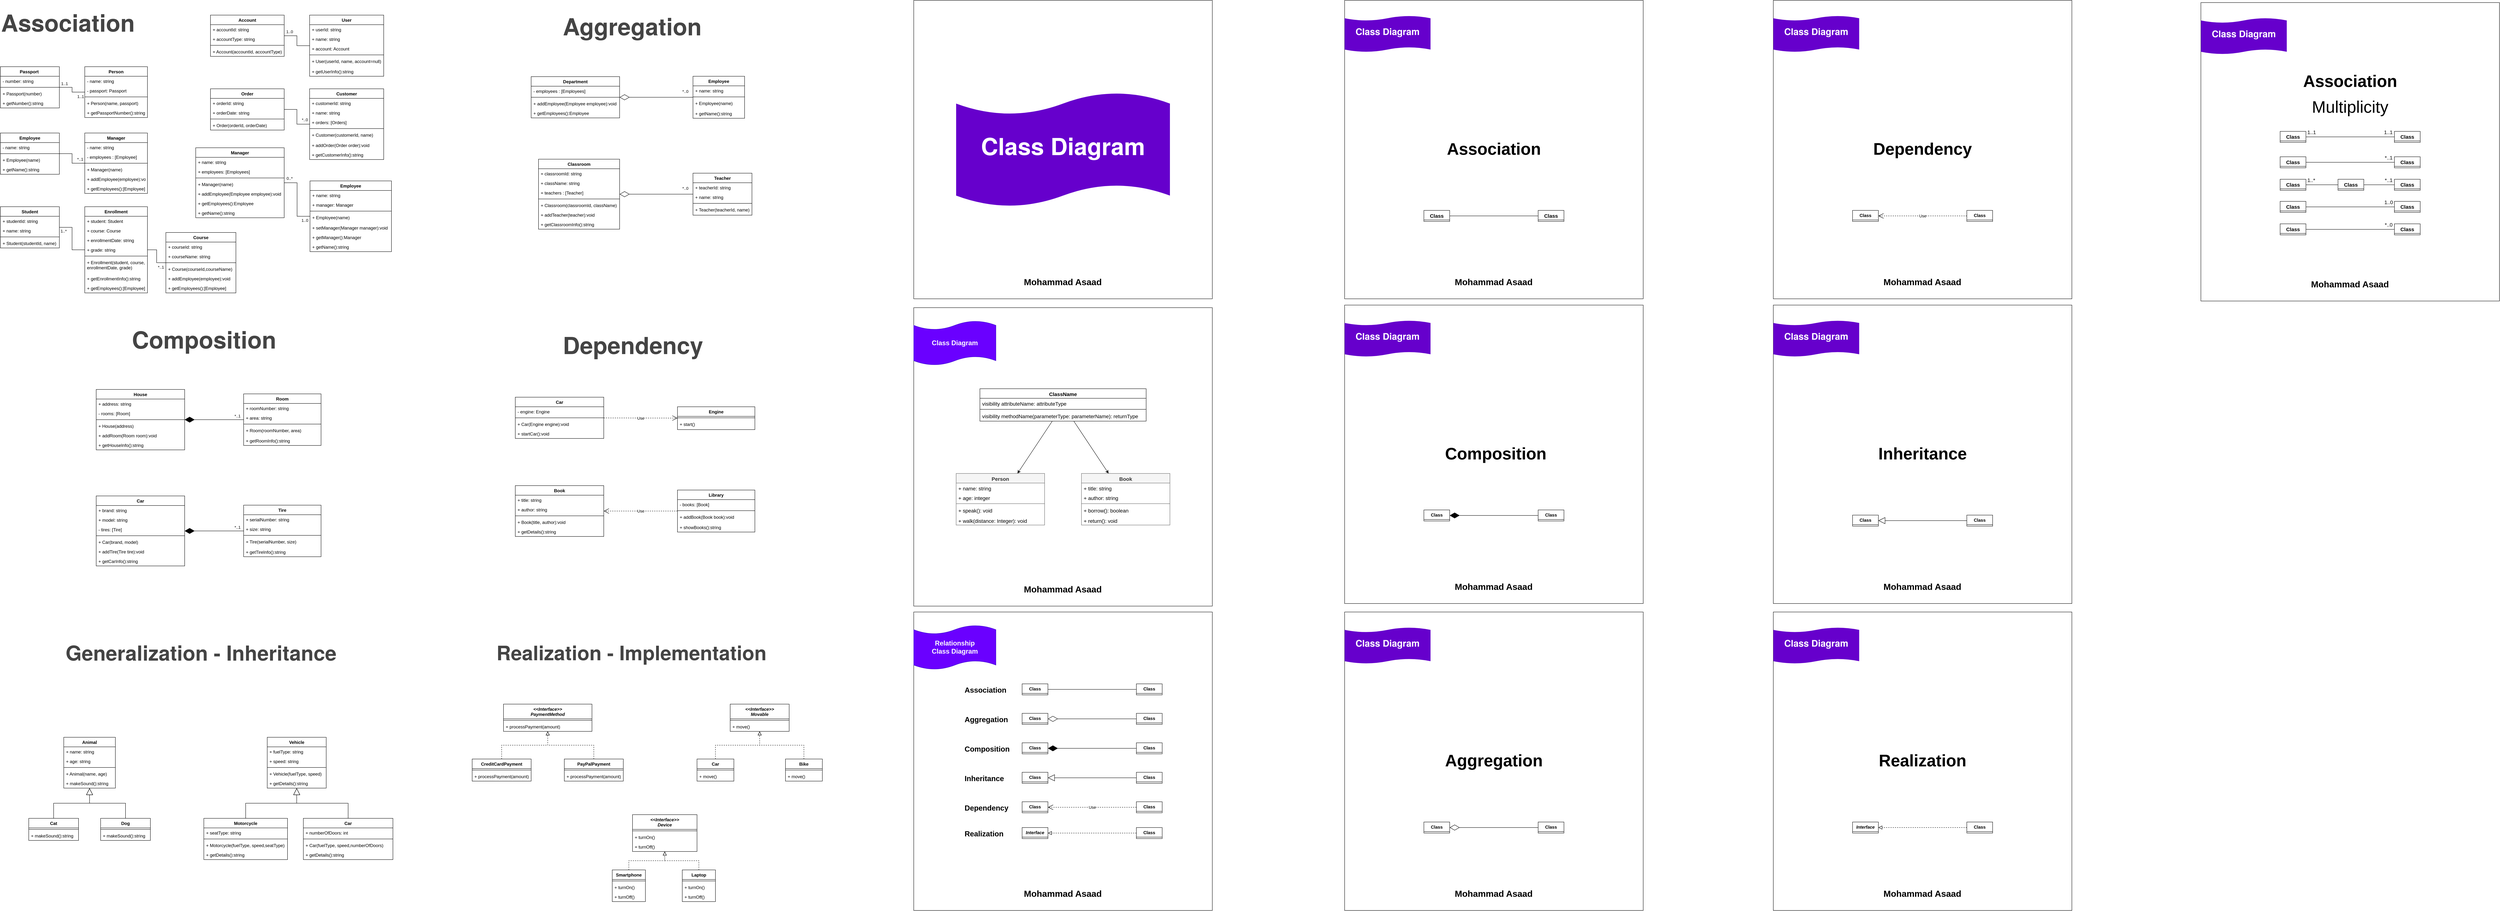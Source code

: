 <mxfile version="20.8.16" type="device" pages="8"><diagram name="Posts" id="Yh4w8WJXvEFwt-l_XvPL"><mxGraphModel dx="2880" dy="1720" grid="1" gridSize="10" guides="1" tooltips="1" connect="1" arrows="1" fold="1" page="1" pageScale="1" pageWidth="1169" pageHeight="827" math="0" shadow="0"><root><mxCell id="m_dgm61laBT-SN1SdI7q-0"/><mxCell id="m_dgm61laBT-SN1SdI7q-1" style="" parent="m_dgm61laBT-SN1SdI7q-0"/><mxCell id="71wDLQE55BDmI466h1Tw-260" value="" style="whiteSpace=wrap;html=1;aspect=fixed;labelBackgroundColor=none;labelBorderColor=none;fillStyle=auto;fontSize=24;fillColor=none;" parent="m_dgm61laBT-SN1SdI7q-1" vertex="1"><mxGeometry x="2518" width="810" height="810" as="geometry"/></mxCell><mxCell id="71wDLQE55BDmI466h1Tw-261" value="&lt;h1 style=&quot;border-color: var(--border-color); color: rgb(0, 0, 0); text-align: left; box-sizing: border-box; margin: 0px 0px 1.5rem; font-size: 4rem; line-height: 4rem; font-family: &amp;quot;PT Sans&amp;quot;, &amp;quot;Helvetica Neue&amp;quot;, Arial, sans-serif;&quot; class=&quot;title&quot;&gt;&lt;font style=&quot;border-color: var(--border-color);&quot; color=&quot;#ffffff&quot;&gt;Class Diagram&lt;/font&gt;&lt;/h1&gt;" style="shape=tape;whiteSpace=wrap;html=1;labelBackgroundColor=none;labelBorderColor=none;fillStyle=auto;fontSize=24;fontColor=#FFFFFF;fillColor=#6600CC;size=0.194;strokeColor=none;" parent="m_dgm61laBT-SN1SdI7q-1" vertex="1"><mxGeometry x="2633" y="250" width="580" height="310" as="geometry"/></mxCell><mxCell id="m_dgm61laBT-SN1SdI7q-2" value="House" style="swimlane;fontStyle=1;align=center;verticalAlign=top;childLayout=stackLayout;horizontal=1;startSize=26;horizontalStack=0;resizeParent=1;resizeParentMax=0;resizeLast=0;collapsible=1;marginBottom=0;html=0;" parent="m_dgm61laBT-SN1SdI7q-1" vertex="1"><mxGeometry x="300" y="1056" width="240" height="164" as="geometry"/></mxCell><mxCell id="m_dgm61laBT-SN1SdI7q-3" value="+ address: string" style="text;strokeColor=none;fillColor=none;align=left;verticalAlign=top;spacingLeft=4;spacingRight=4;overflow=hidden;rotatable=0;points=[[0,0.5],[1,0.5]];portConstraint=eastwest;" parent="m_dgm61laBT-SN1SdI7q-2" vertex="1"><mxGeometry y="26" width="240" height="26" as="geometry"/></mxCell><mxCell id="m_dgm61laBT-SN1SdI7q-4" value="- rooms: [Room]" style="text;strokeColor=none;fillColor=none;align=left;verticalAlign=top;spacingLeft=4;spacingRight=4;overflow=hidden;rotatable=0;points=[[0,0.5],[1,0.5]];portConstraint=eastwest;" parent="m_dgm61laBT-SN1SdI7q-2" vertex="1"><mxGeometry y="52" width="240" height="26" as="geometry"/></mxCell><mxCell id="m_dgm61laBT-SN1SdI7q-5" value="" style="line;strokeWidth=1;fillColor=none;align=left;verticalAlign=middle;spacingTop=-1;spacingLeft=3;spacingRight=3;rotatable=0;labelPosition=right;points=[];portConstraint=eastwest;strokeColor=inherit;html=0;" parent="m_dgm61laBT-SN1SdI7q-2" vertex="1"><mxGeometry y="78" width="240" height="8" as="geometry"/></mxCell><mxCell id="m_dgm61laBT-SN1SdI7q-6" value="+ House(address)" style="text;strokeColor=none;fillColor=none;align=left;verticalAlign=top;spacingLeft=4;spacingRight=4;overflow=hidden;rotatable=0;points=[[0,0.5],[1,0.5]];portConstraint=eastwest;" parent="m_dgm61laBT-SN1SdI7q-2" vertex="1"><mxGeometry y="86" width="240" height="26" as="geometry"/></mxCell><mxCell id="m_dgm61laBT-SN1SdI7q-7" value="+ addRoom(Room room):void" style="text;strokeColor=none;fillColor=none;align=left;verticalAlign=top;spacingLeft=4;spacingRight=4;overflow=hidden;rotatable=0;points=[[0,0.5],[1,0.5]];portConstraint=eastwest;" parent="m_dgm61laBT-SN1SdI7q-2" vertex="1"><mxGeometry y="112" width="240" height="26" as="geometry"/></mxCell><mxCell id="m_dgm61laBT-SN1SdI7q-8" value="+ getHouseInfo():string" style="text;strokeColor=none;fillColor=none;align=left;verticalAlign=top;spacingLeft=4;spacingRight=4;overflow=hidden;rotatable=0;points=[[0,0.5],[1,0.5]];portConstraint=eastwest;" parent="m_dgm61laBT-SN1SdI7q-2" vertex="1"><mxGeometry y="138" width="240" height="26" as="geometry"/></mxCell><mxCell id="m_dgm61laBT-SN1SdI7q-9" value="Room" style="swimlane;fontStyle=1;align=center;verticalAlign=top;childLayout=stackLayout;horizontal=1;startSize=26;horizontalStack=0;resizeParent=1;resizeParentMax=0;resizeLast=0;collapsible=1;marginBottom=0;html=0;" parent="m_dgm61laBT-SN1SdI7q-1" vertex="1"><mxGeometry x="700" y="1068" width="210" height="140" as="geometry"/></mxCell><mxCell id="m_dgm61laBT-SN1SdI7q-10" value="+ roomNumber: string" style="text;strokeColor=none;fillColor=none;align=left;verticalAlign=top;spacingLeft=4;spacingRight=4;overflow=hidden;rotatable=0;points=[[0,0.5],[1,0.5]];portConstraint=eastwest;" parent="m_dgm61laBT-SN1SdI7q-9" vertex="1"><mxGeometry y="26" width="210" height="26" as="geometry"/></mxCell><mxCell id="m_dgm61laBT-SN1SdI7q-11" value="+ area: string" style="text;strokeColor=none;fillColor=none;align=left;verticalAlign=top;spacingLeft=4;spacingRight=4;overflow=hidden;rotatable=0;points=[[0,0.5],[1,0.5]];portConstraint=eastwest;" parent="m_dgm61laBT-SN1SdI7q-9" vertex="1"><mxGeometry y="52" width="210" height="26" as="geometry"/></mxCell><mxCell id="m_dgm61laBT-SN1SdI7q-12" value="" style="line;strokeWidth=1;fillColor=none;align=left;verticalAlign=middle;spacingTop=-1;spacingLeft=3;spacingRight=3;rotatable=0;labelPosition=right;points=[];portConstraint=eastwest;strokeColor=inherit;html=0;" parent="m_dgm61laBT-SN1SdI7q-9" vertex="1"><mxGeometry y="78" width="210" height="8" as="geometry"/></mxCell><mxCell id="m_dgm61laBT-SN1SdI7q-13" value="+ Room(roomNumber, area)" style="text;strokeColor=none;fillColor=none;align=left;verticalAlign=top;spacingLeft=4;spacingRight=4;overflow=hidden;rotatable=0;points=[[0,0.5],[1,0.5]];portConstraint=eastwest;" parent="m_dgm61laBT-SN1SdI7q-9" vertex="1"><mxGeometry y="86" width="210" height="28" as="geometry"/></mxCell><mxCell id="m_dgm61laBT-SN1SdI7q-14" value="+ getRoomInfo():string" style="text;strokeColor=none;fillColor=none;align=left;verticalAlign=top;spacingLeft=4;spacingRight=4;overflow=hidden;rotatable=0;points=[[0,0.5],[1,0.5]];portConstraint=eastwest;" parent="m_dgm61laBT-SN1SdI7q-9" vertex="1"><mxGeometry y="114" width="210" height="26" as="geometry"/></mxCell><mxCell id="m_dgm61laBT-SN1SdI7q-15" value="" style="endArrow=diamondThin;endFill=1;endSize=24;html=1;rounded=0;fontColor=default;" parent="m_dgm61laBT-SN1SdI7q-1" source="m_dgm61laBT-SN1SdI7q-9" target="m_dgm61laBT-SN1SdI7q-2" edge="1"><mxGeometry width="160" relative="1" as="geometry"><mxPoint x="510" y="1345" as="sourcePoint"/><mxPoint x="670" y="1345" as="targetPoint"/></mxGeometry></mxCell><mxCell id="m_dgm61laBT-SN1SdI7q-16" value="*..1" style="edgeLabel;html=1;align=center;verticalAlign=middle;resizable=0;points=[];fontColor=default;" parent="m_dgm61laBT-SN1SdI7q-15" vertex="1" connectable="0"><mxGeometry x="-0.783" relative="1" as="geometry"><mxPoint y="-10" as="offset"/></mxGeometry></mxCell><mxCell id="m_dgm61laBT-SN1SdI7q-17" value="Car" style="swimlane;fontStyle=1;align=center;verticalAlign=top;childLayout=stackLayout;horizontal=1;startSize=26;horizontalStack=0;resizeParent=1;resizeParentMax=0;resizeLast=0;collapsible=1;marginBottom=0;html=0;" parent="m_dgm61laBT-SN1SdI7q-1" vertex="1"><mxGeometry x="1437" y="1077" width="240" height="112" as="geometry"/></mxCell><mxCell id="m_dgm61laBT-SN1SdI7q-18" value="- engine: Engine" style="text;strokeColor=none;fillColor=none;align=left;verticalAlign=top;spacingLeft=4;spacingRight=4;overflow=hidden;rotatable=0;points=[[0,0.5],[1,0.5]];portConstraint=eastwest;" parent="m_dgm61laBT-SN1SdI7q-17" vertex="1"><mxGeometry y="26" width="240" height="26" as="geometry"/></mxCell><mxCell id="m_dgm61laBT-SN1SdI7q-19" value="" style="line;strokeWidth=1;fillColor=none;align=left;verticalAlign=middle;spacingTop=-1;spacingLeft=3;spacingRight=3;rotatable=0;labelPosition=right;points=[];portConstraint=eastwest;strokeColor=inherit;html=0;" parent="m_dgm61laBT-SN1SdI7q-17" vertex="1"><mxGeometry y="52" width="240" height="8" as="geometry"/></mxCell><mxCell id="m_dgm61laBT-SN1SdI7q-20" value="+ Car(Engine engine):void" style="text;strokeColor=none;fillColor=none;align=left;verticalAlign=top;spacingLeft=4;spacingRight=4;overflow=hidden;rotatable=0;points=[[0,0.5],[1,0.5]];portConstraint=eastwest;" parent="m_dgm61laBT-SN1SdI7q-17" vertex="1"><mxGeometry y="60" width="240" height="26" as="geometry"/></mxCell><mxCell id="m_dgm61laBT-SN1SdI7q-21" value="+ startCar():void" style="text;strokeColor=none;fillColor=none;align=left;verticalAlign=top;spacingLeft=4;spacingRight=4;overflow=hidden;rotatable=0;points=[[0,0.5],[1,0.5]];portConstraint=eastwest;" parent="m_dgm61laBT-SN1SdI7q-17" vertex="1"><mxGeometry y="86" width="240" height="26" as="geometry"/></mxCell><mxCell id="m_dgm61laBT-SN1SdI7q-22" value="Engine" style="swimlane;fontStyle=1;align=center;verticalAlign=top;childLayout=stackLayout;horizontal=1;startSize=26;horizontalStack=0;resizeParent=1;resizeParentMax=0;resizeLast=0;collapsible=1;marginBottom=0;html=0;" parent="m_dgm61laBT-SN1SdI7q-1" vertex="1"><mxGeometry x="1877" y="1103" width="210" height="62" as="geometry"/></mxCell><mxCell id="m_dgm61laBT-SN1SdI7q-23" value="" style="line;strokeWidth=1;fillColor=none;align=left;verticalAlign=middle;spacingTop=-1;spacingLeft=3;spacingRight=3;rotatable=0;labelPosition=right;points=[];portConstraint=eastwest;strokeColor=inherit;html=0;" parent="m_dgm61laBT-SN1SdI7q-22" vertex="1"><mxGeometry y="26" width="210" height="8" as="geometry"/></mxCell><mxCell id="m_dgm61laBT-SN1SdI7q-24" value="+ start()" style="text;strokeColor=none;fillColor=none;align=left;verticalAlign=top;spacingLeft=4;spacingRight=4;overflow=hidden;rotatable=0;points=[[0,0.5],[1,0.5]];portConstraint=eastwest;" parent="m_dgm61laBT-SN1SdI7q-22" vertex="1"><mxGeometry y="34" width="210" height="28" as="geometry"/></mxCell><mxCell id="m_dgm61laBT-SN1SdI7q-25" value="Use" style="endArrow=open;endSize=12;dashed=1;html=1;rounded=0;fontColor=default;" parent="m_dgm61laBT-SN1SdI7q-1" source="m_dgm61laBT-SN1SdI7q-17" target="m_dgm61laBT-SN1SdI7q-22" edge="1"><mxGeometry width="160" relative="1" as="geometry"><mxPoint x="1617" y="1267" as="sourcePoint"/><mxPoint x="1777" y="1267" as="targetPoint"/></mxGeometry></mxCell><mxCell id="m_dgm61laBT-SN1SdI7q-26" value="Book" style="swimlane;fontStyle=1;align=center;verticalAlign=top;childLayout=stackLayout;horizontal=1;startSize=26;horizontalStack=0;resizeParent=1;resizeParentMax=0;resizeLast=0;collapsible=1;marginBottom=0;html=0;" parent="m_dgm61laBT-SN1SdI7q-1" vertex="1"><mxGeometry x="1437" y="1317" width="240" height="138" as="geometry"/></mxCell><mxCell id="m_dgm61laBT-SN1SdI7q-27" value="+ title: string" style="text;strokeColor=none;fillColor=none;align=left;verticalAlign=top;spacingLeft=4;spacingRight=4;overflow=hidden;rotatable=0;points=[[0,0.5],[1,0.5]];portConstraint=eastwest;" parent="m_dgm61laBT-SN1SdI7q-26" vertex="1"><mxGeometry y="26" width="240" height="26" as="geometry"/></mxCell><mxCell id="m_dgm61laBT-SN1SdI7q-28" value="+ author: string" style="text;strokeColor=none;fillColor=none;align=left;verticalAlign=top;spacingLeft=4;spacingRight=4;overflow=hidden;rotatable=0;points=[[0,0.5],[1,0.5]];portConstraint=eastwest;" parent="m_dgm61laBT-SN1SdI7q-26" vertex="1"><mxGeometry y="52" width="240" height="26" as="geometry"/></mxCell><mxCell id="m_dgm61laBT-SN1SdI7q-29" value="" style="line;strokeWidth=1;fillColor=none;align=left;verticalAlign=middle;spacingTop=-1;spacingLeft=3;spacingRight=3;rotatable=0;labelPosition=right;points=[];portConstraint=eastwest;strokeColor=inherit;html=0;" parent="m_dgm61laBT-SN1SdI7q-26" vertex="1"><mxGeometry y="78" width="240" height="8" as="geometry"/></mxCell><mxCell id="m_dgm61laBT-SN1SdI7q-30" value="+ Book(title, author):void" style="text;strokeColor=none;fillColor=none;align=left;verticalAlign=top;spacingLeft=4;spacingRight=4;overflow=hidden;rotatable=0;points=[[0,0.5],[1,0.5]];portConstraint=eastwest;" parent="m_dgm61laBT-SN1SdI7q-26" vertex="1"><mxGeometry y="86" width="240" height="26" as="geometry"/></mxCell><mxCell id="m_dgm61laBT-SN1SdI7q-31" value="+ getDetails():string" style="text;strokeColor=none;fillColor=none;align=left;verticalAlign=top;spacingLeft=4;spacingRight=4;overflow=hidden;rotatable=0;points=[[0,0.5],[1,0.5]];portConstraint=eastwest;" parent="m_dgm61laBT-SN1SdI7q-26" vertex="1"><mxGeometry y="112" width="240" height="26" as="geometry"/></mxCell><mxCell id="m_dgm61laBT-SN1SdI7q-32" value="Library" style="swimlane;fontStyle=1;align=center;verticalAlign=top;childLayout=stackLayout;horizontal=1;startSize=26;horizontalStack=0;resizeParent=1;resizeParentMax=0;resizeLast=0;collapsible=1;marginBottom=0;html=0;" parent="m_dgm61laBT-SN1SdI7q-1" vertex="1"><mxGeometry x="1877" y="1329" width="210" height="114" as="geometry"/></mxCell><mxCell id="m_dgm61laBT-SN1SdI7q-33" value="- books: [Book]" style="text;strokeColor=none;fillColor=none;align=left;verticalAlign=top;spacingLeft=4;spacingRight=4;overflow=hidden;rotatable=0;points=[[0,0.5],[1,0.5]];portConstraint=eastwest;" parent="m_dgm61laBT-SN1SdI7q-32" vertex="1"><mxGeometry y="26" width="210" height="26" as="geometry"/></mxCell><mxCell id="m_dgm61laBT-SN1SdI7q-34" value="" style="line;strokeWidth=1;fillColor=none;align=left;verticalAlign=middle;spacingTop=-1;spacingLeft=3;spacingRight=3;rotatable=0;labelPosition=right;points=[];portConstraint=eastwest;strokeColor=inherit;html=0;" parent="m_dgm61laBT-SN1SdI7q-32" vertex="1"><mxGeometry y="52" width="210" height="8" as="geometry"/></mxCell><mxCell id="m_dgm61laBT-SN1SdI7q-35" value="+ addBook(Book book):void" style="text;strokeColor=none;fillColor=none;align=left;verticalAlign=top;spacingLeft=4;spacingRight=4;overflow=hidden;rotatable=0;points=[[0,0.5],[1,0.5]];portConstraint=eastwest;" parent="m_dgm61laBT-SN1SdI7q-32" vertex="1"><mxGeometry y="60" width="210" height="28" as="geometry"/></mxCell><mxCell id="m_dgm61laBT-SN1SdI7q-36" value="+ showBooks():string" style="text;strokeColor=none;fillColor=none;align=left;verticalAlign=top;spacingLeft=4;spacingRight=4;overflow=hidden;rotatable=0;points=[[0,0.5],[1,0.5]];portConstraint=eastwest;" parent="m_dgm61laBT-SN1SdI7q-32" vertex="1"><mxGeometry y="88" width="210" height="26" as="geometry"/></mxCell><mxCell id="m_dgm61laBT-SN1SdI7q-37" value="Use" style="endArrow=open;endSize=12;dashed=1;html=1;rounded=0;fontColor=default;" parent="m_dgm61laBT-SN1SdI7q-1" source="m_dgm61laBT-SN1SdI7q-32" target="m_dgm61laBT-SN1SdI7q-26" edge="1"><mxGeometry width="160" relative="1" as="geometry"><mxPoint x="1617" y="1267" as="sourcePoint"/><mxPoint x="1777" y="1267" as="targetPoint"/></mxGeometry></mxCell><mxCell id="m_dgm61laBT-SN1SdI7q-38" value="Car" style="swimlane;fontStyle=1;align=center;verticalAlign=top;childLayout=stackLayout;horizontal=1;startSize=26;horizontalStack=0;resizeParent=1;resizeParentMax=0;resizeLast=0;collapsible=1;marginBottom=0;html=0;" parent="m_dgm61laBT-SN1SdI7q-1" vertex="1"><mxGeometry x="300" y="1345" width="240" height="190" as="geometry"/></mxCell><mxCell id="m_dgm61laBT-SN1SdI7q-39" value="+ brand: string" style="text;strokeColor=none;fillColor=none;align=left;verticalAlign=top;spacingLeft=4;spacingRight=4;overflow=hidden;rotatable=0;points=[[0,0.5],[1,0.5]];portConstraint=eastwest;" parent="m_dgm61laBT-SN1SdI7q-38" vertex="1"><mxGeometry y="26" width="240" height="26" as="geometry"/></mxCell><mxCell id="m_dgm61laBT-SN1SdI7q-40" value="+ model: string" style="text;strokeColor=none;fillColor=none;align=left;verticalAlign=top;spacingLeft=4;spacingRight=4;overflow=hidden;rotatable=0;points=[[0,0.5],[1,0.5]];portConstraint=eastwest;" parent="m_dgm61laBT-SN1SdI7q-38" vertex="1"><mxGeometry y="52" width="240" height="26" as="geometry"/></mxCell><mxCell id="m_dgm61laBT-SN1SdI7q-41" value="- tires: [Tire]" style="text;strokeColor=none;fillColor=none;align=left;verticalAlign=top;spacingLeft=4;spacingRight=4;overflow=hidden;rotatable=0;points=[[0,0.5],[1,0.5]];portConstraint=eastwest;" parent="m_dgm61laBT-SN1SdI7q-38" vertex="1"><mxGeometry y="78" width="240" height="26" as="geometry"/></mxCell><mxCell id="m_dgm61laBT-SN1SdI7q-42" value="" style="line;strokeWidth=1;fillColor=none;align=left;verticalAlign=middle;spacingTop=-1;spacingLeft=3;spacingRight=3;rotatable=0;labelPosition=right;points=[];portConstraint=eastwest;strokeColor=inherit;html=0;" parent="m_dgm61laBT-SN1SdI7q-38" vertex="1"><mxGeometry y="104" width="240" height="8" as="geometry"/></mxCell><mxCell id="m_dgm61laBT-SN1SdI7q-43" value="+ Car(brand, model)" style="text;strokeColor=none;fillColor=none;align=left;verticalAlign=top;spacingLeft=4;spacingRight=4;overflow=hidden;rotatable=0;points=[[0,0.5],[1,0.5]];portConstraint=eastwest;" parent="m_dgm61laBT-SN1SdI7q-38" vertex="1"><mxGeometry y="112" width="240" height="26" as="geometry"/></mxCell><mxCell id="m_dgm61laBT-SN1SdI7q-44" value="+ addTire(Tire tire):void" style="text;strokeColor=none;fillColor=none;align=left;verticalAlign=top;spacingLeft=4;spacingRight=4;overflow=hidden;rotatable=0;points=[[0,0.5],[1,0.5]];portConstraint=eastwest;" parent="m_dgm61laBT-SN1SdI7q-38" vertex="1"><mxGeometry y="138" width="240" height="26" as="geometry"/></mxCell><mxCell id="m_dgm61laBT-SN1SdI7q-45" value="+ getCarInfo():string" style="text;strokeColor=none;fillColor=none;align=left;verticalAlign=top;spacingLeft=4;spacingRight=4;overflow=hidden;rotatable=0;points=[[0,0.5],[1,0.5]];portConstraint=eastwest;" parent="m_dgm61laBT-SN1SdI7q-38" vertex="1"><mxGeometry y="164" width="240" height="26" as="geometry"/></mxCell><mxCell id="m_dgm61laBT-SN1SdI7q-46" value="Tire" style="swimlane;fontStyle=1;align=center;verticalAlign=top;childLayout=stackLayout;horizontal=1;startSize=26;horizontalStack=0;resizeParent=1;resizeParentMax=0;resizeLast=0;collapsible=1;marginBottom=0;html=0;" parent="m_dgm61laBT-SN1SdI7q-1" vertex="1"><mxGeometry x="700" y="1370" width="210" height="140" as="geometry"/></mxCell><mxCell id="m_dgm61laBT-SN1SdI7q-47" value="+ serialNumber: string" style="text;strokeColor=none;fillColor=none;align=left;verticalAlign=top;spacingLeft=4;spacingRight=4;overflow=hidden;rotatable=0;points=[[0,0.5],[1,0.5]];portConstraint=eastwest;" parent="m_dgm61laBT-SN1SdI7q-46" vertex="1"><mxGeometry y="26" width="210" height="26" as="geometry"/></mxCell><mxCell id="m_dgm61laBT-SN1SdI7q-48" value="+ size: string" style="text;strokeColor=none;fillColor=none;align=left;verticalAlign=top;spacingLeft=4;spacingRight=4;overflow=hidden;rotatable=0;points=[[0,0.5],[1,0.5]];portConstraint=eastwest;" parent="m_dgm61laBT-SN1SdI7q-46" vertex="1"><mxGeometry y="52" width="210" height="26" as="geometry"/></mxCell><mxCell id="m_dgm61laBT-SN1SdI7q-49" value="" style="line;strokeWidth=1;fillColor=none;align=left;verticalAlign=middle;spacingTop=-1;spacingLeft=3;spacingRight=3;rotatable=0;labelPosition=right;points=[];portConstraint=eastwest;strokeColor=inherit;html=0;" parent="m_dgm61laBT-SN1SdI7q-46" vertex="1"><mxGeometry y="78" width="210" height="8" as="geometry"/></mxCell><mxCell id="m_dgm61laBT-SN1SdI7q-50" value="+ Tire(serialNumber, size)" style="text;strokeColor=none;fillColor=none;align=left;verticalAlign=top;spacingLeft=4;spacingRight=4;overflow=hidden;rotatable=0;points=[[0,0.5],[1,0.5]];portConstraint=eastwest;" parent="m_dgm61laBT-SN1SdI7q-46" vertex="1"><mxGeometry y="86" width="210" height="28" as="geometry"/></mxCell><mxCell id="m_dgm61laBT-SN1SdI7q-51" value="+ getTireInfo():string" style="text;strokeColor=none;fillColor=none;align=left;verticalAlign=top;spacingLeft=4;spacingRight=4;overflow=hidden;rotatable=0;points=[[0,0.5],[1,0.5]];portConstraint=eastwest;" parent="m_dgm61laBT-SN1SdI7q-46" vertex="1"><mxGeometry y="114" width="210" height="26" as="geometry"/></mxCell><mxCell id="m_dgm61laBT-SN1SdI7q-52" value="" style="endArrow=diamondThin;endFill=1;endSize=24;html=1;rounded=0;fontColor=default;" parent="m_dgm61laBT-SN1SdI7q-1" source="m_dgm61laBT-SN1SdI7q-46" target="m_dgm61laBT-SN1SdI7q-38" edge="1"><mxGeometry width="160" relative="1" as="geometry"><mxPoint x="510" y="1634" as="sourcePoint"/><mxPoint x="670" y="1634" as="targetPoint"/></mxGeometry></mxCell><mxCell id="m_dgm61laBT-SN1SdI7q-53" value="*..1" style="edgeLabel;html=1;align=center;verticalAlign=middle;resizable=0;points=[];fontColor=default;" parent="m_dgm61laBT-SN1SdI7q-52" vertex="1" connectable="0"><mxGeometry x="-0.783" relative="1" as="geometry"><mxPoint y="-10" as="offset"/></mxGeometry></mxCell><mxCell id="m_dgm61laBT-SN1SdI7q-54" value="Manager" style="swimlane;fontStyle=1;align=center;verticalAlign=top;childLayout=stackLayout;horizontal=1;startSize=26;horizontalStack=0;resizeParent=1;resizeParentMax=0;resizeLast=0;collapsible=1;marginBottom=0;html=0;" parent="m_dgm61laBT-SN1SdI7q-1" vertex="1"><mxGeometry x="570" y="400" width="240" height="190" as="geometry"/></mxCell><mxCell id="m_dgm61laBT-SN1SdI7q-55" value="+ name: string" style="text;strokeColor=none;fillColor=none;align=left;verticalAlign=top;spacingLeft=4;spacingRight=4;overflow=hidden;rotatable=0;points=[[0,0.5],[1,0.5]];portConstraint=eastwest;" parent="m_dgm61laBT-SN1SdI7q-54" vertex="1"><mxGeometry y="26" width="240" height="26" as="geometry"/></mxCell><mxCell id="m_dgm61laBT-SN1SdI7q-56" value="+ employees: [Employees]" style="text;strokeColor=none;fillColor=none;align=left;verticalAlign=top;spacingLeft=4;spacingRight=4;overflow=hidden;rotatable=0;points=[[0,0.5],[1,0.5]];portConstraint=eastwest;" parent="m_dgm61laBT-SN1SdI7q-54" vertex="1"><mxGeometry y="52" width="240" height="26" as="geometry"/></mxCell><mxCell id="m_dgm61laBT-SN1SdI7q-57" value="" style="line;strokeWidth=1;fillColor=none;align=left;verticalAlign=middle;spacingTop=-1;spacingLeft=3;spacingRight=3;rotatable=0;labelPosition=right;points=[];portConstraint=eastwest;strokeColor=inherit;html=0;" parent="m_dgm61laBT-SN1SdI7q-54" vertex="1"><mxGeometry y="78" width="240" height="8" as="geometry"/></mxCell><mxCell id="m_dgm61laBT-SN1SdI7q-58" value="+ Manager(name)" style="text;strokeColor=none;fillColor=none;align=left;verticalAlign=top;spacingLeft=4;spacingRight=4;overflow=hidden;rotatable=0;points=[[0,0.5],[1,0.5]];portConstraint=eastwest;" parent="m_dgm61laBT-SN1SdI7q-54" vertex="1"><mxGeometry y="86" width="240" height="26" as="geometry"/></mxCell><mxCell id="m_dgm61laBT-SN1SdI7q-59" value="+ addEmployee(Employee employee):void" style="text;strokeColor=none;fillColor=none;align=left;verticalAlign=top;spacingLeft=4;spacingRight=4;overflow=hidden;rotatable=0;points=[[0,0.5],[1,0.5]];portConstraint=eastwest;" parent="m_dgm61laBT-SN1SdI7q-54" vertex="1"><mxGeometry y="112" width="240" height="26" as="geometry"/></mxCell><mxCell id="m_dgm61laBT-SN1SdI7q-60" value="+ getEmployees():Employee" style="text;strokeColor=none;fillColor=none;align=left;verticalAlign=top;spacingLeft=4;spacingRight=4;overflow=hidden;rotatable=0;points=[[0,0.5],[1,0.5]];portConstraint=eastwest;" parent="m_dgm61laBT-SN1SdI7q-54" vertex="1"><mxGeometry y="138" width="240" height="26" as="geometry"/></mxCell><mxCell id="m_dgm61laBT-SN1SdI7q-61" value="+ getName():string" style="text;strokeColor=none;fillColor=none;align=left;verticalAlign=top;spacingLeft=4;spacingRight=4;overflow=hidden;rotatable=0;points=[[0,0.5],[1,0.5]];portConstraint=eastwest;" parent="m_dgm61laBT-SN1SdI7q-54" vertex="1"><mxGeometry y="164" width="240" height="26" as="geometry"/></mxCell><mxCell id="m_dgm61laBT-SN1SdI7q-62" value="Employee" style="swimlane;fontStyle=1;align=center;verticalAlign=top;childLayout=stackLayout;horizontal=1;startSize=26;horizontalStack=0;resizeParent=1;resizeParentMax=0;resizeLast=0;collapsible=1;marginBottom=0;html=0;" parent="m_dgm61laBT-SN1SdI7q-1" vertex="1"><mxGeometry x="880" y="490" width="221" height="192" as="geometry"/></mxCell><mxCell id="m_dgm61laBT-SN1SdI7q-63" value="+ name: string" style="text;strokeColor=none;fillColor=none;align=left;verticalAlign=top;spacingLeft=4;spacingRight=4;overflow=hidden;rotatable=0;points=[[0,0.5],[1,0.5]];portConstraint=eastwest;" parent="m_dgm61laBT-SN1SdI7q-62" vertex="1"><mxGeometry y="26" width="221" height="26" as="geometry"/></mxCell><mxCell id="m_dgm61laBT-SN1SdI7q-64" value="+ manager: Manager " style="text;strokeColor=none;fillColor=none;align=left;verticalAlign=top;spacingLeft=4;spacingRight=4;overflow=hidden;rotatable=0;points=[[0,0.5],[1,0.5]];portConstraint=eastwest;" parent="m_dgm61laBT-SN1SdI7q-62" vertex="1"><mxGeometry y="52" width="221" height="26" as="geometry"/></mxCell><mxCell id="m_dgm61laBT-SN1SdI7q-65" value="" style="line;strokeWidth=1;fillColor=none;align=left;verticalAlign=middle;spacingTop=-1;spacingLeft=3;spacingRight=3;rotatable=0;labelPosition=right;points=[];portConstraint=eastwest;strokeColor=inherit;html=0;" parent="m_dgm61laBT-SN1SdI7q-62" vertex="1"><mxGeometry y="78" width="221" height="8" as="geometry"/></mxCell><mxCell id="m_dgm61laBT-SN1SdI7q-66" value="+ Employee(name)" style="text;strokeColor=none;fillColor=none;align=left;verticalAlign=top;spacingLeft=4;spacingRight=4;overflow=hidden;rotatable=0;points=[[0,0.5],[1,0.5]];portConstraint=eastwest;" parent="m_dgm61laBT-SN1SdI7q-62" vertex="1"><mxGeometry y="86" width="221" height="28" as="geometry"/></mxCell><mxCell id="m_dgm61laBT-SN1SdI7q-67" value="+ setManager(Manager manager):void" style="text;strokeColor=none;fillColor=none;align=left;verticalAlign=top;spacingLeft=4;spacingRight=4;overflow=hidden;rotatable=0;points=[[0,0.5],[1,0.5]];portConstraint=eastwest;" parent="m_dgm61laBT-SN1SdI7q-62" vertex="1"><mxGeometry y="114" width="221" height="26" as="geometry"/></mxCell><mxCell id="m_dgm61laBT-SN1SdI7q-68" value="+ getManager():Manager" style="text;strokeColor=none;fillColor=none;align=left;verticalAlign=top;spacingLeft=4;spacingRight=4;overflow=hidden;rotatable=0;points=[[0,0.5],[1,0.5]];portConstraint=eastwest;" parent="m_dgm61laBT-SN1SdI7q-62" vertex="1"><mxGeometry y="140" width="221" height="26" as="geometry"/></mxCell><mxCell id="m_dgm61laBT-SN1SdI7q-69" value="+ getName():string" style="text;strokeColor=none;fillColor=none;align=left;verticalAlign=top;spacingLeft=4;spacingRight=4;overflow=hidden;rotatable=0;points=[[0,0.5],[1,0.5]];portConstraint=eastwest;" parent="m_dgm61laBT-SN1SdI7q-62" vertex="1"><mxGeometry y="166" width="221" height="26" as="geometry"/></mxCell><mxCell id="m_dgm61laBT-SN1SdI7q-70" value="" style="endArrow=none;html=1;edgeStyle=orthogonalEdgeStyle;rounded=0;" parent="m_dgm61laBT-SN1SdI7q-1" source="m_dgm61laBT-SN1SdI7q-62" target="m_dgm61laBT-SN1SdI7q-54" edge="1"><mxGeometry relative="1" as="geometry"><mxPoint x="700" y="939.5" as="sourcePoint"/><mxPoint x="860" y="939.5" as="targetPoint"/></mxGeometry></mxCell><mxCell id="m_dgm61laBT-SN1SdI7q-71" value="1..0" style="edgeLabel;resizable=0;html=1;align=left;verticalAlign=bottom;" parent="m_dgm61laBT-SN1SdI7q-70" connectable="0" vertex="1"><mxGeometry x="-1" relative="1" as="geometry"><mxPoint x="-25" y="19" as="offset"/></mxGeometry></mxCell><mxCell id="m_dgm61laBT-SN1SdI7q-72" value="0..*" style="edgeLabel;resizable=0;html=1;align=right;verticalAlign=bottom;" parent="m_dgm61laBT-SN1SdI7q-70" connectable="0" vertex="1"><mxGeometry x="1" relative="1" as="geometry"><mxPoint x="23" y="-4" as="offset"/></mxGeometry></mxCell><mxCell id="m_dgm61laBT-SN1SdI7q-73" value="Order" style="swimlane;fontStyle=1;align=center;verticalAlign=top;childLayout=stackLayout;horizontal=1;startSize=26;horizontalStack=0;resizeParent=1;resizeParentMax=0;resizeLast=0;collapsible=1;marginBottom=0;html=0;" parent="m_dgm61laBT-SN1SdI7q-1" vertex="1"><mxGeometry x="610" y="240" width="200" height="112" as="geometry"/></mxCell><mxCell id="m_dgm61laBT-SN1SdI7q-74" value="+ orderId: string" style="text;strokeColor=none;fillColor=none;align=left;verticalAlign=top;spacingLeft=4;spacingRight=4;overflow=hidden;rotatable=0;points=[[0,0.5],[1,0.5]];portConstraint=eastwest;" parent="m_dgm61laBT-SN1SdI7q-73" vertex="1"><mxGeometry y="26" width="200" height="26" as="geometry"/></mxCell><mxCell id="m_dgm61laBT-SN1SdI7q-75" value="+ orderDate: string" style="text;strokeColor=none;fillColor=none;align=left;verticalAlign=top;spacingLeft=4;spacingRight=4;overflow=hidden;rotatable=0;points=[[0,0.5],[1,0.5]];portConstraint=eastwest;" parent="m_dgm61laBT-SN1SdI7q-73" vertex="1"><mxGeometry y="52" width="200" height="26" as="geometry"/></mxCell><mxCell id="m_dgm61laBT-SN1SdI7q-76" value="" style="line;strokeWidth=1;fillColor=none;align=left;verticalAlign=middle;spacingTop=-1;spacingLeft=3;spacingRight=3;rotatable=0;labelPosition=right;points=[];portConstraint=eastwest;strokeColor=inherit;html=0;" parent="m_dgm61laBT-SN1SdI7q-73" vertex="1"><mxGeometry y="78" width="200" height="8" as="geometry"/></mxCell><mxCell id="m_dgm61laBT-SN1SdI7q-77" value="+ Order(orderId, orderDate)" style="text;strokeColor=none;fillColor=none;align=left;verticalAlign=top;spacingLeft=4;spacingRight=4;overflow=hidden;rotatable=0;points=[[0,0.5],[1,0.5]];portConstraint=eastwest;" parent="m_dgm61laBT-SN1SdI7q-73" vertex="1"><mxGeometry y="86" width="200" height="26" as="geometry"/></mxCell><mxCell id="m_dgm61laBT-SN1SdI7q-78" value="Customer" style="swimlane;fontStyle=1;align=center;verticalAlign=top;childLayout=stackLayout;horizontal=1;startSize=26;horizontalStack=0;resizeParent=1;resizeParentMax=0;resizeLast=0;collapsible=1;marginBottom=0;html=0;" parent="m_dgm61laBT-SN1SdI7q-1" vertex="1"><mxGeometry x="879" y="240" width="201" height="192" as="geometry"/></mxCell><mxCell id="m_dgm61laBT-SN1SdI7q-79" value="+ customerId: string " style="text;strokeColor=none;fillColor=none;align=left;verticalAlign=top;spacingLeft=4;spacingRight=4;overflow=hidden;rotatable=0;points=[[0,0.5],[1,0.5]];portConstraint=eastwest;" parent="m_dgm61laBT-SN1SdI7q-78" vertex="1"><mxGeometry y="26" width="201" height="26" as="geometry"/></mxCell><mxCell id="m_dgm61laBT-SN1SdI7q-80" value="+ name: string" style="text;strokeColor=none;fillColor=none;align=left;verticalAlign=top;spacingLeft=4;spacingRight=4;overflow=hidden;rotatable=0;points=[[0,0.5],[1,0.5]];portConstraint=eastwest;" parent="m_dgm61laBT-SN1SdI7q-78" vertex="1"><mxGeometry y="52" width="201" height="26" as="geometry"/></mxCell><mxCell id="m_dgm61laBT-SN1SdI7q-81" value="+ orders: [Orders]" style="text;strokeColor=none;fillColor=none;align=left;verticalAlign=top;spacingLeft=4;spacingRight=4;overflow=hidden;rotatable=0;points=[[0,0.5],[1,0.5]];portConstraint=eastwest;" parent="m_dgm61laBT-SN1SdI7q-78" vertex="1"><mxGeometry y="78" width="201" height="26" as="geometry"/></mxCell><mxCell id="m_dgm61laBT-SN1SdI7q-82" value="" style="line;strokeWidth=1;fillColor=none;align=left;verticalAlign=middle;spacingTop=-1;spacingLeft=3;spacingRight=3;rotatable=0;labelPosition=right;points=[];portConstraint=eastwest;strokeColor=inherit;html=0;" parent="m_dgm61laBT-SN1SdI7q-78" vertex="1"><mxGeometry y="104" width="201" height="8" as="geometry"/></mxCell><mxCell id="m_dgm61laBT-SN1SdI7q-83" value="+ Customer(customerId, name)" style="text;strokeColor=none;fillColor=none;align=left;verticalAlign=top;spacingLeft=4;spacingRight=4;overflow=hidden;rotatable=0;points=[[0,0.5],[1,0.5]];portConstraint=eastwest;" parent="m_dgm61laBT-SN1SdI7q-78" vertex="1"><mxGeometry y="112" width="201" height="28" as="geometry"/></mxCell><mxCell id="m_dgm61laBT-SN1SdI7q-84" value="+ addOrder(Order order):void" style="text;strokeColor=none;fillColor=none;align=left;verticalAlign=top;spacingLeft=4;spacingRight=4;overflow=hidden;rotatable=0;points=[[0,0.5],[1,0.5]];portConstraint=eastwest;" parent="m_dgm61laBT-SN1SdI7q-78" vertex="1"><mxGeometry y="140" width="201" height="26" as="geometry"/></mxCell><mxCell id="m_dgm61laBT-SN1SdI7q-85" value="+ getCustomerInfo():string" style="text;strokeColor=none;fillColor=none;align=left;verticalAlign=top;spacingLeft=4;spacingRight=4;overflow=hidden;rotatable=0;points=[[0,0.5],[1,0.5]];portConstraint=eastwest;" parent="m_dgm61laBT-SN1SdI7q-78" vertex="1"><mxGeometry y="166" width="201" height="26" as="geometry"/></mxCell><mxCell id="m_dgm61laBT-SN1SdI7q-86" value="" style="endArrow=none;html=1;edgeStyle=orthogonalEdgeStyle;rounded=0;" parent="m_dgm61laBT-SN1SdI7q-1" source="m_dgm61laBT-SN1SdI7q-78" target="m_dgm61laBT-SN1SdI7q-73" edge="1"><mxGeometry relative="1" as="geometry"><mxPoint x="830" y="316.5" as="sourcePoint"/><mxPoint x="990" y="316.5" as="targetPoint"/></mxGeometry></mxCell><mxCell id="m_dgm61laBT-SN1SdI7q-87" value="*..0" style="edgeLabel;resizable=0;html=1;align=left;verticalAlign=bottom;" parent="m_dgm61laBT-SN1SdI7q-86" connectable="0" vertex="1"><mxGeometry x="-1" relative="1" as="geometry"><mxPoint x="-23" y="-4" as="offset"/></mxGeometry></mxCell><mxCell id="m_dgm61laBT-SN1SdI7q-89" value="Account" style="swimlane;fontStyle=1;align=center;verticalAlign=top;childLayout=stackLayout;horizontal=1;startSize=26;horizontalStack=0;resizeParent=1;resizeParentMax=0;resizeLast=0;collapsible=1;marginBottom=0;html=0;" parent="m_dgm61laBT-SN1SdI7q-1" vertex="1"><mxGeometry x="610" y="40" width="200" height="112" as="geometry"/></mxCell><mxCell id="m_dgm61laBT-SN1SdI7q-90" value="+ accountId: string" style="text;strokeColor=none;fillColor=none;align=left;verticalAlign=top;spacingLeft=4;spacingRight=4;overflow=hidden;rotatable=0;points=[[0,0.5],[1,0.5]];portConstraint=eastwest;" parent="m_dgm61laBT-SN1SdI7q-89" vertex="1"><mxGeometry y="26" width="200" height="26" as="geometry"/></mxCell><mxCell id="m_dgm61laBT-SN1SdI7q-91" value="+ accountType: string" style="text;strokeColor=none;fillColor=none;align=left;verticalAlign=top;spacingLeft=4;spacingRight=4;overflow=hidden;rotatable=0;points=[[0,0.5],[1,0.5]];portConstraint=eastwest;" parent="m_dgm61laBT-SN1SdI7q-89" vertex="1"><mxGeometry y="52" width="200" height="26" as="geometry"/></mxCell><mxCell id="m_dgm61laBT-SN1SdI7q-92" value="" style="line;strokeWidth=1;fillColor=none;align=left;verticalAlign=middle;spacingTop=-1;spacingLeft=3;spacingRight=3;rotatable=0;labelPosition=right;points=[];portConstraint=eastwest;strokeColor=inherit;html=0;" parent="m_dgm61laBT-SN1SdI7q-89" vertex="1"><mxGeometry y="78" width="200" height="8" as="geometry"/></mxCell><mxCell id="m_dgm61laBT-SN1SdI7q-93" value="+ Account(accountId, accountType)" style="text;strokeColor=none;fillColor=none;align=left;verticalAlign=top;spacingLeft=4;spacingRight=4;overflow=hidden;rotatable=0;points=[[0,0.5],[1,0.5]];portConstraint=eastwest;" parent="m_dgm61laBT-SN1SdI7q-89" vertex="1"><mxGeometry y="86" width="200" height="26" as="geometry"/></mxCell><mxCell id="m_dgm61laBT-SN1SdI7q-94" value="User" style="swimlane;fontStyle=1;align=center;verticalAlign=top;childLayout=stackLayout;horizontal=1;startSize=26;horizontalStack=0;resizeParent=1;resizeParentMax=0;resizeLast=0;collapsible=1;marginBottom=0;html=0;" parent="m_dgm61laBT-SN1SdI7q-1" vertex="1"><mxGeometry x="879" y="40" width="201" height="166" as="geometry"/></mxCell><mxCell id="m_dgm61laBT-SN1SdI7q-95" value="+ userId: string " style="text;strokeColor=none;fillColor=none;align=left;verticalAlign=top;spacingLeft=4;spacingRight=4;overflow=hidden;rotatable=0;points=[[0,0.5],[1,0.5]];portConstraint=eastwest;" parent="m_dgm61laBT-SN1SdI7q-94" vertex="1"><mxGeometry y="26" width="201" height="26" as="geometry"/></mxCell><mxCell id="m_dgm61laBT-SN1SdI7q-96" value="+ name: string" style="text;strokeColor=none;fillColor=none;align=left;verticalAlign=top;spacingLeft=4;spacingRight=4;overflow=hidden;rotatable=0;points=[[0,0.5],[1,0.5]];portConstraint=eastwest;" parent="m_dgm61laBT-SN1SdI7q-94" vertex="1"><mxGeometry y="52" width="201" height="26" as="geometry"/></mxCell><mxCell id="m_dgm61laBT-SN1SdI7q-97" value="+ account: Account" style="text;strokeColor=none;fillColor=none;align=left;verticalAlign=top;spacingLeft=4;spacingRight=4;overflow=hidden;rotatable=0;points=[[0,0.5],[1,0.5]];portConstraint=eastwest;" parent="m_dgm61laBT-SN1SdI7q-94" vertex="1"><mxGeometry y="78" width="201" height="26" as="geometry"/></mxCell><mxCell id="m_dgm61laBT-SN1SdI7q-98" value="" style="line;strokeWidth=1;fillColor=none;align=left;verticalAlign=middle;spacingTop=-1;spacingLeft=3;spacingRight=3;rotatable=0;labelPosition=right;points=[];portConstraint=eastwest;strokeColor=inherit;html=0;" parent="m_dgm61laBT-SN1SdI7q-94" vertex="1"><mxGeometry y="104" width="201" height="8" as="geometry"/></mxCell><mxCell id="m_dgm61laBT-SN1SdI7q-99" value="+ User(userId, name, account=null)" style="text;strokeColor=none;fillColor=none;align=left;verticalAlign=top;spacingLeft=4;spacingRight=4;overflow=hidden;rotatable=0;points=[[0,0.5],[1,0.5]];portConstraint=eastwest;" parent="m_dgm61laBT-SN1SdI7q-94" vertex="1"><mxGeometry y="112" width="201" height="28" as="geometry"/></mxCell><mxCell id="m_dgm61laBT-SN1SdI7q-100" value="+ getUserInfo():string" style="text;strokeColor=none;fillColor=none;align=left;verticalAlign=top;spacingLeft=4;spacingRight=4;overflow=hidden;rotatable=0;points=[[0,0.5],[1,0.5]];portConstraint=eastwest;" parent="m_dgm61laBT-SN1SdI7q-94" vertex="1"><mxGeometry y="140" width="201" height="26" as="geometry"/></mxCell><mxCell id="m_dgm61laBT-SN1SdI7q-101" value="" style="endArrow=none;html=1;edgeStyle=orthogonalEdgeStyle;rounded=0;" parent="m_dgm61laBT-SN1SdI7q-1" source="m_dgm61laBT-SN1SdI7q-94" target="m_dgm61laBT-SN1SdI7q-89" edge="1"><mxGeometry relative="1" as="geometry"><mxPoint x="830" y="116.5" as="sourcePoint"/><mxPoint x="990" y="116.5" as="targetPoint"/></mxGeometry></mxCell><mxCell id="m_dgm61laBT-SN1SdI7q-103" value="1..0" style="edgeLabel;resizable=0;html=1;align=right;verticalAlign=bottom;" parent="m_dgm61laBT-SN1SdI7q-101" connectable="0" vertex="1"><mxGeometry x="1" relative="1" as="geometry"><mxPoint x="24" y="-3" as="offset"/></mxGeometry></mxCell><mxCell id="m_dgm61laBT-SN1SdI7q-104" value="Student" style="swimlane;fontStyle=1;align=center;verticalAlign=top;childLayout=stackLayout;horizontal=1;startSize=26;horizontalStack=0;resizeParent=1;resizeParentMax=0;resizeLast=0;collapsible=1;marginBottom=0;html=0;" parent="m_dgm61laBT-SN1SdI7q-1" vertex="1"><mxGeometry x="40" y="560" width="160" height="112" as="geometry"/></mxCell><mxCell id="m_dgm61laBT-SN1SdI7q-105" value="+ studentId: string" style="text;strokeColor=none;fillColor=none;align=left;verticalAlign=top;spacingLeft=4;spacingRight=4;overflow=hidden;rotatable=0;points=[[0,0.5],[1,0.5]];portConstraint=eastwest;" parent="m_dgm61laBT-SN1SdI7q-104" vertex="1"><mxGeometry y="26" width="160" height="26" as="geometry"/></mxCell><mxCell id="m_dgm61laBT-SN1SdI7q-106" value="+ name: string" style="text;strokeColor=none;fillColor=none;align=left;verticalAlign=top;spacingLeft=4;spacingRight=4;overflow=hidden;rotatable=0;points=[[0,0.5],[1,0.5]];portConstraint=eastwest;" parent="m_dgm61laBT-SN1SdI7q-104" vertex="1"><mxGeometry y="52" width="160" height="26" as="geometry"/></mxCell><mxCell id="m_dgm61laBT-SN1SdI7q-107" value="" style="line;strokeWidth=1;fillColor=none;align=left;verticalAlign=middle;spacingTop=-1;spacingLeft=3;spacingRight=3;rotatable=0;labelPosition=right;points=[];portConstraint=eastwest;strokeColor=inherit;html=0;" parent="m_dgm61laBT-SN1SdI7q-104" vertex="1"><mxGeometry y="78" width="160" height="8" as="geometry"/></mxCell><mxCell id="m_dgm61laBT-SN1SdI7q-108" value="+ Student(studentId, name)" style="text;strokeColor=none;fillColor=none;align=left;verticalAlign=top;spacingLeft=4;spacingRight=4;overflow=hidden;rotatable=0;points=[[0,0.5],[1,0.5]];portConstraint=eastwest;" parent="m_dgm61laBT-SN1SdI7q-104" vertex="1"><mxGeometry y="86" width="160" height="26" as="geometry"/></mxCell><mxCell id="m_dgm61laBT-SN1SdI7q-109" value="Course" style="swimlane;fontStyle=1;align=center;verticalAlign=top;childLayout=stackLayout;horizontal=1;startSize=26;horizontalStack=0;resizeParent=1;resizeParentMax=0;resizeLast=0;collapsible=1;marginBottom=0;html=0;" parent="m_dgm61laBT-SN1SdI7q-1" vertex="1"><mxGeometry x="489" y="630" width="190" height="164" as="geometry"/></mxCell><mxCell id="m_dgm61laBT-SN1SdI7q-110" value="+ courseId: string" style="text;strokeColor=none;fillColor=none;align=left;verticalAlign=top;spacingLeft=4;spacingRight=4;overflow=hidden;rotatable=0;points=[[0,0.5],[1,0.5]];portConstraint=eastwest;" parent="m_dgm61laBT-SN1SdI7q-109" vertex="1"><mxGeometry y="26" width="190" height="26" as="geometry"/></mxCell><mxCell id="m_dgm61laBT-SN1SdI7q-111" value="+ courseName: string" style="text;strokeColor=none;fillColor=none;align=left;verticalAlign=top;spacingLeft=4;spacingRight=4;overflow=hidden;rotatable=0;points=[[0,0.5],[1,0.5]];portConstraint=eastwest;" parent="m_dgm61laBT-SN1SdI7q-109" vertex="1"><mxGeometry y="52" width="190" height="26" as="geometry"/></mxCell><mxCell id="m_dgm61laBT-SN1SdI7q-112" value="" style="line;strokeWidth=1;fillColor=none;align=left;verticalAlign=middle;spacingTop=-1;spacingLeft=3;spacingRight=3;rotatable=0;labelPosition=right;points=[];portConstraint=eastwest;strokeColor=inherit;html=0;" parent="m_dgm61laBT-SN1SdI7q-109" vertex="1"><mxGeometry y="78" width="190" height="8" as="geometry"/></mxCell><mxCell id="m_dgm61laBT-SN1SdI7q-113" value="+ Course(courseId,courseName)" style="text;strokeColor=none;fillColor=none;align=left;verticalAlign=top;spacingLeft=4;spacingRight=4;overflow=hidden;rotatable=0;points=[[0,0.5],[1,0.5]];portConstraint=eastwest;" parent="m_dgm61laBT-SN1SdI7q-109" vertex="1"><mxGeometry y="86" width="190" height="26" as="geometry"/></mxCell><mxCell id="m_dgm61laBT-SN1SdI7q-114" value="+ addEmployee(employee):void" style="text;strokeColor=none;fillColor=none;align=left;verticalAlign=top;spacingLeft=4;spacingRight=4;overflow=hidden;rotatable=0;points=[[0,0.5],[1,0.5]];portConstraint=eastwest;" parent="m_dgm61laBT-SN1SdI7q-109" vertex="1"><mxGeometry y="112" width="190" height="26" as="geometry"/></mxCell><mxCell id="m_dgm61laBT-SN1SdI7q-115" value="+ getEmployees():[Employee]" style="text;strokeColor=none;fillColor=none;align=left;verticalAlign=top;spacingLeft=4;spacingRight=4;overflow=hidden;rotatable=0;points=[[0,0.5],[1,0.5]];portConstraint=eastwest;" parent="m_dgm61laBT-SN1SdI7q-109" vertex="1"><mxGeometry y="138" width="190" height="26" as="geometry"/></mxCell><mxCell id="m_dgm61laBT-SN1SdI7q-116" value="" style="endArrow=none;html=1;edgeStyle=orthogonalEdgeStyle;rounded=0;" parent="m_dgm61laBT-SN1SdI7q-1" source="m_dgm61laBT-SN1SdI7q-119" target="m_dgm61laBT-SN1SdI7q-109" edge="1"><mxGeometry relative="1" as="geometry"><mxPoint x="220" y="636.5" as="sourcePoint"/><mxPoint x="380" y="636.5" as="targetPoint"/></mxGeometry></mxCell><mxCell id="m_dgm61laBT-SN1SdI7q-118" value="*..1" style="edgeLabel;resizable=0;html=1;align=right;verticalAlign=bottom;" parent="m_dgm61laBT-SN1SdI7q-116" connectable="0" vertex="1"><mxGeometry x="1" relative="1" as="geometry"><mxPoint x="-5" y="20" as="offset"/></mxGeometry></mxCell><mxCell id="m_dgm61laBT-SN1SdI7q-119" value="Enrollment" style="swimlane;fontStyle=1;align=center;verticalAlign=top;childLayout=stackLayout;horizontal=1;startSize=26;horizontalStack=0;resizeParent=1;resizeParentMax=0;resizeLast=0;collapsible=1;marginBottom=0;html=0;" parent="m_dgm61laBT-SN1SdI7q-1" vertex="1"><mxGeometry x="269" y="560" width="170" height="234" as="geometry"/></mxCell><mxCell id="m_dgm61laBT-SN1SdI7q-120" value="+ student: Student" style="text;strokeColor=none;fillColor=none;align=left;verticalAlign=top;spacingLeft=4;spacingRight=4;overflow=hidden;rotatable=0;points=[[0,0.5],[1,0.5]];portConstraint=eastwest;" parent="m_dgm61laBT-SN1SdI7q-119" vertex="1"><mxGeometry y="26" width="170" height="26" as="geometry"/></mxCell><mxCell id="m_dgm61laBT-SN1SdI7q-121" value="+ course: Course " style="text;strokeColor=none;fillColor=none;align=left;verticalAlign=top;spacingLeft=4;spacingRight=4;overflow=hidden;rotatable=0;points=[[0,0.5],[1,0.5]];portConstraint=eastwest;" parent="m_dgm61laBT-SN1SdI7q-119" vertex="1"><mxGeometry y="52" width="170" height="26" as="geometry"/></mxCell><mxCell id="m_dgm61laBT-SN1SdI7q-122" value="+ enrollmentDate: string" style="text;strokeColor=none;fillColor=none;align=left;verticalAlign=top;spacingLeft=4;spacingRight=4;overflow=hidden;rotatable=0;points=[[0,0.5],[1,0.5]];portConstraint=eastwest;" parent="m_dgm61laBT-SN1SdI7q-119" vertex="1"><mxGeometry y="78" width="170" height="26" as="geometry"/></mxCell><mxCell id="m_dgm61laBT-SN1SdI7q-123" value="+ grade: string" style="text;strokeColor=none;fillColor=none;align=left;verticalAlign=top;spacingLeft=4;spacingRight=4;overflow=hidden;rotatable=0;points=[[0,0.5],[1,0.5]];portConstraint=eastwest;" parent="m_dgm61laBT-SN1SdI7q-119" vertex="1"><mxGeometry y="104" width="170" height="26" as="geometry"/></mxCell><mxCell id="m_dgm61laBT-SN1SdI7q-124" value="" style="line;strokeWidth=1;fillColor=none;align=left;verticalAlign=middle;spacingTop=-1;spacingLeft=3;spacingRight=3;rotatable=0;labelPosition=right;points=[];portConstraint=eastwest;strokeColor=inherit;html=0;" parent="m_dgm61laBT-SN1SdI7q-119" vertex="1"><mxGeometry y="130" width="170" height="8" as="geometry"/></mxCell><mxCell id="m_dgm61laBT-SN1SdI7q-125" value="+ Enrollment(student, course, &#10;enrollmentDate, grade)" style="text;strokeColor=none;fillColor=none;align=left;verticalAlign=top;spacingLeft=4;spacingRight=4;overflow=hidden;rotatable=0;points=[[0,0.5],[1,0.5]];portConstraint=eastwest;" parent="m_dgm61laBT-SN1SdI7q-119" vertex="1"><mxGeometry y="138" width="170" height="44" as="geometry"/></mxCell><mxCell id="m_dgm61laBT-SN1SdI7q-126" value="+ getEnrollmentInfo():string" style="text;strokeColor=none;fillColor=none;align=left;verticalAlign=top;spacingLeft=4;spacingRight=4;overflow=hidden;rotatable=0;points=[[0,0.5],[1,0.5]];portConstraint=eastwest;" parent="m_dgm61laBT-SN1SdI7q-119" vertex="1"><mxGeometry y="182" width="170" height="26" as="geometry"/></mxCell><mxCell id="m_dgm61laBT-SN1SdI7q-127" value="+ getEmployees():[Employee]" style="text;strokeColor=none;fillColor=none;align=left;verticalAlign=top;spacingLeft=4;spacingRight=4;overflow=hidden;rotatable=0;points=[[0,0.5],[1,0.5]];portConstraint=eastwest;" parent="m_dgm61laBT-SN1SdI7q-119" vertex="1"><mxGeometry y="208" width="170" height="26" as="geometry"/></mxCell><mxCell id="m_dgm61laBT-SN1SdI7q-128" value="" style="endArrow=none;html=1;edgeStyle=orthogonalEdgeStyle;rounded=0;" parent="m_dgm61laBT-SN1SdI7q-1" source="m_dgm61laBT-SN1SdI7q-119" target="m_dgm61laBT-SN1SdI7q-104" edge="1"><mxGeometry relative="1" as="geometry"><mxPoint x="220" y="636.5" as="sourcePoint"/><mxPoint x="380" y="636.5" as="targetPoint"/></mxGeometry></mxCell><mxCell id="m_dgm61laBT-SN1SdI7q-130" value="1..*" style="edgeLabel;resizable=0;html=1;align=right;verticalAlign=bottom;" parent="m_dgm61laBT-SN1SdI7q-128" connectable="0" vertex="1"><mxGeometry x="1" relative="1" as="geometry"><mxPoint x="20" y="18" as="offset"/></mxGeometry></mxCell><mxCell id="m_dgm61laBT-SN1SdI7q-131" value="Employee" style="swimlane;fontStyle=1;align=center;verticalAlign=top;childLayout=stackLayout;horizontal=1;startSize=26;horizontalStack=0;resizeParent=1;resizeParentMax=0;resizeLast=0;collapsible=1;marginBottom=0;html=0;" parent="m_dgm61laBT-SN1SdI7q-1" vertex="1"><mxGeometry x="40" y="360" width="160" height="112" as="geometry"/></mxCell><mxCell id="m_dgm61laBT-SN1SdI7q-132" value="- name: string" style="text;strokeColor=none;fillColor=none;align=left;verticalAlign=top;spacingLeft=4;spacingRight=4;overflow=hidden;rotatable=0;points=[[0,0.5],[1,0.5]];portConstraint=eastwest;" parent="m_dgm61laBT-SN1SdI7q-131" vertex="1"><mxGeometry y="26" width="160" height="26" as="geometry"/></mxCell><mxCell id="m_dgm61laBT-SN1SdI7q-133" value="" style="line;strokeWidth=1;fillColor=none;align=left;verticalAlign=middle;spacingTop=-1;spacingLeft=3;spacingRight=3;rotatable=0;labelPosition=right;points=[];portConstraint=eastwest;strokeColor=inherit;html=0;" parent="m_dgm61laBT-SN1SdI7q-131" vertex="1"><mxGeometry y="52" width="160" height="8" as="geometry"/></mxCell><mxCell id="m_dgm61laBT-SN1SdI7q-134" value="+ Employee(name)" style="text;strokeColor=none;fillColor=none;align=left;verticalAlign=top;spacingLeft=4;spacingRight=4;overflow=hidden;rotatable=0;points=[[0,0.5],[1,0.5]];portConstraint=eastwest;" parent="m_dgm61laBT-SN1SdI7q-131" vertex="1"><mxGeometry y="60" width="160" height="26" as="geometry"/></mxCell><mxCell id="m_dgm61laBT-SN1SdI7q-135" value="+ getName():string" style="text;strokeColor=none;fillColor=none;align=left;verticalAlign=top;spacingLeft=4;spacingRight=4;overflow=hidden;rotatable=0;points=[[0,0.5],[1,0.5]];portConstraint=eastwest;" parent="m_dgm61laBT-SN1SdI7q-131" vertex="1"><mxGeometry y="86" width="160" height="26" as="geometry"/></mxCell><mxCell id="m_dgm61laBT-SN1SdI7q-136" value="Manager" style="swimlane;fontStyle=1;align=center;verticalAlign=top;childLayout=stackLayout;horizontal=1;startSize=26;horizontalStack=0;resizeParent=1;resizeParentMax=0;resizeLast=0;collapsible=1;marginBottom=0;html=0;" parent="m_dgm61laBT-SN1SdI7q-1" vertex="1"><mxGeometry x="269" y="360" width="170" height="164" as="geometry"/></mxCell><mxCell id="m_dgm61laBT-SN1SdI7q-137" value="- name: string" style="text;strokeColor=none;fillColor=none;align=left;verticalAlign=top;spacingLeft=4;spacingRight=4;overflow=hidden;rotatable=0;points=[[0,0.5],[1,0.5]];portConstraint=eastwest;" parent="m_dgm61laBT-SN1SdI7q-136" vertex="1"><mxGeometry y="26" width="170" height="26" as="geometry"/></mxCell><mxCell id="m_dgm61laBT-SN1SdI7q-138" value="- employees : [Employee] " style="text;strokeColor=none;fillColor=none;align=left;verticalAlign=top;spacingLeft=4;spacingRight=4;overflow=hidden;rotatable=0;points=[[0,0.5],[1,0.5]];portConstraint=eastwest;" parent="m_dgm61laBT-SN1SdI7q-136" vertex="1"><mxGeometry y="52" width="170" height="26" as="geometry"/></mxCell><mxCell id="m_dgm61laBT-SN1SdI7q-139" value="" style="line;strokeWidth=1;fillColor=none;align=left;verticalAlign=middle;spacingTop=-1;spacingLeft=3;spacingRight=3;rotatable=0;labelPosition=right;points=[];portConstraint=eastwest;strokeColor=inherit;html=0;" parent="m_dgm61laBT-SN1SdI7q-136" vertex="1"><mxGeometry y="78" width="170" height="8" as="geometry"/></mxCell><mxCell id="m_dgm61laBT-SN1SdI7q-140" value="+ Manager(name)" style="text;strokeColor=none;fillColor=none;align=left;verticalAlign=top;spacingLeft=4;spacingRight=4;overflow=hidden;rotatable=0;points=[[0,0.5],[1,0.5]];portConstraint=eastwest;" parent="m_dgm61laBT-SN1SdI7q-136" vertex="1"><mxGeometry y="86" width="170" height="26" as="geometry"/></mxCell><mxCell id="m_dgm61laBT-SN1SdI7q-141" value="+ addEmployee(employee):void" style="text;strokeColor=none;fillColor=none;align=left;verticalAlign=top;spacingLeft=4;spacingRight=4;overflow=hidden;rotatable=0;points=[[0,0.5],[1,0.5]];portConstraint=eastwest;" parent="m_dgm61laBT-SN1SdI7q-136" vertex="1"><mxGeometry y="112" width="170" height="26" as="geometry"/></mxCell><mxCell id="m_dgm61laBT-SN1SdI7q-142" value="+ getEmployees():[Employee]" style="text;strokeColor=none;fillColor=none;align=left;verticalAlign=top;spacingLeft=4;spacingRight=4;overflow=hidden;rotatable=0;points=[[0,0.5],[1,0.5]];portConstraint=eastwest;" parent="m_dgm61laBT-SN1SdI7q-136" vertex="1"><mxGeometry y="138" width="170" height="26" as="geometry"/></mxCell><mxCell id="m_dgm61laBT-SN1SdI7q-143" value="" style="endArrow=none;html=1;edgeStyle=orthogonalEdgeStyle;rounded=0;" parent="m_dgm61laBT-SN1SdI7q-1" source="m_dgm61laBT-SN1SdI7q-131" target="m_dgm61laBT-SN1SdI7q-136" edge="1"><mxGeometry relative="1" as="geometry"><mxPoint x="220" y="428.5" as="sourcePoint"/><mxPoint x="380" y="428.5" as="targetPoint"/></mxGeometry></mxCell><mxCell id="m_dgm61laBT-SN1SdI7q-145" value="*..1" style="edgeLabel;resizable=0;html=1;align=right;verticalAlign=bottom;" parent="m_dgm61laBT-SN1SdI7q-143" connectable="0" vertex="1"><mxGeometry x="1" relative="1" as="geometry"><mxPoint x="-4" y="-3" as="offset"/></mxGeometry></mxCell><mxCell id="m_dgm61laBT-SN1SdI7q-146" value="Passport " style="swimlane;fontStyle=1;align=center;verticalAlign=top;childLayout=stackLayout;horizontal=1;startSize=26;horizontalStack=0;resizeParent=1;resizeParentMax=0;resizeLast=0;collapsible=1;marginBottom=0;html=0;" parent="m_dgm61laBT-SN1SdI7q-1" vertex="1"><mxGeometry x="40" y="180" width="160" height="112" as="geometry"/></mxCell><mxCell id="m_dgm61laBT-SN1SdI7q-147" value="- number: string" style="text;strokeColor=none;fillColor=none;align=left;verticalAlign=top;spacingLeft=4;spacingRight=4;overflow=hidden;rotatable=0;points=[[0,0.5],[1,0.5]];portConstraint=eastwest;" parent="m_dgm61laBT-SN1SdI7q-146" vertex="1"><mxGeometry y="26" width="160" height="26" as="geometry"/></mxCell><mxCell id="m_dgm61laBT-SN1SdI7q-148" value="" style="line;strokeWidth=1;fillColor=none;align=left;verticalAlign=middle;spacingTop=-1;spacingLeft=3;spacingRight=3;rotatable=0;labelPosition=right;points=[];portConstraint=eastwest;strokeColor=inherit;html=0;" parent="m_dgm61laBT-SN1SdI7q-146" vertex="1"><mxGeometry y="52" width="160" height="8" as="geometry"/></mxCell><mxCell id="m_dgm61laBT-SN1SdI7q-149" value="+ Passport(number)" style="text;strokeColor=none;fillColor=none;align=left;verticalAlign=top;spacingLeft=4;spacingRight=4;overflow=hidden;rotatable=0;points=[[0,0.5],[1,0.5]];portConstraint=eastwest;" parent="m_dgm61laBT-SN1SdI7q-146" vertex="1"><mxGeometry y="60" width="160" height="26" as="geometry"/></mxCell><mxCell id="m_dgm61laBT-SN1SdI7q-150" value="+ getNumber():string" style="text;strokeColor=none;fillColor=none;align=left;verticalAlign=top;spacingLeft=4;spacingRight=4;overflow=hidden;rotatable=0;points=[[0,0.5],[1,0.5]];portConstraint=eastwest;" parent="m_dgm61laBT-SN1SdI7q-146" vertex="1"><mxGeometry y="86" width="160" height="26" as="geometry"/></mxCell><mxCell id="m_dgm61laBT-SN1SdI7q-151" value="Person" style="swimlane;fontStyle=1;align=center;verticalAlign=top;childLayout=stackLayout;horizontal=1;startSize=26;horizontalStack=0;resizeParent=1;resizeParentMax=0;resizeLast=0;collapsible=1;marginBottom=0;html=0;" parent="m_dgm61laBT-SN1SdI7q-1" vertex="1"><mxGeometry x="269" y="180" width="170" height="138" as="geometry"/></mxCell><mxCell id="m_dgm61laBT-SN1SdI7q-152" value="- name: string" style="text;strokeColor=none;fillColor=none;align=left;verticalAlign=top;spacingLeft=4;spacingRight=4;overflow=hidden;rotatable=0;points=[[0,0.5],[1,0.5]];portConstraint=eastwest;" parent="m_dgm61laBT-SN1SdI7q-151" vertex="1"><mxGeometry y="26" width="170" height="26" as="geometry"/></mxCell><mxCell id="m_dgm61laBT-SN1SdI7q-153" value="- passport: Passport" style="text;strokeColor=none;fillColor=none;align=left;verticalAlign=top;spacingLeft=4;spacingRight=4;overflow=hidden;rotatable=0;points=[[0,0.5],[1,0.5]];portConstraint=eastwest;" parent="m_dgm61laBT-SN1SdI7q-151" vertex="1"><mxGeometry y="52" width="170" height="26" as="geometry"/></mxCell><mxCell id="m_dgm61laBT-SN1SdI7q-154" value="" style="line;strokeWidth=1;fillColor=none;align=left;verticalAlign=middle;spacingTop=-1;spacingLeft=3;spacingRight=3;rotatable=0;labelPosition=right;points=[];portConstraint=eastwest;strokeColor=inherit;html=0;" parent="m_dgm61laBT-SN1SdI7q-151" vertex="1"><mxGeometry y="78" width="170" height="8" as="geometry"/></mxCell><mxCell id="m_dgm61laBT-SN1SdI7q-155" value="+ Person(name, passport)" style="text;strokeColor=none;fillColor=none;align=left;verticalAlign=top;spacingLeft=4;spacingRight=4;overflow=hidden;rotatable=0;points=[[0,0.5],[1,0.5]];portConstraint=eastwest;" parent="m_dgm61laBT-SN1SdI7q-151" vertex="1"><mxGeometry y="86" width="170" height="26" as="geometry"/></mxCell><mxCell id="m_dgm61laBT-SN1SdI7q-156" value="+ getPassportNumber():string" style="text;strokeColor=none;fillColor=none;align=left;verticalAlign=top;spacingLeft=4;spacingRight=4;overflow=hidden;rotatable=0;points=[[0,0.5],[1,0.5]];portConstraint=eastwest;" parent="m_dgm61laBT-SN1SdI7q-151" vertex="1"><mxGeometry y="112" width="170" height="26" as="geometry"/></mxCell><mxCell id="m_dgm61laBT-SN1SdI7q-157" value="" style="endArrow=none;html=1;edgeStyle=orthogonalEdgeStyle;rounded=0;" parent="m_dgm61laBT-SN1SdI7q-1" source="m_dgm61laBT-SN1SdI7q-146" target="m_dgm61laBT-SN1SdI7q-151" edge="1"><mxGeometry relative="1" as="geometry"><mxPoint x="220" y="248.5" as="sourcePoint"/><mxPoint x="380" y="248.5" as="targetPoint"/></mxGeometry></mxCell><mxCell id="m_dgm61laBT-SN1SdI7q-158" value="1..1" style="edgeLabel;resizable=0;html=1;align=left;verticalAlign=bottom;" parent="m_dgm61laBT-SN1SdI7q-157" connectable="0" vertex="1"><mxGeometry x="-1" relative="1" as="geometry"><mxPoint x="3" y="-2" as="offset"/></mxGeometry></mxCell><mxCell id="m_dgm61laBT-SN1SdI7q-159" value="1..1" style="edgeLabel;resizable=0;html=1;align=right;verticalAlign=bottom;" parent="m_dgm61laBT-SN1SdI7q-157" connectable="0" vertex="1"><mxGeometry x="1" relative="1" as="geometry"><mxPoint x="-2" y="20" as="offset"/></mxGeometry></mxCell><mxCell id="m_dgm61laBT-SN1SdI7q-160" value="Department" style="swimlane;fontStyle=1;align=center;verticalAlign=top;childLayout=stackLayout;horizontal=1;startSize=26;horizontalStack=0;resizeParent=1;resizeParentMax=0;resizeLast=0;collapsible=1;marginBottom=0;html=0;" parent="m_dgm61laBT-SN1SdI7q-1" vertex="1"><mxGeometry x="1480" y="207" width="240" height="112" as="geometry"/></mxCell><mxCell id="m_dgm61laBT-SN1SdI7q-161" value="- employees : [Employees]" style="text;strokeColor=none;fillColor=none;align=left;verticalAlign=top;spacingLeft=4;spacingRight=4;overflow=hidden;rotatable=0;points=[[0,0.5],[1,0.5]];portConstraint=eastwest;" parent="m_dgm61laBT-SN1SdI7q-160" vertex="1"><mxGeometry y="26" width="240" height="26" as="geometry"/></mxCell><mxCell id="m_dgm61laBT-SN1SdI7q-162" value="" style="line;strokeWidth=1;fillColor=none;align=left;verticalAlign=middle;spacingTop=-1;spacingLeft=3;spacingRight=3;rotatable=0;labelPosition=right;points=[];portConstraint=eastwest;strokeColor=inherit;html=0;" parent="m_dgm61laBT-SN1SdI7q-160" vertex="1"><mxGeometry y="52" width="240" height="8" as="geometry"/></mxCell><mxCell id="m_dgm61laBT-SN1SdI7q-163" value="+ addEmployee(Employee employee):void" style="text;strokeColor=none;fillColor=none;align=left;verticalAlign=top;spacingLeft=4;spacingRight=4;overflow=hidden;rotatable=0;points=[[0,0.5],[1,0.5]];portConstraint=eastwest;" parent="m_dgm61laBT-SN1SdI7q-160" vertex="1"><mxGeometry y="60" width="240" height="26" as="geometry"/></mxCell><mxCell id="m_dgm61laBT-SN1SdI7q-164" value="+ getEmployees():Employee" style="text;strokeColor=none;fillColor=none;align=left;verticalAlign=top;spacingLeft=4;spacingRight=4;overflow=hidden;rotatable=0;points=[[0,0.5],[1,0.5]];portConstraint=eastwest;" parent="m_dgm61laBT-SN1SdI7q-160" vertex="1"><mxGeometry y="86" width="240" height="26" as="geometry"/></mxCell><mxCell id="m_dgm61laBT-SN1SdI7q-165" value="Employee" style="swimlane;fontStyle=1;align=center;verticalAlign=top;childLayout=stackLayout;horizontal=1;startSize=26;horizontalStack=0;resizeParent=1;resizeParentMax=0;resizeLast=0;collapsible=1;marginBottom=0;html=0;" parent="m_dgm61laBT-SN1SdI7q-1" vertex="1"><mxGeometry x="1919.05" y="206" width="140" height="114" as="geometry"/></mxCell><mxCell id="m_dgm61laBT-SN1SdI7q-166" value="+ name: string" style="text;strokeColor=none;fillColor=none;align=left;verticalAlign=top;spacingLeft=4;spacingRight=4;overflow=hidden;rotatable=0;points=[[0,0.5],[1,0.5]];portConstraint=eastwest;" parent="m_dgm61laBT-SN1SdI7q-165" vertex="1"><mxGeometry y="26" width="140" height="26" as="geometry"/></mxCell><mxCell id="m_dgm61laBT-SN1SdI7q-167" value="" style="line;strokeWidth=1;fillColor=none;align=left;verticalAlign=middle;spacingTop=-1;spacingLeft=3;spacingRight=3;rotatable=0;labelPosition=right;points=[];portConstraint=eastwest;strokeColor=inherit;html=0;" parent="m_dgm61laBT-SN1SdI7q-165" vertex="1"><mxGeometry y="52" width="140" height="8" as="geometry"/></mxCell><mxCell id="m_dgm61laBT-SN1SdI7q-168" value="+ Employee(name)" style="text;strokeColor=none;fillColor=none;align=left;verticalAlign=top;spacingLeft=4;spacingRight=4;overflow=hidden;rotatable=0;points=[[0,0.5],[1,0.5]];portConstraint=eastwest;" parent="m_dgm61laBT-SN1SdI7q-165" vertex="1"><mxGeometry y="60" width="140" height="28" as="geometry"/></mxCell><mxCell id="m_dgm61laBT-SN1SdI7q-169" value="+ getName():string" style="text;strokeColor=none;fillColor=none;align=left;verticalAlign=top;spacingLeft=4;spacingRight=4;overflow=hidden;rotatable=0;points=[[0,0.5],[1,0.5]];portConstraint=eastwest;" parent="m_dgm61laBT-SN1SdI7q-165" vertex="1"><mxGeometry y="88" width="140" height="26" as="geometry"/></mxCell><mxCell id="m_dgm61laBT-SN1SdI7q-170" value="" style="endArrow=diamondThin;endFill=0;endSize=24;html=1;rounded=0;fontColor=default;" parent="m_dgm61laBT-SN1SdI7q-1" source="m_dgm61laBT-SN1SdI7q-165" target="m_dgm61laBT-SN1SdI7q-160" edge="1"><mxGeometry width="160" relative="1" as="geometry"><mxPoint x="1690" y="397" as="sourcePoint"/><mxPoint x="1850" y="397" as="targetPoint"/></mxGeometry></mxCell><mxCell id="m_dgm61laBT-SN1SdI7q-171" value="*..0" style="edgeLabel;html=1;align=center;verticalAlign=middle;resizable=0;points=[];fontColor=default;" parent="m_dgm61laBT-SN1SdI7q-170" vertex="1" connectable="0"><mxGeometry x="-0.791" relative="1" as="geometry"><mxPoint y="-16" as="offset"/></mxGeometry></mxCell><mxCell id="m_dgm61laBT-SN1SdI7q-172" value="Classroom" style="swimlane;fontStyle=1;align=center;verticalAlign=top;childLayout=stackLayout;horizontal=1;startSize=26;horizontalStack=0;resizeParent=1;resizeParentMax=0;resizeLast=0;collapsible=1;marginBottom=0;html=0;" parent="m_dgm61laBT-SN1SdI7q-1" vertex="1"><mxGeometry x="1500" y="431" width="220" height="190" as="geometry"/></mxCell><mxCell id="m_dgm61laBT-SN1SdI7q-173" value="+ classroomId: string" style="text;strokeColor=none;fillColor=none;align=left;verticalAlign=top;spacingLeft=4;spacingRight=4;overflow=hidden;rotatable=0;points=[[0,0.5],[1,0.5]];portConstraint=eastwest;" parent="m_dgm61laBT-SN1SdI7q-172" vertex="1"><mxGeometry y="26" width="220" height="26" as="geometry"/></mxCell><mxCell id="m_dgm61laBT-SN1SdI7q-174" value="+ className: string" style="text;strokeColor=none;fillColor=none;align=left;verticalAlign=top;spacingLeft=4;spacingRight=4;overflow=hidden;rotatable=0;points=[[0,0.5],[1,0.5]];portConstraint=eastwest;" parent="m_dgm61laBT-SN1SdI7q-172" vertex="1"><mxGeometry y="52" width="220" height="26" as="geometry"/></mxCell><mxCell id="m_dgm61laBT-SN1SdI7q-175" value="+ teachers : [Teacher]" style="text;strokeColor=none;fillColor=none;align=left;verticalAlign=top;spacingLeft=4;spacingRight=4;overflow=hidden;rotatable=0;points=[[0,0.5],[1,0.5]];portConstraint=eastwest;" parent="m_dgm61laBT-SN1SdI7q-172" vertex="1"><mxGeometry y="78" width="220" height="26" as="geometry"/></mxCell><mxCell id="m_dgm61laBT-SN1SdI7q-176" value="" style="line;strokeWidth=1;fillColor=none;align=left;verticalAlign=middle;spacingTop=-1;spacingLeft=3;spacingRight=3;rotatable=0;labelPosition=right;points=[];portConstraint=eastwest;strokeColor=inherit;html=0;" parent="m_dgm61laBT-SN1SdI7q-172" vertex="1"><mxGeometry y="104" width="220" height="8" as="geometry"/></mxCell><mxCell id="m_dgm61laBT-SN1SdI7q-177" value="+ Classroom(classroomId, className)" style="text;strokeColor=none;fillColor=none;align=left;verticalAlign=top;spacingLeft=4;spacingRight=4;overflow=hidden;rotatable=0;points=[[0,0.5],[1,0.5]];portConstraint=eastwest;" parent="m_dgm61laBT-SN1SdI7q-172" vertex="1"><mxGeometry y="112" width="220" height="26" as="geometry"/></mxCell><mxCell id="m_dgm61laBT-SN1SdI7q-178" value="+ addTeacher(teacher):void" style="text;strokeColor=none;fillColor=none;align=left;verticalAlign=top;spacingLeft=4;spacingRight=4;overflow=hidden;rotatable=0;points=[[0,0.5],[1,0.5]];portConstraint=eastwest;" parent="m_dgm61laBT-SN1SdI7q-172" vertex="1"><mxGeometry y="138" width="220" height="26" as="geometry"/></mxCell><mxCell id="m_dgm61laBT-SN1SdI7q-179" value="+ getClassroomInfo():string" style="text;strokeColor=none;fillColor=none;align=left;verticalAlign=top;spacingLeft=4;spacingRight=4;overflow=hidden;rotatable=0;points=[[0,0.5],[1,0.5]];portConstraint=eastwest;" parent="m_dgm61laBT-SN1SdI7q-172" vertex="1"><mxGeometry y="164" width="220" height="26" as="geometry"/></mxCell><mxCell id="m_dgm61laBT-SN1SdI7q-180" value="Teacher" style="swimlane;fontStyle=1;align=center;verticalAlign=top;childLayout=stackLayout;horizontal=1;startSize=26;horizontalStack=0;resizeParent=1;resizeParentMax=0;resizeLast=0;collapsible=1;marginBottom=0;html=0;" parent="m_dgm61laBT-SN1SdI7q-1" vertex="1"><mxGeometry x="1919.05" y="469" width="160" height="114" as="geometry"/></mxCell><mxCell id="m_dgm61laBT-SN1SdI7q-181" value="+ teacherId: string" style="text;strokeColor=none;fillColor=none;align=left;verticalAlign=top;spacingLeft=4;spacingRight=4;overflow=hidden;rotatable=0;points=[[0,0.5],[1,0.5]];portConstraint=eastwest;" parent="m_dgm61laBT-SN1SdI7q-180" vertex="1"><mxGeometry y="26" width="160" height="26" as="geometry"/></mxCell><mxCell id="m_dgm61laBT-SN1SdI7q-182" value="+ name: string" style="text;strokeColor=none;fillColor=none;align=left;verticalAlign=top;spacingLeft=4;spacingRight=4;overflow=hidden;rotatable=0;points=[[0,0.5],[1,0.5]];portConstraint=eastwest;" parent="m_dgm61laBT-SN1SdI7q-180" vertex="1"><mxGeometry y="52" width="160" height="26" as="geometry"/></mxCell><mxCell id="m_dgm61laBT-SN1SdI7q-183" value="" style="line;strokeWidth=1;fillColor=none;align=left;verticalAlign=middle;spacingTop=-1;spacingLeft=3;spacingRight=3;rotatable=0;labelPosition=right;points=[];portConstraint=eastwest;strokeColor=inherit;html=0;" parent="m_dgm61laBT-SN1SdI7q-180" vertex="1"><mxGeometry y="78" width="160" height="8" as="geometry"/></mxCell><mxCell id="m_dgm61laBT-SN1SdI7q-184" value="+ Teacher(teacherId, name)" style="text;strokeColor=none;fillColor=none;align=left;verticalAlign=top;spacingLeft=4;spacingRight=4;overflow=hidden;rotatable=0;points=[[0,0.5],[1,0.5]];portConstraint=eastwest;" parent="m_dgm61laBT-SN1SdI7q-180" vertex="1"><mxGeometry y="86" width="160" height="28" as="geometry"/></mxCell><mxCell id="m_dgm61laBT-SN1SdI7q-185" value="" style="endArrow=diamondThin;endFill=0;endSize=24;html=1;rounded=0;fontColor=default;" parent="m_dgm61laBT-SN1SdI7q-1" source="m_dgm61laBT-SN1SdI7q-180" target="m_dgm61laBT-SN1SdI7q-172" edge="1"><mxGeometry width="160" relative="1" as="geometry"><mxPoint x="1690" y="621" as="sourcePoint"/><mxPoint x="1850" y="621" as="targetPoint"/></mxGeometry></mxCell><mxCell id="m_dgm61laBT-SN1SdI7q-186" value="*..0" style="edgeLabel;html=1;align=center;verticalAlign=middle;resizable=0;points=[];fontColor=default;" parent="m_dgm61laBT-SN1SdI7q-185" vertex="1" connectable="0"><mxGeometry x="-0.791" relative="1" as="geometry"><mxPoint y="-16" as="offset"/></mxGeometry></mxCell><mxCell id="m_dgm61laBT-SN1SdI7q-187" value="Animal" style="swimlane;fontStyle=1;align=center;verticalAlign=top;childLayout=stackLayout;horizontal=1;startSize=26;horizontalStack=0;resizeParent=1;resizeParentMax=0;resizeLast=0;collapsible=1;marginBottom=0;html=0;" parent="m_dgm61laBT-SN1SdI7q-1" vertex="1"><mxGeometry x="212" y="2000" width="140" height="138" as="geometry"/></mxCell><mxCell id="m_dgm61laBT-SN1SdI7q-188" value="+ name: string" style="text;strokeColor=none;fillColor=none;align=left;verticalAlign=top;spacingLeft=4;spacingRight=4;overflow=hidden;rotatable=0;points=[[0,0.5],[1,0.5]];portConstraint=eastwest;" parent="m_dgm61laBT-SN1SdI7q-187" vertex="1"><mxGeometry y="26" width="140" height="26" as="geometry"/></mxCell><mxCell id="m_dgm61laBT-SN1SdI7q-189" value="+ age: string" style="text;strokeColor=none;fillColor=none;align=left;verticalAlign=top;spacingLeft=4;spacingRight=4;overflow=hidden;rotatable=0;points=[[0,0.5],[1,0.5]];portConstraint=eastwest;" parent="m_dgm61laBT-SN1SdI7q-187" vertex="1"><mxGeometry y="52" width="140" height="26" as="geometry"/></mxCell><mxCell id="m_dgm61laBT-SN1SdI7q-190" value="" style="line;strokeWidth=1;fillColor=none;align=left;verticalAlign=middle;spacingTop=-1;spacingLeft=3;spacingRight=3;rotatable=0;labelPosition=right;points=[];portConstraint=eastwest;strokeColor=inherit;html=0;" parent="m_dgm61laBT-SN1SdI7q-187" vertex="1"><mxGeometry y="78" width="140" height="8" as="geometry"/></mxCell><mxCell id="m_dgm61laBT-SN1SdI7q-191" value="+ Animal(name, age)" style="text;strokeColor=none;fillColor=none;align=left;verticalAlign=top;spacingLeft=4;spacingRight=4;overflow=hidden;rotatable=0;points=[[0,0.5],[1,0.5]];portConstraint=eastwest;" parent="m_dgm61laBT-SN1SdI7q-187" vertex="1"><mxGeometry y="86" width="140" height="26" as="geometry"/></mxCell><mxCell id="m_dgm61laBT-SN1SdI7q-192" value="+ makeSound():string" style="text;strokeColor=none;fillColor=none;align=left;verticalAlign=top;spacingLeft=4;spacingRight=4;overflow=hidden;rotatable=0;points=[[0,0.5],[1,0.5]];portConstraint=eastwest;" parent="m_dgm61laBT-SN1SdI7q-187" vertex="1"><mxGeometry y="112" width="140" height="26" as="geometry"/></mxCell><mxCell id="m_dgm61laBT-SN1SdI7q-193" value="Dog" style="swimlane;fontStyle=1;align=center;verticalAlign=top;childLayout=stackLayout;horizontal=1;startSize=26;horizontalStack=0;resizeParent=1;resizeParentMax=0;resizeLast=0;collapsible=1;marginBottom=0;html=0;" parent="m_dgm61laBT-SN1SdI7q-1" vertex="1"><mxGeometry x="312" y="2220" width="135" height="60" as="geometry"/></mxCell><mxCell id="m_dgm61laBT-SN1SdI7q-194" value="" style="line;strokeWidth=1;fillColor=none;align=left;verticalAlign=middle;spacingTop=-1;spacingLeft=3;spacingRight=3;rotatable=0;labelPosition=right;points=[];portConstraint=eastwest;strokeColor=inherit;html=0;" parent="m_dgm61laBT-SN1SdI7q-193" vertex="1"><mxGeometry y="26" width="135" height="8" as="geometry"/></mxCell><mxCell id="m_dgm61laBT-SN1SdI7q-195" value="+ makeSound():string" style="text;strokeColor=none;fillColor=none;align=left;verticalAlign=top;spacingLeft=4;spacingRight=4;overflow=hidden;rotatable=0;points=[[0,0.5],[1,0.5]];portConstraint=eastwest;" parent="m_dgm61laBT-SN1SdI7q-193" vertex="1"><mxGeometry y="34" width="135" height="26" as="geometry"/></mxCell><mxCell id="m_dgm61laBT-SN1SdI7q-196" value="Cat" style="swimlane;fontStyle=1;align=center;verticalAlign=top;childLayout=stackLayout;horizontal=1;startSize=26;horizontalStack=0;resizeParent=1;resizeParentMax=0;resizeLast=0;collapsible=1;marginBottom=0;html=0;" parent="m_dgm61laBT-SN1SdI7q-1" vertex="1"><mxGeometry x="117" y="2220" width="135" height="60" as="geometry"/></mxCell><mxCell id="m_dgm61laBT-SN1SdI7q-197" value="" style="line;strokeWidth=1;fillColor=none;align=left;verticalAlign=middle;spacingTop=-1;spacingLeft=3;spacingRight=3;rotatable=0;labelPosition=right;points=[];portConstraint=eastwest;strokeColor=inherit;html=0;" parent="m_dgm61laBT-SN1SdI7q-196" vertex="1"><mxGeometry y="26" width="135" height="8" as="geometry"/></mxCell><mxCell id="m_dgm61laBT-SN1SdI7q-198" value="+ makeSound():string" style="text;strokeColor=none;fillColor=none;align=left;verticalAlign=top;spacingLeft=4;spacingRight=4;overflow=hidden;rotatable=0;points=[[0,0.5],[1,0.5]];portConstraint=eastwest;" parent="m_dgm61laBT-SN1SdI7q-196" vertex="1"><mxGeometry y="34" width="135" height="26" as="geometry"/></mxCell><mxCell id="m_dgm61laBT-SN1SdI7q-199" value="" style="endArrow=block;endSize=16;endFill=0;html=1;rounded=0;fontSize=12;fontColor=default;edgeStyle=orthogonalEdgeStyle;exitX=0.5;exitY=0;exitDx=0;exitDy=0;" parent="m_dgm61laBT-SN1SdI7q-1" source="m_dgm61laBT-SN1SdI7q-196" target="m_dgm61laBT-SN1SdI7q-187" edge="1"><mxGeometry width="160" relative="1" as="geometry"><mxPoint x="290" y="2290" as="sourcePoint"/><mxPoint x="450" y="2290" as="targetPoint"/></mxGeometry></mxCell><mxCell id="m_dgm61laBT-SN1SdI7q-200" value="" style="endArrow=block;endSize=16;endFill=0;html=1;rounded=0;fontSize=12;fontColor=default;edgeStyle=orthogonalEdgeStyle;exitX=0.5;exitY=0;exitDx=0;exitDy=0;" parent="m_dgm61laBT-SN1SdI7q-1" source="m_dgm61laBT-SN1SdI7q-193" target="m_dgm61laBT-SN1SdI7q-187" edge="1"><mxGeometry width="160" relative="1" as="geometry"><mxPoint x="290" y="2290" as="sourcePoint"/><mxPoint x="450" y="2290" as="targetPoint"/></mxGeometry></mxCell><mxCell id="m_dgm61laBT-SN1SdI7q-201" value="Vehicle" style="swimlane;fontStyle=1;align=center;verticalAlign=top;childLayout=stackLayout;horizontal=1;startSize=26;horizontalStack=0;resizeParent=1;resizeParentMax=0;resizeLast=0;collapsible=1;marginBottom=0;html=0;" parent="m_dgm61laBT-SN1SdI7q-1" vertex="1"><mxGeometry x="764" y="2000" width="160" height="138" as="geometry"/></mxCell><mxCell id="m_dgm61laBT-SN1SdI7q-202" value="+ fuelType: string" style="text;strokeColor=none;fillColor=none;align=left;verticalAlign=top;spacingLeft=4;spacingRight=4;overflow=hidden;rotatable=0;points=[[0,0.5],[1,0.5]];portConstraint=eastwest;" parent="m_dgm61laBT-SN1SdI7q-201" vertex="1"><mxGeometry y="26" width="160" height="26" as="geometry"/></mxCell><mxCell id="m_dgm61laBT-SN1SdI7q-203" value="+ speed: string" style="text;strokeColor=none;fillColor=none;align=left;verticalAlign=top;spacingLeft=4;spacingRight=4;overflow=hidden;rotatable=0;points=[[0,0.5],[1,0.5]];portConstraint=eastwest;" parent="m_dgm61laBT-SN1SdI7q-201" vertex="1"><mxGeometry y="52" width="160" height="26" as="geometry"/></mxCell><mxCell id="m_dgm61laBT-SN1SdI7q-204" value="" style="line;strokeWidth=1;fillColor=none;align=left;verticalAlign=middle;spacingTop=-1;spacingLeft=3;spacingRight=3;rotatable=0;labelPosition=right;points=[];portConstraint=eastwest;strokeColor=inherit;html=0;" parent="m_dgm61laBT-SN1SdI7q-201" vertex="1"><mxGeometry y="78" width="160" height="8" as="geometry"/></mxCell><mxCell id="m_dgm61laBT-SN1SdI7q-205" value="+ Vehicle(fuelType, speed)" style="text;strokeColor=none;fillColor=none;align=left;verticalAlign=top;spacingLeft=4;spacingRight=4;overflow=hidden;rotatable=0;points=[[0,0.5],[1,0.5]];portConstraint=eastwest;" parent="m_dgm61laBT-SN1SdI7q-201" vertex="1"><mxGeometry y="86" width="160" height="26" as="geometry"/></mxCell><mxCell id="m_dgm61laBT-SN1SdI7q-206" value="+ getDetails():string" style="text;strokeColor=none;fillColor=none;align=left;verticalAlign=top;spacingLeft=4;spacingRight=4;overflow=hidden;rotatable=0;points=[[0,0.5],[1,0.5]];portConstraint=eastwest;" parent="m_dgm61laBT-SN1SdI7q-201" vertex="1"><mxGeometry y="112" width="160" height="26" as="geometry"/></mxCell><mxCell id="m_dgm61laBT-SN1SdI7q-207" value="Car" style="swimlane;fontStyle=1;align=center;verticalAlign=top;childLayout=stackLayout;horizontal=1;startSize=26;horizontalStack=0;resizeParent=1;resizeParentMax=0;resizeLast=0;collapsible=1;marginBottom=0;html=0;" parent="m_dgm61laBT-SN1SdI7q-1" vertex="1"><mxGeometry x="862" y="2220" width="243" height="112" as="geometry"/></mxCell><mxCell id="m_dgm61laBT-SN1SdI7q-208" value="+ numberOfDoors: int" style="text;strokeColor=none;fillColor=none;align=left;verticalAlign=top;spacingLeft=4;spacingRight=4;overflow=hidden;rotatable=0;points=[[0,0.5],[1,0.5]];portConstraint=eastwest;" parent="m_dgm61laBT-SN1SdI7q-207" vertex="1"><mxGeometry y="26" width="243" height="26" as="geometry"/></mxCell><mxCell id="m_dgm61laBT-SN1SdI7q-209" value="" style="line;strokeWidth=1;fillColor=none;align=left;verticalAlign=middle;spacingTop=-1;spacingLeft=3;spacingRight=3;rotatable=0;labelPosition=right;points=[];portConstraint=eastwest;strokeColor=inherit;html=0;" parent="m_dgm61laBT-SN1SdI7q-207" vertex="1"><mxGeometry y="52" width="243" height="8" as="geometry"/></mxCell><mxCell id="m_dgm61laBT-SN1SdI7q-210" value="+ Car(fuelType, speed,numberOfDoors)" style="text;strokeColor=none;fillColor=none;align=left;verticalAlign=top;spacingLeft=4;spacingRight=4;overflow=hidden;rotatable=0;points=[[0,0.5],[1,0.5]];portConstraint=eastwest;" parent="m_dgm61laBT-SN1SdI7q-207" vertex="1"><mxGeometry y="60" width="243" height="26" as="geometry"/></mxCell><mxCell id="m_dgm61laBT-SN1SdI7q-211" value="+ getDetails():string" style="text;strokeColor=none;fillColor=none;align=left;verticalAlign=top;spacingLeft=4;spacingRight=4;overflow=hidden;rotatable=0;points=[[0,0.5],[1,0.5]];portConstraint=eastwest;" parent="m_dgm61laBT-SN1SdI7q-207" vertex="1"><mxGeometry y="86" width="243" height="26" as="geometry"/></mxCell><mxCell id="m_dgm61laBT-SN1SdI7q-212" value="Motorcycle" style="swimlane;fontStyle=1;align=center;verticalAlign=top;childLayout=stackLayout;horizontal=1;startSize=26;horizontalStack=0;resizeParent=1;resizeParentMax=0;resizeLast=0;collapsible=1;marginBottom=0;html=0;" parent="m_dgm61laBT-SN1SdI7q-1" vertex="1"><mxGeometry x="592" y="2220" width="227" height="112" as="geometry"/></mxCell><mxCell id="m_dgm61laBT-SN1SdI7q-213" value="+ seatType: string" style="text;strokeColor=none;fillColor=none;align=left;verticalAlign=top;spacingLeft=4;spacingRight=4;overflow=hidden;rotatable=0;points=[[0,0.5],[1,0.5]];portConstraint=eastwest;" parent="m_dgm61laBT-SN1SdI7q-212" vertex="1"><mxGeometry y="26" width="227" height="26" as="geometry"/></mxCell><mxCell id="m_dgm61laBT-SN1SdI7q-214" value="" style="line;strokeWidth=1;fillColor=none;align=left;verticalAlign=middle;spacingTop=-1;spacingLeft=3;spacingRight=3;rotatable=0;labelPosition=right;points=[];portConstraint=eastwest;strokeColor=inherit;html=0;" parent="m_dgm61laBT-SN1SdI7q-212" vertex="1"><mxGeometry y="52" width="227" height="8" as="geometry"/></mxCell><mxCell id="m_dgm61laBT-SN1SdI7q-215" value="+ Motorcycle(fuelType, speed,seatType)" style="text;strokeColor=none;fillColor=none;align=left;verticalAlign=top;spacingLeft=4;spacingRight=4;overflow=hidden;rotatable=0;points=[[0,0.5],[1,0.5]];portConstraint=eastwest;" parent="m_dgm61laBT-SN1SdI7q-212" vertex="1"><mxGeometry y="60" width="227" height="26" as="geometry"/></mxCell><mxCell id="m_dgm61laBT-SN1SdI7q-216" value="+ getDetails():string" style="text;strokeColor=none;fillColor=none;align=left;verticalAlign=top;spacingLeft=4;spacingRight=4;overflow=hidden;rotatable=0;points=[[0,0.5],[1,0.5]];portConstraint=eastwest;" parent="m_dgm61laBT-SN1SdI7q-212" vertex="1"><mxGeometry y="86" width="227" height="26" as="geometry"/></mxCell><mxCell id="m_dgm61laBT-SN1SdI7q-217" value="" style="endArrow=block;endSize=16;endFill=0;html=1;rounded=0;fontSize=12;fontColor=default;edgeStyle=orthogonalEdgeStyle;" parent="m_dgm61laBT-SN1SdI7q-1" source="m_dgm61laBT-SN1SdI7q-212" target="m_dgm61laBT-SN1SdI7q-201" edge="1"><mxGeometry width="160" relative="1" as="geometry"><mxPoint x="842" y="2290" as="sourcePoint"/><mxPoint x="1002" y="2290" as="targetPoint"/></mxGeometry></mxCell><mxCell id="m_dgm61laBT-SN1SdI7q-218" value="" style="endArrow=block;endSize=16;endFill=0;html=1;rounded=0;fontSize=12;fontColor=default;edgeStyle=orthogonalEdgeStyle;exitX=0.5;exitY=0;exitDx=0;exitDy=0;" parent="m_dgm61laBT-SN1SdI7q-1" source="m_dgm61laBT-SN1SdI7q-207" target="m_dgm61laBT-SN1SdI7q-201" edge="1"><mxGeometry width="160" relative="1" as="geometry"><mxPoint x="842" y="2290" as="sourcePoint"/><mxPoint x="1002" y="2290" as="targetPoint"/></mxGeometry></mxCell><mxCell id="m_dgm61laBT-SN1SdI7q-219" value="" style="endArrow=block;startArrow=none;endFill=0;startFill=0;endSize=8;html=1;verticalAlign=bottom;dashed=1;labelBackgroundColor=none;rounded=0;fontColor=default;edgeStyle=orthogonalEdgeStyle;exitX=0.5;exitY=0;exitDx=0;exitDy=0;" parent="m_dgm61laBT-SN1SdI7q-1" source="m_dgm61laBT-SN1SdI7q-226" target="m_dgm61laBT-SN1SdI7q-220" edge="1"><mxGeometry width="160" relative="1" as="geometry"><mxPoint x="1430" y="2140" as="sourcePoint"/><mxPoint x="1525" y="1970" as="targetPoint"/></mxGeometry></mxCell><mxCell id="m_dgm61laBT-SN1SdI7q-220" value="&lt;&lt;Interface&gt;&gt;&#10;PaymentMethod" style="swimlane;fontStyle=3;align=center;verticalAlign=top;childLayout=stackLayout;horizontal=1;startSize=40;horizontalStack=0;resizeParent=1;resizeParentMax=0;resizeLast=0;collapsible=1;marginBottom=0;html=0;" parent="m_dgm61laBT-SN1SdI7q-1" vertex="1"><mxGeometry x="1405" y="1910" width="240" height="74" as="geometry"/></mxCell><mxCell id="m_dgm61laBT-SN1SdI7q-221" value="" style="line;strokeWidth=1;fillColor=none;align=left;verticalAlign=middle;spacingTop=-1;spacingLeft=3;spacingRight=3;rotatable=0;labelPosition=right;points=[];portConstraint=eastwest;strokeColor=inherit;html=0;" parent="m_dgm61laBT-SN1SdI7q-220" vertex="1"><mxGeometry y="40" width="240" height="8" as="geometry"/></mxCell><mxCell id="m_dgm61laBT-SN1SdI7q-222" value="+ processPayment(amount)" style="text;strokeColor=none;fillColor=none;align=left;verticalAlign=top;spacingLeft=4;spacingRight=4;overflow=hidden;rotatable=0;points=[[0,0.5],[1,0.5]];portConstraint=eastwest;" parent="m_dgm61laBT-SN1SdI7q-220" vertex="1"><mxGeometry y="48" width="240" height="26" as="geometry"/></mxCell><mxCell id="m_dgm61laBT-SN1SdI7q-223" value="PayPalPayment" style="swimlane;fontStyle=1;align=center;verticalAlign=top;childLayout=stackLayout;horizontal=1;startSize=26;horizontalStack=0;resizeParent=1;resizeParentMax=0;resizeLast=0;collapsible=1;marginBottom=0;html=0;" parent="m_dgm61laBT-SN1SdI7q-1" vertex="1"><mxGeometry x="1570" y="2059" width="160" height="60" as="geometry"/></mxCell><mxCell id="m_dgm61laBT-SN1SdI7q-224" value="" style="line;strokeWidth=1;fillColor=none;align=left;verticalAlign=middle;spacingTop=-1;spacingLeft=3;spacingRight=3;rotatable=0;labelPosition=right;points=[];portConstraint=eastwest;strokeColor=inherit;html=0;" parent="m_dgm61laBT-SN1SdI7q-223" vertex="1"><mxGeometry y="26" width="160" height="8" as="geometry"/></mxCell><mxCell id="m_dgm61laBT-SN1SdI7q-225" value="+ processPayment(amount)" style="text;strokeColor=none;fillColor=none;align=left;verticalAlign=top;spacingLeft=4;spacingRight=4;overflow=hidden;rotatable=0;points=[[0,0.5],[1,0.5]];portConstraint=eastwest;" parent="m_dgm61laBT-SN1SdI7q-223" vertex="1"><mxGeometry y="34" width="160" height="26" as="geometry"/></mxCell><mxCell id="m_dgm61laBT-SN1SdI7q-226" value="CreditCardPayment" style="swimlane;fontStyle=1;align=center;verticalAlign=top;childLayout=stackLayout;horizontal=1;startSize=26;horizontalStack=0;resizeParent=1;resizeParentMax=0;resizeLast=0;collapsible=1;marginBottom=0;html=0;" parent="m_dgm61laBT-SN1SdI7q-1" vertex="1"><mxGeometry x="1320" y="2059" width="160" height="60" as="geometry"/></mxCell><mxCell id="m_dgm61laBT-SN1SdI7q-227" value="" style="line;strokeWidth=1;fillColor=none;align=left;verticalAlign=middle;spacingTop=-1;spacingLeft=3;spacingRight=3;rotatable=0;labelPosition=right;points=[];portConstraint=eastwest;strokeColor=inherit;html=0;" parent="m_dgm61laBT-SN1SdI7q-226" vertex="1"><mxGeometry y="26" width="160" height="8" as="geometry"/></mxCell><mxCell id="m_dgm61laBT-SN1SdI7q-228" value="+ processPayment(amount)" style="text;strokeColor=none;fillColor=none;align=left;verticalAlign=top;spacingLeft=4;spacingRight=4;overflow=hidden;rotatable=0;points=[[0,0.5],[1,0.5]];portConstraint=eastwest;" parent="m_dgm61laBT-SN1SdI7q-226" vertex="1"><mxGeometry y="34" width="160" height="26" as="geometry"/></mxCell><mxCell id="m_dgm61laBT-SN1SdI7q-229" value="" style="endArrow=block;startArrow=none;endFill=0;startFill=0;endSize=8;html=1;verticalAlign=bottom;dashed=1;labelBackgroundColor=none;rounded=0;fontColor=default;edgeStyle=orthogonalEdgeStyle;" parent="m_dgm61laBT-SN1SdI7q-1" source="m_dgm61laBT-SN1SdI7q-239" target="m_dgm61laBT-SN1SdI7q-231" edge="1"><mxGeometry width="160" relative="1" as="geometry"><mxPoint x="1780" y="2440" as="sourcePoint"/><mxPoint x="1940" y="2440" as="targetPoint"/></mxGeometry></mxCell><mxCell id="m_dgm61laBT-SN1SdI7q-230" value="" style="endArrow=block;startArrow=none;endFill=0;startFill=0;endSize=8;html=1;verticalAlign=bottom;dashed=1;labelBackgroundColor=none;rounded=0;fontColor=default;edgeStyle=orthogonalEdgeStyle;" parent="m_dgm61laBT-SN1SdI7q-1" source="m_dgm61laBT-SN1SdI7q-235" target="m_dgm61laBT-SN1SdI7q-231" edge="1"><mxGeometry width="160" relative="1" as="geometry"><mxPoint x="1780" y="2440" as="sourcePoint"/><mxPoint x="1940" y="2440" as="targetPoint"/></mxGeometry></mxCell><mxCell id="m_dgm61laBT-SN1SdI7q-231" value="&lt;&lt;Interface&gt;&gt;&#10;Device" style="swimlane;fontStyle=3;align=center;verticalAlign=top;childLayout=stackLayout;horizontal=1;startSize=40;horizontalStack=0;resizeParent=1;resizeParentMax=0;resizeLast=0;collapsible=1;marginBottom=0;html=0;" parent="m_dgm61laBT-SN1SdI7q-1" vertex="1"><mxGeometry x="1755" y="2210" width="175" height="100" as="geometry"/></mxCell><mxCell id="m_dgm61laBT-SN1SdI7q-232" value="" style="line;strokeWidth=1;fillColor=none;align=left;verticalAlign=middle;spacingTop=-1;spacingLeft=3;spacingRight=3;rotatable=0;labelPosition=right;points=[];portConstraint=eastwest;strokeColor=inherit;html=0;" parent="m_dgm61laBT-SN1SdI7q-231" vertex="1"><mxGeometry y="40" width="175" height="8" as="geometry"/></mxCell><mxCell id="m_dgm61laBT-SN1SdI7q-233" value="+ turnOn()" style="text;strokeColor=none;fillColor=none;align=left;verticalAlign=top;spacingLeft=4;spacingRight=4;overflow=hidden;rotatable=0;points=[[0,0.5],[1,0.5]];portConstraint=eastwest;" parent="m_dgm61laBT-SN1SdI7q-231" vertex="1"><mxGeometry y="48" width="175" height="26" as="geometry"/></mxCell><mxCell id="m_dgm61laBT-SN1SdI7q-234" value="+ turnOff()" style="text;strokeColor=none;fillColor=none;align=left;verticalAlign=top;spacingLeft=4;spacingRight=4;overflow=hidden;rotatable=0;points=[[0,0.5],[1,0.5]];portConstraint=eastwest;" parent="m_dgm61laBT-SN1SdI7q-231" vertex="1"><mxGeometry y="74" width="175" height="26" as="geometry"/></mxCell><mxCell id="m_dgm61laBT-SN1SdI7q-235" value="Laptop" style="swimlane;fontStyle=1;align=center;verticalAlign=top;childLayout=stackLayout;horizontal=1;startSize=26;horizontalStack=0;resizeParent=1;resizeParentMax=0;resizeLast=0;collapsible=1;marginBottom=0;html=0;" parent="m_dgm61laBT-SN1SdI7q-1" vertex="1"><mxGeometry x="1890" y="2360" width="90" height="86" as="geometry"/></mxCell><mxCell id="m_dgm61laBT-SN1SdI7q-236" value="" style="line;strokeWidth=1;fillColor=none;align=left;verticalAlign=middle;spacingTop=-1;spacingLeft=3;spacingRight=3;rotatable=0;labelPosition=right;points=[];portConstraint=eastwest;strokeColor=inherit;html=0;" parent="m_dgm61laBT-SN1SdI7q-235" vertex="1"><mxGeometry y="26" width="90" height="8" as="geometry"/></mxCell><mxCell id="m_dgm61laBT-SN1SdI7q-237" value="+ turnOn()" style="text;strokeColor=none;fillColor=none;align=left;verticalAlign=top;spacingLeft=4;spacingRight=4;overflow=hidden;rotatable=0;points=[[0,0.5],[1,0.5]];portConstraint=eastwest;" parent="m_dgm61laBT-SN1SdI7q-235" vertex="1"><mxGeometry y="34" width="90" height="26" as="geometry"/></mxCell><mxCell id="m_dgm61laBT-SN1SdI7q-238" value="+ turnOff()" style="text;strokeColor=none;fillColor=none;align=left;verticalAlign=top;spacingLeft=4;spacingRight=4;overflow=hidden;rotatable=0;points=[[0,0.5],[1,0.5]];portConstraint=eastwest;" parent="m_dgm61laBT-SN1SdI7q-235" vertex="1"><mxGeometry y="60" width="90" height="26" as="geometry"/></mxCell><mxCell id="m_dgm61laBT-SN1SdI7q-239" value="Smartphone" style="swimlane;fontStyle=1;align=center;verticalAlign=top;childLayout=stackLayout;horizontal=1;startSize=26;horizontalStack=0;resizeParent=1;resizeParentMax=0;resizeLast=0;collapsible=1;marginBottom=0;html=0;" parent="m_dgm61laBT-SN1SdI7q-1" vertex="1"><mxGeometry x="1700" y="2360" width="90" height="86" as="geometry"/></mxCell><mxCell id="m_dgm61laBT-SN1SdI7q-240" value="" style="line;strokeWidth=1;fillColor=none;align=left;verticalAlign=middle;spacingTop=-1;spacingLeft=3;spacingRight=3;rotatable=0;labelPosition=right;points=[];portConstraint=eastwest;strokeColor=inherit;html=0;" parent="m_dgm61laBT-SN1SdI7q-239" vertex="1"><mxGeometry y="26" width="90" height="8" as="geometry"/></mxCell><mxCell id="m_dgm61laBT-SN1SdI7q-241" value="+ turnOn()" style="text;strokeColor=none;fillColor=none;align=left;verticalAlign=top;spacingLeft=4;spacingRight=4;overflow=hidden;rotatable=0;points=[[0,0.5],[1,0.5]];portConstraint=eastwest;" parent="m_dgm61laBT-SN1SdI7q-239" vertex="1"><mxGeometry y="34" width="90" height="26" as="geometry"/></mxCell><mxCell id="m_dgm61laBT-SN1SdI7q-242" value="+ turnOff()" style="text;strokeColor=none;fillColor=none;align=left;verticalAlign=top;spacingLeft=4;spacingRight=4;overflow=hidden;rotatable=0;points=[[0,0.5],[1,0.5]];portConstraint=eastwest;" parent="m_dgm61laBT-SN1SdI7q-239" vertex="1"><mxGeometry y="60" width="90" height="26" as="geometry"/></mxCell><mxCell id="m_dgm61laBT-SN1SdI7q-243" value="" style="endArrow=block;startArrow=none;endFill=0;startFill=0;endSize=8;html=1;verticalAlign=bottom;dashed=1;labelBackgroundColor=none;rounded=0;fontColor=default;edgeStyle=orthogonalEdgeStyle;" parent="m_dgm61laBT-SN1SdI7q-1" source="m_dgm61laBT-SN1SdI7q-251" target="m_dgm61laBT-SN1SdI7q-245" edge="1"><mxGeometry width="160" relative="1" as="geometry"><mxPoint x="2040" y="2140" as="sourcePoint"/><mxPoint x="2200" y="2140" as="targetPoint"/></mxGeometry></mxCell><mxCell id="m_dgm61laBT-SN1SdI7q-244" value="" style="endArrow=block;startArrow=none;endFill=0;startFill=0;endSize=8;html=1;verticalAlign=bottom;dashed=1;labelBackgroundColor=none;rounded=0;fontColor=default;edgeStyle=orthogonalEdgeStyle;" parent="m_dgm61laBT-SN1SdI7q-1" source="m_dgm61laBT-SN1SdI7q-248" target="m_dgm61laBT-SN1SdI7q-245" edge="1"><mxGeometry width="160" relative="1" as="geometry"><mxPoint x="2040" y="2140" as="sourcePoint"/><mxPoint x="2200" y="2140" as="targetPoint"/></mxGeometry></mxCell><mxCell id="m_dgm61laBT-SN1SdI7q-245" value="&lt;&lt;Interface&gt;&gt;&#10;Movable" style="swimlane;fontStyle=3;align=center;verticalAlign=top;childLayout=stackLayout;horizontal=1;startSize=40;horizontalStack=0;resizeParent=1;resizeParentMax=0;resizeLast=0;collapsible=1;marginBottom=0;html=0;" parent="m_dgm61laBT-SN1SdI7q-1" vertex="1"><mxGeometry x="2020" y="1910" width="160" height="74" as="geometry"/></mxCell><mxCell id="m_dgm61laBT-SN1SdI7q-246" value="" style="line;strokeWidth=1;fillColor=none;align=left;verticalAlign=middle;spacingTop=-1;spacingLeft=3;spacingRight=3;rotatable=0;labelPosition=right;points=[];portConstraint=eastwest;strokeColor=inherit;html=0;" parent="m_dgm61laBT-SN1SdI7q-245" vertex="1"><mxGeometry y="40" width="160" height="8" as="geometry"/></mxCell><mxCell id="m_dgm61laBT-SN1SdI7q-247" value="+ move()" style="text;strokeColor=none;fillColor=none;align=left;verticalAlign=top;spacingLeft=4;spacingRight=4;overflow=hidden;rotatable=0;points=[[0,0.5],[1,0.5]];portConstraint=eastwest;" parent="m_dgm61laBT-SN1SdI7q-245" vertex="1"><mxGeometry y="48" width="160" height="26" as="geometry"/></mxCell><mxCell id="m_dgm61laBT-SN1SdI7q-248" value="Bike" style="swimlane;fontStyle=1;align=center;verticalAlign=top;childLayout=stackLayout;horizontal=1;startSize=26;horizontalStack=0;resizeParent=1;resizeParentMax=0;resizeLast=0;collapsible=1;marginBottom=0;html=0;" parent="m_dgm61laBT-SN1SdI7q-1" vertex="1"><mxGeometry x="2170" y="2059" width="100" height="60" as="geometry"/></mxCell><mxCell id="m_dgm61laBT-SN1SdI7q-249" value="" style="line;strokeWidth=1;fillColor=none;align=left;verticalAlign=middle;spacingTop=-1;spacingLeft=3;spacingRight=3;rotatable=0;labelPosition=right;points=[];portConstraint=eastwest;strokeColor=inherit;html=0;" parent="m_dgm61laBT-SN1SdI7q-248" vertex="1"><mxGeometry y="26" width="100" height="8" as="geometry"/></mxCell><mxCell id="m_dgm61laBT-SN1SdI7q-250" value="+ move()" style="text;strokeColor=none;fillColor=none;align=left;verticalAlign=top;spacingLeft=4;spacingRight=4;overflow=hidden;rotatable=0;points=[[0,0.5],[1,0.5]];portConstraint=eastwest;" parent="m_dgm61laBT-SN1SdI7q-248" vertex="1"><mxGeometry y="34" width="100" height="26" as="geometry"/></mxCell><mxCell id="m_dgm61laBT-SN1SdI7q-251" value="Car" style="swimlane;fontStyle=1;align=center;verticalAlign=top;childLayout=stackLayout;horizontal=1;startSize=26;horizontalStack=0;resizeParent=1;resizeParentMax=0;resizeLast=0;collapsible=1;marginBottom=0;html=0;" parent="m_dgm61laBT-SN1SdI7q-1" vertex="1"><mxGeometry x="1930" y="2059" width="100" height="60" as="geometry"/></mxCell><mxCell id="m_dgm61laBT-SN1SdI7q-252" value="" style="line;strokeWidth=1;fillColor=none;align=left;verticalAlign=middle;spacingTop=-1;spacingLeft=3;spacingRight=3;rotatable=0;labelPosition=right;points=[];portConstraint=eastwest;strokeColor=inherit;html=0;" parent="m_dgm61laBT-SN1SdI7q-251" vertex="1"><mxGeometry y="26" width="100" height="8" as="geometry"/></mxCell><mxCell id="m_dgm61laBT-SN1SdI7q-253" value="+ move()" style="text;strokeColor=none;fillColor=none;align=left;verticalAlign=top;spacingLeft=4;spacingRight=4;overflow=hidden;rotatable=0;points=[[0,0.5],[1,0.5]];portConstraint=eastwest;" parent="m_dgm61laBT-SN1SdI7q-251" vertex="1"><mxGeometry y="34" width="100" height="26" as="geometry"/></mxCell><mxCell id="m_dgm61laBT-SN1SdI7q-254" value="" style="endArrow=block;startArrow=none;endFill=0;startFill=0;endSize=8;html=1;verticalAlign=bottom;dashed=1;labelBackgroundColor=none;rounded=0;fontColor=default;edgeStyle=orthogonalEdgeStyle;exitX=0.5;exitY=0;exitDx=0;exitDy=0;" parent="m_dgm61laBT-SN1SdI7q-1" source="m_dgm61laBT-SN1SdI7q-223" target="m_dgm61laBT-SN1SdI7q-220" edge="1"><mxGeometry width="160" relative="1" as="geometry"><mxPoint x="1430" y="2140" as="sourcePoint"/><mxPoint x="1525" y="1970" as="targetPoint"/></mxGeometry></mxCell><mxCell id="71wDLQE55BDmI466h1Tw-262" value="Mohammad Asaad" style="text;html=1;strokeColor=none;fillColor=none;align=center;verticalAlign=middle;whiteSpace=wrap;rounded=0;fontSize=24;fontColor=#000000;fontStyle=1" parent="m_dgm61laBT-SN1SdI7q-1" vertex="1"><mxGeometry x="2804" y="750" width="237" height="30" as="geometry"/></mxCell><mxCell id="iTWWzmcdMFoPjHFO_M5w-0" value="" style="whiteSpace=wrap;html=1;aspect=fixed;labelBackgroundColor=none;labelBorderColor=none;fillStyle=auto;fontSize=24;fillColor=none;" parent="m_dgm61laBT-SN1SdI7q-1" vertex="1"><mxGeometry x="2518" y="834" width="810" height="810" as="geometry"/></mxCell><mxCell id="iTWWzmcdMFoPjHFO_M5w-2" value="Mohammad Asaad" style="text;html=1;strokeColor=none;fillColor=none;align=center;verticalAlign=middle;whiteSpace=wrap;rounded=0;fontSize=24;fontColor=#000000;fontStyle=1" parent="m_dgm61laBT-SN1SdI7q-1" vertex="1"><mxGeometry x="2804" y="1584" width="237" height="30" as="geometry"/></mxCell><mxCell id="zQ62Mu8ImsyTDM-K77F--0" value="&lt;b&gt;Class Diagram&lt;/b&gt;" style="shape=tape;whiteSpace=wrap;html=1;labelBackgroundColor=none;labelBorderColor=none;fontSize=18;fillColor=#6a00ff;strokeColor=#3700CC;fontColor=#ffffff;size=0.2;fillStyle=auto;" parent="m_dgm61laBT-SN1SdI7q-1" vertex="1"><mxGeometry x="2518" y="870" width="222.86" height="120" as="geometry"/></mxCell><mxCell id="zQ62Mu8ImsyTDM-K77F--2" value="ClassName" style="swimlane;fontStyle=1;align=center;verticalAlign=top;childLayout=stackLayout;horizontal=1;startSize=26;horizontalStack=0;resizeParent=1;resizeParentMax=0;resizeLast=0;collapsible=1;marginBottom=0;html=0;fontSize=14;" parent="m_dgm61laBT-SN1SdI7q-1" vertex="1"><mxGeometry x="2697.5" y="1054" width="451" height="88" as="geometry"/></mxCell><mxCell id="zQ62Mu8ImsyTDM-K77F--3" value="visibility attributeName: attributeType" style="text;strokeColor=none;fillColor=none;align=left;verticalAlign=top;spacingLeft=4;spacingRight=4;overflow=hidden;rotatable=0;points=[[0,0.5],[1,0.5]];portConstraint=eastwest;fontSize=14;" parent="zQ62Mu8ImsyTDM-K77F--2" vertex="1"><mxGeometry y="26" width="451" height="26" as="geometry"/></mxCell><mxCell id="zQ62Mu8ImsyTDM-K77F--4" value="" style="line;strokeWidth=1;fillColor=none;align=left;verticalAlign=middle;spacingTop=-1;spacingLeft=3;spacingRight=3;rotatable=0;labelPosition=right;points=[];portConstraint=eastwest;strokeColor=inherit;html=0;fontSize=14;" parent="zQ62Mu8ImsyTDM-K77F--2" vertex="1"><mxGeometry y="52" width="451" height="8" as="geometry"/></mxCell><mxCell id="zQ62Mu8ImsyTDM-K77F--5" value="visibility methodName(parameterType: parameterName): returnType" style="text;strokeColor=none;fillColor=none;align=left;verticalAlign=top;spacingLeft=4;spacingRight=4;overflow=hidden;rotatable=0;points=[[0,0.5],[1,0.5]];portConstraint=eastwest;fontSize=14;" parent="zQ62Mu8ImsyTDM-K77F--2" vertex="1"><mxGeometry y="60" width="451" height="28" as="geometry"/></mxCell><mxCell id="zQ62Mu8ImsyTDM-K77F--19" style="rounded=0;orthogonalLoop=1;jettySize=auto;html=1;" parent="m_dgm61laBT-SN1SdI7q-1" source="zQ62Mu8ImsyTDM-K77F--2" target="zQ62Mu8ImsyTDM-K77F--7" edge="1"><mxGeometry relative="1" as="geometry"/></mxCell><mxCell id="zQ62Mu8ImsyTDM-K77F--20" style="rounded=0;orthogonalLoop=1;jettySize=auto;html=1;" parent="m_dgm61laBT-SN1SdI7q-1" source="zQ62Mu8ImsyTDM-K77F--2" target="zQ62Mu8ImsyTDM-K77F--12" edge="1"><mxGeometry relative="1" as="geometry"/></mxCell><mxCell id="zQ62Mu8ImsyTDM-K77F--7" value="Person" style="swimlane;fontStyle=1;align=center;verticalAlign=top;childLayout=stackLayout;horizontal=1;startSize=26;horizontalStack=0;resizeParent=1;resizeParentMax=0;resizeLast=0;collapsible=1;marginBottom=0;html=0;fillColor=#f5f5f5;strokeColor=#666666;fontColor=#333333;fontSize=14;" parent="m_dgm61laBT-SN1SdI7q-1" vertex="1"><mxGeometry x="2633" y="1284" width="240" height="140" as="geometry"/></mxCell><mxCell id="zQ62Mu8ImsyTDM-K77F--17" value="+ name: string" style="text;strokeColor=none;fillColor=none;align=left;verticalAlign=top;spacingLeft=4;spacingRight=4;overflow=hidden;rotatable=0;points=[[0,0.5],[1,0.5]];portConstraint=eastwest;fontSize=14;" parent="zQ62Mu8ImsyTDM-K77F--7" vertex="1"><mxGeometry y="26" width="240" height="26" as="geometry"/></mxCell><mxCell id="zQ62Mu8ImsyTDM-K77F--8" value="+ age: integer" style="text;strokeColor=none;fillColor=none;align=left;verticalAlign=top;spacingLeft=4;spacingRight=4;overflow=hidden;rotatable=0;points=[[0,0.5],[1,0.5]];portConstraint=eastwest;fontSize=14;" parent="zQ62Mu8ImsyTDM-K77F--7" vertex="1"><mxGeometry y="52" width="240" height="26" as="geometry"/></mxCell><mxCell id="zQ62Mu8ImsyTDM-K77F--9" value="" style="line;strokeWidth=1;fillColor=none;align=left;verticalAlign=middle;spacingTop=-1;spacingLeft=3;spacingRight=3;rotatable=0;labelPosition=right;points=[];portConstraint=eastwest;strokeColor=inherit;html=0;fontSize=14;" parent="zQ62Mu8ImsyTDM-K77F--7" vertex="1"><mxGeometry y="78" width="240" height="8" as="geometry"/></mxCell><mxCell id="zQ62Mu8ImsyTDM-K77F--10" value="+ speak(): void" style="text;strokeColor=none;fillColor=none;align=left;verticalAlign=top;spacingLeft=4;spacingRight=4;overflow=hidden;rotatable=0;points=[[0,0.5],[1,0.5]];portConstraint=eastwest;fontSize=14;" parent="zQ62Mu8ImsyTDM-K77F--7" vertex="1"><mxGeometry y="86" width="240" height="28" as="geometry"/></mxCell><mxCell id="zQ62Mu8ImsyTDM-K77F--11" value="+ walk(distance: Integer): void" style="text;strokeColor=none;fillColor=none;align=left;verticalAlign=top;spacingLeft=4;spacingRight=4;overflow=hidden;rotatable=0;points=[[0,0.5],[1,0.5]];portConstraint=eastwest;fontSize=14;" parent="zQ62Mu8ImsyTDM-K77F--7" vertex="1"><mxGeometry y="114" width="240" height="26" as="geometry"/></mxCell><mxCell id="zQ62Mu8ImsyTDM-K77F--12" value="Book" style="swimlane;fontStyle=1;align=center;verticalAlign=top;childLayout=stackLayout;horizontal=1;startSize=26;horizontalStack=0;resizeParent=1;resizeParentMax=0;resizeLast=0;collapsible=1;marginBottom=0;html=0;fillColor=#f5f5f5;strokeColor=#666666;fontColor=#333333;fontSize=14;" parent="m_dgm61laBT-SN1SdI7q-1" vertex="1"><mxGeometry x="2973" y="1284" width="240" height="140" as="geometry"/></mxCell><mxCell id="zQ62Mu8ImsyTDM-K77F--13" value="+ title: string" style="text;strokeColor=none;fillColor=none;align=left;verticalAlign=top;spacingLeft=4;spacingRight=4;overflow=hidden;rotatable=0;points=[[0,0.5],[1,0.5]];portConstraint=eastwest;fontSize=14;" parent="zQ62Mu8ImsyTDM-K77F--12" vertex="1"><mxGeometry y="26" width="240" height="26" as="geometry"/></mxCell><mxCell id="zQ62Mu8ImsyTDM-K77F--18" value="+ author: string" style="text;strokeColor=none;fillColor=none;align=left;verticalAlign=top;spacingLeft=4;spacingRight=4;overflow=hidden;rotatable=0;points=[[0,0.5],[1,0.5]];portConstraint=eastwest;fontSize=14;" parent="zQ62Mu8ImsyTDM-K77F--12" vertex="1"><mxGeometry y="52" width="240" height="26" as="geometry"/></mxCell><mxCell id="zQ62Mu8ImsyTDM-K77F--14" value="" style="line;strokeWidth=1;fillColor=none;align=left;verticalAlign=middle;spacingTop=-1;spacingLeft=3;spacingRight=3;rotatable=0;labelPosition=right;points=[];portConstraint=eastwest;strokeColor=inherit;html=0;fontSize=14;" parent="zQ62Mu8ImsyTDM-K77F--12" vertex="1"><mxGeometry y="78" width="240" height="8" as="geometry"/></mxCell><mxCell id="zQ62Mu8ImsyTDM-K77F--15" value="+ borrow(): boolean" style="text;strokeColor=none;fillColor=none;align=left;verticalAlign=top;spacingLeft=4;spacingRight=4;overflow=hidden;rotatable=0;points=[[0,0.5],[1,0.5]];portConstraint=eastwest;fontSize=14;" parent="zQ62Mu8ImsyTDM-K77F--12" vertex="1"><mxGeometry y="86" width="240" height="28" as="geometry"/></mxCell><mxCell id="zQ62Mu8ImsyTDM-K77F--16" value="+ return(): void" style="text;strokeColor=none;fillColor=none;align=left;verticalAlign=top;spacingLeft=4;spacingRight=4;overflow=hidden;rotatable=0;points=[[0,0.5],[1,0.5]];portConstraint=eastwest;fontSize=14;" parent="zQ62Mu8ImsyTDM-K77F--12" vertex="1"><mxGeometry y="114" width="240" height="26" as="geometry"/></mxCell><mxCell id="BS77uADIpO35bnX10wWb-0" value="" style="whiteSpace=wrap;html=1;aspect=fixed;labelBackgroundColor=none;labelBorderColor=none;fillStyle=auto;fontSize=24;fillColor=none;" parent="m_dgm61laBT-SN1SdI7q-1" vertex="1"><mxGeometry x="2518" y="1660" width="810" height="810" as="geometry"/></mxCell><mxCell id="BS77uADIpO35bnX10wWb-1" value="Mohammad Asaad" style="text;html=1;strokeColor=none;fillColor=none;align=center;verticalAlign=middle;whiteSpace=wrap;rounded=0;fontSize=24;fontColor=#000000;fontStyle=1" parent="m_dgm61laBT-SN1SdI7q-1" vertex="1"><mxGeometry x="2804" y="2410" width="237" height="30" as="geometry"/></mxCell><mxCell id="BS77uADIpO35bnX10wWb-2" value="&lt;b&gt;Relationship&lt;br&gt;Class Diagram&lt;/b&gt;" style="shape=tape;whiteSpace=wrap;html=1;labelBackgroundColor=none;labelBorderColor=none;fontSize=18;fillColor=#6a00ff;strokeColor=#3700CC;fontColor=#ffffff;size=0.2;fillStyle=auto;" parent="m_dgm61laBT-SN1SdI7q-1" vertex="1"><mxGeometry x="2518" y="1696" width="222.86" height="120" as="geometry"/></mxCell><mxCell id="BS77uADIpO35bnX10wWb-7" style="rounded=0;orthogonalLoop=1;jettySize=auto;html=1;" parent="m_dgm61laBT-SN1SdI7q-1" edge="1"><mxGeometry relative="1" as="geometry"><mxPoint x="2893.781" y="1968" as="sourcePoint"/></mxGeometry></mxCell><mxCell id="BS77uADIpO35bnX10wWb-8" style="rounded=0;orthogonalLoop=1;jettySize=auto;html=1;" parent="m_dgm61laBT-SN1SdI7q-1" edge="1"><mxGeometry relative="1" as="geometry"><mxPoint x="2952.219" y="1968" as="sourcePoint"/></mxGeometry></mxCell><mxCell id="BS77uADIpO35bnX10wWb-99" value="" style="group" parent="m_dgm61laBT-SN1SdI7q-1" vertex="1" connectable="0"><mxGeometry x="2654" y="1850" width="538" height="430" as="geometry"/></mxCell><mxCell id="BS77uADIpO35bnX10wWb-89" value="Association" style="text;fontSize=20;align=left;verticalAlign=middle;fontStyle=1" parent="BS77uADIpO35bnX10wWb-99" vertex="1"><mxGeometry width="130" height="40" as="geometry"/></mxCell><mxCell id="BS77uADIpO35bnX10wWb-90" value="Aggregation" style="text;fontSize=20;align=left;verticalAlign=middle;fontStyle=1" parent="BS77uADIpO35bnX10wWb-99" vertex="1"><mxGeometry y="80" width="130" height="40" as="geometry"/></mxCell><mxCell id="BS77uADIpO35bnX10wWb-92" value="Dependency" style="text;fontSize=20;align=left;verticalAlign=middle;fontStyle=1" parent="BS77uADIpO35bnX10wWb-99" vertex="1"><mxGeometry y="320" width="140" height="40" as="geometry"/></mxCell><mxCell id="BS77uADIpO35bnX10wWb-93" value="Inheritance" style="text;fontSize=20;align=left;verticalAlign=middle;fontStyle=1" parent="BS77uADIpO35bnX10wWb-99" vertex="1"><mxGeometry y="240" width="120" height="40" as="geometry"/></mxCell><mxCell id="BS77uADIpO35bnX10wWb-94" value="Realization" style="text;fontSize=20;align=left;verticalAlign=middle;fontStyle=1" parent="BS77uADIpO35bnX10wWb-99" vertex="1"><mxGeometry y="390" width="120" height="40" as="geometry"/></mxCell><mxCell id="BS77uADIpO35bnX10wWb-40" value="Class" style="swimlane;fontStyle=1;align=center;verticalAlign=top;childLayout=stackLayout;horizontal=1;startSize=26;horizontalStack=0;resizeParent=1;resizeParentMax=0;resizeLast=0;collapsible=1;marginBottom=0;html=0;" parent="BS77uADIpO35bnX10wWb-99" vertex="1" collapsed="1"><mxGeometry x="158" y="5" width="70" height="30" as="geometry"><mxRectangle x="2704" y="1816" width="100" height="60" as="alternateBounds"/></mxGeometry></mxCell><mxCell id="BS77uADIpO35bnX10wWb-41" value="" style="line;strokeWidth=1;fillColor=none;align=left;verticalAlign=middle;spacingTop=-1;spacingLeft=3;spacingRight=3;rotatable=0;labelPosition=right;points=[];portConstraint=eastwest;strokeColor=inherit;html=0;" parent="BS77uADIpO35bnX10wWb-40" vertex="1"><mxGeometry y="26" width="100" height="8" as="geometry"/></mxCell><mxCell id="BS77uADIpO35bnX10wWb-42" value="+ move()" style="text;strokeColor=none;fillColor=none;align=left;verticalAlign=top;spacingLeft=4;spacingRight=4;overflow=hidden;rotatable=0;points=[[0,0.5],[1,0.5]];portConstraint=eastwest;" parent="BS77uADIpO35bnX10wWb-40" vertex="1"><mxGeometry y="34" width="100" height="26" as="geometry"/></mxCell><mxCell id="BS77uADIpO35bnX10wWb-43" value="Class" style="swimlane;fontStyle=1;align=center;verticalAlign=top;childLayout=stackLayout;horizontal=1;startSize=26;horizontalStack=0;resizeParent=1;resizeParentMax=0;resizeLast=0;collapsible=1;marginBottom=0;html=0;" parent="BS77uADIpO35bnX10wWb-99" vertex="1" collapsed="1"><mxGeometry x="468" y="5" width="70" height="30" as="geometry"><mxRectangle x="2704" y="1816" width="100" height="60" as="alternateBounds"/></mxGeometry></mxCell><mxCell id="BS77uADIpO35bnX10wWb-44" value="" style="line;strokeWidth=1;fillColor=none;align=left;verticalAlign=middle;spacingTop=-1;spacingLeft=3;spacingRight=3;rotatable=0;labelPosition=right;points=[];portConstraint=eastwest;strokeColor=inherit;html=0;" parent="BS77uADIpO35bnX10wWb-43" vertex="1"><mxGeometry y="26" width="100" height="8" as="geometry"/></mxCell><mxCell id="BS77uADIpO35bnX10wWb-45" value="+ move()" style="text;strokeColor=none;fillColor=none;align=left;verticalAlign=top;spacingLeft=4;spacingRight=4;overflow=hidden;rotatable=0;points=[[0,0.5],[1,0.5]];portConstraint=eastwest;" parent="BS77uADIpO35bnX10wWb-43" vertex="1"><mxGeometry y="34" width="100" height="26" as="geometry"/></mxCell><mxCell id="BS77uADIpO35bnX10wWb-24" value="" style="endArrow=none;html=1;edgeStyle=orthogonalEdgeStyle;rounded=0;" parent="BS77uADIpO35bnX10wWb-99" source="BS77uADIpO35bnX10wWb-43" target="BS77uADIpO35bnX10wWb-40" edge="1"><mxGeometry relative="1" as="geometry"><mxPoint x="468" y="15" as="sourcePoint"/><mxPoint x="228" y="15" as="targetPoint"/></mxGeometry></mxCell><mxCell id="BS77uADIpO35bnX10wWb-46" value="Class" style="swimlane;fontStyle=1;align=center;verticalAlign=top;childLayout=stackLayout;horizontal=1;startSize=26;horizontalStack=0;resizeParent=1;resizeParentMax=0;resizeLast=0;collapsible=1;marginBottom=0;html=0;" parent="BS77uADIpO35bnX10wWb-99" vertex="1" collapsed="1"><mxGeometry x="468" y="85" width="70" height="30" as="geometry"><mxRectangle x="2704" y="1816" width="100" height="60" as="alternateBounds"/></mxGeometry></mxCell><mxCell id="BS77uADIpO35bnX10wWb-47" value="" style="line;strokeWidth=1;fillColor=none;align=left;verticalAlign=middle;spacingTop=-1;spacingLeft=3;spacingRight=3;rotatable=0;labelPosition=right;points=[];portConstraint=eastwest;strokeColor=inherit;html=0;" parent="BS77uADIpO35bnX10wWb-46" vertex="1"><mxGeometry y="26" width="100" height="8" as="geometry"/></mxCell><mxCell id="BS77uADIpO35bnX10wWb-48" value="+ move()" style="text;strokeColor=none;fillColor=none;align=left;verticalAlign=top;spacingLeft=4;spacingRight=4;overflow=hidden;rotatable=0;points=[[0,0.5],[1,0.5]];portConstraint=eastwest;" parent="BS77uADIpO35bnX10wWb-46" vertex="1"><mxGeometry y="34" width="100" height="26" as="geometry"/></mxCell><mxCell id="BS77uADIpO35bnX10wWb-49" value="Class" style="swimlane;fontStyle=1;align=center;verticalAlign=top;childLayout=stackLayout;horizontal=1;startSize=26;horizontalStack=0;resizeParent=1;resizeParentMax=0;resizeLast=0;collapsible=1;marginBottom=0;html=0;" parent="BS77uADIpO35bnX10wWb-99" vertex="1" collapsed="1"><mxGeometry x="158" y="85" width="70" height="30" as="geometry"><mxRectangle x="2704" y="1816" width="100" height="60" as="alternateBounds"/></mxGeometry></mxCell><mxCell id="BS77uADIpO35bnX10wWb-50" value="" style="line;strokeWidth=1;fillColor=none;align=left;verticalAlign=middle;spacingTop=-1;spacingLeft=3;spacingRight=3;rotatable=0;labelPosition=right;points=[];portConstraint=eastwest;strokeColor=inherit;html=0;" parent="BS77uADIpO35bnX10wWb-49" vertex="1"><mxGeometry y="26" width="100" height="8" as="geometry"/></mxCell><mxCell id="BS77uADIpO35bnX10wWb-51" value="+ move()" style="text;strokeColor=none;fillColor=none;align=left;verticalAlign=top;spacingLeft=4;spacingRight=4;overflow=hidden;rotatable=0;points=[[0,0.5],[1,0.5]];portConstraint=eastwest;" parent="BS77uADIpO35bnX10wWb-49" vertex="1"><mxGeometry y="34" width="100" height="26" as="geometry"/></mxCell><mxCell id="BS77uADIpO35bnX10wWb-36" value="" style="endArrow=diamondThin;endFill=0;endSize=24;html=1;rounded=0;fontColor=default;" parent="BS77uADIpO35bnX10wWb-99" source="BS77uADIpO35bnX10wWb-46" target="BS77uADIpO35bnX10wWb-49" edge="1"><mxGeometry width="160" relative="1" as="geometry"><mxPoint x="468" y="95" as="sourcePoint"/><mxPoint x="228" y="95" as="targetPoint"/></mxGeometry></mxCell><mxCell id="BS77uADIpO35bnX10wWb-58" value="Class" style="swimlane;fontStyle=1;align=center;verticalAlign=top;childLayout=stackLayout;horizontal=1;startSize=26;horizontalStack=0;resizeParent=1;resizeParentMax=0;resizeLast=0;collapsible=1;marginBottom=0;html=0;" parent="BS77uADIpO35bnX10wWb-99" vertex="1" collapsed="1"><mxGeometry x="158" y="165" width="70" height="30" as="geometry"><mxRectangle x="2704" y="1816" width="100" height="60" as="alternateBounds"/></mxGeometry></mxCell><mxCell id="BS77uADIpO35bnX10wWb-59" value="" style="line;strokeWidth=1;fillColor=none;align=left;verticalAlign=middle;spacingTop=-1;spacingLeft=3;spacingRight=3;rotatable=0;labelPosition=right;points=[];portConstraint=eastwest;strokeColor=inherit;html=0;" parent="BS77uADIpO35bnX10wWb-58" vertex="1"><mxGeometry y="26" width="100" height="8" as="geometry"/></mxCell><mxCell id="BS77uADIpO35bnX10wWb-60" value="+ move()" style="text;strokeColor=none;fillColor=none;align=left;verticalAlign=top;spacingLeft=4;spacingRight=4;overflow=hidden;rotatable=0;points=[[0,0.5],[1,0.5]];portConstraint=eastwest;" parent="BS77uADIpO35bnX10wWb-58" vertex="1"><mxGeometry y="34" width="100" height="26" as="geometry"/></mxCell><mxCell id="BS77uADIpO35bnX10wWb-61" value="Class" style="swimlane;fontStyle=1;align=center;verticalAlign=top;childLayout=stackLayout;horizontal=1;startSize=26;horizontalStack=0;resizeParent=1;resizeParentMax=0;resizeLast=0;collapsible=1;marginBottom=0;html=0;" parent="BS77uADIpO35bnX10wWb-99" vertex="1" collapsed="1"><mxGeometry x="468" y="165" width="70" height="30" as="geometry"><mxRectangle x="2704" y="1816" width="100" height="60" as="alternateBounds"/></mxGeometry></mxCell><mxCell id="BS77uADIpO35bnX10wWb-62" value="" style="line;strokeWidth=1;fillColor=none;align=left;verticalAlign=middle;spacingTop=-1;spacingLeft=3;spacingRight=3;rotatable=0;labelPosition=right;points=[];portConstraint=eastwest;strokeColor=inherit;html=0;" parent="BS77uADIpO35bnX10wWb-61" vertex="1"><mxGeometry y="26" width="100" height="8" as="geometry"/></mxCell><mxCell id="BS77uADIpO35bnX10wWb-63" value="+ move()" style="text;strokeColor=none;fillColor=none;align=left;verticalAlign=top;spacingLeft=4;spacingRight=4;overflow=hidden;rotatable=0;points=[[0,0.5],[1,0.5]];portConstraint=eastwest;" parent="BS77uADIpO35bnX10wWb-61" vertex="1"><mxGeometry y="34" width="100" height="26" as="geometry"/></mxCell><mxCell id="BS77uADIpO35bnX10wWb-21" value="" style="endArrow=diamondThin;endFill=1;endSize=24;html=1;rounded=0;fontColor=default;" parent="BS77uADIpO35bnX10wWb-99" source="BS77uADIpO35bnX10wWb-61" target="BS77uADIpO35bnX10wWb-58" edge="1"><mxGeometry width="160" relative="1" as="geometry"><mxPoint x="468" y="175" as="sourcePoint"/><mxPoint x="228" y="177" as="targetPoint"/></mxGeometry></mxCell><mxCell id="BS77uADIpO35bnX10wWb-64" value="Class" style="swimlane;fontStyle=1;align=center;verticalAlign=top;childLayout=stackLayout;horizontal=1;startSize=26;horizontalStack=0;resizeParent=1;resizeParentMax=0;resizeLast=0;collapsible=1;marginBottom=0;html=0;" parent="BS77uADIpO35bnX10wWb-99" vertex="1" collapsed="1"><mxGeometry x="158" y="245" width="70" height="30" as="geometry"><mxRectangle x="2704" y="1816" width="100" height="60" as="alternateBounds"/></mxGeometry></mxCell><mxCell id="BS77uADIpO35bnX10wWb-65" value="" style="line;strokeWidth=1;fillColor=none;align=left;verticalAlign=middle;spacingTop=-1;spacingLeft=3;spacingRight=3;rotatable=0;labelPosition=right;points=[];portConstraint=eastwest;strokeColor=inherit;html=0;" parent="BS77uADIpO35bnX10wWb-64" vertex="1"><mxGeometry y="26" width="100" height="8" as="geometry"/></mxCell><mxCell id="BS77uADIpO35bnX10wWb-66" value="+ move()" style="text;strokeColor=none;fillColor=none;align=left;verticalAlign=top;spacingLeft=4;spacingRight=4;overflow=hidden;rotatable=0;points=[[0,0.5],[1,0.5]];portConstraint=eastwest;" parent="BS77uADIpO35bnX10wWb-64" vertex="1"><mxGeometry y="34" width="100" height="26" as="geometry"/></mxCell><mxCell id="BS77uADIpO35bnX10wWb-67" value="Class" style="swimlane;fontStyle=1;align=center;verticalAlign=top;childLayout=stackLayout;horizontal=1;startSize=26;horizontalStack=0;resizeParent=1;resizeParentMax=0;resizeLast=0;collapsible=1;marginBottom=0;html=0;" parent="BS77uADIpO35bnX10wWb-99" vertex="1" collapsed="1"><mxGeometry x="468" y="245" width="70" height="30" as="geometry"><mxRectangle x="2704" y="1816" width="100" height="60" as="alternateBounds"/></mxGeometry></mxCell><mxCell id="BS77uADIpO35bnX10wWb-68" value="" style="line;strokeWidth=1;fillColor=none;align=left;verticalAlign=middle;spacingTop=-1;spacingLeft=3;spacingRight=3;rotatable=0;labelPosition=right;points=[];portConstraint=eastwest;strokeColor=inherit;html=0;" parent="BS77uADIpO35bnX10wWb-67" vertex="1"><mxGeometry y="26" width="100" height="8" as="geometry"/></mxCell><mxCell id="BS77uADIpO35bnX10wWb-69" value="+ move()" style="text;strokeColor=none;fillColor=none;align=left;verticalAlign=top;spacingLeft=4;spacingRight=4;overflow=hidden;rotatable=0;points=[[0,0.5],[1,0.5]];portConstraint=eastwest;" parent="BS77uADIpO35bnX10wWb-67" vertex="1"><mxGeometry y="34" width="100" height="26" as="geometry"/></mxCell><mxCell id="BS77uADIpO35bnX10wWb-38" value="" style="endArrow=block;endSize=16;endFill=0;html=1;rounded=0;fontSize=12;fontColor=default;edgeStyle=orthogonalEdgeStyle;" parent="BS77uADIpO35bnX10wWb-99" source="BS77uADIpO35bnX10wWb-67" target="BS77uADIpO35bnX10wWb-64" edge="1"><mxGeometry width="160" relative="1" as="geometry"><mxPoint x="468" y="255" as="sourcePoint"/><mxPoint x="228" y="255" as="targetPoint"/></mxGeometry></mxCell><mxCell id="BS77uADIpO35bnX10wWb-70" value="Class" style="swimlane;fontStyle=1;align=center;verticalAlign=top;childLayout=stackLayout;horizontal=1;startSize=26;horizontalStack=0;resizeParent=1;resizeParentMax=0;resizeLast=0;collapsible=1;marginBottom=0;html=0;" parent="BS77uADIpO35bnX10wWb-99" vertex="1" collapsed="1"><mxGeometry x="158" y="325" width="70" height="30" as="geometry"><mxRectangle x="2704" y="1816" width="100" height="60" as="alternateBounds"/></mxGeometry></mxCell><mxCell id="BS77uADIpO35bnX10wWb-71" value="" style="line;strokeWidth=1;fillColor=none;align=left;verticalAlign=middle;spacingTop=-1;spacingLeft=3;spacingRight=3;rotatable=0;labelPosition=right;points=[];portConstraint=eastwest;strokeColor=inherit;html=0;" parent="BS77uADIpO35bnX10wWb-70" vertex="1"><mxGeometry y="26" width="100" height="8" as="geometry"/></mxCell><mxCell id="BS77uADIpO35bnX10wWb-72" value="+ move()" style="text;strokeColor=none;fillColor=none;align=left;verticalAlign=top;spacingLeft=4;spacingRight=4;overflow=hidden;rotatable=0;points=[[0,0.5],[1,0.5]];portConstraint=eastwest;" parent="BS77uADIpO35bnX10wWb-70" vertex="1"><mxGeometry y="34" width="100" height="26" as="geometry"/></mxCell><mxCell id="BS77uADIpO35bnX10wWb-73" value="Class" style="swimlane;fontStyle=1;align=center;verticalAlign=top;childLayout=stackLayout;horizontal=1;startSize=26;horizontalStack=0;resizeParent=1;resizeParentMax=0;resizeLast=0;collapsible=1;marginBottom=0;html=0;" parent="BS77uADIpO35bnX10wWb-99" vertex="1" collapsed="1"><mxGeometry x="468" y="325" width="70" height="30" as="geometry"><mxRectangle x="2704" y="1816" width="100" height="60" as="alternateBounds"/></mxGeometry></mxCell><mxCell id="BS77uADIpO35bnX10wWb-74" value="" style="line;strokeWidth=1;fillColor=none;align=left;verticalAlign=middle;spacingTop=-1;spacingLeft=3;spacingRight=3;rotatable=0;labelPosition=right;points=[];portConstraint=eastwest;strokeColor=inherit;html=0;" parent="BS77uADIpO35bnX10wWb-73" vertex="1"><mxGeometry y="26" width="100" height="8" as="geometry"/></mxCell><mxCell id="BS77uADIpO35bnX10wWb-75" value="+ move()" style="text;strokeColor=none;fillColor=none;align=left;verticalAlign=top;spacingLeft=4;spacingRight=4;overflow=hidden;rotatable=0;points=[[0,0.5],[1,0.5]];portConstraint=eastwest;" parent="BS77uADIpO35bnX10wWb-73" vertex="1"><mxGeometry y="34" width="100" height="26" as="geometry"/></mxCell><mxCell id="BS77uADIpO35bnX10wWb-23" value="Use" style="endArrow=open;endSize=12;dashed=1;html=1;rounded=0;fontColor=default;" parent="BS77uADIpO35bnX10wWb-99" source="BS77uADIpO35bnX10wWb-73" target="BS77uADIpO35bnX10wWb-70" edge="1"><mxGeometry width="160" relative="1" as="geometry"><mxPoint x="468" y="335" as="sourcePoint"/><mxPoint x="228" y="335" as="targetPoint"/></mxGeometry></mxCell><mxCell id="BS77uADIpO35bnX10wWb-76" value="Interface" style="swimlane;fontStyle=3;align=center;verticalAlign=top;childLayout=stackLayout;horizontal=1;startSize=26;horizontalStack=0;resizeParent=1;resizeParentMax=0;resizeLast=0;collapsible=1;marginBottom=0;html=0;" parent="BS77uADIpO35bnX10wWb-99" vertex="1" collapsed="1"><mxGeometry x="158" y="395" width="70" height="30" as="geometry"><mxRectangle x="2704" y="1816" width="100" height="60" as="alternateBounds"/></mxGeometry></mxCell><mxCell id="BS77uADIpO35bnX10wWb-77" value="" style="line;strokeWidth=1;fillColor=none;align=left;verticalAlign=middle;spacingTop=-1;spacingLeft=3;spacingRight=3;rotatable=0;labelPosition=right;points=[];portConstraint=eastwest;strokeColor=inherit;html=0;" parent="BS77uADIpO35bnX10wWb-76" vertex="1"><mxGeometry y="26" width="100" height="8" as="geometry"/></mxCell><mxCell id="BS77uADIpO35bnX10wWb-78" value="+ move()" style="text;strokeColor=none;fillColor=none;align=left;verticalAlign=top;spacingLeft=4;spacingRight=4;overflow=hidden;rotatable=0;points=[[0,0.5],[1,0.5]];portConstraint=eastwest;" parent="BS77uADIpO35bnX10wWb-76" vertex="1"><mxGeometry y="34" width="100" height="26" as="geometry"/></mxCell><mxCell id="BS77uADIpO35bnX10wWb-79" value="Class" style="swimlane;fontStyle=1;align=center;verticalAlign=top;childLayout=stackLayout;horizontal=1;startSize=26;horizontalStack=0;resizeParent=1;resizeParentMax=0;resizeLast=0;collapsible=1;marginBottom=0;html=0;" parent="BS77uADIpO35bnX10wWb-99" vertex="1" collapsed="1"><mxGeometry x="468" y="395" width="70" height="30" as="geometry"><mxRectangle x="2704" y="1816" width="100" height="60" as="alternateBounds"/></mxGeometry></mxCell><mxCell id="BS77uADIpO35bnX10wWb-80" value="" style="line;strokeWidth=1;fillColor=none;align=left;verticalAlign=middle;spacingTop=-1;spacingLeft=3;spacingRight=3;rotatable=0;labelPosition=right;points=[];portConstraint=eastwest;strokeColor=inherit;html=0;" parent="BS77uADIpO35bnX10wWb-79" vertex="1"><mxGeometry y="26" width="100" height="8" as="geometry"/></mxCell><mxCell id="BS77uADIpO35bnX10wWb-81" value="+ move()" style="text;strokeColor=none;fillColor=none;align=left;verticalAlign=top;spacingLeft=4;spacingRight=4;overflow=hidden;rotatable=0;points=[[0,0.5],[1,0.5]];portConstraint=eastwest;" parent="BS77uADIpO35bnX10wWb-79" vertex="1"><mxGeometry y="34" width="100" height="26" as="geometry"/></mxCell><mxCell id="BS77uADIpO35bnX10wWb-39" value="" style="endArrow=block;startArrow=none;endFill=0;startFill=0;endSize=8;html=1;verticalAlign=bottom;dashed=1;labelBackgroundColor=none;rounded=0;fontColor=default;edgeStyle=orthogonalEdgeStyle;" parent="BS77uADIpO35bnX10wWb-99" source="BS77uADIpO35bnX10wWb-79" target="BS77uADIpO35bnX10wWb-76" edge="1"><mxGeometry width="160" relative="1" as="geometry"><mxPoint x="468" y="410.17" as="sourcePoint"/><mxPoint x="228" y="410.17" as="targetPoint"/></mxGeometry></mxCell><mxCell id="BS77uADIpO35bnX10wWb-91" value="Composition" style="text;fontSize=20;align=left;verticalAlign=middle;fontStyle=1" parent="BS77uADIpO35bnX10wWb-99" vertex="1"><mxGeometry y="160" width="130" height="40" as="geometry"/></mxCell><mxCell id="7QfT6MAiWKLMqRGV-OJP-8" value="" style="group" parent="m_dgm61laBT-SN1SdI7q-1" vertex="1" connectable="0"><mxGeometry x="3687" width="810" height="810" as="geometry"/></mxCell><mxCell id="Gzk0O04hJyq2-1xPwDy6-0" value="" style="whiteSpace=wrap;html=1;aspect=fixed;labelBackgroundColor=none;labelBorderColor=none;fillStyle=auto;fontSize=24;fillColor=none;" parent="7QfT6MAiWKLMqRGV-OJP-8" vertex="1"><mxGeometry width="810" height="810" as="geometry"/></mxCell><mxCell id="Gzk0O04hJyq2-1xPwDy6-1" value="&lt;h1 style=&quot;border-color: var(--border-color); color: rgb(0, 0, 0); text-align: left; box-sizing: border-box; margin: 0px 0px 1.5rem; line-height: 4rem; font-family: &amp;quot;PT Sans&amp;quot;, &amp;quot;Helvetica Neue&amp;quot;, Arial, sans-serif;&quot; class=&quot;title&quot;&gt;&lt;font style=&quot;border-color: var(--border-color); font-size: 25px;&quot; color=&quot;#ffffff&quot;&gt;Class Diagram&lt;/font&gt;&lt;/h1&gt;" style="shape=tape;whiteSpace=wrap;html=1;labelBackgroundColor=none;labelBorderColor=none;fillStyle=auto;fontSize=24;fontColor=#FFFFFF;fillColor=#6600CC;size=0.133;strokeColor=none;" parent="7QfT6MAiWKLMqRGV-OJP-8" vertex="1"><mxGeometry y="42" width="233" height="98" as="geometry"/></mxCell><mxCell id="Gzk0O04hJyq2-1xPwDy6-2" value="Mohammad Asaad" style="text;html=1;strokeColor=none;fillColor=none;align=center;verticalAlign=middle;whiteSpace=wrap;rounded=0;fontSize=24;fontColor=#000000;fontStyle=1" parent="7QfT6MAiWKLMqRGV-OJP-8" vertex="1"><mxGeometry x="286" y="750" width="237" height="30" as="geometry"/></mxCell><mxCell id="Gzk0O04hJyq2-1xPwDy6-3" value="Association" style="text;whiteSpace=wrap;fontColor=#000000;fontSize=45;fontStyle=1;align=center;" parent="7QfT6MAiWKLMqRGV-OJP-8" vertex="1"><mxGeometry x="265" y="370" width="280" height="70" as="geometry"/></mxCell><mxCell id="7QfT6MAiWKLMqRGV-OJP-7" value="" style="group" parent="7QfT6MAiWKLMqRGV-OJP-8" vertex="1" connectable="0"><mxGeometry x="215" y="570" width="380" height="30" as="geometry"/></mxCell><mxCell id="7QfT6MAiWKLMqRGV-OJP-0" value="Class" style="swimlane;fontStyle=1;align=center;verticalAlign=top;childLayout=stackLayout;horizontal=1;startSize=26;horizontalStack=0;resizeParent=1;resizeParentMax=0;resizeLast=0;collapsible=1;marginBottom=0;html=0;fontSize=14;" parent="7QfT6MAiWKLMqRGV-OJP-7" vertex="1" collapsed="1"><mxGeometry width="70" height="30" as="geometry"><mxRectangle x="2704" y="1816" width="100" height="60" as="alternateBounds"/></mxGeometry></mxCell><mxCell id="7QfT6MAiWKLMqRGV-OJP-1" value="" style="line;strokeWidth=1;fillColor=none;align=left;verticalAlign=middle;spacingTop=-1;spacingLeft=3;spacingRight=3;rotatable=0;labelPosition=right;points=[];portConstraint=eastwest;strokeColor=inherit;html=0;" parent="7QfT6MAiWKLMqRGV-OJP-0" vertex="1"><mxGeometry y="26" width="100" height="8" as="geometry"/></mxCell><mxCell id="7QfT6MAiWKLMqRGV-OJP-2" value="+ move()" style="text;strokeColor=none;fillColor=none;align=left;verticalAlign=top;spacingLeft=4;spacingRight=4;overflow=hidden;rotatable=0;points=[[0,0.5],[1,0.5]];portConstraint=eastwest;" parent="7QfT6MAiWKLMqRGV-OJP-0" vertex="1"><mxGeometry y="34" width="100" height="26" as="geometry"/></mxCell><mxCell id="7QfT6MAiWKLMqRGV-OJP-3" value="Class" style="swimlane;fontStyle=1;align=center;verticalAlign=top;childLayout=stackLayout;horizontal=1;startSize=26;horizontalStack=0;resizeParent=1;resizeParentMax=0;resizeLast=0;collapsible=1;marginBottom=0;html=0;fontSize=14;" parent="7QfT6MAiWKLMqRGV-OJP-7" vertex="1" collapsed="1"><mxGeometry x="310" width="70" height="30" as="geometry"><mxRectangle x="2704" y="1816" width="100" height="60" as="alternateBounds"/></mxGeometry></mxCell><mxCell id="7QfT6MAiWKLMqRGV-OJP-4" value="" style="line;strokeWidth=1;fillColor=none;align=left;verticalAlign=middle;spacingTop=-1;spacingLeft=3;spacingRight=3;rotatable=0;labelPosition=right;points=[];portConstraint=eastwest;strokeColor=inherit;html=0;" parent="7QfT6MAiWKLMqRGV-OJP-3" vertex="1"><mxGeometry y="26" width="100" height="8" as="geometry"/></mxCell><mxCell id="7QfT6MAiWKLMqRGV-OJP-5" value="+ move()" style="text;strokeColor=none;fillColor=none;align=left;verticalAlign=top;spacingLeft=4;spacingRight=4;overflow=hidden;rotatable=0;points=[[0,0.5],[1,0.5]];portConstraint=eastwest;" parent="7QfT6MAiWKLMqRGV-OJP-3" vertex="1"><mxGeometry y="34" width="100" height="26" as="geometry"/></mxCell><mxCell id="7QfT6MAiWKLMqRGV-OJP-6" value="" style="endArrow=none;html=1;edgeStyle=orthogonalEdgeStyle;rounded=0;fontSize=14;" parent="7QfT6MAiWKLMqRGV-OJP-7" source="7QfT6MAiWKLMqRGV-OJP-3" target="7QfT6MAiWKLMqRGV-OJP-0" edge="1"><mxGeometry relative="1" as="geometry"><mxPoint x="-2344" y="-1840" as="sourcePoint"/><mxPoint x="-2584" y="-1840" as="targetPoint"/></mxGeometry></mxCell><mxCell id="7QfT6MAiWKLMqRGV-OJP-10" value="" style="whiteSpace=wrap;html=1;aspect=fixed;labelBackgroundColor=none;labelBorderColor=none;fillStyle=auto;fontSize=24;fillColor=none;" parent="m_dgm61laBT-SN1SdI7q-1" vertex="1"><mxGeometry x="3687" y="827" width="810" height="810" as="geometry"/></mxCell><mxCell id="7QfT6MAiWKLMqRGV-OJP-11" value="&lt;h1 style=&quot;border-color: var(--border-color); color: rgb(0, 0, 0); text-align: left; box-sizing: border-box; margin: 0px 0px 1.5rem; line-height: 4rem; font-family: &amp;quot;PT Sans&amp;quot;, &amp;quot;Helvetica Neue&amp;quot;, Arial, sans-serif;&quot; class=&quot;title&quot;&gt;&lt;font style=&quot;border-color: var(--border-color); font-size: 25px;&quot; color=&quot;#ffffff&quot;&gt;Class Diagram&lt;/font&gt;&lt;/h1&gt;" style="shape=tape;whiteSpace=wrap;html=1;labelBackgroundColor=none;labelBorderColor=none;fillStyle=auto;fontSize=24;fontColor=#FFFFFF;fillColor=#6600CC;size=0.133;strokeColor=none;" parent="m_dgm61laBT-SN1SdI7q-1" vertex="1"><mxGeometry x="3687" y="869" width="233" height="98" as="geometry"/></mxCell><mxCell id="7QfT6MAiWKLMqRGV-OJP-12" value="Mohammad Asaad" style="text;html=1;strokeColor=none;fillColor=none;align=center;verticalAlign=middle;whiteSpace=wrap;rounded=0;fontSize=24;fontColor=#000000;fontStyle=1" parent="m_dgm61laBT-SN1SdI7q-1" vertex="1"><mxGeometry x="3973" y="1577" width="237" height="30" as="geometry"/></mxCell><mxCell id="7QfT6MAiWKLMqRGV-OJP-13" value="Composition" style="text;whiteSpace=wrap;fontColor=#000000;fontSize=45;fontStyle=1;align=center;" parent="m_dgm61laBT-SN1SdI7q-1" vertex="1"><mxGeometry x="3952" y="1197" width="290" height="70" as="geometry"/></mxCell><mxCell id="7QfT6MAiWKLMqRGV-OJP-23" value="" style="whiteSpace=wrap;html=1;aspect=fixed;labelBackgroundColor=none;labelBorderColor=none;fillStyle=auto;fontSize=24;fillColor=none;" parent="m_dgm61laBT-SN1SdI7q-1" vertex="1"><mxGeometry x="3687" y="1660" width="810" height="810" as="geometry"/></mxCell><mxCell id="7QfT6MAiWKLMqRGV-OJP-24" value="&lt;h1 style=&quot;border-color: var(--border-color); color: rgb(0, 0, 0); text-align: left; box-sizing: border-box; margin: 0px 0px 1.5rem; line-height: 4rem; font-family: &amp;quot;PT Sans&amp;quot;, &amp;quot;Helvetica Neue&amp;quot;, Arial, sans-serif;&quot; class=&quot;title&quot;&gt;&lt;font style=&quot;border-color: var(--border-color); font-size: 25px;&quot; color=&quot;#ffffff&quot;&gt;Class Diagram&lt;/font&gt;&lt;/h1&gt;" style="shape=tape;whiteSpace=wrap;html=1;labelBackgroundColor=none;labelBorderColor=none;fillStyle=auto;fontSize=24;fontColor=#FFFFFF;fillColor=#6600CC;size=0.133;strokeColor=none;" parent="m_dgm61laBT-SN1SdI7q-1" vertex="1"><mxGeometry x="3687" y="1702" width="233" height="98" as="geometry"/></mxCell><mxCell id="7QfT6MAiWKLMqRGV-OJP-25" value="Mohammad Asaad" style="text;html=1;strokeColor=none;fillColor=none;align=center;verticalAlign=middle;whiteSpace=wrap;rounded=0;fontSize=24;fontColor=#000000;fontStyle=1" parent="m_dgm61laBT-SN1SdI7q-1" vertex="1"><mxGeometry x="3973" y="2410" width="237" height="30" as="geometry"/></mxCell><mxCell id="7QfT6MAiWKLMqRGV-OJP-26" value="Aggregation" style="text;whiteSpace=wrap;fontColor=#000000;fontSize=45;fontStyle=1;align=center;" parent="m_dgm61laBT-SN1SdI7q-1" vertex="1"><mxGeometry x="3942" y="2030" width="300" height="70" as="geometry"/></mxCell><mxCell id="7QfT6MAiWKLMqRGV-OJP-62" value="" style="whiteSpace=wrap;html=1;aspect=fixed;labelBackgroundColor=none;labelBorderColor=none;fillStyle=auto;fontSize=24;fillColor=none;" parent="m_dgm61laBT-SN1SdI7q-1" vertex="1"><mxGeometry x="4850" y="1660" width="810" height="810" as="geometry"/></mxCell><mxCell id="7QfT6MAiWKLMqRGV-OJP-63" value="&lt;h1 style=&quot;border-color: var(--border-color); color: rgb(0, 0, 0); text-align: left; box-sizing: border-box; margin: 0px 0px 1.5rem; line-height: 4rem; font-family: &amp;quot;PT Sans&amp;quot;, &amp;quot;Helvetica Neue&amp;quot;, Arial, sans-serif;&quot; class=&quot;title&quot;&gt;&lt;font style=&quot;border-color: var(--border-color); font-size: 25px;&quot; color=&quot;#ffffff&quot;&gt;Class Diagram&lt;/font&gt;&lt;/h1&gt;" style="shape=tape;whiteSpace=wrap;html=1;labelBackgroundColor=none;labelBorderColor=none;fillStyle=auto;fontSize=24;fontColor=#FFFFFF;fillColor=#6600CC;size=0.133;strokeColor=none;" parent="m_dgm61laBT-SN1SdI7q-1" vertex="1"><mxGeometry x="4850" y="1702" width="233" height="98" as="geometry"/></mxCell><mxCell id="7QfT6MAiWKLMqRGV-OJP-64" value="Mohammad Asaad" style="text;html=1;strokeColor=none;fillColor=none;align=center;verticalAlign=middle;whiteSpace=wrap;rounded=0;fontSize=24;fontColor=#000000;fontStyle=1" parent="m_dgm61laBT-SN1SdI7q-1" vertex="1"><mxGeometry x="5136" y="2410" width="237" height="30" as="geometry"/></mxCell><mxCell id="7QfT6MAiWKLMqRGV-OJP-65" value="Realization" style="text;whiteSpace=wrap;fontColor=#000000;fontSize=45;fontStyle=1;align=center;" parent="m_dgm61laBT-SN1SdI7q-1" vertex="1"><mxGeometry x="5125" y="2030" width="260" height="70" as="geometry"/></mxCell><mxCell id="7QfT6MAiWKLMqRGV-OJP-49" value="" style="whiteSpace=wrap;html=1;aspect=fixed;labelBackgroundColor=none;labelBorderColor=none;fillStyle=auto;fontSize=24;fillColor=none;" parent="m_dgm61laBT-SN1SdI7q-1" vertex="1"><mxGeometry x="4850" y="827" width="810" height="810" as="geometry"/></mxCell><mxCell id="7QfT6MAiWKLMqRGV-OJP-50" value="&lt;h1 style=&quot;border-color: var(--border-color); color: rgb(0, 0, 0); text-align: left; box-sizing: border-box; margin: 0px 0px 1.5rem; line-height: 4rem; font-family: &amp;quot;PT Sans&amp;quot;, &amp;quot;Helvetica Neue&amp;quot;, Arial, sans-serif;&quot; class=&quot;title&quot;&gt;&lt;font style=&quot;border-color: var(--border-color); font-size: 25px;&quot; color=&quot;#ffffff&quot;&gt;Class Diagram&lt;/font&gt;&lt;/h1&gt;" style="shape=tape;whiteSpace=wrap;html=1;labelBackgroundColor=none;labelBorderColor=none;fillStyle=auto;fontSize=24;fontColor=#FFFFFF;fillColor=#6600CC;size=0.133;strokeColor=none;" parent="m_dgm61laBT-SN1SdI7q-1" vertex="1"><mxGeometry x="4850" y="869" width="233" height="98" as="geometry"/></mxCell><mxCell id="7QfT6MAiWKLMqRGV-OJP-51" value="Mohammad Asaad" style="text;html=1;strokeColor=none;fillColor=none;align=center;verticalAlign=middle;whiteSpace=wrap;rounded=0;fontSize=24;fontColor=#000000;fontStyle=1" parent="m_dgm61laBT-SN1SdI7q-1" vertex="1"><mxGeometry x="5136" y="1577" width="237" height="30" as="geometry"/></mxCell><mxCell id="7QfT6MAiWKLMqRGV-OJP-52" value="Inheritance" style="text;whiteSpace=wrap;fontColor=#000000;fontSize=45;fontStyle=1;align=center;" parent="m_dgm61laBT-SN1SdI7q-1" vertex="1"><mxGeometry x="5125" y="1197" width="260" height="70" as="geometry"/></mxCell><mxCell id="7QfT6MAiWKLMqRGV-OJP-36" value="" style="whiteSpace=wrap;html=1;aspect=fixed;labelBackgroundColor=none;labelBorderColor=none;fillStyle=auto;fontSize=24;fillColor=none;" parent="m_dgm61laBT-SN1SdI7q-1" vertex="1"><mxGeometry x="4850" width="810" height="810" as="geometry"/></mxCell><mxCell id="7QfT6MAiWKLMqRGV-OJP-37" value="&lt;h1 style=&quot;border-color: var(--border-color); color: rgb(0, 0, 0); text-align: left; box-sizing: border-box; margin: 0px 0px 1.5rem; line-height: 4rem; font-family: &amp;quot;PT Sans&amp;quot;, &amp;quot;Helvetica Neue&amp;quot;, Arial, sans-serif;&quot; class=&quot;title&quot;&gt;&lt;font style=&quot;border-color: var(--border-color); font-size: 25px;&quot; color=&quot;#ffffff&quot;&gt;Class Diagram&lt;/font&gt;&lt;/h1&gt;" style="shape=tape;whiteSpace=wrap;html=1;labelBackgroundColor=none;labelBorderColor=none;fillStyle=auto;fontSize=24;fontColor=#FFFFFF;fillColor=#6600CC;size=0.133;strokeColor=none;" parent="m_dgm61laBT-SN1SdI7q-1" vertex="1"><mxGeometry x="4850" y="42" width="233" height="98" as="geometry"/></mxCell><mxCell id="7QfT6MAiWKLMqRGV-OJP-38" value="Mohammad Asaad" style="text;html=1;strokeColor=none;fillColor=none;align=center;verticalAlign=middle;whiteSpace=wrap;rounded=0;fontSize=24;fontColor=#000000;fontStyle=1" parent="m_dgm61laBT-SN1SdI7q-1" vertex="1"><mxGeometry x="5136" y="750" width="237" height="30" as="geometry"/></mxCell><mxCell id="7QfT6MAiWKLMqRGV-OJP-39" value="Dependency" style="text;whiteSpace=wrap;fontColor=#000000;fontSize=45;fontStyle=1;align=center;" parent="m_dgm61laBT-SN1SdI7q-1" vertex="1"><mxGeometry x="5110" y="370" width="290" height="70" as="geometry"/></mxCell><mxCell id="GxdoM7jsDz8xk8MVW_Ug-0" value="" style="group" parent="m_dgm61laBT-SN1SdI7q-1" vertex="1" connectable="0"><mxGeometry x="3902" y="2230" width="380" height="30" as="geometry"/></mxCell><mxCell id="TbI6mjkuIJlmjbFRQ2hR-13" value="Class" style="swimlane;fontStyle=1;align=center;verticalAlign=top;childLayout=stackLayout;horizontal=1;startSize=26;horizontalStack=0;resizeParent=1;resizeParentMax=0;resizeLast=0;collapsible=1;marginBottom=0;html=0;" parent="GxdoM7jsDz8xk8MVW_Ug-0" vertex="1" collapsed="1"><mxGeometry x="310" width="70" height="30" as="geometry"><mxRectangle x="2704" y="1816" width="100" height="60" as="alternateBounds"/></mxGeometry></mxCell><mxCell id="TbI6mjkuIJlmjbFRQ2hR-14" value="" style="line;strokeWidth=1;fillColor=none;align=left;verticalAlign=middle;spacingTop=-1;spacingLeft=3;spacingRight=3;rotatable=0;labelPosition=right;points=[];portConstraint=eastwest;strokeColor=inherit;html=0;" parent="TbI6mjkuIJlmjbFRQ2hR-13" vertex="1"><mxGeometry y="26" width="100" height="8" as="geometry"/></mxCell><mxCell id="TbI6mjkuIJlmjbFRQ2hR-15" value="+ move()" style="text;strokeColor=none;fillColor=none;align=left;verticalAlign=top;spacingLeft=4;spacingRight=4;overflow=hidden;rotatable=0;points=[[0,0.5],[1,0.5]];portConstraint=eastwest;" parent="TbI6mjkuIJlmjbFRQ2hR-13" vertex="1"><mxGeometry y="34" width="100" height="26" as="geometry"/></mxCell><mxCell id="TbI6mjkuIJlmjbFRQ2hR-16" value="Class" style="swimlane;fontStyle=1;align=center;verticalAlign=top;childLayout=stackLayout;horizontal=1;startSize=26;horizontalStack=0;resizeParent=1;resizeParentMax=0;resizeLast=0;collapsible=1;marginBottom=0;html=0;" parent="GxdoM7jsDz8xk8MVW_Ug-0" vertex="1" collapsed="1"><mxGeometry width="70" height="30" as="geometry"><mxRectangle x="2704" y="1816" width="100" height="60" as="alternateBounds"/></mxGeometry></mxCell><mxCell id="TbI6mjkuIJlmjbFRQ2hR-17" value="" style="line;strokeWidth=1;fillColor=none;align=left;verticalAlign=middle;spacingTop=-1;spacingLeft=3;spacingRight=3;rotatable=0;labelPosition=right;points=[];portConstraint=eastwest;strokeColor=inherit;html=0;" parent="TbI6mjkuIJlmjbFRQ2hR-16" vertex="1"><mxGeometry y="26" width="100" height="8" as="geometry"/></mxCell><mxCell id="TbI6mjkuIJlmjbFRQ2hR-18" value="+ move()" style="text;strokeColor=none;fillColor=none;align=left;verticalAlign=top;spacingLeft=4;spacingRight=4;overflow=hidden;rotatable=0;points=[[0,0.5],[1,0.5]];portConstraint=eastwest;" parent="TbI6mjkuIJlmjbFRQ2hR-16" vertex="1"><mxGeometry y="34" width="100" height="26" as="geometry"/></mxCell><mxCell id="TbI6mjkuIJlmjbFRQ2hR-19" value="" style="endArrow=diamondThin;endFill=0;endSize=24;html=1;rounded=0;fontColor=default;" parent="GxdoM7jsDz8xk8MVW_Ug-0" source="TbI6mjkuIJlmjbFRQ2hR-13" target="TbI6mjkuIJlmjbFRQ2hR-16" edge="1"><mxGeometry width="160" relative="1" as="geometry"><mxPoint x="310" y="10" as="sourcePoint"/><mxPoint x="70" y="10" as="targetPoint"/></mxGeometry></mxCell><mxCell id="GxdoM7jsDz8xk8MVW_Ug-1" value="" style="group" parent="m_dgm61laBT-SN1SdI7q-1" vertex="1" connectable="0"><mxGeometry x="3902" y="1383" width="380" height="30" as="geometry"/></mxCell><mxCell id="TbI6mjkuIJlmjbFRQ2hR-20" value="Class" style="swimlane;fontStyle=1;align=center;verticalAlign=top;childLayout=stackLayout;horizontal=1;startSize=26;horizontalStack=0;resizeParent=1;resizeParentMax=0;resizeLast=0;collapsible=1;marginBottom=0;html=0;" parent="GxdoM7jsDz8xk8MVW_Ug-1" vertex="1" collapsed="1"><mxGeometry width="70" height="30" as="geometry"><mxRectangle x="2704" y="1816" width="100" height="60" as="alternateBounds"/></mxGeometry></mxCell><mxCell id="TbI6mjkuIJlmjbFRQ2hR-21" value="" style="line;strokeWidth=1;fillColor=none;align=left;verticalAlign=middle;spacingTop=-1;spacingLeft=3;spacingRight=3;rotatable=0;labelPosition=right;points=[];portConstraint=eastwest;strokeColor=inherit;html=0;" parent="TbI6mjkuIJlmjbFRQ2hR-20" vertex="1"><mxGeometry y="26" width="100" height="8" as="geometry"/></mxCell><mxCell id="TbI6mjkuIJlmjbFRQ2hR-22" value="+ move()" style="text;strokeColor=none;fillColor=none;align=left;verticalAlign=top;spacingLeft=4;spacingRight=4;overflow=hidden;rotatable=0;points=[[0,0.5],[1,0.5]];portConstraint=eastwest;" parent="TbI6mjkuIJlmjbFRQ2hR-20" vertex="1"><mxGeometry y="34" width="100" height="26" as="geometry"/></mxCell><mxCell id="TbI6mjkuIJlmjbFRQ2hR-23" value="Class" style="swimlane;fontStyle=1;align=center;verticalAlign=top;childLayout=stackLayout;horizontal=1;startSize=26;horizontalStack=0;resizeParent=1;resizeParentMax=0;resizeLast=0;collapsible=1;marginBottom=0;html=0;" parent="GxdoM7jsDz8xk8MVW_Ug-1" vertex="1" collapsed="1"><mxGeometry x="310" width="70" height="30" as="geometry"><mxRectangle x="2704" y="1816" width="100" height="60" as="alternateBounds"/></mxGeometry></mxCell><mxCell id="TbI6mjkuIJlmjbFRQ2hR-24" value="" style="line;strokeWidth=1;fillColor=none;align=left;verticalAlign=middle;spacingTop=-1;spacingLeft=3;spacingRight=3;rotatable=0;labelPosition=right;points=[];portConstraint=eastwest;strokeColor=inherit;html=0;" parent="TbI6mjkuIJlmjbFRQ2hR-23" vertex="1"><mxGeometry y="26" width="100" height="8" as="geometry"/></mxCell><mxCell id="TbI6mjkuIJlmjbFRQ2hR-25" value="+ move()" style="text;strokeColor=none;fillColor=none;align=left;verticalAlign=top;spacingLeft=4;spacingRight=4;overflow=hidden;rotatable=0;points=[[0,0.5],[1,0.5]];portConstraint=eastwest;" parent="TbI6mjkuIJlmjbFRQ2hR-23" vertex="1"><mxGeometry y="34" width="100" height="26" as="geometry"/></mxCell><mxCell id="TbI6mjkuIJlmjbFRQ2hR-26" value="" style="endArrow=diamondThin;endFill=1;endSize=24;html=1;rounded=0;fontColor=default;" parent="GxdoM7jsDz8xk8MVW_Ug-1" source="TbI6mjkuIJlmjbFRQ2hR-23" target="TbI6mjkuIJlmjbFRQ2hR-20" edge="1"><mxGeometry width="160" relative="1" as="geometry"><mxPoint x="310" y="10" as="sourcePoint"/><mxPoint x="70" y="12" as="targetPoint"/></mxGeometry></mxCell><mxCell id="GxdoM7jsDz8xk8MVW_Ug-2" value="" style="group" parent="m_dgm61laBT-SN1SdI7q-1" vertex="1" connectable="0"><mxGeometry x="5065" y="1397" width="380" height="30" as="geometry"/></mxCell><mxCell id="TbI6mjkuIJlmjbFRQ2hR-27" value="Class" style="swimlane;fontStyle=1;align=center;verticalAlign=top;childLayout=stackLayout;horizontal=1;startSize=26;horizontalStack=0;resizeParent=1;resizeParentMax=0;resizeLast=0;collapsible=1;marginBottom=0;html=0;" parent="GxdoM7jsDz8xk8MVW_Ug-2" vertex="1" collapsed="1"><mxGeometry width="70" height="30" as="geometry"><mxRectangle x="2704" y="1816" width="100" height="60" as="alternateBounds"/></mxGeometry></mxCell><mxCell id="TbI6mjkuIJlmjbFRQ2hR-28" value="" style="line;strokeWidth=1;fillColor=none;align=left;verticalAlign=middle;spacingTop=-1;spacingLeft=3;spacingRight=3;rotatable=0;labelPosition=right;points=[];portConstraint=eastwest;strokeColor=inherit;html=0;" parent="TbI6mjkuIJlmjbFRQ2hR-27" vertex="1"><mxGeometry y="26" width="100" height="8" as="geometry"/></mxCell><mxCell id="TbI6mjkuIJlmjbFRQ2hR-29" value="+ move()" style="text;strokeColor=none;fillColor=none;align=left;verticalAlign=top;spacingLeft=4;spacingRight=4;overflow=hidden;rotatable=0;points=[[0,0.5],[1,0.5]];portConstraint=eastwest;" parent="TbI6mjkuIJlmjbFRQ2hR-27" vertex="1"><mxGeometry y="34" width="100" height="26" as="geometry"/></mxCell><mxCell id="TbI6mjkuIJlmjbFRQ2hR-30" value="Class" style="swimlane;fontStyle=1;align=center;verticalAlign=top;childLayout=stackLayout;horizontal=1;startSize=26;horizontalStack=0;resizeParent=1;resizeParentMax=0;resizeLast=0;collapsible=1;marginBottom=0;html=0;" parent="GxdoM7jsDz8xk8MVW_Ug-2" vertex="1" collapsed="1"><mxGeometry x="310" width="70" height="30" as="geometry"><mxRectangle x="2704" y="1816" width="100" height="60" as="alternateBounds"/></mxGeometry></mxCell><mxCell id="TbI6mjkuIJlmjbFRQ2hR-31" value="" style="line;strokeWidth=1;fillColor=none;align=left;verticalAlign=middle;spacingTop=-1;spacingLeft=3;spacingRight=3;rotatable=0;labelPosition=right;points=[];portConstraint=eastwest;strokeColor=inherit;html=0;" parent="TbI6mjkuIJlmjbFRQ2hR-30" vertex="1"><mxGeometry y="26" width="100" height="8" as="geometry"/></mxCell><mxCell id="TbI6mjkuIJlmjbFRQ2hR-32" value="+ move()" style="text;strokeColor=none;fillColor=none;align=left;verticalAlign=top;spacingLeft=4;spacingRight=4;overflow=hidden;rotatable=0;points=[[0,0.5],[1,0.5]];portConstraint=eastwest;" parent="TbI6mjkuIJlmjbFRQ2hR-30" vertex="1"><mxGeometry y="34" width="100" height="26" as="geometry"/></mxCell><mxCell id="TbI6mjkuIJlmjbFRQ2hR-33" value="" style="endArrow=block;endSize=16;endFill=0;html=1;rounded=0;fontSize=12;fontColor=default;edgeStyle=orthogonalEdgeStyle;" parent="GxdoM7jsDz8xk8MVW_Ug-2" source="TbI6mjkuIJlmjbFRQ2hR-30" target="TbI6mjkuIJlmjbFRQ2hR-27" edge="1"><mxGeometry width="160" relative="1" as="geometry"><mxPoint x="310" y="10" as="sourcePoint"/><mxPoint x="70" y="10" as="targetPoint"/></mxGeometry></mxCell><mxCell id="GxdoM7jsDz8xk8MVW_Ug-3" value="" style="group" parent="m_dgm61laBT-SN1SdI7q-1" vertex="1" connectable="0"><mxGeometry x="5065" y="570" width="380" height="30" as="geometry"/></mxCell><mxCell id="TbI6mjkuIJlmjbFRQ2hR-34" value="Class" style="swimlane;fontStyle=1;align=center;verticalAlign=top;childLayout=stackLayout;horizontal=1;startSize=26;horizontalStack=0;resizeParent=1;resizeParentMax=0;resizeLast=0;collapsible=1;marginBottom=0;html=0;" parent="GxdoM7jsDz8xk8MVW_Ug-3" vertex="1" collapsed="1"><mxGeometry width="70" height="30" as="geometry"><mxRectangle x="2704" y="1816" width="100" height="60" as="alternateBounds"/></mxGeometry></mxCell><mxCell id="TbI6mjkuIJlmjbFRQ2hR-35" value="" style="line;strokeWidth=1;fillColor=none;align=left;verticalAlign=middle;spacingTop=-1;spacingLeft=3;spacingRight=3;rotatable=0;labelPosition=right;points=[];portConstraint=eastwest;strokeColor=inherit;html=0;" parent="TbI6mjkuIJlmjbFRQ2hR-34" vertex="1"><mxGeometry y="26" width="100" height="8" as="geometry"/></mxCell><mxCell id="TbI6mjkuIJlmjbFRQ2hR-36" value="+ move()" style="text;strokeColor=none;fillColor=none;align=left;verticalAlign=top;spacingLeft=4;spacingRight=4;overflow=hidden;rotatable=0;points=[[0,0.5],[1,0.5]];portConstraint=eastwest;" parent="TbI6mjkuIJlmjbFRQ2hR-34" vertex="1"><mxGeometry y="34" width="100" height="26" as="geometry"/></mxCell><mxCell id="TbI6mjkuIJlmjbFRQ2hR-37" value="Class" style="swimlane;fontStyle=1;align=center;verticalAlign=top;childLayout=stackLayout;horizontal=1;startSize=26;horizontalStack=0;resizeParent=1;resizeParentMax=0;resizeLast=0;collapsible=1;marginBottom=0;html=0;" parent="GxdoM7jsDz8xk8MVW_Ug-3" vertex="1" collapsed="1"><mxGeometry x="310" width="70" height="30" as="geometry"><mxRectangle x="2704" y="1816" width="100" height="60" as="alternateBounds"/></mxGeometry></mxCell><mxCell id="TbI6mjkuIJlmjbFRQ2hR-38" value="" style="line;strokeWidth=1;fillColor=none;align=left;verticalAlign=middle;spacingTop=-1;spacingLeft=3;spacingRight=3;rotatable=0;labelPosition=right;points=[];portConstraint=eastwest;strokeColor=inherit;html=0;" parent="TbI6mjkuIJlmjbFRQ2hR-37" vertex="1"><mxGeometry y="26" width="100" height="8" as="geometry"/></mxCell><mxCell id="TbI6mjkuIJlmjbFRQ2hR-39" value="+ move()" style="text;strokeColor=none;fillColor=none;align=left;verticalAlign=top;spacingLeft=4;spacingRight=4;overflow=hidden;rotatable=0;points=[[0,0.5],[1,0.5]];portConstraint=eastwest;" parent="TbI6mjkuIJlmjbFRQ2hR-37" vertex="1"><mxGeometry y="34" width="100" height="26" as="geometry"/></mxCell><mxCell id="TbI6mjkuIJlmjbFRQ2hR-40" value="Use" style="endArrow=open;endSize=12;dashed=1;html=1;rounded=0;fontColor=default;" parent="GxdoM7jsDz8xk8MVW_Ug-3" source="TbI6mjkuIJlmjbFRQ2hR-37" target="TbI6mjkuIJlmjbFRQ2hR-34" edge="1"><mxGeometry width="160" relative="1" as="geometry"><mxPoint x="310" y="10" as="sourcePoint"/><mxPoint x="70" y="10" as="targetPoint"/></mxGeometry></mxCell><mxCell id="GxdoM7jsDz8xk8MVW_Ug-4" value="" style="group" parent="m_dgm61laBT-SN1SdI7q-1" vertex="1" connectable="0"><mxGeometry x="5065" y="2230" width="380" height="30" as="geometry"/></mxCell><mxCell id="TbI6mjkuIJlmjbFRQ2hR-41" value="Interface" style="swimlane;fontStyle=3;align=center;verticalAlign=top;childLayout=stackLayout;horizontal=1;startSize=26;horizontalStack=0;resizeParent=1;resizeParentMax=0;resizeLast=0;collapsible=1;marginBottom=0;html=0;" parent="GxdoM7jsDz8xk8MVW_Ug-4" vertex="1" collapsed="1"><mxGeometry width="70" height="30" as="geometry"><mxRectangle x="2704" y="1816" width="100" height="60" as="alternateBounds"/></mxGeometry></mxCell><mxCell id="TbI6mjkuIJlmjbFRQ2hR-42" value="" style="line;strokeWidth=1;fillColor=none;align=left;verticalAlign=middle;spacingTop=-1;spacingLeft=3;spacingRight=3;rotatable=0;labelPosition=right;points=[];portConstraint=eastwest;strokeColor=inherit;html=0;" parent="TbI6mjkuIJlmjbFRQ2hR-41" vertex="1"><mxGeometry y="26" width="100" height="8" as="geometry"/></mxCell><mxCell id="TbI6mjkuIJlmjbFRQ2hR-43" value="+ move()" style="text;strokeColor=none;fillColor=none;align=left;verticalAlign=top;spacingLeft=4;spacingRight=4;overflow=hidden;rotatable=0;points=[[0,0.5],[1,0.5]];portConstraint=eastwest;" parent="TbI6mjkuIJlmjbFRQ2hR-41" vertex="1"><mxGeometry y="34" width="100" height="26" as="geometry"/></mxCell><mxCell id="TbI6mjkuIJlmjbFRQ2hR-44" value="Class" style="swimlane;fontStyle=1;align=center;verticalAlign=top;childLayout=stackLayout;horizontal=1;startSize=26;horizontalStack=0;resizeParent=1;resizeParentMax=0;resizeLast=0;collapsible=1;marginBottom=0;html=0;" parent="GxdoM7jsDz8xk8MVW_Ug-4" vertex="1" collapsed="1"><mxGeometry x="310" width="70" height="30" as="geometry"><mxRectangle x="2704" y="1816" width="100" height="60" as="alternateBounds"/></mxGeometry></mxCell><mxCell id="TbI6mjkuIJlmjbFRQ2hR-45" value="" style="line;strokeWidth=1;fillColor=none;align=left;verticalAlign=middle;spacingTop=-1;spacingLeft=3;spacingRight=3;rotatable=0;labelPosition=right;points=[];portConstraint=eastwest;strokeColor=inherit;html=0;" parent="TbI6mjkuIJlmjbFRQ2hR-44" vertex="1"><mxGeometry y="26" width="100" height="8" as="geometry"/></mxCell><mxCell id="TbI6mjkuIJlmjbFRQ2hR-46" value="+ move()" style="text;strokeColor=none;fillColor=none;align=left;verticalAlign=top;spacingLeft=4;spacingRight=4;overflow=hidden;rotatable=0;points=[[0,0.5],[1,0.5]];portConstraint=eastwest;" parent="TbI6mjkuIJlmjbFRQ2hR-44" vertex="1"><mxGeometry y="34" width="100" height="26" as="geometry"/></mxCell><mxCell id="TbI6mjkuIJlmjbFRQ2hR-47" value="" style="endArrow=block;startArrow=none;endFill=0;startFill=0;endSize=8;html=1;verticalAlign=bottom;dashed=1;labelBackgroundColor=none;rounded=0;fontColor=default;edgeStyle=orthogonalEdgeStyle;" parent="GxdoM7jsDz8xk8MVW_Ug-4" source="TbI6mjkuIJlmjbFRQ2hR-44" target="TbI6mjkuIJlmjbFRQ2hR-41" edge="1"><mxGeometry width="160" relative="1" as="geometry"><mxPoint x="310" y="15.17" as="sourcePoint"/><mxPoint x="70" y="15.17" as="targetPoint"/></mxGeometry></mxCell><mxCell id="irZkxYYhjFbZjjskBBd3-1" value="" style="whiteSpace=wrap;html=1;aspect=fixed;labelBackgroundColor=none;labelBorderColor=none;fillStyle=auto;fontSize=24;fillColor=none;" parent="m_dgm61laBT-SN1SdI7q-1" vertex="1"><mxGeometry x="6010" y="6" width="810" height="810" as="geometry"/></mxCell><mxCell id="irZkxYYhjFbZjjskBBd3-2" value="&lt;h1 style=&quot;border-color: var(--border-color); color: rgb(0, 0, 0); text-align: left; box-sizing: border-box; margin: 0px 0px 1.5rem; line-height: 4rem; font-family: &amp;quot;PT Sans&amp;quot;, &amp;quot;Helvetica Neue&amp;quot;, Arial, sans-serif;&quot; class=&quot;title&quot;&gt;&lt;font style=&quot;border-color: var(--border-color); font-size: 25px;&quot; color=&quot;#ffffff&quot;&gt;Class Diagram&lt;/font&gt;&lt;/h1&gt;" style="shape=tape;whiteSpace=wrap;html=1;labelBackgroundColor=none;labelBorderColor=none;fillStyle=auto;fontSize=24;fontColor=#FFFFFF;fillColor=#6600CC;size=0.133;strokeColor=none;" parent="m_dgm61laBT-SN1SdI7q-1" vertex="1"><mxGeometry x="6010" y="48" width="233" height="98" as="geometry"/></mxCell><mxCell id="irZkxYYhjFbZjjskBBd3-3" value="Mohammad Asaad" style="text;html=1;strokeColor=none;fillColor=none;align=center;verticalAlign=middle;whiteSpace=wrap;rounded=0;fontSize=24;fontColor=#000000;fontStyle=1" parent="m_dgm61laBT-SN1SdI7q-1" vertex="1"><mxGeometry x="6296" y="756" width="237" height="30" as="geometry"/></mxCell><mxCell id="irZkxYYhjFbZjjskBBd3-89" value="" style="group" parent="m_dgm61laBT-SN1SdI7q-1" vertex="1" connectable="0"><mxGeometry x="6225" y="185.5" width="380" height="451" as="geometry"/></mxCell><mxCell id="irZkxYYhjFbZjjskBBd3-4" value="Association" style="text;whiteSpace=wrap;fontColor=#000000;fontSize=45;fontStyle=1;align=center;" parent="irZkxYYhjFbZjjskBBd3-89" vertex="1"><mxGeometry x="50" width="280" height="70" as="geometry"/></mxCell><mxCell id="irZkxYYhjFbZjjskBBd3-5" value="" style="group" parent="irZkxYYhjFbZjjskBBd3-89" vertex="1" connectable="0"><mxGeometry y="170" width="380" height="30" as="geometry"/></mxCell><mxCell id="irZkxYYhjFbZjjskBBd3-6" value="Class" style="swimlane;fontStyle=1;align=center;verticalAlign=top;childLayout=stackLayout;horizontal=1;startSize=26;horizontalStack=0;resizeParent=1;resizeParentMax=0;resizeLast=0;collapsible=1;marginBottom=0;html=0;fontSize=14;" parent="irZkxYYhjFbZjjskBBd3-5" vertex="1" collapsed="1"><mxGeometry width="70" height="30" as="geometry"><mxRectangle x="2704" y="1816" width="100" height="60" as="alternateBounds"/></mxGeometry></mxCell><mxCell id="irZkxYYhjFbZjjskBBd3-7" value="" style="line;strokeWidth=1;fillColor=none;align=left;verticalAlign=middle;spacingTop=-1;spacingLeft=3;spacingRight=3;rotatable=0;labelPosition=right;points=[];portConstraint=eastwest;strokeColor=inherit;html=0;" parent="irZkxYYhjFbZjjskBBd3-6" vertex="1"><mxGeometry y="26" width="100" height="8" as="geometry"/></mxCell><mxCell id="irZkxYYhjFbZjjskBBd3-8" value="+ move()" style="text;strokeColor=none;fillColor=none;align=left;verticalAlign=top;spacingLeft=4;spacingRight=4;overflow=hidden;rotatable=0;points=[[0,0.5],[1,0.5]];portConstraint=eastwest;" parent="irZkxYYhjFbZjjskBBd3-6" vertex="1"><mxGeometry y="34" width="100" height="26" as="geometry"/></mxCell><mxCell id="irZkxYYhjFbZjjskBBd3-9" value="Class" style="swimlane;fontStyle=1;align=center;verticalAlign=top;childLayout=stackLayout;horizontal=1;startSize=26;horizontalStack=0;resizeParent=1;resizeParentMax=0;resizeLast=0;collapsible=1;marginBottom=0;html=0;fontSize=14;" parent="irZkxYYhjFbZjjskBBd3-5" vertex="1" collapsed="1"><mxGeometry x="310" width="70" height="30" as="geometry"><mxRectangle x="2704" y="1816" width="100" height="60" as="alternateBounds"/></mxGeometry></mxCell><mxCell id="irZkxYYhjFbZjjskBBd3-10" value="" style="line;strokeWidth=1;fillColor=none;align=left;verticalAlign=middle;spacingTop=-1;spacingLeft=3;spacingRight=3;rotatable=0;labelPosition=right;points=[];portConstraint=eastwest;strokeColor=inherit;html=0;" parent="irZkxYYhjFbZjjskBBd3-9" vertex="1"><mxGeometry y="26" width="100" height="8" as="geometry"/></mxCell><mxCell id="irZkxYYhjFbZjjskBBd3-11" value="+ move()" style="text;strokeColor=none;fillColor=none;align=left;verticalAlign=top;spacingLeft=4;spacingRight=4;overflow=hidden;rotatable=0;points=[[0,0.5],[1,0.5]];portConstraint=eastwest;" parent="irZkxYYhjFbZjjskBBd3-9" vertex="1"><mxGeometry y="34" width="100" height="26" as="geometry"/></mxCell><mxCell id="irZkxYYhjFbZjjskBBd3-12" value="" style="endArrow=none;html=1;edgeStyle=orthogonalEdgeStyle;rounded=0;fontSize=14;" parent="irZkxYYhjFbZjjskBBd3-5" source="irZkxYYhjFbZjjskBBd3-9" target="irZkxYYhjFbZjjskBBd3-6" edge="1"><mxGeometry relative="1" as="geometry"><mxPoint x="-2344" y="-1840" as="sourcePoint"/><mxPoint x="-2584" y="-1840" as="targetPoint"/></mxGeometry></mxCell><mxCell id="irZkxYYhjFbZjjskBBd3-55" value="1..1" style="edgeLabel;html=1;align=center;verticalAlign=middle;resizable=0;points=[];fontSize=14;fontColor=#000000;" parent="irZkxYYhjFbZjjskBBd3-12" vertex="1" connectable="0"><mxGeometry x="-0.783" y="-2" relative="1" as="geometry"><mxPoint x="9" y="-11" as="offset"/></mxGeometry></mxCell><mxCell id="irZkxYYhjFbZjjskBBd3-56" value="1..1" style="edgeLabel;html=1;align=center;verticalAlign=middle;resizable=0;points=[];fontSize=14;fontColor=#000000;" parent="irZkxYYhjFbZjjskBBd3-12" vertex="1" connectable="0"><mxGeometry x="0.817" y="2" relative="1" as="geometry"><mxPoint x="-7" y="-15" as="offset"/></mxGeometry></mxCell><mxCell id="irZkxYYhjFbZjjskBBd3-13" value="Multiplicity" style="text;whiteSpace=wrap;fontColor=#000000;fontSize=45;fontStyle=0;align=center;labelBackgroundColor=default;" parent="irZkxYYhjFbZjjskBBd3-89" vertex="1"><mxGeometry x="60" y="70" width="260" height="70" as="geometry"/></mxCell><mxCell id="irZkxYYhjFbZjjskBBd3-22" value="" style="group" parent="irZkxYYhjFbZjjskBBd3-89" vertex="1" connectable="0"><mxGeometry y="239" width="380" height="30" as="geometry"/></mxCell><mxCell id="irZkxYYhjFbZjjskBBd3-23" value="Class" style="swimlane;fontStyle=1;align=center;verticalAlign=top;childLayout=stackLayout;horizontal=1;startSize=26;horizontalStack=0;resizeParent=1;resizeParentMax=0;resizeLast=0;collapsible=1;marginBottom=0;html=0;fontSize=14;" parent="irZkxYYhjFbZjjskBBd3-22" vertex="1" collapsed="1"><mxGeometry width="70" height="30" as="geometry"><mxRectangle x="2704" y="1816" width="100" height="60" as="alternateBounds"/></mxGeometry></mxCell><mxCell id="irZkxYYhjFbZjjskBBd3-24" value="" style="line;strokeWidth=1;fillColor=none;align=left;verticalAlign=middle;spacingTop=-1;spacingLeft=3;spacingRight=3;rotatable=0;labelPosition=right;points=[];portConstraint=eastwest;strokeColor=inherit;html=0;" parent="irZkxYYhjFbZjjskBBd3-23" vertex="1"><mxGeometry y="26" width="100" height="8" as="geometry"/></mxCell><mxCell id="irZkxYYhjFbZjjskBBd3-25" value="+ move()" style="text;strokeColor=none;fillColor=none;align=left;verticalAlign=top;spacingLeft=4;spacingRight=4;overflow=hidden;rotatable=0;points=[[0,0.5],[1,0.5]];portConstraint=eastwest;" parent="irZkxYYhjFbZjjskBBd3-23" vertex="1"><mxGeometry y="34" width="100" height="26" as="geometry"/></mxCell><mxCell id="irZkxYYhjFbZjjskBBd3-26" value="Class" style="swimlane;fontStyle=1;align=center;verticalAlign=top;childLayout=stackLayout;horizontal=1;startSize=26;horizontalStack=0;resizeParent=1;resizeParentMax=0;resizeLast=0;collapsible=1;marginBottom=0;html=0;fontSize=14;" parent="irZkxYYhjFbZjjskBBd3-22" vertex="1" collapsed="1"><mxGeometry x="310" width="70" height="30" as="geometry"><mxRectangle x="2704" y="1816" width="100" height="60" as="alternateBounds"/></mxGeometry></mxCell><mxCell id="irZkxYYhjFbZjjskBBd3-27" value="" style="line;strokeWidth=1;fillColor=none;align=left;verticalAlign=middle;spacingTop=-1;spacingLeft=3;spacingRight=3;rotatable=0;labelPosition=right;points=[];portConstraint=eastwest;strokeColor=inherit;html=0;" parent="irZkxYYhjFbZjjskBBd3-26" vertex="1"><mxGeometry y="26" width="100" height="8" as="geometry"/></mxCell><mxCell id="irZkxYYhjFbZjjskBBd3-28" value="+ move()" style="text;strokeColor=none;fillColor=none;align=left;verticalAlign=top;spacingLeft=4;spacingRight=4;overflow=hidden;rotatable=0;points=[[0,0.5],[1,0.5]];portConstraint=eastwest;" parent="irZkxYYhjFbZjjskBBd3-26" vertex="1"><mxGeometry y="34" width="100" height="26" as="geometry"/></mxCell><mxCell id="irZkxYYhjFbZjjskBBd3-29" value="" style="endArrow=none;html=1;edgeStyle=orthogonalEdgeStyle;rounded=0;fontSize=14;" parent="irZkxYYhjFbZjjskBBd3-22" source="irZkxYYhjFbZjjskBBd3-26" target="irZkxYYhjFbZjjskBBd3-23" edge="1"><mxGeometry relative="1" as="geometry"><mxPoint x="-2344" y="-1840" as="sourcePoint"/><mxPoint x="-2584" y="-1840" as="targetPoint"/></mxGeometry></mxCell><mxCell id="irZkxYYhjFbZjjskBBd3-57" value="*..1" style="edgeLabel;html=1;align=center;verticalAlign=middle;resizable=0;points=[];fontSize=14;fontColor=#000000;" parent="irZkxYYhjFbZjjskBBd3-29" vertex="1" connectable="0"><mxGeometry x="-0.842" y="-1" relative="1" as="geometry"><mxPoint x="3" y="-12" as="offset"/></mxGeometry></mxCell><mxCell id="irZkxYYhjFbZjjskBBd3-58" value="" style="group" parent="irZkxYYhjFbZjjskBBd3-89" vertex="1" connectable="0"><mxGeometry y="300" width="380" height="30" as="geometry"/></mxCell><mxCell id="irZkxYYhjFbZjjskBBd3-59" value="Class" style="swimlane;fontStyle=1;align=center;verticalAlign=top;childLayout=stackLayout;horizontal=1;startSize=26;horizontalStack=0;resizeParent=1;resizeParentMax=0;resizeLast=0;collapsible=1;marginBottom=0;html=0;fontSize=14;" parent="irZkxYYhjFbZjjskBBd3-58" vertex="1" collapsed="1"><mxGeometry width="70" height="30" as="geometry"><mxRectangle x="2704" y="1816" width="100" height="60" as="alternateBounds"/></mxGeometry></mxCell><mxCell id="irZkxYYhjFbZjjskBBd3-60" value="" style="line;strokeWidth=1;fillColor=none;align=left;verticalAlign=middle;spacingTop=-1;spacingLeft=3;spacingRight=3;rotatable=0;labelPosition=right;points=[];portConstraint=eastwest;strokeColor=inherit;html=0;" parent="irZkxYYhjFbZjjskBBd3-59" vertex="1"><mxGeometry y="26" width="100" height="8" as="geometry"/></mxCell><mxCell id="irZkxYYhjFbZjjskBBd3-61" value="+ move()" style="text;strokeColor=none;fillColor=none;align=left;verticalAlign=top;spacingLeft=4;spacingRight=4;overflow=hidden;rotatable=0;points=[[0,0.5],[1,0.5]];portConstraint=eastwest;" parent="irZkxYYhjFbZjjskBBd3-59" vertex="1"><mxGeometry y="34" width="100" height="26" as="geometry"/></mxCell><mxCell id="irZkxYYhjFbZjjskBBd3-62" value="Class" style="swimlane;fontStyle=1;align=center;verticalAlign=top;childLayout=stackLayout;horizontal=1;startSize=26;horizontalStack=0;resizeParent=1;resizeParentMax=0;resizeLast=0;collapsible=1;marginBottom=0;html=0;fontSize=14;" parent="irZkxYYhjFbZjjskBBd3-58" vertex="1" collapsed="1"><mxGeometry x="310" width="70" height="30" as="geometry"><mxRectangle x="2704" y="1816" width="100" height="60" as="alternateBounds"/></mxGeometry></mxCell><mxCell id="irZkxYYhjFbZjjskBBd3-63" value="" style="line;strokeWidth=1;fillColor=none;align=left;verticalAlign=middle;spacingTop=-1;spacingLeft=3;spacingRight=3;rotatable=0;labelPosition=right;points=[];portConstraint=eastwest;strokeColor=inherit;html=0;" parent="irZkxYYhjFbZjjskBBd3-62" vertex="1"><mxGeometry y="26" width="100" height="8" as="geometry"/></mxCell><mxCell id="irZkxYYhjFbZjjskBBd3-64" value="+ move()" style="text;strokeColor=none;fillColor=none;align=left;verticalAlign=top;spacingLeft=4;spacingRight=4;overflow=hidden;rotatable=0;points=[[0,0.5],[1,0.5]];portConstraint=eastwest;" parent="irZkxYYhjFbZjjskBBd3-62" vertex="1"><mxGeometry y="34" width="100" height="26" as="geometry"/></mxCell><mxCell id="irZkxYYhjFbZjjskBBd3-65" value="" style="endArrow=none;html=1;edgeStyle=orthogonalEdgeStyle;rounded=0;fontSize=14;" parent="irZkxYYhjFbZjjskBBd3-58" source="irZkxYYhjFbZjjskBBd3-62" target="irZkxYYhjFbZjjskBBd3-59" edge="1"><mxGeometry relative="1" as="geometry"><mxPoint x="-2344" y="-1840" as="sourcePoint"/><mxPoint x="-2584" y="-1840" as="targetPoint"/></mxGeometry></mxCell><mxCell id="irZkxYYhjFbZjjskBBd3-66" value="*..1" style="edgeLabel;html=1;align=center;verticalAlign=middle;resizable=0;points=[];fontSize=14;fontColor=#000000;" parent="irZkxYYhjFbZjjskBBd3-65" vertex="1" connectable="0"><mxGeometry x="-0.842" y="-1" relative="1" as="geometry"><mxPoint x="3" y="-12" as="offset"/></mxGeometry></mxCell><mxCell id="irZkxYYhjFbZjjskBBd3-88" value="1..*" style="edgeLabel;html=1;align=center;verticalAlign=middle;resizable=0;points=[];fontSize=14;fontColor=#000000;" parent="irZkxYYhjFbZjjskBBd3-65" vertex="1" connectable="0"><mxGeometry x="0.842" y="1" relative="1" as="geometry"><mxPoint x="-5" y="-14" as="offset"/></mxGeometry></mxCell><mxCell id="irZkxYYhjFbZjjskBBd3-85" value="Class" style="swimlane;fontStyle=1;align=center;verticalAlign=top;childLayout=stackLayout;horizontal=1;startSize=26;horizontalStack=0;resizeParent=1;resizeParentMax=0;resizeLast=0;collapsible=1;marginBottom=0;html=0;fontSize=14;" parent="irZkxYYhjFbZjjskBBd3-58" vertex="1" collapsed="1"><mxGeometry x="157" width="70" height="30" as="geometry"><mxRectangle x="2704" y="1816" width="100" height="60" as="alternateBounds"/></mxGeometry></mxCell><mxCell id="irZkxYYhjFbZjjskBBd3-86" value="" style="line;strokeWidth=1;fillColor=none;align=left;verticalAlign=middle;spacingTop=-1;spacingLeft=3;spacingRight=3;rotatable=0;labelPosition=right;points=[];portConstraint=eastwest;strokeColor=inherit;html=0;" parent="irZkxYYhjFbZjjskBBd3-85" vertex="1"><mxGeometry y="26" width="100" height="8" as="geometry"/></mxCell><mxCell id="irZkxYYhjFbZjjskBBd3-87" value="+ move()" style="text;strokeColor=none;fillColor=none;align=left;verticalAlign=top;spacingLeft=4;spacingRight=4;overflow=hidden;rotatable=0;points=[[0,0.5],[1,0.5]];portConstraint=eastwest;" parent="irZkxYYhjFbZjjskBBd3-85" vertex="1"><mxGeometry y="34" width="100" height="26" as="geometry"/></mxCell><mxCell id="irZkxYYhjFbZjjskBBd3-67" value="" style="group" parent="irZkxYYhjFbZjjskBBd3-89" vertex="1" connectable="0"><mxGeometry y="360" width="380" height="30" as="geometry"/></mxCell><mxCell id="irZkxYYhjFbZjjskBBd3-68" value="Class" style="swimlane;fontStyle=1;align=center;verticalAlign=top;childLayout=stackLayout;horizontal=1;startSize=26;horizontalStack=0;resizeParent=1;resizeParentMax=0;resizeLast=0;collapsible=1;marginBottom=0;html=0;fontSize=14;" parent="irZkxYYhjFbZjjskBBd3-67" vertex="1" collapsed="1"><mxGeometry width="70" height="30" as="geometry"><mxRectangle x="2704" y="1816" width="100" height="60" as="alternateBounds"/></mxGeometry></mxCell><mxCell id="irZkxYYhjFbZjjskBBd3-69" value="" style="line;strokeWidth=1;fillColor=none;align=left;verticalAlign=middle;spacingTop=-1;spacingLeft=3;spacingRight=3;rotatable=0;labelPosition=right;points=[];portConstraint=eastwest;strokeColor=inherit;html=0;" parent="irZkxYYhjFbZjjskBBd3-68" vertex="1"><mxGeometry y="26" width="100" height="8" as="geometry"/></mxCell><mxCell id="irZkxYYhjFbZjjskBBd3-70" value="+ move()" style="text;strokeColor=none;fillColor=none;align=left;verticalAlign=top;spacingLeft=4;spacingRight=4;overflow=hidden;rotatable=0;points=[[0,0.5],[1,0.5]];portConstraint=eastwest;" parent="irZkxYYhjFbZjjskBBd3-68" vertex="1"><mxGeometry y="34" width="100" height="26" as="geometry"/></mxCell><mxCell id="irZkxYYhjFbZjjskBBd3-71" value="Class" style="swimlane;fontStyle=1;align=center;verticalAlign=top;childLayout=stackLayout;horizontal=1;startSize=26;horizontalStack=0;resizeParent=1;resizeParentMax=0;resizeLast=0;collapsible=1;marginBottom=0;html=0;fontSize=14;" parent="irZkxYYhjFbZjjskBBd3-67" vertex="1" collapsed="1"><mxGeometry x="310" width="70" height="30" as="geometry"><mxRectangle x="2704" y="1816" width="100" height="60" as="alternateBounds"/></mxGeometry></mxCell><mxCell id="irZkxYYhjFbZjjskBBd3-72" value="" style="line;strokeWidth=1;fillColor=none;align=left;verticalAlign=middle;spacingTop=-1;spacingLeft=3;spacingRight=3;rotatable=0;labelPosition=right;points=[];portConstraint=eastwest;strokeColor=inherit;html=0;" parent="irZkxYYhjFbZjjskBBd3-71" vertex="1"><mxGeometry y="26" width="100" height="8" as="geometry"/></mxCell><mxCell id="irZkxYYhjFbZjjskBBd3-73" value="+ move()" style="text;strokeColor=none;fillColor=none;align=left;verticalAlign=top;spacingLeft=4;spacingRight=4;overflow=hidden;rotatable=0;points=[[0,0.5],[1,0.5]];portConstraint=eastwest;" parent="irZkxYYhjFbZjjskBBd3-71" vertex="1"><mxGeometry y="34" width="100" height="26" as="geometry"/></mxCell><mxCell id="irZkxYYhjFbZjjskBBd3-74" value="" style="endArrow=none;html=1;edgeStyle=orthogonalEdgeStyle;rounded=0;fontSize=14;" parent="irZkxYYhjFbZjjskBBd3-67" source="irZkxYYhjFbZjjskBBd3-71" target="irZkxYYhjFbZjjskBBd3-68" edge="1"><mxGeometry relative="1" as="geometry"><mxPoint x="-2344" y="-1840" as="sourcePoint"/><mxPoint x="-2584" y="-1840" as="targetPoint"/></mxGeometry></mxCell><mxCell id="irZkxYYhjFbZjjskBBd3-75" value="1..0" style="edgeLabel;html=1;align=center;verticalAlign=middle;resizable=0;points=[];fontSize=14;fontColor=#000000;" parent="irZkxYYhjFbZjjskBBd3-74" vertex="1" connectable="0"><mxGeometry x="-0.842" y="-1" relative="1" as="geometry"><mxPoint x="3" y="-12" as="offset"/></mxGeometry></mxCell><mxCell id="irZkxYYhjFbZjjskBBd3-76" value="" style="group" parent="irZkxYYhjFbZjjskBBd3-89" vertex="1" connectable="0"><mxGeometry y="421" width="380" height="30" as="geometry"/></mxCell><mxCell id="irZkxYYhjFbZjjskBBd3-77" value="Class" style="swimlane;fontStyle=1;align=center;verticalAlign=top;childLayout=stackLayout;horizontal=1;startSize=26;horizontalStack=0;resizeParent=1;resizeParentMax=0;resizeLast=0;collapsible=1;marginBottom=0;html=0;fontSize=14;" parent="irZkxYYhjFbZjjskBBd3-76" vertex="1" collapsed="1"><mxGeometry width="70" height="30" as="geometry"><mxRectangle x="2704" y="1816" width="100" height="60" as="alternateBounds"/></mxGeometry></mxCell><mxCell id="irZkxYYhjFbZjjskBBd3-78" value="" style="line;strokeWidth=1;fillColor=none;align=left;verticalAlign=middle;spacingTop=-1;spacingLeft=3;spacingRight=3;rotatable=0;labelPosition=right;points=[];portConstraint=eastwest;strokeColor=inherit;html=0;" parent="irZkxYYhjFbZjjskBBd3-77" vertex="1"><mxGeometry y="26" width="100" height="8" as="geometry"/></mxCell><mxCell id="irZkxYYhjFbZjjskBBd3-79" value="+ move()" style="text;strokeColor=none;fillColor=none;align=left;verticalAlign=top;spacingLeft=4;spacingRight=4;overflow=hidden;rotatable=0;points=[[0,0.5],[1,0.5]];portConstraint=eastwest;" parent="irZkxYYhjFbZjjskBBd3-77" vertex="1"><mxGeometry y="34" width="100" height="26" as="geometry"/></mxCell><mxCell id="irZkxYYhjFbZjjskBBd3-80" value="Class" style="swimlane;fontStyle=1;align=center;verticalAlign=top;childLayout=stackLayout;horizontal=1;startSize=26;horizontalStack=0;resizeParent=1;resizeParentMax=0;resizeLast=0;collapsible=1;marginBottom=0;html=0;fontSize=14;" parent="irZkxYYhjFbZjjskBBd3-76" vertex="1" collapsed="1"><mxGeometry x="310" width="70" height="30" as="geometry"><mxRectangle x="2704" y="1816" width="100" height="60" as="alternateBounds"/></mxGeometry></mxCell><mxCell id="irZkxYYhjFbZjjskBBd3-81" value="" style="line;strokeWidth=1;fillColor=none;align=left;verticalAlign=middle;spacingTop=-1;spacingLeft=3;spacingRight=3;rotatable=0;labelPosition=right;points=[];portConstraint=eastwest;strokeColor=inherit;html=0;" parent="irZkxYYhjFbZjjskBBd3-80" vertex="1"><mxGeometry y="26" width="100" height="8" as="geometry"/></mxCell><mxCell id="irZkxYYhjFbZjjskBBd3-82" value="+ move()" style="text;strokeColor=none;fillColor=none;align=left;verticalAlign=top;spacingLeft=4;spacingRight=4;overflow=hidden;rotatable=0;points=[[0,0.5],[1,0.5]];portConstraint=eastwest;" parent="irZkxYYhjFbZjjskBBd3-80" vertex="1"><mxGeometry y="34" width="100" height="26" as="geometry"/></mxCell><mxCell id="irZkxYYhjFbZjjskBBd3-83" value="" style="endArrow=none;html=1;edgeStyle=orthogonalEdgeStyle;rounded=0;fontSize=14;" parent="irZkxYYhjFbZjjskBBd3-76" source="irZkxYYhjFbZjjskBBd3-80" target="irZkxYYhjFbZjjskBBd3-77" edge="1"><mxGeometry relative="1" as="geometry"><mxPoint x="-2344" y="-1840" as="sourcePoint"/><mxPoint x="-2584" y="-1840" as="targetPoint"/></mxGeometry></mxCell><mxCell id="irZkxYYhjFbZjjskBBd3-84" value="*..0" style="edgeLabel;html=1;align=center;verticalAlign=middle;resizable=0;points=[];fontSize=14;fontColor=#000000;" parent="irZkxYYhjFbZjjskBBd3-83" vertex="1" connectable="0"><mxGeometry x="-0.842" y="-1" relative="1" as="geometry"><mxPoint x="3" y="-12" as="offset"/></mxGeometry></mxCell><mxCell id="m_dgm61laBT-SN1SdI7q-255" value="Titel" style="" parent="m_dgm61laBT-SN1SdI7q-0"/><mxCell id="m_dgm61laBT-SN1SdI7q-256" value="&lt;h1 style=&quot;box-sizing: border-box; margin: 0px 0px 1.5rem; font-weight: 700; font-size: 4rem; line-height: 4rem; color: rgb(68, 68, 68); font-family: &amp;quot;PT Sans&amp;quot;, &amp;quot;Helvetica Neue&amp;quot;, Arial, sans-serif; font-style: normal; font-variant-ligatures: normal; font-variant-caps: normal; letter-spacing: normal; orphans: 2; text-align: left; text-indent: 0px; text-transform: none; widows: 2; word-spacing: 0px; -webkit-text-stroke-width: 0px; background-color: rgb(255, 255, 255); text-decoration-thickness: initial; text-decoration-style: initial; text-decoration-color: initial;&quot; class=&quot;title&quot;&gt;Association&lt;/h1&gt;" style="text;whiteSpace=wrap;html=1;fontSize=12;" parent="m_dgm61laBT-SN1SdI7q-255" vertex="1"><mxGeometry x="40" y="20" width="380" height="80" as="geometry"/></mxCell><mxCell id="m_dgm61laBT-SN1SdI7q-257" value="&lt;h1 style=&quot;box-sizing: border-box; margin: 0px 0px 1.5rem; font-weight: 700; font-size: 4rem; line-height: 4rem; color: rgb(68, 68, 68); font-family: &amp;quot;PT Sans&amp;quot;, &amp;quot;Helvetica Neue&amp;quot;, Arial, sans-serif; font-style: normal; font-variant-ligatures: normal; font-variant-caps: normal; letter-spacing: normal; orphans: 2; text-align: left; text-indent: 0px; text-transform: none; widows: 2; word-spacing: 0px; -webkit-text-stroke-width: 0px; background-color: rgb(255, 255, 255); text-decoration-thickness: initial; text-decoration-style: initial; text-decoration-color: initial;&quot; class=&quot;title&quot;&gt;Aggregation&lt;/h1&gt;" style="text;whiteSpace=wrap;html=1;fontSize=12;" parent="m_dgm61laBT-SN1SdI7q-255" vertex="1"><mxGeometry x="1564" y="30" width="380" height="80" as="geometry"/></mxCell><mxCell id="m_dgm61laBT-SN1SdI7q-258" value="&lt;h1 style=&quot;box-sizing: border-box; margin: 0px 0px 1.5rem; font-weight: 700; font-size: 4rem; line-height: 4rem; color: rgb(68, 68, 68); font-family: &amp;quot;PT Sans&amp;quot;, &amp;quot;Helvetica Neue&amp;quot;, Arial, sans-serif; font-style: normal; font-variant-ligatures: normal; font-variant-caps: normal; letter-spacing: normal; orphans: 2; text-align: left; text-indent: 0px; text-transform: none; widows: 2; word-spacing: 0px; -webkit-text-stroke-width: 0px; background-color: rgb(255, 255, 255); text-decoration-thickness: initial; text-decoration-style: initial; text-decoration-color: initial;&quot; class=&quot;title&quot;&gt;Composition&lt;/h1&gt;" style="text;whiteSpace=wrap;html=1;fontSize=12;" parent="m_dgm61laBT-SN1SdI7q-255" vertex="1"><mxGeometry x="395" y="880" width="380" height="80" as="geometry"/></mxCell><mxCell id="m_dgm61laBT-SN1SdI7q-259" value="&lt;h1 style=&quot;box-sizing: border-box; margin: 0px 0px 1.5rem; font-weight: 700; font-size: 4rem; line-height: 4rem; color: rgb(68, 68, 68); font-family: &amp;quot;PT Sans&amp;quot;, &amp;quot;Helvetica Neue&amp;quot;, Arial, sans-serif; font-style: normal; font-variant-ligatures: normal; font-variant-caps: normal; letter-spacing: normal; orphans: 2; text-align: left; text-indent: 0px; text-transform: none; widows: 2; word-spacing: 0px; -webkit-text-stroke-width: 0px; background-color: rgb(255, 255, 255); text-decoration-thickness: initial; text-decoration-style: initial; text-decoration-color: initial;&quot; class=&quot;title&quot;&gt;Dependency&lt;/h1&gt;" style="text;whiteSpace=wrap;html=1;fontSize=12;" parent="m_dgm61laBT-SN1SdI7q-255" vertex="1"><mxGeometry x="1564" y="895" width="380" height="80" as="geometry"/></mxCell><mxCell id="m_dgm61laBT-SN1SdI7q-260" value="&lt;h1 style=&quot;box-sizing: border-box; margin: 0px 0px 1.5rem; font-weight: 700; line-height: 4rem; color: rgb(68, 68, 68); font-family: &amp;quot;PT Sans&amp;quot;, &amp;quot;Helvetica Neue&amp;quot;, Arial, sans-serif; font-style: normal; font-variant-ligatures: normal; font-variant-caps: normal; letter-spacing: normal; orphans: 2; text-align: left; text-indent: 0px; text-transform: none; widows: 2; word-spacing: 0px; -webkit-text-stroke-width: 0px; background-color: rgb(255, 255, 255); text-decoration-thickness: initial; text-decoration-style: initial; text-decoration-color: initial;&quot; class=&quot;title&quot;&gt;&lt;font style=&quot;font-size: 56px;&quot;&gt;Generalization - Inheritance&lt;/font&gt;&lt;/h1&gt;" style="text;whiteSpace=wrap;html=1;fontSize=12;" parent="m_dgm61laBT-SN1SdI7q-255" vertex="1"><mxGeometry x="215" y="1730" width="740" height="90" as="geometry"/></mxCell><mxCell id="m_dgm61laBT-SN1SdI7q-261" value="&lt;h1 style=&quot;box-sizing: border-box; margin: 0px 0px 1.5rem; font-weight: 700; line-height: 4rem; color: rgb(68, 68, 68); font-family: &amp;quot;PT Sans&amp;quot;, &amp;quot;Helvetica Neue&amp;quot;, Arial, sans-serif; font-style: normal; font-variant-ligatures: normal; font-variant-caps: normal; letter-spacing: normal; orphans: 2; text-align: left; text-indent: 0px; text-transform: none; widows: 2; word-spacing: 0px; -webkit-text-stroke-width: 0px; background-color: rgb(255, 255, 255); text-decoration-thickness: initial; text-decoration-style: initial; text-decoration-color: initial;&quot; class=&quot;title&quot;&gt;&lt;font style=&quot;font-size: 54px;&quot;&gt;Realization - Implementation&lt;/font&gt;&lt;/h1&gt;" style="text;whiteSpace=wrap;html=1;fontSize=12;" parent="m_dgm61laBT-SN1SdI7q-255" vertex="1"><mxGeometry x="1384" y="1730" width="740" height="90" as="geometry"/></mxCell></root></mxGraphModel></diagram><diagram id="k-QWd8uHF9R8xTVDbIx8" name="Class Diagram"><mxGraphModel dx="720" dy="430" grid="1" gridSize="10" guides="1" tooltips="1" connect="1" arrows="1" fold="1" page="1" pageScale="1" pageWidth="1169" pageHeight="827" math="0" shadow="0"><root><mxCell id="0"/><mxCell id="1" style="" parent="0"/><mxCell id="FqIzpkTpOBo7cHs_hub6-170" value="House" style="swimlane;fontStyle=1;align=center;verticalAlign=top;childLayout=stackLayout;horizontal=1;startSize=26;horizontalStack=0;resizeParent=1;resizeParentMax=0;resizeLast=0;collapsible=1;marginBottom=0;html=0;" parent="1" vertex="1"><mxGeometry x="2630" y="181" width="240" height="164" as="geometry"/></mxCell><mxCell id="FqIzpkTpOBo7cHs_hub6-186" value="+ address: string" style="text;strokeColor=none;fillColor=none;align=left;verticalAlign=top;spacingLeft=4;spacingRight=4;overflow=hidden;rotatable=0;points=[[0,0.5],[1,0.5]];portConstraint=eastwest;" parent="FqIzpkTpOBo7cHs_hub6-170" vertex="1"><mxGeometry y="26" width="240" height="26" as="geometry"/></mxCell><mxCell id="FqIzpkTpOBo7cHs_hub6-171" value="- rooms: [Room]" style="text;strokeColor=none;fillColor=none;align=left;verticalAlign=top;spacingLeft=4;spacingRight=4;overflow=hidden;rotatable=0;points=[[0,0.5],[1,0.5]];portConstraint=eastwest;" parent="FqIzpkTpOBo7cHs_hub6-170" vertex="1"><mxGeometry y="52" width="240" height="26" as="geometry"/></mxCell><mxCell id="FqIzpkTpOBo7cHs_hub6-172" value="" style="line;strokeWidth=1;fillColor=none;align=left;verticalAlign=middle;spacingTop=-1;spacingLeft=3;spacingRight=3;rotatable=0;labelPosition=right;points=[];portConstraint=eastwest;strokeColor=inherit;html=0;" parent="FqIzpkTpOBo7cHs_hub6-170" vertex="1"><mxGeometry y="78" width="240" height="8" as="geometry"/></mxCell><mxCell id="FqIzpkTpOBo7cHs_hub6-173" value="+ House(address)" style="text;strokeColor=none;fillColor=none;align=left;verticalAlign=top;spacingLeft=4;spacingRight=4;overflow=hidden;rotatable=0;points=[[0,0.5],[1,0.5]];portConstraint=eastwest;" parent="FqIzpkTpOBo7cHs_hub6-170" vertex="1"><mxGeometry y="86" width="240" height="26" as="geometry"/></mxCell><mxCell id="FqIzpkTpOBo7cHs_hub6-187" value="+ addRoom(Room room):void" style="text;strokeColor=none;fillColor=none;align=left;verticalAlign=top;spacingLeft=4;spacingRight=4;overflow=hidden;rotatable=0;points=[[0,0.5],[1,0.5]];portConstraint=eastwest;" parent="FqIzpkTpOBo7cHs_hub6-170" vertex="1"><mxGeometry y="112" width="240" height="26" as="geometry"/></mxCell><mxCell id="FqIzpkTpOBo7cHs_hub6-174" value="+ getHouseInfo():string" style="text;strokeColor=none;fillColor=none;align=left;verticalAlign=top;spacingLeft=4;spacingRight=4;overflow=hidden;rotatable=0;points=[[0,0.5],[1,0.5]];portConstraint=eastwest;" parent="FqIzpkTpOBo7cHs_hub6-170" vertex="1"><mxGeometry y="138" width="240" height="26" as="geometry"/></mxCell><mxCell id="FqIzpkTpOBo7cHs_hub6-175" value="Room" style="swimlane;fontStyle=1;align=center;verticalAlign=top;childLayout=stackLayout;horizontal=1;startSize=26;horizontalStack=0;resizeParent=1;resizeParentMax=0;resizeLast=0;collapsible=1;marginBottom=0;html=0;" parent="1" vertex="1"><mxGeometry x="3030" y="193" width="210" height="140" as="geometry"/></mxCell><mxCell id="FqIzpkTpOBo7cHs_hub6-176" value="+ roomNumber: string" style="text;strokeColor=none;fillColor=none;align=left;verticalAlign=top;spacingLeft=4;spacingRight=4;overflow=hidden;rotatable=0;points=[[0,0.5],[1,0.5]];portConstraint=eastwest;" parent="FqIzpkTpOBo7cHs_hub6-175" vertex="1"><mxGeometry y="26" width="210" height="26" as="geometry"/></mxCell><mxCell id="FqIzpkTpOBo7cHs_hub6-185" value="+ area: string" style="text;strokeColor=none;fillColor=none;align=left;verticalAlign=top;spacingLeft=4;spacingRight=4;overflow=hidden;rotatable=0;points=[[0,0.5],[1,0.5]];portConstraint=eastwest;" parent="FqIzpkTpOBo7cHs_hub6-175" vertex="1"><mxGeometry y="52" width="210" height="26" as="geometry"/></mxCell><mxCell id="FqIzpkTpOBo7cHs_hub6-177" value="" style="line;strokeWidth=1;fillColor=none;align=left;verticalAlign=middle;spacingTop=-1;spacingLeft=3;spacingRight=3;rotatable=0;labelPosition=right;points=[];portConstraint=eastwest;strokeColor=inherit;html=0;" parent="FqIzpkTpOBo7cHs_hub6-175" vertex="1"><mxGeometry y="78" width="210" height="8" as="geometry"/></mxCell><mxCell id="FqIzpkTpOBo7cHs_hub6-178" value="+ Room(roomNumber, area)" style="text;strokeColor=none;fillColor=none;align=left;verticalAlign=top;spacingLeft=4;spacingRight=4;overflow=hidden;rotatable=0;points=[[0,0.5],[1,0.5]];portConstraint=eastwest;" parent="FqIzpkTpOBo7cHs_hub6-175" vertex="1"><mxGeometry y="86" width="210" height="28" as="geometry"/></mxCell><mxCell id="FqIzpkTpOBo7cHs_hub6-179" value="+ getRoomInfo():string" style="text;strokeColor=none;fillColor=none;align=left;verticalAlign=top;spacingLeft=4;spacingRight=4;overflow=hidden;rotatable=0;points=[[0,0.5],[1,0.5]];portConstraint=eastwest;" parent="FqIzpkTpOBo7cHs_hub6-175" vertex="1"><mxGeometry y="114" width="210" height="26" as="geometry"/></mxCell><mxCell id="FqIzpkTpOBo7cHs_hub6-188" value="" style="endArrow=diamondThin;endFill=1;endSize=24;html=1;rounded=0;fontColor=default;" parent="1" source="FqIzpkTpOBo7cHs_hub6-175" target="FqIzpkTpOBo7cHs_hub6-170" edge="1"><mxGeometry width="160" relative="1" as="geometry"><mxPoint x="2840" y="470" as="sourcePoint"/><mxPoint x="3000" y="470" as="targetPoint"/></mxGeometry></mxCell><mxCell id="FqIzpkTpOBo7cHs_hub6-189" value="m..1" style="edgeLabel;html=1;align=center;verticalAlign=middle;resizable=0;points=[];fontColor=default;" parent="FqIzpkTpOBo7cHs_hub6-188" vertex="1" connectable="0"><mxGeometry x="-0.783" relative="1" as="geometry"><mxPoint y="-10" as="offset"/></mxGeometry></mxCell><mxCell id="FqIzpkTpOBo7cHs_hub6-192" value="Car" style="swimlane;fontStyle=1;align=center;verticalAlign=top;childLayout=stackLayout;horizontal=1;startSize=26;horizontalStack=0;resizeParent=1;resizeParentMax=0;resizeLast=0;collapsible=1;marginBottom=0;html=0;" parent="1" vertex="1"><mxGeometry x="3767" y="202" width="240" height="112" as="geometry"/></mxCell><mxCell id="FqIzpkTpOBo7cHs_hub6-194" value="- engine: Engine" style="text;strokeColor=none;fillColor=none;align=left;verticalAlign=top;spacingLeft=4;spacingRight=4;overflow=hidden;rotatable=0;points=[[0,0.5],[1,0.5]];portConstraint=eastwest;" parent="FqIzpkTpOBo7cHs_hub6-192" vertex="1"><mxGeometry y="26" width="240" height="26" as="geometry"/></mxCell><mxCell id="FqIzpkTpOBo7cHs_hub6-195" value="" style="line;strokeWidth=1;fillColor=none;align=left;verticalAlign=middle;spacingTop=-1;spacingLeft=3;spacingRight=3;rotatable=0;labelPosition=right;points=[];portConstraint=eastwest;strokeColor=inherit;html=0;" parent="FqIzpkTpOBo7cHs_hub6-192" vertex="1"><mxGeometry y="52" width="240" height="8" as="geometry"/></mxCell><mxCell id="FqIzpkTpOBo7cHs_hub6-196" value="+ Car(Engine engine):void" style="text;strokeColor=none;fillColor=none;align=left;verticalAlign=top;spacingLeft=4;spacingRight=4;overflow=hidden;rotatable=0;points=[[0,0.5],[1,0.5]];portConstraint=eastwest;" parent="FqIzpkTpOBo7cHs_hub6-192" vertex="1"><mxGeometry y="60" width="240" height="26" as="geometry"/></mxCell><mxCell id="FqIzpkTpOBo7cHs_hub6-197" value="+ startCar():void" style="text;strokeColor=none;fillColor=none;align=left;verticalAlign=top;spacingLeft=4;spacingRight=4;overflow=hidden;rotatable=0;points=[[0,0.5],[1,0.5]];portConstraint=eastwest;" parent="FqIzpkTpOBo7cHs_hub6-192" vertex="1"><mxGeometry y="86" width="240" height="26" as="geometry"/></mxCell><mxCell id="FqIzpkTpOBo7cHs_hub6-199" value="Engine" style="swimlane;fontStyle=1;align=center;verticalAlign=top;childLayout=stackLayout;horizontal=1;startSize=26;horizontalStack=0;resizeParent=1;resizeParentMax=0;resizeLast=0;collapsible=1;marginBottom=0;html=0;" parent="1" vertex="1"><mxGeometry x="4207" y="228" width="210" height="62" as="geometry"/></mxCell><mxCell id="FqIzpkTpOBo7cHs_hub6-202" value="" style="line;strokeWidth=1;fillColor=none;align=left;verticalAlign=middle;spacingTop=-1;spacingLeft=3;spacingRight=3;rotatable=0;labelPosition=right;points=[];portConstraint=eastwest;strokeColor=inherit;html=0;" parent="FqIzpkTpOBo7cHs_hub6-199" vertex="1"><mxGeometry y="26" width="210" height="8" as="geometry"/></mxCell><mxCell id="FqIzpkTpOBo7cHs_hub6-203" value="+ start()" style="text;strokeColor=none;fillColor=none;align=left;verticalAlign=top;spacingLeft=4;spacingRight=4;overflow=hidden;rotatable=0;points=[[0,0.5],[1,0.5]];portConstraint=eastwest;" parent="FqIzpkTpOBo7cHs_hub6-199" vertex="1"><mxGeometry y="34" width="210" height="28" as="geometry"/></mxCell><mxCell id="FqIzpkTpOBo7cHs_hub6-207" value="Use" style="endArrow=open;endSize=12;dashed=1;html=1;rounded=0;fontColor=default;" parent="1" source="FqIzpkTpOBo7cHs_hub6-192" target="FqIzpkTpOBo7cHs_hub6-199" edge="1"><mxGeometry width="160" relative="1" as="geometry"><mxPoint x="3947" y="392" as="sourcePoint"/><mxPoint x="4107" y="392" as="targetPoint"/></mxGeometry></mxCell><mxCell id="FqIzpkTpOBo7cHs_hub6-208" value="Book" style="swimlane;fontStyle=1;align=center;verticalAlign=top;childLayout=stackLayout;horizontal=1;startSize=26;horizontalStack=0;resizeParent=1;resizeParentMax=0;resizeLast=0;collapsible=1;marginBottom=0;html=0;" parent="1" vertex="1"><mxGeometry x="3767" y="442" width="240" height="138" as="geometry"/></mxCell><mxCell id="FqIzpkTpOBo7cHs_hub6-209" value="+ title: string" style="text;strokeColor=none;fillColor=none;align=left;verticalAlign=top;spacingLeft=4;spacingRight=4;overflow=hidden;rotatable=0;points=[[0,0.5],[1,0.5]];portConstraint=eastwest;" parent="FqIzpkTpOBo7cHs_hub6-208" vertex="1"><mxGeometry y="26" width="240" height="26" as="geometry"/></mxCell><mxCell id="FqIzpkTpOBo7cHs_hub6-210" value="+ author: string" style="text;strokeColor=none;fillColor=none;align=left;verticalAlign=top;spacingLeft=4;spacingRight=4;overflow=hidden;rotatable=0;points=[[0,0.5],[1,0.5]];portConstraint=eastwest;" parent="FqIzpkTpOBo7cHs_hub6-208" vertex="1"><mxGeometry y="52" width="240" height="26" as="geometry"/></mxCell><mxCell id="FqIzpkTpOBo7cHs_hub6-211" value="" style="line;strokeWidth=1;fillColor=none;align=left;verticalAlign=middle;spacingTop=-1;spacingLeft=3;spacingRight=3;rotatable=0;labelPosition=right;points=[];portConstraint=eastwest;strokeColor=inherit;html=0;" parent="FqIzpkTpOBo7cHs_hub6-208" vertex="1"><mxGeometry y="78" width="240" height="8" as="geometry"/></mxCell><mxCell id="FqIzpkTpOBo7cHs_hub6-212" value="+ Book(title, author):void" style="text;strokeColor=none;fillColor=none;align=left;verticalAlign=top;spacingLeft=4;spacingRight=4;overflow=hidden;rotatable=0;points=[[0,0.5],[1,0.5]];portConstraint=eastwest;" parent="FqIzpkTpOBo7cHs_hub6-208" vertex="1"><mxGeometry y="86" width="240" height="26" as="geometry"/></mxCell><mxCell id="FqIzpkTpOBo7cHs_hub6-214" value="+ getDetails():string" style="text;strokeColor=none;fillColor=none;align=left;verticalAlign=top;spacingLeft=4;spacingRight=4;overflow=hidden;rotatable=0;points=[[0,0.5],[1,0.5]];portConstraint=eastwest;" parent="FqIzpkTpOBo7cHs_hub6-208" vertex="1"><mxGeometry y="112" width="240" height="26" as="geometry"/></mxCell><mxCell id="FqIzpkTpOBo7cHs_hub6-215" value="Library" style="swimlane;fontStyle=1;align=center;verticalAlign=top;childLayout=stackLayout;horizontal=1;startSize=26;horizontalStack=0;resizeParent=1;resizeParentMax=0;resizeLast=0;collapsible=1;marginBottom=0;html=0;" parent="1" vertex="1"><mxGeometry x="4207" y="454" width="210" height="114" as="geometry"/></mxCell><mxCell id="FqIzpkTpOBo7cHs_hub6-216" value="- books: [Book]" style="text;strokeColor=none;fillColor=none;align=left;verticalAlign=top;spacingLeft=4;spacingRight=4;overflow=hidden;rotatable=0;points=[[0,0.5],[1,0.5]];portConstraint=eastwest;" parent="FqIzpkTpOBo7cHs_hub6-215" vertex="1"><mxGeometry y="26" width="210" height="26" as="geometry"/></mxCell><mxCell id="FqIzpkTpOBo7cHs_hub6-218" value="" style="line;strokeWidth=1;fillColor=none;align=left;verticalAlign=middle;spacingTop=-1;spacingLeft=3;spacingRight=3;rotatable=0;labelPosition=right;points=[];portConstraint=eastwest;strokeColor=inherit;html=0;" parent="FqIzpkTpOBo7cHs_hub6-215" vertex="1"><mxGeometry y="52" width="210" height="8" as="geometry"/></mxCell><mxCell id="FqIzpkTpOBo7cHs_hub6-219" value="+ addBook(Book book):void" style="text;strokeColor=none;fillColor=none;align=left;verticalAlign=top;spacingLeft=4;spacingRight=4;overflow=hidden;rotatable=0;points=[[0,0.5],[1,0.5]];portConstraint=eastwest;" parent="FqIzpkTpOBo7cHs_hub6-215" vertex="1"><mxGeometry y="60" width="210" height="28" as="geometry"/></mxCell><mxCell id="FqIzpkTpOBo7cHs_hub6-220" value="+ showBooks():string" style="text;strokeColor=none;fillColor=none;align=left;verticalAlign=top;spacingLeft=4;spacingRight=4;overflow=hidden;rotatable=0;points=[[0,0.5],[1,0.5]];portConstraint=eastwest;" parent="FqIzpkTpOBo7cHs_hub6-215" vertex="1"><mxGeometry y="88" width="210" height="26" as="geometry"/></mxCell><mxCell id="FqIzpkTpOBo7cHs_hub6-224" value="Use" style="endArrow=open;endSize=12;dashed=1;html=1;rounded=0;fontColor=default;" parent="1" source="FqIzpkTpOBo7cHs_hub6-215" target="FqIzpkTpOBo7cHs_hub6-208" edge="1"><mxGeometry width="160" relative="1" as="geometry"><mxPoint x="3947" y="392" as="sourcePoint"/><mxPoint x="4107" y="392" as="targetPoint"/></mxGeometry></mxCell><mxCell id="RaNSf7PkMs5DWERfdBe0-21" value="Car" style="swimlane;fontStyle=1;align=center;verticalAlign=top;childLayout=stackLayout;horizontal=1;startSize=26;horizontalStack=0;resizeParent=1;resizeParentMax=0;resizeLast=0;collapsible=1;marginBottom=0;html=0;" parent="1" vertex="1"><mxGeometry x="2630" y="470" width="240" height="190" as="geometry"/></mxCell><mxCell id="RaNSf7PkMs5DWERfdBe0-37" value="+ brand: string" style="text;strokeColor=none;fillColor=none;align=left;verticalAlign=top;spacingLeft=4;spacingRight=4;overflow=hidden;rotatable=0;points=[[0,0.5],[1,0.5]];portConstraint=eastwest;" parent="RaNSf7PkMs5DWERfdBe0-21" vertex="1"><mxGeometry y="26" width="240" height="26" as="geometry"/></mxCell><mxCell id="RaNSf7PkMs5DWERfdBe0-22" value="+ model: string" style="text;strokeColor=none;fillColor=none;align=left;verticalAlign=top;spacingLeft=4;spacingRight=4;overflow=hidden;rotatable=0;points=[[0,0.5],[1,0.5]];portConstraint=eastwest;" parent="RaNSf7PkMs5DWERfdBe0-21" vertex="1"><mxGeometry y="52" width="240" height="26" as="geometry"/></mxCell><mxCell id="RaNSf7PkMs5DWERfdBe0-23" value="- tires: [Tire]" style="text;strokeColor=none;fillColor=none;align=left;verticalAlign=top;spacingLeft=4;spacingRight=4;overflow=hidden;rotatable=0;points=[[0,0.5],[1,0.5]];portConstraint=eastwest;" parent="RaNSf7PkMs5DWERfdBe0-21" vertex="1"><mxGeometry y="78" width="240" height="26" as="geometry"/></mxCell><mxCell id="RaNSf7PkMs5DWERfdBe0-24" value="" style="line;strokeWidth=1;fillColor=none;align=left;verticalAlign=middle;spacingTop=-1;spacingLeft=3;spacingRight=3;rotatable=0;labelPosition=right;points=[];portConstraint=eastwest;strokeColor=inherit;html=0;" parent="RaNSf7PkMs5DWERfdBe0-21" vertex="1"><mxGeometry y="104" width="240" height="8" as="geometry"/></mxCell><mxCell id="RaNSf7PkMs5DWERfdBe0-25" value="+ Car(brand, model)" style="text;strokeColor=none;fillColor=none;align=left;verticalAlign=top;spacingLeft=4;spacingRight=4;overflow=hidden;rotatable=0;points=[[0,0.5],[1,0.5]];portConstraint=eastwest;" parent="RaNSf7PkMs5DWERfdBe0-21" vertex="1"><mxGeometry y="112" width="240" height="26" as="geometry"/></mxCell><mxCell id="RaNSf7PkMs5DWERfdBe0-26" value="+ addTire(Tire tire):void" style="text;strokeColor=none;fillColor=none;align=left;verticalAlign=top;spacingLeft=4;spacingRight=4;overflow=hidden;rotatable=0;points=[[0,0.5],[1,0.5]];portConstraint=eastwest;" parent="RaNSf7PkMs5DWERfdBe0-21" vertex="1"><mxGeometry y="138" width="240" height="26" as="geometry"/></mxCell><mxCell id="RaNSf7PkMs5DWERfdBe0-27" value="+ getCarInfo():string" style="text;strokeColor=none;fillColor=none;align=left;verticalAlign=top;spacingLeft=4;spacingRight=4;overflow=hidden;rotatable=0;points=[[0,0.5],[1,0.5]];portConstraint=eastwest;" parent="RaNSf7PkMs5DWERfdBe0-21" vertex="1"><mxGeometry y="164" width="240" height="26" as="geometry"/></mxCell><mxCell id="RaNSf7PkMs5DWERfdBe0-28" value="Tire" style="swimlane;fontStyle=1;align=center;verticalAlign=top;childLayout=stackLayout;horizontal=1;startSize=26;horizontalStack=0;resizeParent=1;resizeParentMax=0;resizeLast=0;collapsible=1;marginBottom=0;html=0;" parent="1" vertex="1"><mxGeometry x="3030" y="495" width="210" height="140" as="geometry"/></mxCell><mxCell id="RaNSf7PkMs5DWERfdBe0-29" value="+ serialNumber: string" style="text;strokeColor=none;fillColor=none;align=left;verticalAlign=top;spacingLeft=4;spacingRight=4;overflow=hidden;rotatable=0;points=[[0,0.5],[1,0.5]];portConstraint=eastwest;" parent="RaNSf7PkMs5DWERfdBe0-28" vertex="1"><mxGeometry y="26" width="210" height="26" as="geometry"/></mxCell><mxCell id="RaNSf7PkMs5DWERfdBe0-30" value="+ size: string" style="text;strokeColor=none;fillColor=none;align=left;verticalAlign=top;spacingLeft=4;spacingRight=4;overflow=hidden;rotatable=0;points=[[0,0.5],[1,0.5]];portConstraint=eastwest;" parent="RaNSf7PkMs5DWERfdBe0-28" vertex="1"><mxGeometry y="52" width="210" height="26" as="geometry"/></mxCell><mxCell id="RaNSf7PkMs5DWERfdBe0-31" value="" style="line;strokeWidth=1;fillColor=none;align=left;verticalAlign=middle;spacingTop=-1;spacingLeft=3;spacingRight=3;rotatable=0;labelPosition=right;points=[];portConstraint=eastwest;strokeColor=inherit;html=0;" parent="RaNSf7PkMs5DWERfdBe0-28" vertex="1"><mxGeometry y="78" width="210" height="8" as="geometry"/></mxCell><mxCell id="RaNSf7PkMs5DWERfdBe0-32" value="+ Tire(serialNumber, size)" style="text;strokeColor=none;fillColor=none;align=left;verticalAlign=top;spacingLeft=4;spacingRight=4;overflow=hidden;rotatable=0;points=[[0,0.5],[1,0.5]];portConstraint=eastwest;" parent="RaNSf7PkMs5DWERfdBe0-28" vertex="1"><mxGeometry y="86" width="210" height="28" as="geometry"/></mxCell><mxCell id="RaNSf7PkMs5DWERfdBe0-33" value="+ getTireInfo():string" style="text;strokeColor=none;fillColor=none;align=left;verticalAlign=top;spacingLeft=4;spacingRight=4;overflow=hidden;rotatable=0;points=[[0,0.5],[1,0.5]];portConstraint=eastwest;" parent="RaNSf7PkMs5DWERfdBe0-28" vertex="1"><mxGeometry y="114" width="210" height="26" as="geometry"/></mxCell><mxCell id="RaNSf7PkMs5DWERfdBe0-34" value="" style="endArrow=diamondThin;endFill=1;endSize=24;html=1;rounded=0;fontColor=default;" parent="1" source="RaNSf7PkMs5DWERfdBe0-28" target="RaNSf7PkMs5DWERfdBe0-21" edge="1"><mxGeometry width="160" relative="1" as="geometry"><mxPoint x="2840" y="759" as="sourcePoint"/><mxPoint x="3000" y="759" as="targetPoint"/></mxGeometry></mxCell><mxCell id="RaNSf7PkMs5DWERfdBe0-35" value="m..1" style="edgeLabel;html=1;align=center;verticalAlign=middle;resizable=0;points=[];fontColor=default;" parent="RaNSf7PkMs5DWERfdBe0-34" vertex="1" connectable="0"><mxGeometry x="-0.783" relative="1" as="geometry"><mxPoint y="-10" as="offset"/></mxGeometry></mxCell><mxCell id="TwWX05USDN2e2qgyXokA-1" value="Manager" style="swimlane;fontStyle=1;align=center;verticalAlign=top;childLayout=stackLayout;horizontal=1;startSize=26;horizontalStack=0;resizeParent=1;resizeParentMax=0;resizeLast=0;collapsible=1;marginBottom=0;html=0;" parent="1" vertex="1"><mxGeometry x="570" y="400" width="240" height="190" as="geometry"/></mxCell><mxCell id="TwWX05USDN2e2qgyXokA-2" value="+ name: string" style="text;strokeColor=none;fillColor=none;align=left;verticalAlign=top;spacingLeft=4;spacingRight=4;overflow=hidden;rotatable=0;points=[[0,0.5],[1,0.5]];portConstraint=eastwest;" parent="TwWX05USDN2e2qgyXokA-1" vertex="1"><mxGeometry y="26" width="240" height="26" as="geometry"/></mxCell><mxCell id="TwWX05USDN2e2qgyXokA-3" value="+ employees: [Employees]" style="text;strokeColor=none;fillColor=none;align=left;verticalAlign=top;spacingLeft=4;spacingRight=4;overflow=hidden;rotatable=0;points=[[0,0.5],[1,0.5]];portConstraint=eastwest;" parent="TwWX05USDN2e2qgyXokA-1" vertex="1"><mxGeometry y="52" width="240" height="26" as="geometry"/></mxCell><mxCell id="TwWX05USDN2e2qgyXokA-4" value="" style="line;strokeWidth=1;fillColor=none;align=left;verticalAlign=middle;spacingTop=-1;spacingLeft=3;spacingRight=3;rotatable=0;labelPosition=right;points=[];portConstraint=eastwest;strokeColor=inherit;html=0;" parent="TwWX05USDN2e2qgyXokA-1" vertex="1"><mxGeometry y="78" width="240" height="8" as="geometry"/></mxCell><mxCell id="TwWX05USDN2e2qgyXokA-5" value="+ Manager(name)" style="text;strokeColor=none;fillColor=none;align=left;verticalAlign=top;spacingLeft=4;spacingRight=4;overflow=hidden;rotatable=0;points=[[0,0.5],[1,0.5]];portConstraint=eastwest;" parent="TwWX05USDN2e2qgyXokA-1" vertex="1"><mxGeometry y="86" width="240" height="26" as="geometry"/></mxCell><mxCell id="TwWX05USDN2e2qgyXokA-6" value="+ addEmployee(Employee employee):void" style="text;strokeColor=none;fillColor=none;align=left;verticalAlign=top;spacingLeft=4;spacingRight=4;overflow=hidden;rotatable=0;points=[[0,0.5],[1,0.5]];portConstraint=eastwest;" parent="TwWX05USDN2e2qgyXokA-1" vertex="1"><mxGeometry y="112" width="240" height="26" as="geometry"/></mxCell><mxCell id="TwWX05USDN2e2qgyXokA-7" value="+ getEmployees():Employee" style="text;strokeColor=none;fillColor=none;align=left;verticalAlign=top;spacingLeft=4;spacingRight=4;overflow=hidden;rotatable=0;points=[[0,0.5],[1,0.5]];portConstraint=eastwest;" parent="TwWX05USDN2e2qgyXokA-1" vertex="1"><mxGeometry y="138" width="240" height="26" as="geometry"/></mxCell><mxCell id="TwWX05USDN2e2qgyXokA-8" value="+ getName():string" style="text;strokeColor=none;fillColor=none;align=left;verticalAlign=top;spacingLeft=4;spacingRight=4;overflow=hidden;rotatable=0;points=[[0,0.5],[1,0.5]];portConstraint=eastwest;" parent="TwWX05USDN2e2qgyXokA-1" vertex="1"><mxGeometry y="164" width="240" height="26" as="geometry"/></mxCell><mxCell id="TwWX05USDN2e2qgyXokA-9" value="Employee" style="swimlane;fontStyle=1;align=center;verticalAlign=top;childLayout=stackLayout;horizontal=1;startSize=26;horizontalStack=0;resizeParent=1;resizeParentMax=0;resizeLast=0;collapsible=1;marginBottom=0;html=0;" parent="1" vertex="1"><mxGeometry x="880" y="490" width="221" height="192" as="geometry"/></mxCell><mxCell id="TwWX05USDN2e2qgyXokA-10" value="+ name: string" style="text;strokeColor=none;fillColor=none;align=left;verticalAlign=top;spacingLeft=4;spacingRight=4;overflow=hidden;rotatable=0;points=[[0,0.5],[1,0.5]];portConstraint=eastwest;" parent="TwWX05USDN2e2qgyXokA-9" vertex="1"><mxGeometry y="26" width="221" height="26" as="geometry"/></mxCell><mxCell id="TwWX05USDN2e2qgyXokA-11" value="+ manager: Manager " style="text;strokeColor=none;fillColor=none;align=left;verticalAlign=top;spacingLeft=4;spacingRight=4;overflow=hidden;rotatable=0;points=[[0,0.5],[1,0.5]];portConstraint=eastwest;" parent="TwWX05USDN2e2qgyXokA-9" vertex="1"><mxGeometry y="52" width="221" height="26" as="geometry"/></mxCell><mxCell id="TwWX05USDN2e2qgyXokA-12" value="" style="line;strokeWidth=1;fillColor=none;align=left;verticalAlign=middle;spacingTop=-1;spacingLeft=3;spacingRight=3;rotatable=0;labelPosition=right;points=[];portConstraint=eastwest;strokeColor=inherit;html=0;" parent="TwWX05USDN2e2qgyXokA-9" vertex="1"><mxGeometry y="78" width="221" height="8" as="geometry"/></mxCell><mxCell id="TwWX05USDN2e2qgyXokA-13" value="+ Employee(name)" style="text;strokeColor=none;fillColor=none;align=left;verticalAlign=top;spacingLeft=4;spacingRight=4;overflow=hidden;rotatable=0;points=[[0,0.5],[1,0.5]];portConstraint=eastwest;" parent="TwWX05USDN2e2qgyXokA-9" vertex="1"><mxGeometry y="86" width="221" height="28" as="geometry"/></mxCell><mxCell id="TwWX05USDN2e2qgyXokA-14" value="+ setManager(Manager manager):void" style="text;strokeColor=none;fillColor=none;align=left;verticalAlign=top;spacingLeft=4;spacingRight=4;overflow=hidden;rotatable=0;points=[[0,0.5],[1,0.5]];portConstraint=eastwest;" parent="TwWX05USDN2e2qgyXokA-9" vertex="1"><mxGeometry y="114" width="221" height="26" as="geometry"/></mxCell><mxCell id="TwWX05USDN2e2qgyXokA-15" value="+ getManager():Manager" style="text;strokeColor=none;fillColor=none;align=left;verticalAlign=top;spacingLeft=4;spacingRight=4;overflow=hidden;rotatable=0;points=[[0,0.5],[1,0.5]];portConstraint=eastwest;" parent="TwWX05USDN2e2qgyXokA-9" vertex="1"><mxGeometry y="140" width="221" height="26" as="geometry"/></mxCell><mxCell id="TwWX05USDN2e2qgyXokA-16" value="+ getName():string" style="text;strokeColor=none;fillColor=none;align=left;verticalAlign=top;spacingLeft=4;spacingRight=4;overflow=hidden;rotatable=0;points=[[0,0.5],[1,0.5]];portConstraint=eastwest;" parent="TwWX05USDN2e2qgyXokA-9" vertex="1"><mxGeometry y="166" width="221" height="26" as="geometry"/></mxCell><mxCell id="TwWX05USDN2e2qgyXokA-17" value="" style="endArrow=none;html=1;edgeStyle=orthogonalEdgeStyle;rounded=0;" parent="1" source="TwWX05USDN2e2qgyXokA-9" target="TwWX05USDN2e2qgyXokA-1" edge="1"><mxGeometry relative="1" as="geometry"><mxPoint x="700" y="939.5" as="sourcePoint"/><mxPoint x="860" y="939.5" as="targetPoint"/></mxGeometry></mxCell><mxCell id="TwWX05USDN2e2qgyXokA-18" value="1..0" style="edgeLabel;resizable=0;html=1;align=left;verticalAlign=bottom;" parent="TwWX05USDN2e2qgyXokA-17" connectable="0" vertex="1"><mxGeometry x="-1" relative="1" as="geometry"><mxPoint x="-29" y="19" as="offset"/></mxGeometry></mxCell><mxCell id="TwWX05USDN2e2qgyXokA-19" value="0..*" style="edgeLabel;resizable=0;html=1;align=right;verticalAlign=bottom;" parent="TwWX05USDN2e2qgyXokA-17" connectable="0" vertex="1"><mxGeometry x="1" relative="1" as="geometry"><mxPoint x="22" y="-1" as="offset"/></mxGeometry></mxCell><mxCell id="TwWX05USDN2e2qgyXokA-20" value="Order" style="swimlane;fontStyle=1;align=center;verticalAlign=top;childLayout=stackLayout;horizontal=1;startSize=26;horizontalStack=0;resizeParent=1;resizeParentMax=0;resizeLast=0;collapsible=1;marginBottom=0;html=0;" parent="1" vertex="1"><mxGeometry x="610" y="240" width="200" height="112" as="geometry"/></mxCell><mxCell id="TwWX05USDN2e2qgyXokA-21" value="+ orderId: string" style="text;strokeColor=none;fillColor=none;align=left;verticalAlign=top;spacingLeft=4;spacingRight=4;overflow=hidden;rotatable=0;points=[[0,0.5],[1,0.5]];portConstraint=eastwest;" parent="TwWX05USDN2e2qgyXokA-20" vertex="1"><mxGeometry y="26" width="200" height="26" as="geometry"/></mxCell><mxCell id="TwWX05USDN2e2qgyXokA-22" value="+ orderDate: string" style="text;strokeColor=none;fillColor=none;align=left;verticalAlign=top;spacingLeft=4;spacingRight=4;overflow=hidden;rotatable=0;points=[[0,0.5],[1,0.5]];portConstraint=eastwest;" parent="TwWX05USDN2e2qgyXokA-20" vertex="1"><mxGeometry y="52" width="200" height="26" as="geometry"/></mxCell><mxCell id="TwWX05USDN2e2qgyXokA-23" value="" style="line;strokeWidth=1;fillColor=none;align=left;verticalAlign=middle;spacingTop=-1;spacingLeft=3;spacingRight=3;rotatable=0;labelPosition=right;points=[];portConstraint=eastwest;strokeColor=inherit;html=0;" parent="TwWX05USDN2e2qgyXokA-20" vertex="1"><mxGeometry y="78" width="200" height="8" as="geometry"/></mxCell><mxCell id="TwWX05USDN2e2qgyXokA-24" value="+ Order(orderId, orderDate)" style="text;strokeColor=none;fillColor=none;align=left;verticalAlign=top;spacingLeft=4;spacingRight=4;overflow=hidden;rotatable=0;points=[[0,0.5],[1,0.5]];portConstraint=eastwest;" parent="TwWX05USDN2e2qgyXokA-20" vertex="1"><mxGeometry y="86" width="200" height="26" as="geometry"/></mxCell><mxCell id="TwWX05USDN2e2qgyXokA-25" value="Customer" style="swimlane;fontStyle=1;align=center;verticalAlign=top;childLayout=stackLayout;horizontal=1;startSize=26;horizontalStack=0;resizeParent=1;resizeParentMax=0;resizeLast=0;collapsible=1;marginBottom=0;html=0;" parent="1" vertex="1"><mxGeometry x="879" y="240" width="201" height="192" as="geometry"/></mxCell><mxCell id="TwWX05USDN2e2qgyXokA-26" value="+ customerId: string " style="text;strokeColor=none;fillColor=none;align=left;verticalAlign=top;spacingLeft=4;spacingRight=4;overflow=hidden;rotatable=0;points=[[0,0.5],[1,0.5]];portConstraint=eastwest;" parent="TwWX05USDN2e2qgyXokA-25" vertex="1"><mxGeometry y="26" width="201" height="26" as="geometry"/></mxCell><mxCell id="TwWX05USDN2e2qgyXokA-27" value="+ name: string" style="text;strokeColor=none;fillColor=none;align=left;verticalAlign=top;spacingLeft=4;spacingRight=4;overflow=hidden;rotatable=0;points=[[0,0.5],[1,0.5]];portConstraint=eastwest;" parent="TwWX05USDN2e2qgyXokA-25" vertex="1"><mxGeometry y="52" width="201" height="26" as="geometry"/></mxCell><mxCell id="TwWX05USDN2e2qgyXokA-28" value="+ orders: [Orders]" style="text;strokeColor=none;fillColor=none;align=left;verticalAlign=top;spacingLeft=4;spacingRight=4;overflow=hidden;rotatable=0;points=[[0,0.5],[1,0.5]];portConstraint=eastwest;" parent="TwWX05USDN2e2qgyXokA-25" vertex="1"><mxGeometry y="78" width="201" height="26" as="geometry"/></mxCell><mxCell id="TwWX05USDN2e2qgyXokA-29" value="" style="line;strokeWidth=1;fillColor=none;align=left;verticalAlign=middle;spacingTop=-1;spacingLeft=3;spacingRight=3;rotatable=0;labelPosition=right;points=[];portConstraint=eastwest;strokeColor=inherit;html=0;" parent="TwWX05USDN2e2qgyXokA-25" vertex="1"><mxGeometry y="104" width="201" height="8" as="geometry"/></mxCell><mxCell id="TwWX05USDN2e2qgyXokA-30" value="+ Customer(customerId, name)" style="text;strokeColor=none;fillColor=none;align=left;verticalAlign=top;spacingLeft=4;spacingRight=4;overflow=hidden;rotatable=0;points=[[0,0.5],[1,0.5]];portConstraint=eastwest;" parent="TwWX05USDN2e2qgyXokA-25" vertex="1"><mxGeometry y="112" width="201" height="28" as="geometry"/></mxCell><mxCell id="TwWX05USDN2e2qgyXokA-31" value="+ addOrder(Order order):void" style="text;strokeColor=none;fillColor=none;align=left;verticalAlign=top;spacingLeft=4;spacingRight=4;overflow=hidden;rotatable=0;points=[[0,0.5],[1,0.5]];portConstraint=eastwest;" parent="TwWX05USDN2e2qgyXokA-25" vertex="1"><mxGeometry y="140" width="201" height="26" as="geometry"/></mxCell><mxCell id="TwWX05USDN2e2qgyXokA-32" value="+ getCustomerInfo():string" style="text;strokeColor=none;fillColor=none;align=left;verticalAlign=top;spacingLeft=4;spacingRight=4;overflow=hidden;rotatable=0;points=[[0,0.5],[1,0.5]];portConstraint=eastwest;" parent="TwWX05USDN2e2qgyXokA-25" vertex="1"><mxGeometry y="166" width="201" height="26" as="geometry"/></mxCell><mxCell id="TwWX05USDN2e2qgyXokA-33" value="" style="endArrow=none;html=1;edgeStyle=orthogonalEdgeStyle;rounded=0;" parent="1" source="TwWX05USDN2e2qgyXokA-25" target="TwWX05USDN2e2qgyXokA-20" edge="1"><mxGeometry relative="1" as="geometry"><mxPoint x="830" y="316.5" as="sourcePoint"/><mxPoint x="990" y="316.5" as="targetPoint"/></mxGeometry></mxCell><mxCell id="TwWX05USDN2e2qgyXokA-34" value="*..0" style="edgeLabel;resizable=0;html=1;align=left;verticalAlign=bottom;" parent="TwWX05USDN2e2qgyXokA-33" connectable="0" vertex="1"><mxGeometry x="-1" relative="1" as="geometry"><mxPoint x="-23" y="-2" as="offset"/></mxGeometry></mxCell><mxCell id="TwWX05USDN2e2qgyXokA-36" value="Account" style="swimlane;fontStyle=1;align=center;verticalAlign=top;childLayout=stackLayout;horizontal=1;startSize=26;horizontalStack=0;resizeParent=1;resizeParentMax=0;resizeLast=0;collapsible=1;marginBottom=0;html=0;" parent="1" vertex="1"><mxGeometry x="610" y="40" width="200" height="112" as="geometry"/></mxCell><mxCell id="TwWX05USDN2e2qgyXokA-37" value="+ accountId: string" style="text;strokeColor=none;fillColor=none;align=left;verticalAlign=top;spacingLeft=4;spacingRight=4;overflow=hidden;rotatable=0;points=[[0,0.5],[1,0.5]];portConstraint=eastwest;" parent="TwWX05USDN2e2qgyXokA-36" vertex="1"><mxGeometry y="26" width="200" height="26" as="geometry"/></mxCell><mxCell id="TwWX05USDN2e2qgyXokA-38" value="+ accountType: string" style="text;strokeColor=none;fillColor=none;align=left;verticalAlign=top;spacingLeft=4;spacingRight=4;overflow=hidden;rotatable=0;points=[[0,0.5],[1,0.5]];portConstraint=eastwest;" parent="TwWX05USDN2e2qgyXokA-36" vertex="1"><mxGeometry y="52" width="200" height="26" as="geometry"/></mxCell><mxCell id="TwWX05USDN2e2qgyXokA-39" value="" style="line;strokeWidth=1;fillColor=none;align=left;verticalAlign=middle;spacingTop=-1;spacingLeft=3;spacingRight=3;rotatable=0;labelPosition=right;points=[];portConstraint=eastwest;strokeColor=inherit;html=0;" parent="TwWX05USDN2e2qgyXokA-36" vertex="1"><mxGeometry y="78" width="200" height="8" as="geometry"/></mxCell><mxCell id="TwWX05USDN2e2qgyXokA-40" value="+ Account(accountId, accountType)" style="text;strokeColor=none;fillColor=none;align=left;verticalAlign=top;spacingLeft=4;spacingRight=4;overflow=hidden;rotatable=0;points=[[0,0.5],[1,0.5]];portConstraint=eastwest;" parent="TwWX05USDN2e2qgyXokA-36" vertex="1"><mxGeometry y="86" width="200" height="26" as="geometry"/></mxCell><mxCell id="TwWX05USDN2e2qgyXokA-41" value="User" style="swimlane;fontStyle=1;align=center;verticalAlign=top;childLayout=stackLayout;horizontal=1;startSize=26;horizontalStack=0;resizeParent=1;resizeParentMax=0;resizeLast=0;collapsible=1;marginBottom=0;html=0;" parent="1" vertex="1"><mxGeometry x="879" y="40" width="201" height="166" as="geometry"/></mxCell><mxCell id="TwWX05USDN2e2qgyXokA-42" value="+ userId: string " style="text;strokeColor=none;fillColor=none;align=left;verticalAlign=top;spacingLeft=4;spacingRight=4;overflow=hidden;rotatable=0;points=[[0,0.5],[1,0.5]];portConstraint=eastwest;" parent="TwWX05USDN2e2qgyXokA-41" vertex="1"><mxGeometry y="26" width="201" height="26" as="geometry"/></mxCell><mxCell id="TwWX05USDN2e2qgyXokA-43" value="+ name: string" style="text;strokeColor=none;fillColor=none;align=left;verticalAlign=top;spacingLeft=4;spacingRight=4;overflow=hidden;rotatable=0;points=[[0,0.5],[1,0.5]];portConstraint=eastwest;" parent="TwWX05USDN2e2qgyXokA-41" vertex="1"><mxGeometry y="52" width="201" height="26" as="geometry"/></mxCell><mxCell id="TwWX05USDN2e2qgyXokA-44" value="+ account: Account" style="text;strokeColor=none;fillColor=none;align=left;verticalAlign=top;spacingLeft=4;spacingRight=4;overflow=hidden;rotatable=0;points=[[0,0.5],[1,0.5]];portConstraint=eastwest;" parent="TwWX05USDN2e2qgyXokA-41" vertex="1"><mxGeometry y="78" width="201" height="26" as="geometry"/></mxCell><mxCell id="TwWX05USDN2e2qgyXokA-45" value="" style="line;strokeWidth=1;fillColor=none;align=left;verticalAlign=middle;spacingTop=-1;spacingLeft=3;spacingRight=3;rotatable=0;labelPosition=right;points=[];portConstraint=eastwest;strokeColor=inherit;html=0;" parent="TwWX05USDN2e2qgyXokA-41" vertex="1"><mxGeometry y="104" width="201" height="8" as="geometry"/></mxCell><mxCell id="TwWX05USDN2e2qgyXokA-46" value="+ User(userId, name, account=null)" style="text;strokeColor=none;fillColor=none;align=left;verticalAlign=top;spacingLeft=4;spacingRight=4;overflow=hidden;rotatable=0;points=[[0,0.5],[1,0.5]];portConstraint=eastwest;" parent="TwWX05USDN2e2qgyXokA-41" vertex="1"><mxGeometry y="112" width="201" height="28" as="geometry"/></mxCell><mxCell id="TwWX05USDN2e2qgyXokA-47" value="+ getUserInfo():string" style="text;strokeColor=none;fillColor=none;align=left;verticalAlign=top;spacingLeft=4;spacingRight=4;overflow=hidden;rotatable=0;points=[[0,0.5],[1,0.5]];portConstraint=eastwest;" parent="TwWX05USDN2e2qgyXokA-41" vertex="1"><mxGeometry y="140" width="201" height="26" as="geometry"/></mxCell><mxCell id="TwWX05USDN2e2qgyXokA-48" value="" style="endArrow=none;html=1;edgeStyle=orthogonalEdgeStyle;rounded=0;" parent="1" source="TwWX05USDN2e2qgyXokA-41" target="TwWX05USDN2e2qgyXokA-36" edge="1"><mxGeometry relative="1" as="geometry"><mxPoint x="830" y="116.5" as="sourcePoint"/><mxPoint x="990" y="116.5" as="targetPoint"/></mxGeometry></mxCell><mxCell id="TwWX05USDN2e2qgyXokA-50" value="1..0" style="edgeLabel;resizable=0;html=1;align=right;verticalAlign=bottom;" parent="TwWX05USDN2e2qgyXokA-48" connectable="0" vertex="1"><mxGeometry x="1" relative="1" as="geometry"><mxPoint x="23" y="-3" as="offset"/></mxGeometry></mxCell><mxCell id="TwWX05USDN2e2qgyXokA-51" value="Student" style="swimlane;fontStyle=1;align=center;verticalAlign=top;childLayout=stackLayout;horizontal=1;startSize=26;horizontalStack=0;resizeParent=1;resizeParentMax=0;resizeLast=0;collapsible=1;marginBottom=0;html=0;" parent="1" vertex="1"><mxGeometry x="40" y="560" width="160" height="112" as="geometry"/></mxCell><mxCell id="TwWX05USDN2e2qgyXokA-52" value="+ studentId: string" style="text;strokeColor=none;fillColor=none;align=left;verticalAlign=top;spacingLeft=4;spacingRight=4;overflow=hidden;rotatable=0;points=[[0,0.5],[1,0.5]];portConstraint=eastwest;" parent="TwWX05USDN2e2qgyXokA-51" vertex="1"><mxGeometry y="26" width="160" height="26" as="geometry"/></mxCell><mxCell id="TwWX05USDN2e2qgyXokA-53" value="+ name: string" style="text;strokeColor=none;fillColor=none;align=left;verticalAlign=top;spacingLeft=4;spacingRight=4;overflow=hidden;rotatable=0;points=[[0,0.5],[1,0.5]];portConstraint=eastwest;" parent="TwWX05USDN2e2qgyXokA-51" vertex="1"><mxGeometry y="52" width="160" height="26" as="geometry"/></mxCell><mxCell id="TwWX05USDN2e2qgyXokA-54" value="" style="line;strokeWidth=1;fillColor=none;align=left;verticalAlign=middle;spacingTop=-1;spacingLeft=3;spacingRight=3;rotatable=0;labelPosition=right;points=[];portConstraint=eastwest;strokeColor=inherit;html=0;" parent="TwWX05USDN2e2qgyXokA-51" vertex="1"><mxGeometry y="78" width="160" height="8" as="geometry"/></mxCell><mxCell id="TwWX05USDN2e2qgyXokA-55" value="+ Student(studentId, name)" style="text;strokeColor=none;fillColor=none;align=left;verticalAlign=top;spacingLeft=4;spacingRight=4;overflow=hidden;rotatable=0;points=[[0,0.5],[1,0.5]];portConstraint=eastwest;" parent="TwWX05USDN2e2qgyXokA-51" vertex="1"><mxGeometry y="86" width="160" height="26" as="geometry"/></mxCell><mxCell id="TwWX05USDN2e2qgyXokA-56" value="Course" style="swimlane;fontStyle=1;align=center;verticalAlign=top;childLayout=stackLayout;horizontal=1;startSize=26;horizontalStack=0;resizeParent=1;resizeParentMax=0;resizeLast=0;collapsible=1;marginBottom=0;html=0;" parent="1" vertex="1"><mxGeometry x="489" y="630" width="190" height="164" as="geometry"/></mxCell><mxCell id="TwWX05USDN2e2qgyXokA-57" value="+ courseId: string" style="text;strokeColor=none;fillColor=none;align=left;verticalAlign=top;spacingLeft=4;spacingRight=4;overflow=hidden;rotatable=0;points=[[0,0.5],[1,0.5]];portConstraint=eastwest;" parent="TwWX05USDN2e2qgyXokA-56" vertex="1"><mxGeometry y="26" width="190" height="26" as="geometry"/></mxCell><mxCell id="TwWX05USDN2e2qgyXokA-58" value="+ courseName: string" style="text;strokeColor=none;fillColor=none;align=left;verticalAlign=top;spacingLeft=4;spacingRight=4;overflow=hidden;rotatable=0;points=[[0,0.5],[1,0.5]];portConstraint=eastwest;" parent="TwWX05USDN2e2qgyXokA-56" vertex="1"><mxGeometry y="52" width="190" height="26" as="geometry"/></mxCell><mxCell id="TwWX05USDN2e2qgyXokA-59" value="" style="line;strokeWidth=1;fillColor=none;align=left;verticalAlign=middle;spacingTop=-1;spacingLeft=3;spacingRight=3;rotatable=0;labelPosition=right;points=[];portConstraint=eastwest;strokeColor=inherit;html=0;" parent="TwWX05USDN2e2qgyXokA-56" vertex="1"><mxGeometry y="78" width="190" height="8" as="geometry"/></mxCell><mxCell id="TwWX05USDN2e2qgyXokA-60" value="+ Course(courseId,courseName)" style="text;strokeColor=none;fillColor=none;align=left;verticalAlign=top;spacingLeft=4;spacingRight=4;overflow=hidden;rotatable=0;points=[[0,0.5],[1,0.5]];portConstraint=eastwest;" parent="TwWX05USDN2e2qgyXokA-56" vertex="1"><mxGeometry y="86" width="190" height="26" as="geometry"/></mxCell><mxCell id="TwWX05USDN2e2qgyXokA-61" value="+ addEmployee(employee):void" style="text;strokeColor=none;fillColor=none;align=left;verticalAlign=top;spacingLeft=4;spacingRight=4;overflow=hidden;rotatable=0;points=[[0,0.5],[1,0.5]];portConstraint=eastwest;" parent="TwWX05USDN2e2qgyXokA-56" vertex="1"><mxGeometry y="112" width="190" height="26" as="geometry"/></mxCell><mxCell id="TwWX05USDN2e2qgyXokA-62" value="+ getEmployees():[Employee]" style="text;strokeColor=none;fillColor=none;align=left;verticalAlign=top;spacingLeft=4;spacingRight=4;overflow=hidden;rotatable=0;points=[[0,0.5],[1,0.5]];portConstraint=eastwest;" parent="TwWX05USDN2e2qgyXokA-56" vertex="1"><mxGeometry y="138" width="190" height="26" as="geometry"/></mxCell><mxCell id="TwWX05USDN2e2qgyXokA-63" value="" style="endArrow=none;html=1;edgeStyle=orthogonalEdgeStyle;rounded=0;" parent="1" source="TwWX05USDN2e2qgyXokA-66" target="TwWX05USDN2e2qgyXokA-56" edge="1"><mxGeometry relative="1" as="geometry"><mxPoint x="220" y="636.5" as="sourcePoint"/><mxPoint x="380" y="636.5" as="targetPoint"/></mxGeometry></mxCell><mxCell id="TwWX05USDN2e2qgyXokA-65" value="*..1" style="edgeLabel;resizable=0;html=1;align=right;verticalAlign=bottom;" parent="TwWX05USDN2e2qgyXokA-63" connectable="0" vertex="1"><mxGeometry x="1" relative="1" as="geometry"><mxPoint x="-4" y="20" as="offset"/></mxGeometry></mxCell><mxCell id="TwWX05USDN2e2qgyXokA-66" value="Enrollment" style="swimlane;fontStyle=1;align=center;verticalAlign=top;childLayout=stackLayout;horizontal=1;startSize=26;horizontalStack=0;resizeParent=1;resizeParentMax=0;resizeLast=0;collapsible=1;marginBottom=0;html=0;" parent="1" vertex="1"><mxGeometry x="269" y="560" width="170" height="234" as="geometry"/></mxCell><mxCell id="TwWX05USDN2e2qgyXokA-67" value="+ student: Student" style="text;strokeColor=none;fillColor=none;align=left;verticalAlign=top;spacingLeft=4;spacingRight=4;overflow=hidden;rotatable=0;points=[[0,0.5],[1,0.5]];portConstraint=eastwest;" parent="TwWX05USDN2e2qgyXokA-66" vertex="1"><mxGeometry y="26" width="170" height="26" as="geometry"/></mxCell><mxCell id="TwWX05USDN2e2qgyXokA-68" value="+ course: Course " style="text;strokeColor=none;fillColor=none;align=left;verticalAlign=top;spacingLeft=4;spacingRight=4;overflow=hidden;rotatable=0;points=[[0,0.5],[1,0.5]];portConstraint=eastwest;" parent="TwWX05USDN2e2qgyXokA-66" vertex="1"><mxGeometry y="52" width="170" height="26" as="geometry"/></mxCell><mxCell id="TwWX05USDN2e2qgyXokA-69" value="+ enrollmentDate: string" style="text;strokeColor=none;fillColor=none;align=left;verticalAlign=top;spacingLeft=4;spacingRight=4;overflow=hidden;rotatable=0;points=[[0,0.5],[1,0.5]];portConstraint=eastwest;" parent="TwWX05USDN2e2qgyXokA-66" vertex="1"><mxGeometry y="78" width="170" height="26" as="geometry"/></mxCell><mxCell id="TwWX05USDN2e2qgyXokA-70" value="+ grade: string" style="text;strokeColor=none;fillColor=none;align=left;verticalAlign=top;spacingLeft=4;spacingRight=4;overflow=hidden;rotatable=0;points=[[0,0.5],[1,0.5]];portConstraint=eastwest;" parent="TwWX05USDN2e2qgyXokA-66" vertex="1"><mxGeometry y="104" width="170" height="26" as="geometry"/></mxCell><mxCell id="TwWX05USDN2e2qgyXokA-71" value="" style="line;strokeWidth=1;fillColor=none;align=left;verticalAlign=middle;spacingTop=-1;spacingLeft=3;spacingRight=3;rotatable=0;labelPosition=right;points=[];portConstraint=eastwest;strokeColor=inherit;html=0;" parent="TwWX05USDN2e2qgyXokA-66" vertex="1"><mxGeometry y="130" width="170" height="8" as="geometry"/></mxCell><mxCell id="TwWX05USDN2e2qgyXokA-72" value="+ Enrollment(student, course, &#10;enrollmentDate, grade)" style="text;strokeColor=none;fillColor=none;align=left;verticalAlign=top;spacingLeft=4;spacingRight=4;overflow=hidden;rotatable=0;points=[[0,0.5],[1,0.5]];portConstraint=eastwest;" parent="TwWX05USDN2e2qgyXokA-66" vertex="1"><mxGeometry y="138" width="170" height="44" as="geometry"/></mxCell><mxCell id="TwWX05USDN2e2qgyXokA-73" value="+ getEnrollmentInfo():string" style="text;strokeColor=none;fillColor=none;align=left;verticalAlign=top;spacingLeft=4;spacingRight=4;overflow=hidden;rotatable=0;points=[[0,0.5],[1,0.5]];portConstraint=eastwest;" parent="TwWX05USDN2e2qgyXokA-66" vertex="1"><mxGeometry y="182" width="170" height="26" as="geometry"/></mxCell><mxCell id="TwWX05USDN2e2qgyXokA-74" value="+ getEmployees():[Employee]" style="text;strokeColor=none;fillColor=none;align=left;verticalAlign=top;spacingLeft=4;spacingRight=4;overflow=hidden;rotatable=0;points=[[0,0.5],[1,0.5]];portConstraint=eastwest;" parent="TwWX05USDN2e2qgyXokA-66" vertex="1"><mxGeometry y="208" width="170" height="26" as="geometry"/></mxCell><mxCell id="TwWX05USDN2e2qgyXokA-75" value="" style="endArrow=none;html=1;edgeStyle=orthogonalEdgeStyle;rounded=0;" parent="1" source="TwWX05USDN2e2qgyXokA-66" target="TwWX05USDN2e2qgyXokA-51" edge="1"><mxGeometry relative="1" as="geometry"><mxPoint x="220" y="636.5" as="sourcePoint"/><mxPoint x="380" y="636.5" as="targetPoint"/></mxGeometry></mxCell><mxCell id="TwWX05USDN2e2qgyXokA-77" value="1..*" style="edgeLabel;resizable=0;html=1;align=right;verticalAlign=bottom;" parent="TwWX05USDN2e2qgyXokA-75" connectable="0" vertex="1"><mxGeometry x="1" relative="1" as="geometry"><mxPoint x="22" y="-3" as="offset"/></mxGeometry></mxCell><mxCell id="TwWX05USDN2e2qgyXokA-78" value="Employee" style="swimlane;fontStyle=1;align=center;verticalAlign=top;childLayout=stackLayout;horizontal=1;startSize=26;horizontalStack=0;resizeParent=1;resizeParentMax=0;resizeLast=0;collapsible=1;marginBottom=0;html=0;" parent="1" vertex="1"><mxGeometry x="40" y="360" width="160" height="112" as="geometry"/></mxCell><mxCell id="TwWX05USDN2e2qgyXokA-79" value="- name: string" style="text;strokeColor=none;fillColor=none;align=left;verticalAlign=top;spacingLeft=4;spacingRight=4;overflow=hidden;rotatable=0;points=[[0,0.5],[1,0.5]];portConstraint=eastwest;" parent="TwWX05USDN2e2qgyXokA-78" vertex="1"><mxGeometry y="26" width="160" height="26" as="geometry"/></mxCell><mxCell id="TwWX05USDN2e2qgyXokA-80" value="" style="line;strokeWidth=1;fillColor=none;align=left;verticalAlign=middle;spacingTop=-1;spacingLeft=3;spacingRight=3;rotatable=0;labelPosition=right;points=[];portConstraint=eastwest;strokeColor=inherit;html=0;" parent="TwWX05USDN2e2qgyXokA-78" vertex="1"><mxGeometry y="52" width="160" height="8" as="geometry"/></mxCell><mxCell id="TwWX05USDN2e2qgyXokA-81" value="+ Employee(name)" style="text;strokeColor=none;fillColor=none;align=left;verticalAlign=top;spacingLeft=4;spacingRight=4;overflow=hidden;rotatable=0;points=[[0,0.5],[1,0.5]];portConstraint=eastwest;" parent="TwWX05USDN2e2qgyXokA-78" vertex="1"><mxGeometry y="60" width="160" height="26" as="geometry"/></mxCell><mxCell id="TwWX05USDN2e2qgyXokA-82" value="+ getName():string" style="text;strokeColor=none;fillColor=none;align=left;verticalAlign=top;spacingLeft=4;spacingRight=4;overflow=hidden;rotatable=0;points=[[0,0.5],[1,0.5]];portConstraint=eastwest;" parent="TwWX05USDN2e2qgyXokA-78" vertex="1"><mxGeometry y="86" width="160" height="26" as="geometry"/></mxCell><mxCell id="TwWX05USDN2e2qgyXokA-83" value="Manager" style="swimlane;fontStyle=1;align=center;verticalAlign=top;childLayout=stackLayout;horizontal=1;startSize=26;horizontalStack=0;resizeParent=1;resizeParentMax=0;resizeLast=0;collapsible=1;marginBottom=0;html=0;" parent="1" vertex="1"><mxGeometry x="269" y="360" width="170" height="164" as="geometry"/></mxCell><mxCell id="TwWX05USDN2e2qgyXokA-84" value="- name: string" style="text;strokeColor=none;fillColor=none;align=left;verticalAlign=top;spacingLeft=4;spacingRight=4;overflow=hidden;rotatable=0;points=[[0,0.5],[1,0.5]];portConstraint=eastwest;" parent="TwWX05USDN2e2qgyXokA-83" vertex="1"><mxGeometry y="26" width="170" height="26" as="geometry"/></mxCell><mxCell id="TwWX05USDN2e2qgyXokA-85" value="- employees : [Employee] " style="text;strokeColor=none;fillColor=none;align=left;verticalAlign=top;spacingLeft=4;spacingRight=4;overflow=hidden;rotatable=0;points=[[0,0.5],[1,0.5]];portConstraint=eastwest;" parent="TwWX05USDN2e2qgyXokA-83" vertex="1"><mxGeometry y="52" width="170" height="26" as="geometry"/></mxCell><mxCell id="TwWX05USDN2e2qgyXokA-86" value="" style="line;strokeWidth=1;fillColor=none;align=left;verticalAlign=middle;spacingTop=-1;spacingLeft=3;spacingRight=3;rotatable=0;labelPosition=right;points=[];portConstraint=eastwest;strokeColor=inherit;html=0;" parent="TwWX05USDN2e2qgyXokA-83" vertex="1"><mxGeometry y="78" width="170" height="8" as="geometry"/></mxCell><mxCell id="TwWX05USDN2e2qgyXokA-87" value="+ Manager(name)" style="text;strokeColor=none;fillColor=none;align=left;verticalAlign=top;spacingLeft=4;spacingRight=4;overflow=hidden;rotatable=0;points=[[0,0.5],[1,0.5]];portConstraint=eastwest;" parent="TwWX05USDN2e2qgyXokA-83" vertex="1"><mxGeometry y="86" width="170" height="26" as="geometry"/></mxCell><mxCell id="TwWX05USDN2e2qgyXokA-88" value="+ addEmployee(employee):void" style="text;strokeColor=none;fillColor=none;align=left;verticalAlign=top;spacingLeft=4;spacingRight=4;overflow=hidden;rotatable=0;points=[[0,0.5],[1,0.5]];portConstraint=eastwest;" parent="TwWX05USDN2e2qgyXokA-83" vertex="1"><mxGeometry y="112" width="170" height="26" as="geometry"/></mxCell><mxCell id="TwWX05USDN2e2qgyXokA-89" value="+ getEmployees():[Employee]" style="text;strokeColor=none;fillColor=none;align=left;verticalAlign=top;spacingLeft=4;spacingRight=4;overflow=hidden;rotatable=0;points=[[0,0.5],[1,0.5]];portConstraint=eastwest;" parent="TwWX05USDN2e2qgyXokA-83" vertex="1"><mxGeometry y="138" width="170" height="26" as="geometry"/></mxCell><mxCell id="TwWX05USDN2e2qgyXokA-90" value="" style="endArrow=none;html=1;edgeStyle=orthogonalEdgeStyle;rounded=0;" parent="1" source="TwWX05USDN2e2qgyXokA-78" target="TwWX05USDN2e2qgyXokA-83" edge="1"><mxGeometry relative="1" as="geometry"><mxPoint x="220" y="428.5" as="sourcePoint"/><mxPoint x="380" y="428.5" as="targetPoint"/></mxGeometry></mxCell><mxCell id="TwWX05USDN2e2qgyXokA-92" value="*..1" style="edgeLabel;resizable=0;html=1;align=right;verticalAlign=bottom;" parent="TwWX05USDN2e2qgyXokA-90" connectable="0" vertex="1"><mxGeometry x="1" relative="1" as="geometry"><mxPoint x="-2" y="-1" as="offset"/></mxGeometry></mxCell><mxCell id="TwWX05USDN2e2qgyXokA-93" value="Passport " style="swimlane;fontStyle=1;align=center;verticalAlign=top;childLayout=stackLayout;horizontal=1;startSize=26;horizontalStack=0;resizeParent=1;resizeParentMax=0;resizeLast=0;collapsible=1;marginBottom=0;html=0;" parent="1" vertex="1"><mxGeometry x="40" y="180" width="160" height="112" as="geometry"/></mxCell><mxCell id="TwWX05USDN2e2qgyXokA-94" value="- number: string" style="text;strokeColor=none;fillColor=none;align=left;verticalAlign=top;spacingLeft=4;spacingRight=4;overflow=hidden;rotatable=0;points=[[0,0.5],[1,0.5]];portConstraint=eastwest;" parent="TwWX05USDN2e2qgyXokA-93" vertex="1"><mxGeometry y="26" width="160" height="26" as="geometry"/></mxCell><mxCell id="TwWX05USDN2e2qgyXokA-95" value="" style="line;strokeWidth=1;fillColor=none;align=left;verticalAlign=middle;spacingTop=-1;spacingLeft=3;spacingRight=3;rotatable=0;labelPosition=right;points=[];portConstraint=eastwest;strokeColor=inherit;html=0;" parent="TwWX05USDN2e2qgyXokA-93" vertex="1"><mxGeometry y="52" width="160" height="8" as="geometry"/></mxCell><mxCell id="TwWX05USDN2e2qgyXokA-96" value="+ Passport(number)" style="text;strokeColor=none;fillColor=none;align=left;verticalAlign=top;spacingLeft=4;spacingRight=4;overflow=hidden;rotatable=0;points=[[0,0.5],[1,0.5]];portConstraint=eastwest;" parent="TwWX05USDN2e2qgyXokA-93" vertex="1"><mxGeometry y="60" width="160" height="26" as="geometry"/></mxCell><mxCell id="TwWX05USDN2e2qgyXokA-97" value="+ getNumber():string" style="text;strokeColor=none;fillColor=none;align=left;verticalAlign=top;spacingLeft=4;spacingRight=4;overflow=hidden;rotatable=0;points=[[0,0.5],[1,0.5]];portConstraint=eastwest;" parent="TwWX05USDN2e2qgyXokA-93" vertex="1"><mxGeometry y="86" width="160" height="26" as="geometry"/></mxCell><mxCell id="TwWX05USDN2e2qgyXokA-98" value="Person" style="swimlane;fontStyle=1;align=center;verticalAlign=top;childLayout=stackLayout;horizontal=1;startSize=26;horizontalStack=0;resizeParent=1;resizeParentMax=0;resizeLast=0;collapsible=1;marginBottom=0;html=0;" parent="1" vertex="1"><mxGeometry x="269" y="180" width="170" height="138" as="geometry"/></mxCell><mxCell id="TwWX05USDN2e2qgyXokA-99" value="- name: string" style="text;strokeColor=none;fillColor=none;align=left;verticalAlign=top;spacingLeft=4;spacingRight=4;overflow=hidden;rotatable=0;points=[[0,0.5],[1,0.5]];portConstraint=eastwest;" parent="TwWX05USDN2e2qgyXokA-98" vertex="1"><mxGeometry y="26" width="170" height="26" as="geometry"/></mxCell><mxCell id="TwWX05USDN2e2qgyXokA-100" value="- passport: Passport" style="text;strokeColor=none;fillColor=none;align=left;verticalAlign=top;spacingLeft=4;spacingRight=4;overflow=hidden;rotatable=0;points=[[0,0.5],[1,0.5]];portConstraint=eastwest;" parent="TwWX05USDN2e2qgyXokA-98" vertex="1"><mxGeometry y="52" width="170" height="26" as="geometry"/></mxCell><mxCell id="TwWX05USDN2e2qgyXokA-101" value="" style="line;strokeWidth=1;fillColor=none;align=left;verticalAlign=middle;spacingTop=-1;spacingLeft=3;spacingRight=3;rotatable=0;labelPosition=right;points=[];portConstraint=eastwest;strokeColor=inherit;html=0;" parent="TwWX05USDN2e2qgyXokA-98" vertex="1"><mxGeometry y="78" width="170" height="8" as="geometry"/></mxCell><mxCell id="TwWX05USDN2e2qgyXokA-102" value="+ Person(name, passport)" style="text;strokeColor=none;fillColor=none;align=left;verticalAlign=top;spacingLeft=4;spacingRight=4;overflow=hidden;rotatable=0;points=[[0,0.5],[1,0.5]];portConstraint=eastwest;" parent="TwWX05USDN2e2qgyXokA-98" vertex="1"><mxGeometry y="86" width="170" height="26" as="geometry"/></mxCell><mxCell id="TwWX05USDN2e2qgyXokA-103" value="+ getPassportNumber():string" style="text;strokeColor=none;fillColor=none;align=left;verticalAlign=top;spacingLeft=4;spacingRight=4;overflow=hidden;rotatable=0;points=[[0,0.5],[1,0.5]];portConstraint=eastwest;" parent="TwWX05USDN2e2qgyXokA-98" vertex="1"><mxGeometry y="112" width="170" height="26" as="geometry"/></mxCell><mxCell id="TwWX05USDN2e2qgyXokA-104" value="" style="endArrow=none;html=1;edgeStyle=orthogonalEdgeStyle;rounded=0;" parent="1" source="TwWX05USDN2e2qgyXokA-93" target="TwWX05USDN2e2qgyXokA-98" edge="1"><mxGeometry relative="1" as="geometry"><mxPoint x="220" y="248.5" as="sourcePoint"/><mxPoint x="380" y="248.5" as="targetPoint"/></mxGeometry></mxCell><mxCell id="TwWX05USDN2e2qgyXokA-105" value="1..1" style="edgeLabel;resizable=0;html=1;align=left;verticalAlign=bottom;" parent="TwWX05USDN2e2qgyXokA-104" connectable="0" vertex="1"><mxGeometry x="-1" relative="1" as="geometry"><mxPoint x="2" y="-3" as="offset"/></mxGeometry></mxCell><mxCell id="TwWX05USDN2e2qgyXokA-106" value="1..1" style="edgeLabel;resizable=0;html=1;align=right;verticalAlign=bottom;" parent="TwWX05USDN2e2qgyXokA-104" connectable="0" vertex="1"><mxGeometry x="1" relative="1" as="geometry"><mxPoint x="-3" y="20" as="offset"/></mxGeometry></mxCell><mxCell id="bxWANflFYAj0u7a9aAO6-1" value="Department" style="swimlane;fontStyle=1;align=center;verticalAlign=top;childLayout=stackLayout;horizontal=1;startSize=26;horizontalStack=0;resizeParent=1;resizeParentMax=0;resizeLast=0;collapsible=1;marginBottom=0;html=0;" parent="1" vertex="1"><mxGeometry x="1480" y="207" width="240" height="112" as="geometry"/></mxCell><mxCell id="bxWANflFYAj0u7a9aAO6-2" value="- employees : [Employees]" style="text;strokeColor=none;fillColor=none;align=left;verticalAlign=top;spacingLeft=4;spacingRight=4;overflow=hidden;rotatable=0;points=[[0,0.5],[1,0.5]];portConstraint=eastwest;" parent="bxWANflFYAj0u7a9aAO6-1" vertex="1"><mxGeometry y="26" width="240" height="26" as="geometry"/></mxCell><mxCell id="bxWANflFYAj0u7a9aAO6-3" value="" style="line;strokeWidth=1;fillColor=none;align=left;verticalAlign=middle;spacingTop=-1;spacingLeft=3;spacingRight=3;rotatable=0;labelPosition=right;points=[];portConstraint=eastwest;strokeColor=inherit;html=0;" parent="bxWANflFYAj0u7a9aAO6-1" vertex="1"><mxGeometry y="52" width="240" height="8" as="geometry"/></mxCell><mxCell id="bxWANflFYAj0u7a9aAO6-4" value="+ addEmployee(Employee employee):void" style="text;strokeColor=none;fillColor=none;align=left;verticalAlign=top;spacingLeft=4;spacingRight=4;overflow=hidden;rotatable=0;points=[[0,0.5],[1,0.5]];portConstraint=eastwest;" parent="bxWANflFYAj0u7a9aAO6-1" vertex="1"><mxGeometry y="60" width="240" height="26" as="geometry"/></mxCell><mxCell id="bxWANflFYAj0u7a9aAO6-5" value="+ getEmployees():Employee" style="text;strokeColor=none;fillColor=none;align=left;verticalAlign=top;spacingLeft=4;spacingRight=4;overflow=hidden;rotatable=0;points=[[0,0.5],[1,0.5]];portConstraint=eastwest;" parent="bxWANflFYAj0u7a9aAO6-1" vertex="1"><mxGeometry y="86" width="240" height="26" as="geometry"/></mxCell><mxCell id="bxWANflFYAj0u7a9aAO6-6" value="Employee" style="swimlane;fontStyle=1;align=center;verticalAlign=top;childLayout=stackLayout;horizontal=1;startSize=26;horizontalStack=0;resizeParent=1;resizeParentMax=0;resizeLast=0;collapsible=1;marginBottom=0;html=0;" parent="1" vertex="1"><mxGeometry x="1919.05" y="206" width="140" height="114" as="geometry"/></mxCell><mxCell id="bxWANflFYAj0u7a9aAO6-7" value="+ name: string" style="text;strokeColor=none;fillColor=none;align=left;verticalAlign=top;spacingLeft=4;spacingRight=4;overflow=hidden;rotatable=0;points=[[0,0.5],[1,0.5]];portConstraint=eastwest;" parent="bxWANflFYAj0u7a9aAO6-6" vertex="1"><mxGeometry y="26" width="140" height="26" as="geometry"/></mxCell><mxCell id="bxWANflFYAj0u7a9aAO6-8" value="" style="line;strokeWidth=1;fillColor=none;align=left;verticalAlign=middle;spacingTop=-1;spacingLeft=3;spacingRight=3;rotatable=0;labelPosition=right;points=[];portConstraint=eastwest;strokeColor=inherit;html=0;" parent="bxWANflFYAj0u7a9aAO6-6" vertex="1"><mxGeometry y="52" width="140" height="8" as="geometry"/></mxCell><mxCell id="bxWANflFYAj0u7a9aAO6-9" value="+ Employee(name)" style="text;strokeColor=none;fillColor=none;align=left;verticalAlign=top;spacingLeft=4;spacingRight=4;overflow=hidden;rotatable=0;points=[[0,0.5],[1,0.5]];portConstraint=eastwest;" parent="bxWANflFYAj0u7a9aAO6-6" vertex="1"><mxGeometry y="60" width="140" height="28" as="geometry"/></mxCell><mxCell id="bxWANflFYAj0u7a9aAO6-10" value="+ getName():string" style="text;strokeColor=none;fillColor=none;align=left;verticalAlign=top;spacingLeft=4;spacingRight=4;overflow=hidden;rotatable=0;points=[[0,0.5],[1,0.5]];portConstraint=eastwest;" parent="bxWANflFYAj0u7a9aAO6-6" vertex="1"><mxGeometry y="88" width="140" height="26" as="geometry"/></mxCell><mxCell id="bxWANflFYAj0u7a9aAO6-11" value="" style="endArrow=diamondThin;endFill=0;endSize=24;html=1;rounded=0;fontColor=default;" parent="1" source="bxWANflFYAj0u7a9aAO6-6" target="bxWANflFYAj0u7a9aAO6-1" edge="1"><mxGeometry width="160" relative="1" as="geometry"><mxPoint x="1690" y="397" as="sourcePoint"/><mxPoint x="1850" y="397" as="targetPoint"/></mxGeometry></mxCell><mxCell id="bxWANflFYAj0u7a9aAO6-12" value="m..0" style="edgeLabel;html=1;align=center;verticalAlign=middle;resizable=0;points=[];fontColor=default;" parent="bxWANflFYAj0u7a9aAO6-11" vertex="1" connectable="0"><mxGeometry x="-0.791" relative="1" as="geometry"><mxPoint y="-16" as="offset"/></mxGeometry></mxCell><mxCell id="bxWANflFYAj0u7a9aAO6-13" value="Classroom" style="swimlane;fontStyle=1;align=center;verticalAlign=top;childLayout=stackLayout;horizontal=1;startSize=26;horizontalStack=0;resizeParent=1;resizeParentMax=0;resizeLast=0;collapsible=1;marginBottom=0;html=0;" parent="1" vertex="1"><mxGeometry x="1500" y="431" width="220" height="190" as="geometry"/></mxCell><mxCell id="bxWANflFYAj0u7a9aAO6-14" value="+ classroomId: string" style="text;strokeColor=none;fillColor=none;align=left;verticalAlign=top;spacingLeft=4;spacingRight=4;overflow=hidden;rotatable=0;points=[[0,0.5],[1,0.5]];portConstraint=eastwest;" parent="bxWANflFYAj0u7a9aAO6-13" vertex="1"><mxGeometry y="26" width="220" height="26" as="geometry"/></mxCell><mxCell id="bxWANflFYAj0u7a9aAO6-15" value="+ className: string" style="text;strokeColor=none;fillColor=none;align=left;verticalAlign=top;spacingLeft=4;spacingRight=4;overflow=hidden;rotatable=0;points=[[0,0.5],[1,0.5]];portConstraint=eastwest;" parent="bxWANflFYAj0u7a9aAO6-13" vertex="1"><mxGeometry y="52" width="220" height="26" as="geometry"/></mxCell><mxCell id="bxWANflFYAj0u7a9aAO6-16" value="+ teachers : [Teacher]" style="text;strokeColor=none;fillColor=none;align=left;verticalAlign=top;spacingLeft=4;spacingRight=4;overflow=hidden;rotatable=0;points=[[0,0.5],[1,0.5]];portConstraint=eastwest;" parent="bxWANflFYAj0u7a9aAO6-13" vertex="1"><mxGeometry y="78" width="220" height="26" as="geometry"/></mxCell><mxCell id="bxWANflFYAj0u7a9aAO6-17" value="" style="line;strokeWidth=1;fillColor=none;align=left;verticalAlign=middle;spacingTop=-1;spacingLeft=3;spacingRight=3;rotatable=0;labelPosition=right;points=[];portConstraint=eastwest;strokeColor=inherit;html=0;" parent="bxWANflFYAj0u7a9aAO6-13" vertex="1"><mxGeometry y="104" width="220" height="8" as="geometry"/></mxCell><mxCell id="bxWANflFYAj0u7a9aAO6-18" value="+ Classroom(classroomId, className)" style="text;strokeColor=none;fillColor=none;align=left;verticalAlign=top;spacingLeft=4;spacingRight=4;overflow=hidden;rotatable=0;points=[[0,0.5],[1,0.5]];portConstraint=eastwest;" parent="bxWANflFYAj0u7a9aAO6-13" vertex="1"><mxGeometry y="112" width="220" height="26" as="geometry"/></mxCell><mxCell id="bxWANflFYAj0u7a9aAO6-19" value="+ addTeacher(teacher):void" style="text;strokeColor=none;fillColor=none;align=left;verticalAlign=top;spacingLeft=4;spacingRight=4;overflow=hidden;rotatable=0;points=[[0,0.5],[1,0.5]];portConstraint=eastwest;" parent="bxWANflFYAj0u7a9aAO6-13" vertex="1"><mxGeometry y="138" width="220" height="26" as="geometry"/></mxCell><mxCell id="bxWANflFYAj0u7a9aAO6-20" value="+ getClassroomInfo():string" style="text;strokeColor=none;fillColor=none;align=left;verticalAlign=top;spacingLeft=4;spacingRight=4;overflow=hidden;rotatable=0;points=[[0,0.5],[1,0.5]];portConstraint=eastwest;" parent="bxWANflFYAj0u7a9aAO6-13" vertex="1"><mxGeometry y="164" width="220" height="26" as="geometry"/></mxCell><mxCell id="bxWANflFYAj0u7a9aAO6-21" value="Teacher" style="swimlane;fontStyle=1;align=center;verticalAlign=top;childLayout=stackLayout;horizontal=1;startSize=26;horizontalStack=0;resizeParent=1;resizeParentMax=0;resizeLast=0;collapsible=1;marginBottom=0;html=0;" parent="1" vertex="1"><mxGeometry x="1919.05" y="469" width="160" height="114" as="geometry"/></mxCell><mxCell id="bxWANflFYAj0u7a9aAO6-22" value="+ teacherId: string" style="text;strokeColor=none;fillColor=none;align=left;verticalAlign=top;spacingLeft=4;spacingRight=4;overflow=hidden;rotatable=0;points=[[0,0.5],[1,0.5]];portConstraint=eastwest;" parent="bxWANflFYAj0u7a9aAO6-21" vertex="1"><mxGeometry y="26" width="160" height="26" as="geometry"/></mxCell><mxCell id="bxWANflFYAj0u7a9aAO6-23" value="+ name: string" style="text;strokeColor=none;fillColor=none;align=left;verticalAlign=top;spacingLeft=4;spacingRight=4;overflow=hidden;rotatable=0;points=[[0,0.5],[1,0.5]];portConstraint=eastwest;" parent="bxWANflFYAj0u7a9aAO6-21" vertex="1"><mxGeometry y="52" width="160" height="26" as="geometry"/></mxCell><mxCell id="bxWANflFYAj0u7a9aAO6-24" value="" style="line;strokeWidth=1;fillColor=none;align=left;verticalAlign=middle;spacingTop=-1;spacingLeft=3;spacingRight=3;rotatable=0;labelPosition=right;points=[];portConstraint=eastwest;strokeColor=inherit;html=0;" parent="bxWANflFYAj0u7a9aAO6-21" vertex="1"><mxGeometry y="78" width="160" height="8" as="geometry"/></mxCell><mxCell id="bxWANflFYAj0u7a9aAO6-25" value="+ Teacher(teacherId, name)" style="text;strokeColor=none;fillColor=none;align=left;verticalAlign=top;spacingLeft=4;spacingRight=4;overflow=hidden;rotatable=0;points=[[0,0.5],[1,0.5]];portConstraint=eastwest;" parent="bxWANflFYAj0u7a9aAO6-21" vertex="1"><mxGeometry y="86" width="160" height="28" as="geometry"/></mxCell><mxCell id="bxWANflFYAj0u7a9aAO6-26" value="" style="endArrow=diamondThin;endFill=0;endSize=24;html=1;rounded=0;fontColor=default;" parent="1" source="bxWANflFYAj0u7a9aAO6-21" target="bxWANflFYAj0u7a9aAO6-13" edge="1"><mxGeometry width="160" relative="1" as="geometry"><mxPoint x="1690" y="621" as="sourcePoint"/><mxPoint x="1850" y="621" as="targetPoint"/></mxGeometry></mxCell><mxCell id="bxWANflFYAj0u7a9aAO6-27" value="m..0" style="edgeLabel;html=1;align=center;verticalAlign=middle;resizable=0;points=[];fontColor=default;" parent="bxWANflFYAj0u7a9aAO6-26" vertex="1" connectable="0"><mxGeometry x="-0.791" relative="1" as="geometry"><mxPoint y="-16" as="offset"/></mxGeometry></mxCell><mxCell id="D7WhWUkaCzq9M0Bw3ku1-1" value="Animal" style="swimlane;fontStyle=1;align=center;verticalAlign=top;childLayout=stackLayout;horizontal=1;startSize=26;horizontalStack=0;resizeParent=1;resizeParentMax=0;resizeLast=0;collapsible=1;marginBottom=0;html=0;" parent="1" vertex="1"><mxGeometry x="4862" y="290" width="140" height="138" as="geometry"/></mxCell><mxCell id="D7WhWUkaCzq9M0Bw3ku1-2" value="+ name: string" style="text;strokeColor=none;fillColor=none;align=left;verticalAlign=top;spacingLeft=4;spacingRight=4;overflow=hidden;rotatable=0;points=[[0,0.5],[1,0.5]];portConstraint=eastwest;" parent="D7WhWUkaCzq9M0Bw3ku1-1" vertex="1"><mxGeometry y="26" width="140" height="26" as="geometry"/></mxCell><mxCell id="D7WhWUkaCzq9M0Bw3ku1-3" value="+ age: string" style="text;strokeColor=none;fillColor=none;align=left;verticalAlign=top;spacingLeft=4;spacingRight=4;overflow=hidden;rotatable=0;points=[[0,0.5],[1,0.5]];portConstraint=eastwest;" parent="D7WhWUkaCzq9M0Bw3ku1-1" vertex="1"><mxGeometry y="52" width="140" height="26" as="geometry"/></mxCell><mxCell id="D7WhWUkaCzq9M0Bw3ku1-4" value="" style="line;strokeWidth=1;fillColor=none;align=left;verticalAlign=middle;spacingTop=-1;spacingLeft=3;spacingRight=3;rotatable=0;labelPosition=right;points=[];portConstraint=eastwest;strokeColor=inherit;html=0;" parent="D7WhWUkaCzq9M0Bw3ku1-1" vertex="1"><mxGeometry y="78" width="140" height="8" as="geometry"/></mxCell><mxCell id="D7WhWUkaCzq9M0Bw3ku1-5" value="+ Animal(name, age)" style="text;strokeColor=none;fillColor=none;align=left;verticalAlign=top;spacingLeft=4;spacingRight=4;overflow=hidden;rotatable=0;points=[[0,0.5],[1,0.5]];portConstraint=eastwest;" parent="D7WhWUkaCzq9M0Bw3ku1-1" vertex="1"><mxGeometry y="86" width="140" height="26" as="geometry"/></mxCell><mxCell id="D7WhWUkaCzq9M0Bw3ku1-6" value="+ makeSound():string" style="text;strokeColor=none;fillColor=none;align=left;verticalAlign=top;spacingLeft=4;spacingRight=4;overflow=hidden;rotatable=0;points=[[0,0.5],[1,0.5]];portConstraint=eastwest;" parent="D7WhWUkaCzq9M0Bw3ku1-1" vertex="1"><mxGeometry y="112" width="140" height="26" as="geometry"/></mxCell><mxCell id="D7WhWUkaCzq9M0Bw3ku1-7" value="Dog" style="swimlane;fontStyle=1;align=center;verticalAlign=top;childLayout=stackLayout;horizontal=1;startSize=26;horizontalStack=0;resizeParent=1;resizeParentMax=0;resizeLast=0;collapsible=1;marginBottom=0;html=0;" parent="1" vertex="1"><mxGeometry x="4962" y="510" width="135" height="60" as="geometry"/></mxCell><mxCell id="D7WhWUkaCzq9M0Bw3ku1-8" value="" style="line;strokeWidth=1;fillColor=none;align=left;verticalAlign=middle;spacingTop=-1;spacingLeft=3;spacingRight=3;rotatable=0;labelPosition=right;points=[];portConstraint=eastwest;strokeColor=inherit;html=0;" parent="D7WhWUkaCzq9M0Bw3ku1-7" vertex="1"><mxGeometry y="26" width="135" height="8" as="geometry"/></mxCell><mxCell id="D7WhWUkaCzq9M0Bw3ku1-9" value="+ makeSound():string" style="text;strokeColor=none;fillColor=none;align=left;verticalAlign=top;spacingLeft=4;spacingRight=4;overflow=hidden;rotatable=0;points=[[0,0.5],[1,0.5]];portConstraint=eastwest;" parent="D7WhWUkaCzq9M0Bw3ku1-7" vertex="1"><mxGeometry y="34" width="135" height="26" as="geometry"/></mxCell><mxCell id="D7WhWUkaCzq9M0Bw3ku1-10" value="Cat" style="swimlane;fontStyle=1;align=center;verticalAlign=top;childLayout=stackLayout;horizontal=1;startSize=26;horizontalStack=0;resizeParent=1;resizeParentMax=0;resizeLast=0;collapsible=1;marginBottom=0;html=0;" parent="1" vertex="1"><mxGeometry x="4767" y="510" width="135" height="60" as="geometry"/></mxCell><mxCell id="D7WhWUkaCzq9M0Bw3ku1-11" value="" style="line;strokeWidth=1;fillColor=none;align=left;verticalAlign=middle;spacingTop=-1;spacingLeft=3;spacingRight=3;rotatable=0;labelPosition=right;points=[];portConstraint=eastwest;strokeColor=inherit;html=0;" parent="D7WhWUkaCzq9M0Bw3ku1-10" vertex="1"><mxGeometry y="26" width="135" height="8" as="geometry"/></mxCell><mxCell id="D7WhWUkaCzq9M0Bw3ku1-12" value="+ makeSound():string" style="text;strokeColor=none;fillColor=none;align=left;verticalAlign=top;spacingLeft=4;spacingRight=4;overflow=hidden;rotatable=0;points=[[0,0.5],[1,0.5]];portConstraint=eastwest;" parent="D7WhWUkaCzq9M0Bw3ku1-10" vertex="1"><mxGeometry y="34" width="135" height="26" as="geometry"/></mxCell><mxCell id="D7WhWUkaCzq9M0Bw3ku1-13" value="" style="endArrow=block;endSize=16;endFill=0;html=1;rounded=0;fontSize=12;fontColor=default;edgeStyle=orthogonalEdgeStyle;exitX=0.5;exitY=0;exitDx=0;exitDy=0;" parent="1" source="D7WhWUkaCzq9M0Bw3ku1-10" target="D7WhWUkaCzq9M0Bw3ku1-1" edge="1"><mxGeometry width="160" relative="1" as="geometry"><mxPoint x="4940" y="580" as="sourcePoint"/><mxPoint x="5100" y="580" as="targetPoint"/></mxGeometry></mxCell><mxCell id="D7WhWUkaCzq9M0Bw3ku1-14" value="" style="endArrow=block;endSize=16;endFill=0;html=1;rounded=0;fontSize=12;fontColor=default;edgeStyle=orthogonalEdgeStyle;exitX=0.5;exitY=0;exitDx=0;exitDy=0;" parent="1" source="D7WhWUkaCzq9M0Bw3ku1-7" target="D7WhWUkaCzq9M0Bw3ku1-1" edge="1"><mxGeometry width="160" relative="1" as="geometry"><mxPoint x="4940" y="580" as="sourcePoint"/><mxPoint x="5100" y="580" as="targetPoint"/></mxGeometry></mxCell><mxCell id="D7WhWUkaCzq9M0Bw3ku1-15" value="Vehicle" style="swimlane;fontStyle=1;align=center;verticalAlign=top;childLayout=stackLayout;horizontal=1;startSize=26;horizontalStack=0;resizeParent=1;resizeParentMax=0;resizeLast=0;collapsible=1;marginBottom=0;html=0;" parent="1" vertex="1"><mxGeometry x="5414" y="290" width="160" height="138" as="geometry"/></mxCell><mxCell id="D7WhWUkaCzq9M0Bw3ku1-16" value="+ fuelType: string" style="text;strokeColor=none;fillColor=none;align=left;verticalAlign=top;spacingLeft=4;spacingRight=4;overflow=hidden;rotatable=0;points=[[0,0.5],[1,0.5]];portConstraint=eastwest;" parent="D7WhWUkaCzq9M0Bw3ku1-15" vertex="1"><mxGeometry y="26" width="160" height="26" as="geometry"/></mxCell><mxCell id="D7WhWUkaCzq9M0Bw3ku1-17" value="+ speed: string" style="text;strokeColor=none;fillColor=none;align=left;verticalAlign=top;spacingLeft=4;spacingRight=4;overflow=hidden;rotatable=0;points=[[0,0.5],[1,0.5]];portConstraint=eastwest;" parent="D7WhWUkaCzq9M0Bw3ku1-15" vertex="1"><mxGeometry y="52" width="160" height="26" as="geometry"/></mxCell><mxCell id="D7WhWUkaCzq9M0Bw3ku1-18" value="" style="line;strokeWidth=1;fillColor=none;align=left;verticalAlign=middle;spacingTop=-1;spacingLeft=3;spacingRight=3;rotatable=0;labelPosition=right;points=[];portConstraint=eastwest;strokeColor=inherit;html=0;" parent="D7WhWUkaCzq9M0Bw3ku1-15" vertex="1"><mxGeometry y="78" width="160" height="8" as="geometry"/></mxCell><mxCell id="D7WhWUkaCzq9M0Bw3ku1-19" value="+ Vehicle(fuelType, speed)" style="text;strokeColor=none;fillColor=none;align=left;verticalAlign=top;spacingLeft=4;spacingRight=4;overflow=hidden;rotatable=0;points=[[0,0.5],[1,0.5]];portConstraint=eastwest;" parent="D7WhWUkaCzq9M0Bw3ku1-15" vertex="1"><mxGeometry y="86" width="160" height="26" as="geometry"/></mxCell><mxCell id="D7WhWUkaCzq9M0Bw3ku1-20" value="+ getDetails():string" style="text;strokeColor=none;fillColor=none;align=left;verticalAlign=top;spacingLeft=4;spacingRight=4;overflow=hidden;rotatable=0;points=[[0,0.5],[1,0.5]];portConstraint=eastwest;" parent="D7WhWUkaCzq9M0Bw3ku1-15" vertex="1"><mxGeometry y="112" width="160" height="26" as="geometry"/></mxCell><mxCell id="D7WhWUkaCzq9M0Bw3ku1-21" value="Car" style="swimlane;fontStyle=1;align=center;verticalAlign=top;childLayout=stackLayout;horizontal=1;startSize=26;horizontalStack=0;resizeParent=1;resizeParentMax=0;resizeLast=0;collapsible=1;marginBottom=0;html=0;" parent="1" vertex="1"><mxGeometry x="5512" y="510" width="243" height="112" as="geometry"/></mxCell><mxCell id="D7WhWUkaCzq9M0Bw3ku1-22" value="+ numberOfDoors: int" style="text;strokeColor=none;fillColor=none;align=left;verticalAlign=top;spacingLeft=4;spacingRight=4;overflow=hidden;rotatable=0;points=[[0,0.5],[1,0.5]];portConstraint=eastwest;" parent="D7WhWUkaCzq9M0Bw3ku1-21" vertex="1"><mxGeometry y="26" width="243" height="26" as="geometry"/></mxCell><mxCell id="D7WhWUkaCzq9M0Bw3ku1-23" value="" style="line;strokeWidth=1;fillColor=none;align=left;verticalAlign=middle;spacingTop=-1;spacingLeft=3;spacingRight=3;rotatable=0;labelPosition=right;points=[];portConstraint=eastwest;strokeColor=inherit;html=0;" parent="D7WhWUkaCzq9M0Bw3ku1-21" vertex="1"><mxGeometry y="52" width="243" height="8" as="geometry"/></mxCell><mxCell id="D7WhWUkaCzq9M0Bw3ku1-24" value="+ Car(fuelType, speed,numberOfDoors)" style="text;strokeColor=none;fillColor=none;align=left;verticalAlign=top;spacingLeft=4;spacingRight=4;overflow=hidden;rotatable=0;points=[[0,0.5],[1,0.5]];portConstraint=eastwest;" parent="D7WhWUkaCzq9M0Bw3ku1-21" vertex="1"><mxGeometry y="60" width="243" height="26" as="geometry"/></mxCell><mxCell id="D7WhWUkaCzq9M0Bw3ku1-25" value="+ getDetails():string" style="text;strokeColor=none;fillColor=none;align=left;verticalAlign=top;spacingLeft=4;spacingRight=4;overflow=hidden;rotatable=0;points=[[0,0.5],[1,0.5]];portConstraint=eastwest;" parent="D7WhWUkaCzq9M0Bw3ku1-21" vertex="1"><mxGeometry y="86" width="243" height="26" as="geometry"/></mxCell><mxCell id="D7WhWUkaCzq9M0Bw3ku1-26" value="Motorcycle" style="swimlane;fontStyle=1;align=center;verticalAlign=top;childLayout=stackLayout;horizontal=1;startSize=26;horizontalStack=0;resizeParent=1;resizeParentMax=0;resizeLast=0;collapsible=1;marginBottom=0;html=0;" parent="1" vertex="1"><mxGeometry x="5242" y="510" width="227" height="112" as="geometry"/></mxCell><mxCell id="D7WhWUkaCzq9M0Bw3ku1-27" value="+ seatType: string" style="text;strokeColor=none;fillColor=none;align=left;verticalAlign=top;spacingLeft=4;spacingRight=4;overflow=hidden;rotatable=0;points=[[0,0.5],[1,0.5]];portConstraint=eastwest;" parent="D7WhWUkaCzq9M0Bw3ku1-26" vertex="1"><mxGeometry y="26" width="227" height="26" as="geometry"/></mxCell><mxCell id="D7WhWUkaCzq9M0Bw3ku1-28" value="" style="line;strokeWidth=1;fillColor=none;align=left;verticalAlign=middle;spacingTop=-1;spacingLeft=3;spacingRight=3;rotatable=0;labelPosition=right;points=[];portConstraint=eastwest;strokeColor=inherit;html=0;" parent="D7WhWUkaCzq9M0Bw3ku1-26" vertex="1"><mxGeometry y="52" width="227" height="8" as="geometry"/></mxCell><mxCell id="D7WhWUkaCzq9M0Bw3ku1-29" value="+ Motorcycle(fuelType, speed,seatType)" style="text;strokeColor=none;fillColor=none;align=left;verticalAlign=top;spacingLeft=4;spacingRight=4;overflow=hidden;rotatable=0;points=[[0,0.5],[1,0.5]];portConstraint=eastwest;" parent="D7WhWUkaCzq9M0Bw3ku1-26" vertex="1"><mxGeometry y="60" width="227" height="26" as="geometry"/></mxCell><mxCell id="D7WhWUkaCzq9M0Bw3ku1-30" value="+ getDetails():string" style="text;strokeColor=none;fillColor=none;align=left;verticalAlign=top;spacingLeft=4;spacingRight=4;overflow=hidden;rotatable=0;points=[[0,0.5],[1,0.5]];portConstraint=eastwest;" parent="D7WhWUkaCzq9M0Bw3ku1-26" vertex="1"><mxGeometry y="86" width="227" height="26" as="geometry"/></mxCell><mxCell id="D7WhWUkaCzq9M0Bw3ku1-31" value="" style="endArrow=block;endSize=16;endFill=0;html=1;rounded=0;fontSize=12;fontColor=default;edgeStyle=orthogonalEdgeStyle;" parent="1" source="D7WhWUkaCzq9M0Bw3ku1-26" target="D7WhWUkaCzq9M0Bw3ku1-15" edge="1"><mxGeometry width="160" relative="1" as="geometry"><mxPoint x="5492" y="580" as="sourcePoint"/><mxPoint x="5652" y="580" as="targetPoint"/></mxGeometry></mxCell><mxCell id="D7WhWUkaCzq9M0Bw3ku1-32" value="" style="endArrow=block;endSize=16;endFill=0;html=1;rounded=0;fontSize=12;fontColor=default;edgeStyle=orthogonalEdgeStyle;exitX=0.5;exitY=0;exitDx=0;exitDy=0;" parent="1" source="D7WhWUkaCzq9M0Bw3ku1-21" target="D7WhWUkaCzq9M0Bw3ku1-15" edge="1"><mxGeometry width="160" relative="1" as="geometry"><mxPoint x="5492" y="580" as="sourcePoint"/><mxPoint x="5652" y="580" as="targetPoint"/></mxGeometry></mxCell><mxCell id="8fwkp5pl_pLyqu2xrXAD-38" value="" style="endArrow=block;startArrow=none;endFill=0;startFill=0;endSize=8;html=1;verticalAlign=bottom;dashed=1;labelBackgroundColor=none;rounded=0;fontColor=default;edgeStyle=orthogonalEdgeStyle;exitX=0.5;exitY=0;exitDx=0;exitDy=0;" parent="1" source="8fwkp5pl_pLyqu2xrXAD-45" target="8fwkp5pl_pLyqu2xrXAD-39" edge="1"><mxGeometry width="160" relative="1" as="geometry"><mxPoint x="6080" y="430" as="sourcePoint"/><mxPoint x="6175" y="260" as="targetPoint"/></mxGeometry></mxCell><mxCell id="8fwkp5pl_pLyqu2xrXAD-39" value="&lt;&lt;Interface&gt;&gt;&#10;PaymentMethod" style="swimlane;fontStyle=3;align=center;verticalAlign=top;childLayout=stackLayout;horizontal=1;startSize=40;horizontalStack=0;resizeParent=1;resizeParentMax=0;resizeLast=0;collapsible=1;marginBottom=0;html=0;" parent="1" vertex="1"><mxGeometry x="6055" y="200" width="240" height="74" as="geometry"/></mxCell><mxCell id="8fwkp5pl_pLyqu2xrXAD-40" value="" style="line;strokeWidth=1;fillColor=none;align=left;verticalAlign=middle;spacingTop=-1;spacingLeft=3;spacingRight=3;rotatable=0;labelPosition=right;points=[];portConstraint=eastwest;strokeColor=inherit;html=0;" parent="8fwkp5pl_pLyqu2xrXAD-39" vertex="1"><mxGeometry y="40" width="240" height="8" as="geometry"/></mxCell><mxCell id="8fwkp5pl_pLyqu2xrXAD-41" value="+ processPayment(amount)" style="text;strokeColor=none;fillColor=none;align=left;verticalAlign=top;spacingLeft=4;spacingRight=4;overflow=hidden;rotatable=0;points=[[0,0.5],[1,0.5]];portConstraint=eastwest;" parent="8fwkp5pl_pLyqu2xrXAD-39" vertex="1"><mxGeometry y="48" width="240" height="26" as="geometry"/></mxCell><mxCell id="8fwkp5pl_pLyqu2xrXAD-42" value="PayPalPayment" style="swimlane;fontStyle=1;align=center;verticalAlign=top;childLayout=stackLayout;horizontal=1;startSize=26;horizontalStack=0;resizeParent=1;resizeParentMax=0;resizeLast=0;collapsible=1;marginBottom=0;html=0;" parent="1" vertex="1"><mxGeometry x="6220" y="349" width="160" height="60" as="geometry"/></mxCell><mxCell id="8fwkp5pl_pLyqu2xrXAD-43" value="" style="line;strokeWidth=1;fillColor=none;align=left;verticalAlign=middle;spacingTop=-1;spacingLeft=3;spacingRight=3;rotatable=0;labelPosition=right;points=[];portConstraint=eastwest;strokeColor=inherit;html=0;" parent="8fwkp5pl_pLyqu2xrXAD-42" vertex="1"><mxGeometry y="26" width="160" height="8" as="geometry"/></mxCell><mxCell id="8fwkp5pl_pLyqu2xrXAD-44" value="+ processPayment(amount)" style="text;strokeColor=none;fillColor=none;align=left;verticalAlign=top;spacingLeft=4;spacingRight=4;overflow=hidden;rotatable=0;points=[[0,0.5],[1,0.5]];portConstraint=eastwest;" parent="8fwkp5pl_pLyqu2xrXAD-42" vertex="1"><mxGeometry y="34" width="160" height="26" as="geometry"/></mxCell><mxCell id="8fwkp5pl_pLyqu2xrXAD-45" value="CreditCardPayment" style="swimlane;fontStyle=1;align=center;verticalAlign=top;childLayout=stackLayout;horizontal=1;startSize=26;horizontalStack=0;resizeParent=1;resizeParentMax=0;resizeLast=0;collapsible=1;marginBottom=0;html=0;" parent="1" vertex="1"><mxGeometry x="5970" y="349" width="160" height="60" as="geometry"/></mxCell><mxCell id="8fwkp5pl_pLyqu2xrXAD-46" value="" style="line;strokeWidth=1;fillColor=none;align=left;verticalAlign=middle;spacingTop=-1;spacingLeft=3;spacingRight=3;rotatable=0;labelPosition=right;points=[];portConstraint=eastwest;strokeColor=inherit;html=0;" parent="8fwkp5pl_pLyqu2xrXAD-45" vertex="1"><mxGeometry y="26" width="160" height="8" as="geometry"/></mxCell><mxCell id="8fwkp5pl_pLyqu2xrXAD-47" value="+ processPayment(amount)" style="text;strokeColor=none;fillColor=none;align=left;verticalAlign=top;spacingLeft=4;spacingRight=4;overflow=hidden;rotatable=0;points=[[0,0.5],[1,0.5]];portConstraint=eastwest;" parent="8fwkp5pl_pLyqu2xrXAD-45" vertex="1"><mxGeometry y="34" width="160" height="26" as="geometry"/></mxCell><mxCell id="8fwkp5pl_pLyqu2xrXAD-48" value="" style="endArrow=block;startArrow=none;endFill=0;startFill=0;endSize=8;html=1;verticalAlign=bottom;dashed=1;labelBackgroundColor=none;rounded=0;fontColor=default;edgeStyle=orthogonalEdgeStyle;" parent="1" source="8fwkp5pl_pLyqu2xrXAD-58" target="8fwkp5pl_pLyqu2xrXAD-50" edge="1"><mxGeometry width="160" relative="1" as="geometry"><mxPoint x="6430" y="730" as="sourcePoint"/><mxPoint x="6590" y="730" as="targetPoint"/></mxGeometry></mxCell><mxCell id="8fwkp5pl_pLyqu2xrXAD-49" value="" style="endArrow=block;startArrow=none;endFill=0;startFill=0;endSize=8;html=1;verticalAlign=bottom;dashed=1;labelBackgroundColor=none;rounded=0;fontColor=default;edgeStyle=orthogonalEdgeStyle;" parent="1" source="8fwkp5pl_pLyqu2xrXAD-54" target="8fwkp5pl_pLyqu2xrXAD-50" edge="1"><mxGeometry width="160" relative="1" as="geometry"><mxPoint x="6430" y="730" as="sourcePoint"/><mxPoint x="6590" y="730" as="targetPoint"/></mxGeometry></mxCell><mxCell id="8fwkp5pl_pLyqu2xrXAD-50" value="&lt;&lt;Interface&gt;&gt;&#10;Device" style="swimlane;fontStyle=3;align=center;verticalAlign=top;childLayout=stackLayout;horizontal=1;startSize=40;horizontalStack=0;resizeParent=1;resizeParentMax=0;resizeLast=0;collapsible=1;marginBottom=0;html=0;" parent="1" vertex="1"><mxGeometry x="6405" y="500" width="175" height="100" as="geometry"/></mxCell><mxCell id="8fwkp5pl_pLyqu2xrXAD-51" value="" style="line;strokeWidth=1;fillColor=none;align=left;verticalAlign=middle;spacingTop=-1;spacingLeft=3;spacingRight=3;rotatable=0;labelPosition=right;points=[];portConstraint=eastwest;strokeColor=inherit;html=0;" parent="8fwkp5pl_pLyqu2xrXAD-50" vertex="1"><mxGeometry y="40" width="175" height="8" as="geometry"/></mxCell><mxCell id="8fwkp5pl_pLyqu2xrXAD-52" value="+ turnOn()" style="text;strokeColor=none;fillColor=none;align=left;verticalAlign=top;spacingLeft=4;spacingRight=4;overflow=hidden;rotatable=0;points=[[0,0.5],[1,0.5]];portConstraint=eastwest;" parent="8fwkp5pl_pLyqu2xrXAD-50" vertex="1"><mxGeometry y="48" width="175" height="26" as="geometry"/></mxCell><mxCell id="8fwkp5pl_pLyqu2xrXAD-53" value="+ turnOff()" style="text;strokeColor=none;fillColor=none;align=left;verticalAlign=top;spacingLeft=4;spacingRight=4;overflow=hidden;rotatable=0;points=[[0,0.5],[1,0.5]];portConstraint=eastwest;" parent="8fwkp5pl_pLyqu2xrXAD-50" vertex="1"><mxGeometry y="74" width="175" height="26" as="geometry"/></mxCell><mxCell id="8fwkp5pl_pLyqu2xrXAD-54" value="Laptop" style="swimlane;fontStyle=1;align=center;verticalAlign=top;childLayout=stackLayout;horizontal=1;startSize=26;horizontalStack=0;resizeParent=1;resizeParentMax=0;resizeLast=0;collapsible=1;marginBottom=0;html=0;" parent="1" vertex="1"><mxGeometry x="6540" y="650" width="90" height="86" as="geometry"/></mxCell><mxCell id="8fwkp5pl_pLyqu2xrXAD-55" value="" style="line;strokeWidth=1;fillColor=none;align=left;verticalAlign=middle;spacingTop=-1;spacingLeft=3;spacingRight=3;rotatable=0;labelPosition=right;points=[];portConstraint=eastwest;strokeColor=inherit;html=0;" parent="8fwkp5pl_pLyqu2xrXAD-54" vertex="1"><mxGeometry y="26" width="90" height="8" as="geometry"/></mxCell><mxCell id="8fwkp5pl_pLyqu2xrXAD-56" value="+ turnOn()" style="text;strokeColor=none;fillColor=none;align=left;verticalAlign=top;spacingLeft=4;spacingRight=4;overflow=hidden;rotatable=0;points=[[0,0.5],[1,0.5]];portConstraint=eastwest;" parent="8fwkp5pl_pLyqu2xrXAD-54" vertex="1"><mxGeometry y="34" width="90" height="26" as="geometry"/></mxCell><mxCell id="8fwkp5pl_pLyqu2xrXAD-57" value="+ turnOff()" style="text;strokeColor=none;fillColor=none;align=left;verticalAlign=top;spacingLeft=4;spacingRight=4;overflow=hidden;rotatable=0;points=[[0,0.5],[1,0.5]];portConstraint=eastwest;" parent="8fwkp5pl_pLyqu2xrXAD-54" vertex="1"><mxGeometry y="60" width="90" height="26" as="geometry"/></mxCell><mxCell id="8fwkp5pl_pLyqu2xrXAD-58" value="Smartphone" style="swimlane;fontStyle=1;align=center;verticalAlign=top;childLayout=stackLayout;horizontal=1;startSize=26;horizontalStack=0;resizeParent=1;resizeParentMax=0;resizeLast=0;collapsible=1;marginBottom=0;html=0;" parent="1" vertex="1"><mxGeometry x="6350" y="650" width="90" height="86" as="geometry"/></mxCell><mxCell id="8fwkp5pl_pLyqu2xrXAD-59" value="" style="line;strokeWidth=1;fillColor=none;align=left;verticalAlign=middle;spacingTop=-1;spacingLeft=3;spacingRight=3;rotatable=0;labelPosition=right;points=[];portConstraint=eastwest;strokeColor=inherit;html=0;" parent="8fwkp5pl_pLyqu2xrXAD-58" vertex="1"><mxGeometry y="26" width="90" height="8" as="geometry"/></mxCell><mxCell id="8fwkp5pl_pLyqu2xrXAD-60" value="+ turnOn()" style="text;strokeColor=none;fillColor=none;align=left;verticalAlign=top;spacingLeft=4;spacingRight=4;overflow=hidden;rotatable=0;points=[[0,0.5],[1,0.5]];portConstraint=eastwest;" parent="8fwkp5pl_pLyqu2xrXAD-58" vertex="1"><mxGeometry y="34" width="90" height="26" as="geometry"/></mxCell><mxCell id="8fwkp5pl_pLyqu2xrXAD-61" value="+ turnOff()" style="text;strokeColor=none;fillColor=none;align=left;verticalAlign=top;spacingLeft=4;spacingRight=4;overflow=hidden;rotatable=0;points=[[0,0.5],[1,0.5]];portConstraint=eastwest;" parent="8fwkp5pl_pLyqu2xrXAD-58" vertex="1"><mxGeometry y="60" width="90" height="26" as="geometry"/></mxCell><mxCell id="8fwkp5pl_pLyqu2xrXAD-62" value="" style="endArrow=block;startArrow=none;endFill=0;startFill=0;endSize=8;html=1;verticalAlign=bottom;dashed=1;labelBackgroundColor=none;rounded=0;fontColor=default;edgeStyle=orthogonalEdgeStyle;" parent="1" source="8fwkp5pl_pLyqu2xrXAD-70" target="8fwkp5pl_pLyqu2xrXAD-64" edge="1"><mxGeometry width="160" relative="1" as="geometry"><mxPoint x="6690" y="430" as="sourcePoint"/><mxPoint x="6850" y="430" as="targetPoint"/></mxGeometry></mxCell><mxCell id="8fwkp5pl_pLyqu2xrXAD-63" value="" style="endArrow=block;startArrow=none;endFill=0;startFill=0;endSize=8;html=1;verticalAlign=bottom;dashed=1;labelBackgroundColor=none;rounded=0;fontColor=default;edgeStyle=orthogonalEdgeStyle;" parent="1" source="8fwkp5pl_pLyqu2xrXAD-67" target="8fwkp5pl_pLyqu2xrXAD-64" edge="1"><mxGeometry width="160" relative="1" as="geometry"><mxPoint x="6690" y="430" as="sourcePoint"/><mxPoint x="6850" y="430" as="targetPoint"/></mxGeometry></mxCell><mxCell id="8fwkp5pl_pLyqu2xrXAD-64" value="&lt;&lt;Interface&gt;&gt;&#10;Movable" style="swimlane;fontStyle=3;align=center;verticalAlign=top;childLayout=stackLayout;horizontal=1;startSize=40;horizontalStack=0;resizeParent=1;resizeParentMax=0;resizeLast=0;collapsible=1;marginBottom=0;html=0;" parent="1" vertex="1"><mxGeometry x="6670" y="200" width="160" height="74" as="geometry"/></mxCell><mxCell id="8fwkp5pl_pLyqu2xrXAD-65" value="" style="line;strokeWidth=1;fillColor=none;align=left;verticalAlign=middle;spacingTop=-1;spacingLeft=3;spacingRight=3;rotatable=0;labelPosition=right;points=[];portConstraint=eastwest;strokeColor=inherit;html=0;" parent="8fwkp5pl_pLyqu2xrXAD-64" vertex="1"><mxGeometry y="40" width="160" height="8" as="geometry"/></mxCell><mxCell id="8fwkp5pl_pLyqu2xrXAD-66" value="+ move()" style="text;strokeColor=none;fillColor=none;align=left;verticalAlign=top;spacingLeft=4;spacingRight=4;overflow=hidden;rotatable=0;points=[[0,0.5],[1,0.5]];portConstraint=eastwest;" parent="8fwkp5pl_pLyqu2xrXAD-64" vertex="1"><mxGeometry y="48" width="160" height="26" as="geometry"/></mxCell><mxCell id="8fwkp5pl_pLyqu2xrXAD-67" value="Bike" style="swimlane;fontStyle=1;align=center;verticalAlign=top;childLayout=stackLayout;horizontal=1;startSize=26;horizontalStack=0;resizeParent=1;resizeParentMax=0;resizeLast=0;collapsible=1;marginBottom=0;html=0;" parent="1" vertex="1"><mxGeometry x="6820" y="349" width="100" height="60" as="geometry"/></mxCell><mxCell id="8fwkp5pl_pLyqu2xrXAD-68" value="" style="line;strokeWidth=1;fillColor=none;align=left;verticalAlign=middle;spacingTop=-1;spacingLeft=3;spacingRight=3;rotatable=0;labelPosition=right;points=[];portConstraint=eastwest;strokeColor=inherit;html=0;" parent="8fwkp5pl_pLyqu2xrXAD-67" vertex="1"><mxGeometry y="26" width="100" height="8" as="geometry"/></mxCell><mxCell id="8fwkp5pl_pLyqu2xrXAD-69" value="+ move()" style="text;strokeColor=none;fillColor=none;align=left;verticalAlign=top;spacingLeft=4;spacingRight=4;overflow=hidden;rotatable=0;points=[[0,0.5],[1,0.5]];portConstraint=eastwest;" parent="8fwkp5pl_pLyqu2xrXAD-67" vertex="1"><mxGeometry y="34" width="100" height="26" as="geometry"/></mxCell><mxCell id="8fwkp5pl_pLyqu2xrXAD-70" value="Car" style="swimlane;fontStyle=1;align=center;verticalAlign=top;childLayout=stackLayout;horizontal=1;startSize=26;horizontalStack=0;resizeParent=1;resizeParentMax=0;resizeLast=0;collapsible=1;marginBottom=0;html=0;" parent="1" vertex="1"><mxGeometry x="6580" y="349" width="100" height="60" as="geometry"/></mxCell><mxCell id="8fwkp5pl_pLyqu2xrXAD-71" value="" style="line;strokeWidth=1;fillColor=none;align=left;verticalAlign=middle;spacingTop=-1;spacingLeft=3;spacingRight=3;rotatable=0;labelPosition=right;points=[];portConstraint=eastwest;strokeColor=inherit;html=0;" parent="8fwkp5pl_pLyqu2xrXAD-70" vertex="1"><mxGeometry y="26" width="100" height="8" as="geometry"/></mxCell><mxCell id="8fwkp5pl_pLyqu2xrXAD-72" value="+ move()" style="text;strokeColor=none;fillColor=none;align=left;verticalAlign=top;spacingLeft=4;spacingRight=4;overflow=hidden;rotatable=0;points=[[0,0.5],[1,0.5]];portConstraint=eastwest;" parent="8fwkp5pl_pLyqu2xrXAD-70" vertex="1"><mxGeometry y="34" width="100" height="26" as="geometry"/></mxCell><mxCell id="8fwkp5pl_pLyqu2xrXAD-73" value="" style="endArrow=block;startArrow=none;endFill=0;startFill=0;endSize=8;html=1;verticalAlign=bottom;dashed=1;labelBackgroundColor=none;rounded=0;fontColor=default;edgeStyle=orthogonalEdgeStyle;exitX=0.5;exitY=0;exitDx=0;exitDy=0;" parent="1" source="8fwkp5pl_pLyqu2xrXAD-42" target="8fwkp5pl_pLyqu2xrXAD-39" edge="1"><mxGeometry width="160" relative="1" as="geometry"><mxPoint x="6080" y="430" as="sourcePoint"/><mxPoint x="6175" y="260" as="targetPoint"/></mxGeometry></mxCell><mxCell id="FqIzpkTpOBo7cHs_hub6-2" value="Titel" style="" parent="0"/><mxCell id="FqIzpkTpOBo7cHs_hub6-3" value="&lt;h1 style=&quot;box-sizing: border-box; margin: 0px 0px 1.5rem; font-weight: 700; font-size: 4rem; line-height: 4rem; color: rgb(68, 68, 68); font-family: &amp;quot;PT Sans&amp;quot;, &amp;quot;Helvetica Neue&amp;quot;, Arial, sans-serif; font-style: normal; font-variant-ligatures: normal; font-variant-caps: normal; letter-spacing: normal; orphans: 2; text-align: left; text-indent: 0px; text-transform: none; widows: 2; word-spacing: 0px; -webkit-text-stroke-width: 0px; background-color: rgb(255, 255, 255); text-decoration-thickness: initial; text-decoration-style: initial; text-decoration-color: initial;&quot; class=&quot;title&quot;&gt;Association&lt;/h1&gt;" style="text;whiteSpace=wrap;html=1;fontSize=12;" parent="FqIzpkTpOBo7cHs_hub6-2" vertex="1"><mxGeometry x="40" y="20" width="380" height="80" as="geometry"/></mxCell><mxCell id="FqIzpkTpOBo7cHs_hub6-182" value="&lt;h1 style=&quot;box-sizing: border-box; margin: 0px 0px 1.5rem; font-weight: 700; font-size: 4rem; line-height: 4rem; color: rgb(68, 68, 68); font-family: &amp;quot;PT Sans&amp;quot;, &amp;quot;Helvetica Neue&amp;quot;, Arial, sans-serif; font-style: normal; font-variant-ligatures: normal; font-variant-caps: normal; letter-spacing: normal; orphans: 2; text-align: left; text-indent: 0px; text-transform: none; widows: 2; word-spacing: 0px; -webkit-text-stroke-width: 0px; background-color: rgb(255, 255, 255); text-decoration-thickness: initial; text-decoration-style: initial; text-decoration-color: initial;&quot; class=&quot;title&quot;&gt;Aggregation&lt;/h1&gt;" style="text;whiteSpace=wrap;html=1;fontSize=12;" parent="FqIzpkTpOBo7cHs_hub6-2" vertex="1"><mxGeometry x="1220" y="20" width="380" height="80" as="geometry"/></mxCell><mxCell id="FqIzpkTpOBo7cHs_hub6-183" value="&lt;h1 style=&quot;box-sizing: border-box; margin: 0px 0px 1.5rem; font-weight: 700; font-size: 4rem; line-height: 4rem; color: rgb(68, 68, 68); font-family: &amp;quot;PT Sans&amp;quot;, &amp;quot;Helvetica Neue&amp;quot;, Arial, sans-serif; font-style: normal; font-variant-ligatures: normal; font-variant-caps: normal; letter-spacing: normal; orphans: 2; text-align: left; text-indent: 0px; text-transform: none; widows: 2; word-spacing: 0px; -webkit-text-stroke-width: 0px; background-color: rgb(255, 255, 255); text-decoration-thickness: initial; text-decoration-style: initial; text-decoration-color: initial;&quot; class=&quot;title&quot;&gt;Composition&lt;/h1&gt;" style="text;whiteSpace=wrap;html=1;fontSize=12;" parent="FqIzpkTpOBo7cHs_hub6-2" vertex="1"><mxGeometry x="2380" y="20" width="380" height="80" as="geometry"/></mxCell><mxCell id="FqIzpkTpOBo7cHs_hub6-190" value="&lt;h1 style=&quot;box-sizing: border-box; margin: 0px 0px 1.5rem; font-weight: 700; font-size: 4rem; line-height: 4rem; color: rgb(68, 68, 68); font-family: &amp;quot;PT Sans&amp;quot;, &amp;quot;Helvetica Neue&amp;quot;, Arial, sans-serif; font-style: normal; font-variant-ligatures: normal; font-variant-caps: normal; letter-spacing: normal; orphans: 2; text-align: left; text-indent: 0px; text-transform: none; widows: 2; word-spacing: 0px; -webkit-text-stroke-width: 0px; background-color: rgb(255, 255, 255); text-decoration-thickness: initial; text-decoration-style: initial; text-decoration-color: initial;&quot; class=&quot;title&quot;&gt;Dependency&lt;/h1&gt;" style="text;whiteSpace=wrap;html=1;fontSize=12;" parent="FqIzpkTpOBo7cHs_hub6-2" vertex="1"><mxGeometry x="3550" y="20" width="380" height="80" as="geometry"/></mxCell><mxCell id="FqIzpkTpOBo7cHs_hub6-225" value="&lt;h1 style=&quot;box-sizing: border-box; margin: 0px 0px 1.5rem; font-weight: 700; line-height: 4rem; color: rgb(68, 68, 68); font-family: &amp;quot;PT Sans&amp;quot;, &amp;quot;Helvetica Neue&amp;quot;, Arial, sans-serif; font-style: normal; font-variant-ligatures: normal; font-variant-caps: normal; letter-spacing: normal; orphans: 2; text-align: left; text-indent: 0px; text-transform: none; widows: 2; word-spacing: 0px; -webkit-text-stroke-width: 0px; background-color: rgb(255, 255, 255); text-decoration-thickness: initial; text-decoration-style: initial; text-decoration-color: initial;&quot; class=&quot;title&quot;&gt;&lt;font style=&quot;font-size: 56px;&quot;&gt;Generalization - Inheritance&lt;/font&gt;&lt;/h1&gt;" style="text;whiteSpace=wrap;html=1;fontSize=12;" parent="FqIzpkTpOBo7cHs_hub6-2" vertex="1"><mxGeometry x="4720" y="20" width="740" height="90" as="geometry"/></mxCell><mxCell id="FqIzpkTpOBo7cHs_hub6-266" value="&lt;h1 style=&quot;box-sizing: border-box; margin: 0px 0px 1.5rem; font-weight: 700; line-height: 4rem; color: rgb(68, 68, 68); font-family: &amp;quot;PT Sans&amp;quot;, &amp;quot;Helvetica Neue&amp;quot;, Arial, sans-serif; font-style: normal; font-variant-ligatures: normal; font-variant-caps: normal; letter-spacing: normal; orphans: 2; text-align: left; text-indent: 0px; text-transform: none; widows: 2; word-spacing: 0px; -webkit-text-stroke-width: 0px; background-color: rgb(255, 255, 255); text-decoration-thickness: initial; text-decoration-style: initial; text-decoration-color: initial;&quot; class=&quot;title&quot;&gt;&lt;font style=&quot;font-size: 54px;&quot;&gt;Realization - Implementation&lt;/font&gt;&lt;/h1&gt;" style="text;whiteSpace=wrap;html=1;fontSize=12;" parent="FqIzpkTpOBo7cHs_hub6-2" vertex="1"><mxGeometry x="5880" y="20" width="740" height="90" as="geometry"/></mxCell></root></mxGraphModel></diagram><diagram name="Association" id="zRJkqKe1uiFVAj-xWzsd"><mxGraphModel dx="864" dy="516" grid="1" gridSize="10" guides="1" tooltips="1" connect="1" arrows="1" fold="1" page="1" pageScale="1" pageWidth="1169" pageHeight="827" math="0" shadow="0"><root><mxCell id="WIV1G8QSfPH3h44wkC1x-0"/><mxCell id="WIV1G8QSfPH3h44wkC1x-1" style="" parent="WIV1G8QSfPH3h44wkC1x-0" visible="0"/><mxCell id="WIV1G8QSfPH3h44wkC1x-2" value="Zero-to-One-Many" style="" parent="WIV1G8QSfPH3h44wkC1x-0"/><mxCell id="WIV1G8QSfPH3h44wkC1x-3" value="Manager" style="swimlane;fontStyle=1;align=center;verticalAlign=top;childLayout=stackLayout;horizontal=1;startSize=26;horizontalStack=0;resizeParent=1;resizeParentMax=0;resizeLast=0;collapsible=1;marginBottom=0;html=0;" parent="WIV1G8QSfPH3h44wkC1x-2" vertex="1"><mxGeometry x="570" y="400" width="240" height="190" as="geometry"/></mxCell><mxCell id="WIV1G8QSfPH3h44wkC1x-4" value="+ name: string" style="text;strokeColor=none;fillColor=none;align=left;verticalAlign=top;spacingLeft=4;spacingRight=4;overflow=hidden;rotatable=0;points=[[0,0.5],[1,0.5]];portConstraint=eastwest;" parent="WIV1G8QSfPH3h44wkC1x-3" vertex="1"><mxGeometry y="26" width="240" height="26" as="geometry"/></mxCell><mxCell id="WIV1G8QSfPH3h44wkC1x-5" value="+ employees: [Employees]" style="text;strokeColor=none;fillColor=none;align=left;verticalAlign=top;spacingLeft=4;spacingRight=4;overflow=hidden;rotatable=0;points=[[0,0.5],[1,0.5]];portConstraint=eastwest;" parent="WIV1G8QSfPH3h44wkC1x-3" vertex="1"><mxGeometry y="52" width="240" height="26" as="geometry"/></mxCell><mxCell id="WIV1G8QSfPH3h44wkC1x-6" value="" style="line;strokeWidth=1;fillColor=none;align=left;verticalAlign=middle;spacingTop=-1;spacingLeft=3;spacingRight=3;rotatable=0;labelPosition=right;points=[];portConstraint=eastwest;strokeColor=inherit;html=0;" parent="WIV1G8QSfPH3h44wkC1x-3" vertex="1"><mxGeometry y="78" width="240" height="8" as="geometry"/></mxCell><mxCell id="WIV1G8QSfPH3h44wkC1x-7" value="+ Manager(name)" style="text;strokeColor=none;fillColor=none;align=left;verticalAlign=top;spacingLeft=4;spacingRight=4;overflow=hidden;rotatable=0;points=[[0,0.5],[1,0.5]];portConstraint=eastwest;" parent="WIV1G8QSfPH3h44wkC1x-3" vertex="1"><mxGeometry y="86" width="240" height="26" as="geometry"/></mxCell><mxCell id="WIV1G8QSfPH3h44wkC1x-8" value="+ addEmployee(Employee employee):void" style="text;strokeColor=none;fillColor=none;align=left;verticalAlign=top;spacingLeft=4;spacingRight=4;overflow=hidden;rotatable=0;points=[[0,0.5],[1,0.5]];portConstraint=eastwest;" parent="WIV1G8QSfPH3h44wkC1x-3" vertex="1"><mxGeometry y="112" width="240" height="26" as="geometry"/></mxCell><mxCell id="WIV1G8QSfPH3h44wkC1x-9" value="+ getEmployees():Employee" style="text;strokeColor=none;fillColor=none;align=left;verticalAlign=top;spacingLeft=4;spacingRight=4;overflow=hidden;rotatable=0;points=[[0,0.5],[1,0.5]];portConstraint=eastwest;" parent="WIV1G8QSfPH3h44wkC1x-3" vertex="1"><mxGeometry y="138" width="240" height="26" as="geometry"/></mxCell><mxCell id="WIV1G8QSfPH3h44wkC1x-10" value="+ getName():string" style="text;strokeColor=none;fillColor=none;align=left;verticalAlign=top;spacingLeft=4;spacingRight=4;overflow=hidden;rotatable=0;points=[[0,0.5],[1,0.5]];portConstraint=eastwest;" parent="WIV1G8QSfPH3h44wkC1x-3" vertex="1"><mxGeometry y="164" width="240" height="26" as="geometry"/></mxCell><mxCell id="WIV1G8QSfPH3h44wkC1x-11" value="Employee" style="swimlane;fontStyle=1;align=center;verticalAlign=top;childLayout=stackLayout;horizontal=1;startSize=26;horizontalStack=0;resizeParent=1;resizeParentMax=0;resizeLast=0;collapsible=1;marginBottom=0;html=0;" parent="WIV1G8QSfPH3h44wkC1x-2" vertex="1"><mxGeometry x="880" y="490" width="221" height="192" as="geometry"/></mxCell><mxCell id="WIV1G8QSfPH3h44wkC1x-12" value="+ name: string" style="text;strokeColor=none;fillColor=none;align=left;verticalAlign=top;spacingLeft=4;spacingRight=4;overflow=hidden;rotatable=0;points=[[0,0.5],[1,0.5]];portConstraint=eastwest;" parent="WIV1G8QSfPH3h44wkC1x-11" vertex="1"><mxGeometry y="26" width="221" height="26" as="geometry"/></mxCell><mxCell id="WIV1G8QSfPH3h44wkC1x-13" value="+ manager: Manager " style="text;strokeColor=none;fillColor=none;align=left;verticalAlign=top;spacingLeft=4;spacingRight=4;overflow=hidden;rotatable=0;points=[[0,0.5],[1,0.5]];portConstraint=eastwest;" parent="WIV1G8QSfPH3h44wkC1x-11" vertex="1"><mxGeometry y="52" width="221" height="26" as="geometry"/></mxCell><mxCell id="WIV1G8QSfPH3h44wkC1x-14" value="" style="line;strokeWidth=1;fillColor=none;align=left;verticalAlign=middle;spacingTop=-1;spacingLeft=3;spacingRight=3;rotatable=0;labelPosition=right;points=[];portConstraint=eastwest;strokeColor=inherit;html=0;" parent="WIV1G8QSfPH3h44wkC1x-11" vertex="1"><mxGeometry y="78" width="221" height="8" as="geometry"/></mxCell><mxCell id="WIV1G8QSfPH3h44wkC1x-15" value="+ Employee(name)" style="text;strokeColor=none;fillColor=none;align=left;verticalAlign=top;spacingLeft=4;spacingRight=4;overflow=hidden;rotatable=0;points=[[0,0.5],[1,0.5]];portConstraint=eastwest;" parent="WIV1G8QSfPH3h44wkC1x-11" vertex="1"><mxGeometry y="86" width="221" height="28" as="geometry"/></mxCell><mxCell id="WIV1G8QSfPH3h44wkC1x-16" value="+ setManager(Manager manager):void" style="text;strokeColor=none;fillColor=none;align=left;verticalAlign=top;spacingLeft=4;spacingRight=4;overflow=hidden;rotatable=0;points=[[0,0.5],[1,0.5]];portConstraint=eastwest;" parent="WIV1G8QSfPH3h44wkC1x-11" vertex="1"><mxGeometry y="114" width="221" height="26" as="geometry"/></mxCell><mxCell id="WIV1G8QSfPH3h44wkC1x-17" value="+ getManager():Manager" style="text;strokeColor=none;fillColor=none;align=left;verticalAlign=top;spacingLeft=4;spacingRight=4;overflow=hidden;rotatable=0;points=[[0,0.5],[1,0.5]];portConstraint=eastwest;" parent="WIV1G8QSfPH3h44wkC1x-11" vertex="1"><mxGeometry y="140" width="221" height="26" as="geometry"/></mxCell><mxCell id="WIV1G8QSfPH3h44wkC1x-18" value="+ getName():string" style="text;strokeColor=none;fillColor=none;align=left;verticalAlign=top;spacingLeft=4;spacingRight=4;overflow=hidden;rotatable=0;points=[[0,0.5],[1,0.5]];portConstraint=eastwest;" parent="WIV1G8QSfPH3h44wkC1x-11" vertex="1"><mxGeometry y="166" width="221" height="26" as="geometry"/></mxCell><mxCell id="WIV1G8QSfPH3h44wkC1x-19" value="" style="endArrow=none;html=1;edgeStyle=orthogonalEdgeStyle;rounded=0;" parent="WIV1G8QSfPH3h44wkC1x-2" source="WIV1G8QSfPH3h44wkC1x-11" target="WIV1G8QSfPH3h44wkC1x-3" edge="1"><mxGeometry relative="1" as="geometry"><mxPoint x="700" y="939.5" as="sourcePoint"/><mxPoint x="860" y="939.5" as="targetPoint"/></mxGeometry></mxCell><mxCell id="WIV1G8QSfPH3h44wkC1x-20" value="1..0" style="edgeLabel;resizable=0;html=1;align=left;verticalAlign=bottom;" parent="WIV1G8QSfPH3h44wkC1x-19" connectable="0" vertex="1"><mxGeometry x="-1" relative="1" as="geometry"><mxPoint x="-24" y="-2" as="offset"/></mxGeometry></mxCell><mxCell id="WIV1G8QSfPH3h44wkC1x-21" value="0..*" style="edgeLabel;resizable=0;html=1;align=right;verticalAlign=bottom;" parent="WIV1G8QSfPH3h44wkC1x-19" connectable="0" vertex="1"><mxGeometry x="1" relative="1" as="geometry"><mxPoint x="22" y="18" as="offset"/></mxGeometry></mxCell><mxCell id="WIV1G8QSfPH3h44wkC1x-22" value="" style="whiteSpace=wrap;html=1;aspect=fixed;" parent="WIV1G8QSfPH3h44wkC1x-2" vertex="1"><mxGeometry x="600" y="2600" width="520" height="520" as="geometry"/></mxCell><mxCell id="WIV1G8QSfPH3h44wkC1x-23" value="Manager" style="swimlane;fontStyle=1;align=center;verticalAlign=top;childLayout=stackLayout;horizontal=1;startSize=26;horizontalStack=0;resizeParent=1;resizeParentMax=0;resizeLast=0;collapsible=1;marginBottom=0;html=0;fillColor=#dae8fc;strokeColor=#6c8ebf;" parent="WIV1G8QSfPH3h44wkC1x-2" vertex="1"><mxGeometry x="650" y="2660" width="240" height="190" as="geometry"/></mxCell><mxCell id="WIV1G8QSfPH3h44wkC1x-24" value="+ name: string" style="text;strokeColor=none;fillColor=none;align=left;verticalAlign=top;spacingLeft=4;spacingRight=4;overflow=hidden;rotatable=0;points=[[0,0.5],[1,0.5]];portConstraint=eastwest;" parent="WIV1G8QSfPH3h44wkC1x-23" vertex="1"><mxGeometry y="26" width="240" height="26" as="geometry"/></mxCell><mxCell id="WIV1G8QSfPH3h44wkC1x-25" value="+ employees: [Employees]" style="text;strokeColor=none;fillColor=none;align=left;verticalAlign=top;spacingLeft=4;spacingRight=4;overflow=hidden;rotatable=0;points=[[0,0.5],[1,0.5]];portConstraint=eastwest;" parent="WIV1G8QSfPH3h44wkC1x-23" vertex="1"><mxGeometry y="52" width="240" height="26" as="geometry"/></mxCell><mxCell id="WIV1G8QSfPH3h44wkC1x-26" value="" style="line;strokeWidth=1;fillColor=none;align=left;verticalAlign=middle;spacingTop=-1;spacingLeft=3;spacingRight=3;rotatable=0;labelPosition=right;points=[];portConstraint=eastwest;strokeColor=inherit;html=0;" parent="WIV1G8QSfPH3h44wkC1x-23" vertex="1"><mxGeometry y="78" width="240" height="8" as="geometry"/></mxCell><mxCell id="WIV1G8QSfPH3h44wkC1x-27" value="+ Manager(name)" style="text;strokeColor=none;fillColor=none;align=left;verticalAlign=top;spacingLeft=4;spacingRight=4;overflow=hidden;rotatable=0;points=[[0,0.5],[1,0.5]];portConstraint=eastwest;" parent="WIV1G8QSfPH3h44wkC1x-23" vertex="1"><mxGeometry y="86" width="240" height="26" as="geometry"/></mxCell><mxCell id="WIV1G8QSfPH3h44wkC1x-28" value="+ addEmployee(Employee employee):void" style="text;strokeColor=none;fillColor=none;align=left;verticalAlign=top;spacingLeft=4;spacingRight=4;overflow=hidden;rotatable=0;points=[[0,0.5],[1,0.5]];portConstraint=eastwest;" parent="WIV1G8QSfPH3h44wkC1x-23" vertex="1"><mxGeometry y="112" width="240" height="26" as="geometry"/></mxCell><mxCell id="WIV1G8QSfPH3h44wkC1x-29" value="+ getEmployees():Employee" style="text;strokeColor=none;fillColor=none;align=left;verticalAlign=top;spacingLeft=4;spacingRight=4;overflow=hidden;rotatable=0;points=[[0,0.5],[1,0.5]];portConstraint=eastwest;" parent="WIV1G8QSfPH3h44wkC1x-23" vertex="1"><mxGeometry y="138" width="240" height="26" as="geometry"/></mxCell><mxCell id="WIV1G8QSfPH3h44wkC1x-30" value="+ getName():string" style="text;strokeColor=none;fillColor=none;align=left;verticalAlign=top;spacingLeft=4;spacingRight=4;overflow=hidden;rotatable=0;points=[[0,0.5],[1,0.5]];portConstraint=eastwest;" parent="WIV1G8QSfPH3h44wkC1x-23" vertex="1"><mxGeometry y="164" width="240" height="26" as="geometry"/></mxCell><mxCell id="WIV1G8QSfPH3h44wkC1x-31" value="Employee" style="swimlane;fontStyle=1;align=center;verticalAlign=top;childLayout=stackLayout;horizontal=1;startSize=26;horizontalStack=0;resizeParent=1;resizeParentMax=0;resizeLast=0;collapsible=1;marginBottom=0;html=0;fillColor=#dae8fc;strokeColor=#6c8ebf;" parent="WIV1G8QSfPH3h44wkC1x-2" vertex="1"><mxGeometry x="860" y="2895" width="221" height="192" as="geometry"/></mxCell><mxCell id="WIV1G8QSfPH3h44wkC1x-32" value="+ name: string" style="text;strokeColor=none;fillColor=none;align=left;verticalAlign=top;spacingLeft=4;spacingRight=4;overflow=hidden;rotatable=0;points=[[0,0.5],[1,0.5]];portConstraint=eastwest;" parent="WIV1G8QSfPH3h44wkC1x-31" vertex="1"><mxGeometry y="26" width="221" height="26" as="geometry"/></mxCell><mxCell id="WIV1G8QSfPH3h44wkC1x-33" value="+ manager: Manager " style="text;strokeColor=none;fillColor=none;align=left;verticalAlign=top;spacingLeft=4;spacingRight=4;overflow=hidden;rotatable=0;points=[[0,0.5],[1,0.5]];portConstraint=eastwest;" parent="WIV1G8QSfPH3h44wkC1x-31" vertex="1"><mxGeometry y="52" width="221" height="26" as="geometry"/></mxCell><mxCell id="WIV1G8QSfPH3h44wkC1x-34" value="" style="line;strokeWidth=1;fillColor=none;align=left;verticalAlign=middle;spacingTop=-1;spacingLeft=3;spacingRight=3;rotatable=0;labelPosition=right;points=[];portConstraint=eastwest;strokeColor=inherit;html=0;" parent="WIV1G8QSfPH3h44wkC1x-31" vertex="1"><mxGeometry y="78" width="221" height="8" as="geometry"/></mxCell><mxCell id="WIV1G8QSfPH3h44wkC1x-35" value="+ Employee(name)" style="text;strokeColor=none;fillColor=none;align=left;verticalAlign=top;spacingLeft=4;spacingRight=4;overflow=hidden;rotatable=0;points=[[0,0.5],[1,0.5]];portConstraint=eastwest;" parent="WIV1G8QSfPH3h44wkC1x-31" vertex="1"><mxGeometry y="86" width="221" height="28" as="geometry"/></mxCell><mxCell id="WIV1G8QSfPH3h44wkC1x-36" value="+ setManager(Manager manager):void" style="text;strokeColor=none;fillColor=none;align=left;verticalAlign=top;spacingLeft=4;spacingRight=4;overflow=hidden;rotatable=0;points=[[0,0.5],[1,0.5]];portConstraint=eastwest;" parent="WIV1G8QSfPH3h44wkC1x-31" vertex="1"><mxGeometry y="114" width="221" height="26" as="geometry"/></mxCell><mxCell id="WIV1G8QSfPH3h44wkC1x-37" value="+ getManager():Manager" style="text;strokeColor=none;fillColor=none;align=left;verticalAlign=top;spacingLeft=4;spacingRight=4;overflow=hidden;rotatable=0;points=[[0,0.5],[1,0.5]];portConstraint=eastwest;" parent="WIV1G8QSfPH3h44wkC1x-31" vertex="1"><mxGeometry y="140" width="221" height="26" as="geometry"/></mxCell><mxCell id="WIV1G8QSfPH3h44wkC1x-38" value="+ getName():string" style="text;strokeColor=none;fillColor=none;align=left;verticalAlign=top;spacingLeft=4;spacingRight=4;overflow=hidden;rotatable=0;points=[[0,0.5],[1,0.5]];portConstraint=eastwest;" parent="WIV1G8QSfPH3h44wkC1x-31" vertex="1"><mxGeometry y="166" width="221" height="26" as="geometry"/></mxCell><mxCell id="WIV1G8QSfPH3h44wkC1x-39" value="" style="endArrow=none;html=1;edgeStyle=orthogonalEdgeStyle;rounded=0;entryX=1;entryY=0.5;entryDx=0;entryDy=0;fillColor=#dae8fc;strokeColor=#6c8ebf;" parent="WIV1G8QSfPH3h44wkC1x-2" source="WIV1G8QSfPH3h44wkC1x-31" target="WIV1G8QSfPH3h44wkC1x-27" edge="1"><mxGeometry relative="1" as="geometry"><mxPoint x="724.5" y="3258.5" as="sourcePoint"/><mxPoint x="884.5" y="3258.5" as="targetPoint"/></mxGeometry></mxCell><mxCell id="WIV1G8QSfPH3h44wkC1x-40" value="1..0" style="edgeLabel;resizable=0;html=1;align=left;verticalAlign=bottom;" parent="WIV1G8QSfPH3h44wkC1x-39" connectable="0" vertex="1"><mxGeometry x="-1" relative="1" as="geometry"><mxPoint x="-29" as="offset"/></mxGeometry></mxCell><mxCell id="WIV1G8QSfPH3h44wkC1x-41" value="0..*" style="edgeLabel;resizable=0;html=1;align=right;verticalAlign=bottom;" parent="WIV1G8QSfPH3h44wkC1x-39" connectable="0" vertex="1"><mxGeometry x="1" relative="1" as="geometry"><mxPoint x="30" y="1" as="offset"/></mxGeometry></mxCell><mxCell id="WIV1G8QSfPH3h44wkC1x-42" value="Zero-to-Many" style="" parent="WIV1G8QSfPH3h44wkC1x-0"/><mxCell id="WIV1G8QSfPH3h44wkC1x-43" value="Order" style="swimlane;fontStyle=1;align=center;verticalAlign=top;childLayout=stackLayout;horizontal=1;startSize=26;horizontalStack=0;resizeParent=1;resizeParentMax=0;resizeLast=0;collapsible=1;marginBottom=0;html=0;" parent="WIV1G8QSfPH3h44wkC1x-42" vertex="1"><mxGeometry x="610" y="240" width="200" height="112" as="geometry"/></mxCell><mxCell id="WIV1G8QSfPH3h44wkC1x-44" value="+ orderId: string" style="text;strokeColor=none;fillColor=none;align=left;verticalAlign=top;spacingLeft=4;spacingRight=4;overflow=hidden;rotatable=0;points=[[0,0.5],[1,0.5]];portConstraint=eastwest;" parent="WIV1G8QSfPH3h44wkC1x-43" vertex="1"><mxGeometry y="26" width="200" height="26" as="geometry"/></mxCell><mxCell id="WIV1G8QSfPH3h44wkC1x-45" value="+ orderDate: string" style="text;strokeColor=none;fillColor=none;align=left;verticalAlign=top;spacingLeft=4;spacingRight=4;overflow=hidden;rotatable=0;points=[[0,0.5],[1,0.5]];portConstraint=eastwest;" parent="WIV1G8QSfPH3h44wkC1x-43" vertex="1"><mxGeometry y="52" width="200" height="26" as="geometry"/></mxCell><mxCell id="WIV1G8QSfPH3h44wkC1x-46" value="" style="line;strokeWidth=1;fillColor=none;align=left;verticalAlign=middle;spacingTop=-1;spacingLeft=3;spacingRight=3;rotatable=0;labelPosition=right;points=[];portConstraint=eastwest;strokeColor=inherit;html=0;" parent="WIV1G8QSfPH3h44wkC1x-43" vertex="1"><mxGeometry y="78" width="200" height="8" as="geometry"/></mxCell><mxCell id="WIV1G8QSfPH3h44wkC1x-47" value="+ Order(orderId, orderDate)" style="text;strokeColor=none;fillColor=none;align=left;verticalAlign=top;spacingLeft=4;spacingRight=4;overflow=hidden;rotatable=0;points=[[0,0.5],[1,0.5]];portConstraint=eastwest;" parent="WIV1G8QSfPH3h44wkC1x-43" vertex="1"><mxGeometry y="86" width="200" height="26" as="geometry"/></mxCell><mxCell id="WIV1G8QSfPH3h44wkC1x-48" value="Customer" style="swimlane;fontStyle=1;align=center;verticalAlign=top;childLayout=stackLayout;horizontal=1;startSize=26;horizontalStack=0;resizeParent=1;resizeParentMax=0;resizeLast=0;collapsible=1;marginBottom=0;html=0;" parent="WIV1G8QSfPH3h44wkC1x-42" vertex="1"><mxGeometry x="879" y="240" width="201" height="192" as="geometry"/></mxCell><mxCell id="WIV1G8QSfPH3h44wkC1x-49" value="+ customerId: string " style="text;strokeColor=none;fillColor=none;align=left;verticalAlign=top;spacingLeft=4;spacingRight=4;overflow=hidden;rotatable=0;points=[[0,0.5],[1,0.5]];portConstraint=eastwest;" parent="WIV1G8QSfPH3h44wkC1x-48" vertex="1"><mxGeometry y="26" width="201" height="26" as="geometry"/></mxCell><mxCell id="WIV1G8QSfPH3h44wkC1x-50" value="+ name: string" style="text;strokeColor=none;fillColor=none;align=left;verticalAlign=top;spacingLeft=4;spacingRight=4;overflow=hidden;rotatable=0;points=[[0,0.5],[1,0.5]];portConstraint=eastwest;" parent="WIV1G8QSfPH3h44wkC1x-48" vertex="1"><mxGeometry y="52" width="201" height="26" as="geometry"/></mxCell><mxCell id="WIV1G8QSfPH3h44wkC1x-51" value="+ orders: [Orders]" style="text;strokeColor=none;fillColor=none;align=left;verticalAlign=top;spacingLeft=4;spacingRight=4;overflow=hidden;rotatable=0;points=[[0,0.5],[1,0.5]];portConstraint=eastwest;" parent="WIV1G8QSfPH3h44wkC1x-48" vertex="1"><mxGeometry y="78" width="201" height="26" as="geometry"/></mxCell><mxCell id="WIV1G8QSfPH3h44wkC1x-52" value="" style="line;strokeWidth=1;fillColor=none;align=left;verticalAlign=middle;spacingTop=-1;spacingLeft=3;spacingRight=3;rotatable=0;labelPosition=right;points=[];portConstraint=eastwest;strokeColor=inherit;html=0;" parent="WIV1G8QSfPH3h44wkC1x-48" vertex="1"><mxGeometry y="104" width="201" height="8" as="geometry"/></mxCell><mxCell id="WIV1G8QSfPH3h44wkC1x-53" value="+ Customer(customerId, name)" style="text;strokeColor=none;fillColor=none;align=left;verticalAlign=top;spacingLeft=4;spacingRight=4;overflow=hidden;rotatable=0;points=[[0,0.5],[1,0.5]];portConstraint=eastwest;" parent="WIV1G8QSfPH3h44wkC1x-48" vertex="1"><mxGeometry y="112" width="201" height="28" as="geometry"/></mxCell><mxCell id="WIV1G8QSfPH3h44wkC1x-54" value="+ addOrder(Order order):void" style="text;strokeColor=none;fillColor=none;align=left;verticalAlign=top;spacingLeft=4;spacingRight=4;overflow=hidden;rotatable=0;points=[[0,0.5],[1,0.5]];portConstraint=eastwest;" parent="WIV1G8QSfPH3h44wkC1x-48" vertex="1"><mxGeometry y="140" width="201" height="26" as="geometry"/></mxCell><mxCell id="WIV1G8QSfPH3h44wkC1x-55" value="+ getCustomerInfo():string" style="text;strokeColor=none;fillColor=none;align=left;verticalAlign=top;spacingLeft=4;spacingRight=4;overflow=hidden;rotatable=0;points=[[0,0.5],[1,0.5]];portConstraint=eastwest;" parent="WIV1G8QSfPH3h44wkC1x-48" vertex="1"><mxGeometry y="166" width="201" height="26" as="geometry"/></mxCell><mxCell id="WIV1G8QSfPH3h44wkC1x-56" value="" style="endArrow=none;html=1;edgeStyle=orthogonalEdgeStyle;rounded=0;" parent="WIV1G8QSfPH3h44wkC1x-42" source="WIV1G8QSfPH3h44wkC1x-48" target="WIV1G8QSfPH3h44wkC1x-43" edge="1"><mxGeometry relative="1" as="geometry"><mxPoint x="830" y="316.5" as="sourcePoint"/><mxPoint x="990" y="316.5" as="targetPoint"/></mxGeometry></mxCell><mxCell id="WIV1G8QSfPH3h44wkC1x-57" value="*..0" style="edgeLabel;resizable=0;html=1;align=left;verticalAlign=bottom;" parent="WIV1G8QSfPH3h44wkC1x-56" connectable="0" vertex="1"><mxGeometry x="-1" relative="1" as="geometry"><mxPoint x="-23" y="-2" as="offset"/></mxGeometry></mxCell><mxCell id="WIV1G8QSfPH3h44wkC1x-59" value="" style="whiteSpace=wrap;html=1;aspect=fixed;" parent="WIV1G8QSfPH3h44wkC1x-42" vertex="1"><mxGeometry x="40" y="2600" width="520" height="520" as="geometry"/></mxCell><mxCell id="WIV1G8QSfPH3h44wkC1x-60" value="Order" style="swimlane;fontStyle=1;align=center;verticalAlign=top;childLayout=stackLayout;horizontal=1;startSize=26;horizontalStack=0;resizeParent=1;resizeParentMax=0;resizeLast=0;collapsible=1;marginBottom=0;html=0;fillColor=#dae8fc;strokeColor=#6c8ebf;" parent="WIV1G8QSfPH3h44wkC1x-42" vertex="1"><mxGeometry x="90" y="2950" width="200" height="112" as="geometry"/></mxCell><mxCell id="WIV1G8QSfPH3h44wkC1x-61" value="+ orderId: string" style="text;strokeColor=none;fillColor=none;align=left;verticalAlign=top;spacingLeft=4;spacingRight=4;overflow=hidden;rotatable=0;points=[[0,0.5],[1,0.5]];portConstraint=eastwest;" parent="WIV1G8QSfPH3h44wkC1x-60" vertex="1"><mxGeometry y="26" width="200" height="26" as="geometry"/></mxCell><mxCell id="WIV1G8QSfPH3h44wkC1x-62" value="+ orderDate: string" style="text;strokeColor=none;fillColor=none;align=left;verticalAlign=top;spacingLeft=4;spacingRight=4;overflow=hidden;rotatable=0;points=[[0,0.5],[1,0.5]];portConstraint=eastwest;" parent="WIV1G8QSfPH3h44wkC1x-60" vertex="1"><mxGeometry y="52" width="200" height="26" as="geometry"/></mxCell><mxCell id="WIV1G8QSfPH3h44wkC1x-63" value="" style="line;strokeWidth=1;fillColor=none;align=left;verticalAlign=middle;spacingTop=-1;spacingLeft=3;spacingRight=3;rotatable=0;labelPosition=right;points=[];portConstraint=eastwest;strokeColor=inherit;html=0;" parent="WIV1G8QSfPH3h44wkC1x-60" vertex="1"><mxGeometry y="78" width="200" height="8" as="geometry"/></mxCell><mxCell id="WIV1G8QSfPH3h44wkC1x-64" value="+ Order(orderId, orderDate)" style="text;strokeColor=none;fillColor=none;align=left;verticalAlign=top;spacingLeft=4;spacingRight=4;overflow=hidden;rotatable=0;points=[[0,0.5],[1,0.5]];portConstraint=eastwest;" parent="WIV1G8QSfPH3h44wkC1x-60" vertex="1"><mxGeometry y="86" width="200" height="26" as="geometry"/></mxCell><mxCell id="WIV1G8QSfPH3h44wkC1x-65" value="Customer" style="swimlane;fontStyle=1;align=center;verticalAlign=top;childLayout=stackLayout;horizontal=1;startSize=26;horizontalStack=0;resizeParent=1;resizeParentMax=0;resizeLast=0;collapsible=1;marginBottom=0;html=0;fillColor=#dae8fc;strokeColor=#6c8ebf;" parent="WIV1G8QSfPH3h44wkC1x-42" vertex="1"><mxGeometry x="300" y="2660" width="201" height="192" as="geometry"/></mxCell><mxCell id="WIV1G8QSfPH3h44wkC1x-66" value="+ customerId: string " style="text;strokeColor=none;fillColor=none;align=left;verticalAlign=top;spacingLeft=4;spacingRight=4;overflow=hidden;rotatable=0;points=[[0,0.5],[1,0.5]];portConstraint=eastwest;" parent="WIV1G8QSfPH3h44wkC1x-65" vertex="1"><mxGeometry y="26" width="201" height="26" as="geometry"/></mxCell><mxCell id="WIV1G8QSfPH3h44wkC1x-67" value="+ name: string" style="text;strokeColor=none;fillColor=none;align=left;verticalAlign=top;spacingLeft=4;spacingRight=4;overflow=hidden;rotatable=0;points=[[0,0.5],[1,0.5]];portConstraint=eastwest;" parent="WIV1G8QSfPH3h44wkC1x-65" vertex="1"><mxGeometry y="52" width="201" height="26" as="geometry"/></mxCell><mxCell id="WIV1G8QSfPH3h44wkC1x-68" value="+ orders: [Orders]" style="text;strokeColor=none;fillColor=none;align=left;verticalAlign=top;spacingLeft=4;spacingRight=4;overflow=hidden;rotatable=0;points=[[0,0.5],[1,0.5]];portConstraint=eastwest;" parent="WIV1G8QSfPH3h44wkC1x-65" vertex="1"><mxGeometry y="78" width="201" height="26" as="geometry"/></mxCell><mxCell id="WIV1G8QSfPH3h44wkC1x-69" value="" style="line;strokeWidth=1;fillColor=none;align=left;verticalAlign=middle;spacingTop=-1;spacingLeft=3;spacingRight=3;rotatable=0;labelPosition=right;points=[];portConstraint=eastwest;strokeColor=inherit;html=0;" parent="WIV1G8QSfPH3h44wkC1x-65" vertex="1"><mxGeometry y="104" width="201" height="8" as="geometry"/></mxCell><mxCell id="WIV1G8QSfPH3h44wkC1x-70" value="+ Customer(customerId, name)" style="text;strokeColor=none;fillColor=none;align=left;verticalAlign=top;spacingLeft=4;spacingRight=4;overflow=hidden;rotatable=0;points=[[0,0.5],[1,0.5]];portConstraint=eastwest;" parent="WIV1G8QSfPH3h44wkC1x-65" vertex="1"><mxGeometry y="112" width="201" height="28" as="geometry"/></mxCell><mxCell id="WIV1G8QSfPH3h44wkC1x-71" value="+ addOrder(Order order):void" style="text;strokeColor=none;fillColor=none;align=left;verticalAlign=top;spacingLeft=4;spacingRight=4;overflow=hidden;rotatable=0;points=[[0,0.5],[1,0.5]];portConstraint=eastwest;" parent="WIV1G8QSfPH3h44wkC1x-65" vertex="1"><mxGeometry y="140" width="201" height="26" as="geometry"/></mxCell><mxCell id="WIV1G8QSfPH3h44wkC1x-72" value="+ getCustomerInfo():string" style="text;strokeColor=none;fillColor=none;align=left;verticalAlign=top;spacingLeft=4;spacingRight=4;overflow=hidden;rotatable=0;points=[[0,0.5],[1,0.5]];portConstraint=eastwest;" parent="WIV1G8QSfPH3h44wkC1x-65" vertex="1"><mxGeometry y="166" width="201" height="26" as="geometry"/></mxCell><mxCell id="WIV1G8QSfPH3h44wkC1x-73" value="" style="endArrow=none;html=1;edgeStyle=orthogonalEdgeStyle;rounded=0;fillColor=#dae8fc;strokeColor=#6c8ebf;" parent="WIV1G8QSfPH3h44wkC1x-42" source="WIV1G8QSfPH3h44wkC1x-65" target="WIV1G8QSfPH3h44wkC1x-60" edge="1"><mxGeometry relative="1" as="geometry"><mxPoint x="285" y="2866.5" as="sourcePoint"/><mxPoint x="445" y="2866.5" as="targetPoint"/></mxGeometry></mxCell><mxCell id="WIV1G8QSfPH3h44wkC1x-74" value="*..0" style="edgeLabel;resizable=0;html=1;align=left;verticalAlign=bottom;" parent="WIV1G8QSfPH3h44wkC1x-73" connectable="0" vertex="1"><mxGeometry x="-1" relative="1" as="geometry"><mxPoint x="-23" y="-3" as="offset"/></mxGeometry></mxCell><mxCell id="WIV1G8QSfPH3h44wkC1x-76" value="Zero-to-One" style="" parent="WIV1G8QSfPH3h44wkC1x-0"/><mxCell id="WIV1G8QSfPH3h44wkC1x-77" value="Account" style="swimlane;fontStyle=1;align=center;verticalAlign=top;childLayout=stackLayout;horizontal=1;startSize=26;horizontalStack=0;resizeParent=1;resizeParentMax=0;resizeLast=0;collapsible=1;marginBottom=0;html=0;" parent="WIV1G8QSfPH3h44wkC1x-76" vertex="1"><mxGeometry x="610" y="40" width="200" height="112" as="geometry"/></mxCell><mxCell id="WIV1G8QSfPH3h44wkC1x-78" value="+ accountId: string" style="text;strokeColor=none;fillColor=none;align=left;verticalAlign=top;spacingLeft=4;spacingRight=4;overflow=hidden;rotatable=0;points=[[0,0.5],[1,0.5]];portConstraint=eastwest;" parent="WIV1G8QSfPH3h44wkC1x-77" vertex="1"><mxGeometry y="26" width="200" height="26" as="geometry"/></mxCell><mxCell id="WIV1G8QSfPH3h44wkC1x-79" value="+ accountType: string" style="text;strokeColor=none;fillColor=none;align=left;verticalAlign=top;spacingLeft=4;spacingRight=4;overflow=hidden;rotatable=0;points=[[0,0.5],[1,0.5]];portConstraint=eastwest;" parent="WIV1G8QSfPH3h44wkC1x-77" vertex="1"><mxGeometry y="52" width="200" height="26" as="geometry"/></mxCell><mxCell id="WIV1G8QSfPH3h44wkC1x-80" value="" style="line;strokeWidth=1;fillColor=none;align=left;verticalAlign=middle;spacingTop=-1;spacingLeft=3;spacingRight=3;rotatable=0;labelPosition=right;points=[];portConstraint=eastwest;strokeColor=inherit;html=0;" parent="WIV1G8QSfPH3h44wkC1x-77" vertex="1"><mxGeometry y="78" width="200" height="8" as="geometry"/></mxCell><mxCell id="WIV1G8QSfPH3h44wkC1x-81" value="+ Account(accountId, accountType)" style="text;strokeColor=none;fillColor=none;align=left;verticalAlign=top;spacingLeft=4;spacingRight=4;overflow=hidden;rotatable=0;points=[[0,0.5],[1,0.5]];portConstraint=eastwest;" parent="WIV1G8QSfPH3h44wkC1x-77" vertex="1"><mxGeometry y="86" width="200" height="26" as="geometry"/></mxCell><mxCell id="WIV1G8QSfPH3h44wkC1x-82" value="User" style="swimlane;fontStyle=1;align=center;verticalAlign=top;childLayout=stackLayout;horizontal=1;startSize=26;horizontalStack=0;resizeParent=1;resizeParentMax=0;resizeLast=0;collapsible=1;marginBottom=0;html=0;" parent="WIV1G8QSfPH3h44wkC1x-76" vertex="1"><mxGeometry x="879" y="40" width="201" height="166" as="geometry"/></mxCell><mxCell id="WIV1G8QSfPH3h44wkC1x-83" value="+ userId: string " style="text;strokeColor=none;fillColor=none;align=left;verticalAlign=top;spacingLeft=4;spacingRight=4;overflow=hidden;rotatable=0;points=[[0,0.5],[1,0.5]];portConstraint=eastwest;" parent="WIV1G8QSfPH3h44wkC1x-82" vertex="1"><mxGeometry y="26" width="201" height="26" as="geometry"/></mxCell><mxCell id="WIV1G8QSfPH3h44wkC1x-84" value="+ name: string" style="text;strokeColor=none;fillColor=none;align=left;verticalAlign=top;spacingLeft=4;spacingRight=4;overflow=hidden;rotatable=0;points=[[0,0.5],[1,0.5]];portConstraint=eastwest;" parent="WIV1G8QSfPH3h44wkC1x-82" vertex="1"><mxGeometry y="52" width="201" height="26" as="geometry"/></mxCell><mxCell id="WIV1G8QSfPH3h44wkC1x-85" value="+ account: Account" style="text;strokeColor=none;fillColor=none;align=left;verticalAlign=top;spacingLeft=4;spacingRight=4;overflow=hidden;rotatable=0;points=[[0,0.5],[1,0.5]];portConstraint=eastwest;" parent="WIV1G8QSfPH3h44wkC1x-82" vertex="1"><mxGeometry y="78" width="201" height="26" as="geometry"/></mxCell><mxCell id="WIV1G8QSfPH3h44wkC1x-86" value="" style="line;strokeWidth=1;fillColor=none;align=left;verticalAlign=middle;spacingTop=-1;spacingLeft=3;spacingRight=3;rotatable=0;labelPosition=right;points=[];portConstraint=eastwest;strokeColor=inherit;html=0;" parent="WIV1G8QSfPH3h44wkC1x-82" vertex="1"><mxGeometry y="104" width="201" height="8" as="geometry"/></mxCell><mxCell id="WIV1G8QSfPH3h44wkC1x-87" value="+ User(userId, name, account=null)" style="text;strokeColor=none;fillColor=none;align=left;verticalAlign=top;spacingLeft=4;spacingRight=4;overflow=hidden;rotatable=0;points=[[0,0.5],[1,0.5]];portConstraint=eastwest;" parent="WIV1G8QSfPH3h44wkC1x-82" vertex="1"><mxGeometry y="112" width="201" height="28" as="geometry"/></mxCell><mxCell id="WIV1G8QSfPH3h44wkC1x-88" value="+ getUserInfo():string" style="text;strokeColor=none;fillColor=none;align=left;verticalAlign=top;spacingLeft=4;spacingRight=4;overflow=hidden;rotatable=0;points=[[0,0.5],[1,0.5]];portConstraint=eastwest;" parent="WIV1G8QSfPH3h44wkC1x-82" vertex="1"><mxGeometry y="140" width="201" height="26" as="geometry"/></mxCell><mxCell id="WIV1G8QSfPH3h44wkC1x-89" value="" style="endArrow=none;html=1;edgeStyle=orthogonalEdgeStyle;rounded=0;" parent="WIV1G8QSfPH3h44wkC1x-76" source="WIV1G8QSfPH3h44wkC1x-82" target="WIV1G8QSfPH3h44wkC1x-77" edge="1"><mxGeometry relative="1" as="geometry"><mxPoint x="830" y="116.5" as="sourcePoint"/><mxPoint x="990" y="116.5" as="targetPoint"/></mxGeometry></mxCell><mxCell id="WIV1G8QSfPH3h44wkC1x-90" value="1..0" style="edgeLabel;resizable=0;html=1;align=left;verticalAlign=bottom;" parent="WIV1G8QSfPH3h44wkC1x-89" connectable="0" vertex="1"><mxGeometry x="-1" relative="1" as="geometry"><mxPoint x="-24" y="-2" as="offset"/></mxGeometry></mxCell><mxCell id="WIV1G8QSfPH3h44wkC1x-92" value="" style="whiteSpace=wrap;html=1;aspect=fixed;" parent="WIV1G8QSfPH3h44wkC1x-76" vertex="1"><mxGeometry x="600" y="1800" width="520" height="520" as="geometry"/></mxCell><mxCell id="WIV1G8QSfPH3h44wkC1x-93" value="Account" style="swimlane;fontStyle=1;align=center;verticalAlign=top;childLayout=stackLayout;horizontal=1;startSize=26;horizontalStack=0;resizeParent=1;resizeParentMax=0;resizeLast=0;collapsible=1;marginBottom=0;html=0;fillColor=#dae8fc;strokeColor=#6c8ebf;" parent="WIV1G8QSfPH3h44wkC1x-76" vertex="1"><mxGeometry x="650" y="2150" width="200" height="112" as="geometry"/></mxCell><mxCell id="WIV1G8QSfPH3h44wkC1x-94" value="+ accountId: string" style="text;strokeColor=none;fillColor=none;align=left;verticalAlign=top;spacingLeft=4;spacingRight=4;overflow=hidden;rotatable=0;points=[[0,0.5],[1,0.5]];portConstraint=eastwest;" parent="WIV1G8QSfPH3h44wkC1x-93" vertex="1"><mxGeometry y="26" width="200" height="26" as="geometry"/></mxCell><mxCell id="WIV1G8QSfPH3h44wkC1x-95" value="+ accountType: string" style="text;strokeColor=none;fillColor=none;align=left;verticalAlign=top;spacingLeft=4;spacingRight=4;overflow=hidden;rotatable=0;points=[[0,0.5],[1,0.5]];portConstraint=eastwest;" parent="WIV1G8QSfPH3h44wkC1x-93" vertex="1"><mxGeometry y="52" width="200" height="26" as="geometry"/></mxCell><mxCell id="WIV1G8QSfPH3h44wkC1x-96" value="" style="line;strokeWidth=1;fillColor=none;align=left;verticalAlign=middle;spacingTop=-1;spacingLeft=3;spacingRight=3;rotatable=0;labelPosition=right;points=[];portConstraint=eastwest;strokeColor=inherit;html=0;" parent="WIV1G8QSfPH3h44wkC1x-93" vertex="1"><mxGeometry y="78" width="200" height="8" as="geometry"/></mxCell><mxCell id="WIV1G8QSfPH3h44wkC1x-97" value="+ Account(accountId, accountType)" style="text;strokeColor=none;fillColor=none;align=left;verticalAlign=top;spacingLeft=4;spacingRight=4;overflow=hidden;rotatable=0;points=[[0,0.5],[1,0.5]];portConstraint=eastwest;" parent="WIV1G8QSfPH3h44wkC1x-93" vertex="1"><mxGeometry y="86" width="200" height="26" as="geometry"/></mxCell><mxCell id="WIV1G8QSfPH3h44wkC1x-98" value="User" style="swimlane;fontStyle=1;align=center;verticalAlign=top;childLayout=stackLayout;horizontal=1;startSize=26;horizontalStack=0;resizeParent=1;resizeParentMax=0;resizeLast=0;collapsible=1;marginBottom=0;html=0;fillColor=#dae8fc;strokeColor=#6c8ebf;" parent="WIV1G8QSfPH3h44wkC1x-76" vertex="1"><mxGeometry x="860" y="1850" width="201" height="166" as="geometry"/></mxCell><mxCell id="WIV1G8QSfPH3h44wkC1x-99" value="+ userId: string " style="text;strokeColor=none;fillColor=none;align=left;verticalAlign=top;spacingLeft=4;spacingRight=4;overflow=hidden;rotatable=0;points=[[0,0.5],[1,0.5]];portConstraint=eastwest;" parent="WIV1G8QSfPH3h44wkC1x-98" vertex="1"><mxGeometry y="26" width="201" height="26" as="geometry"/></mxCell><mxCell id="WIV1G8QSfPH3h44wkC1x-100" value="+ name: string" style="text;strokeColor=none;fillColor=none;align=left;verticalAlign=top;spacingLeft=4;spacingRight=4;overflow=hidden;rotatable=0;points=[[0,0.5],[1,0.5]];portConstraint=eastwest;" parent="WIV1G8QSfPH3h44wkC1x-98" vertex="1"><mxGeometry y="52" width="201" height="26" as="geometry"/></mxCell><mxCell id="WIV1G8QSfPH3h44wkC1x-101" value="+ account: Account" style="text;strokeColor=none;fillColor=none;align=left;verticalAlign=top;spacingLeft=4;spacingRight=4;overflow=hidden;rotatable=0;points=[[0,0.5],[1,0.5]];portConstraint=eastwest;" parent="WIV1G8QSfPH3h44wkC1x-98" vertex="1"><mxGeometry y="78" width="201" height="26" as="geometry"/></mxCell><mxCell id="WIV1G8QSfPH3h44wkC1x-102" value="" style="line;strokeWidth=1;fillColor=none;align=left;verticalAlign=middle;spacingTop=-1;spacingLeft=3;spacingRight=3;rotatable=0;labelPosition=right;points=[];portConstraint=eastwest;strokeColor=inherit;html=0;" parent="WIV1G8QSfPH3h44wkC1x-98" vertex="1"><mxGeometry y="104" width="201" height="8" as="geometry"/></mxCell><mxCell id="WIV1G8QSfPH3h44wkC1x-103" value="+ User(userId, name, account=null)" style="text;strokeColor=none;fillColor=none;align=left;verticalAlign=top;spacingLeft=4;spacingRight=4;overflow=hidden;rotatable=0;points=[[0,0.5],[1,0.5]];portConstraint=eastwest;" parent="WIV1G8QSfPH3h44wkC1x-98" vertex="1"><mxGeometry y="112" width="201" height="28" as="geometry"/></mxCell><mxCell id="WIV1G8QSfPH3h44wkC1x-104" value="+ getUserInfo():string" style="text;strokeColor=none;fillColor=none;align=left;verticalAlign=top;spacingLeft=4;spacingRight=4;overflow=hidden;rotatable=0;points=[[0,0.5],[1,0.5]];portConstraint=eastwest;" parent="WIV1G8QSfPH3h44wkC1x-98" vertex="1"><mxGeometry y="140" width="201" height="26" as="geometry"/></mxCell><mxCell id="WIV1G8QSfPH3h44wkC1x-105" value="" style="endArrow=none;html=1;edgeStyle=orthogonalEdgeStyle;rounded=0;fillColor=#dae8fc;strokeColor=#6c8ebf;" parent="WIV1G8QSfPH3h44wkC1x-76" source="WIV1G8QSfPH3h44wkC1x-98" target="WIV1G8QSfPH3h44wkC1x-93" edge="1"><mxGeometry relative="1" as="geometry"><mxPoint x="845" y="2053.5" as="sourcePoint"/><mxPoint x="1005" y="2053.5" as="targetPoint"/></mxGeometry></mxCell><mxCell id="WIV1G8QSfPH3h44wkC1x-106" value="1..0" style="edgeLabel;resizable=0;html=1;align=left;verticalAlign=bottom;" parent="WIV1G8QSfPH3h44wkC1x-105" connectable="0" vertex="1"><mxGeometry x="-1" relative="1" as="geometry"><mxPoint x="-24" y="-2" as="offset"/></mxGeometry></mxCell><mxCell id="WIV1G8QSfPH3h44wkC1x-108" value="Many-to-Many" style="" parent="WIV1G8QSfPH3h44wkC1x-0"/><mxCell id="WIV1G8QSfPH3h44wkC1x-109" value="Student" style="swimlane;fontStyle=1;align=center;verticalAlign=top;childLayout=stackLayout;horizontal=1;startSize=26;horizontalStack=0;resizeParent=1;resizeParentMax=0;resizeLast=0;collapsible=1;marginBottom=0;html=0;" parent="WIV1G8QSfPH3h44wkC1x-108" vertex="1"><mxGeometry x="40" y="560" width="160" height="112" as="geometry"/></mxCell><mxCell id="WIV1G8QSfPH3h44wkC1x-110" value="+ studentId: string" style="text;strokeColor=none;fillColor=none;align=left;verticalAlign=top;spacingLeft=4;spacingRight=4;overflow=hidden;rotatable=0;points=[[0,0.5],[1,0.5]];portConstraint=eastwest;" parent="WIV1G8QSfPH3h44wkC1x-109" vertex="1"><mxGeometry y="26" width="160" height="26" as="geometry"/></mxCell><mxCell id="WIV1G8QSfPH3h44wkC1x-111" value="+ name: string" style="text;strokeColor=none;fillColor=none;align=left;verticalAlign=top;spacingLeft=4;spacingRight=4;overflow=hidden;rotatable=0;points=[[0,0.5],[1,0.5]];portConstraint=eastwest;" parent="WIV1G8QSfPH3h44wkC1x-109" vertex="1"><mxGeometry y="52" width="160" height="26" as="geometry"/></mxCell><mxCell id="WIV1G8QSfPH3h44wkC1x-112" value="" style="line;strokeWidth=1;fillColor=none;align=left;verticalAlign=middle;spacingTop=-1;spacingLeft=3;spacingRight=3;rotatable=0;labelPosition=right;points=[];portConstraint=eastwest;strokeColor=inherit;html=0;" parent="WIV1G8QSfPH3h44wkC1x-109" vertex="1"><mxGeometry y="78" width="160" height="8" as="geometry"/></mxCell><mxCell id="WIV1G8QSfPH3h44wkC1x-113" value="+ Student(studentId, name)" style="text;strokeColor=none;fillColor=none;align=left;verticalAlign=top;spacingLeft=4;spacingRight=4;overflow=hidden;rotatable=0;points=[[0,0.5],[1,0.5]];portConstraint=eastwest;" parent="WIV1G8QSfPH3h44wkC1x-109" vertex="1"><mxGeometry y="86" width="160" height="26" as="geometry"/></mxCell><mxCell id="WIV1G8QSfPH3h44wkC1x-114" value="Course" style="swimlane;fontStyle=1;align=center;verticalAlign=top;childLayout=stackLayout;horizontal=1;startSize=26;horizontalStack=0;resizeParent=1;resizeParentMax=0;resizeLast=0;collapsible=1;marginBottom=0;html=0;" parent="WIV1G8QSfPH3h44wkC1x-108" vertex="1"><mxGeometry x="489" y="630" width="190" height="164" as="geometry"/></mxCell><mxCell id="WIV1G8QSfPH3h44wkC1x-115" value="+ courseId: string" style="text;strokeColor=none;fillColor=none;align=left;verticalAlign=top;spacingLeft=4;spacingRight=4;overflow=hidden;rotatable=0;points=[[0,0.5],[1,0.5]];portConstraint=eastwest;" parent="WIV1G8QSfPH3h44wkC1x-114" vertex="1"><mxGeometry y="26" width="190" height="26" as="geometry"/></mxCell><mxCell id="WIV1G8QSfPH3h44wkC1x-116" value="+ courseName: string" style="text;strokeColor=none;fillColor=none;align=left;verticalAlign=top;spacingLeft=4;spacingRight=4;overflow=hidden;rotatable=0;points=[[0,0.5],[1,0.5]];portConstraint=eastwest;" parent="WIV1G8QSfPH3h44wkC1x-114" vertex="1"><mxGeometry y="52" width="190" height="26" as="geometry"/></mxCell><mxCell id="WIV1G8QSfPH3h44wkC1x-117" value="" style="line;strokeWidth=1;fillColor=none;align=left;verticalAlign=middle;spacingTop=-1;spacingLeft=3;spacingRight=3;rotatable=0;labelPosition=right;points=[];portConstraint=eastwest;strokeColor=inherit;html=0;" parent="WIV1G8QSfPH3h44wkC1x-114" vertex="1"><mxGeometry y="78" width="190" height="8" as="geometry"/></mxCell><mxCell id="WIV1G8QSfPH3h44wkC1x-118" value="+ Course(courseId,courseName)" style="text;strokeColor=none;fillColor=none;align=left;verticalAlign=top;spacingLeft=4;spacingRight=4;overflow=hidden;rotatable=0;points=[[0,0.5],[1,0.5]];portConstraint=eastwest;" parent="WIV1G8QSfPH3h44wkC1x-114" vertex="1"><mxGeometry y="86" width="190" height="26" as="geometry"/></mxCell><mxCell id="WIV1G8QSfPH3h44wkC1x-119" value="+ addEmployee(employee):void" style="text;strokeColor=none;fillColor=none;align=left;verticalAlign=top;spacingLeft=4;spacingRight=4;overflow=hidden;rotatable=0;points=[[0,0.5],[1,0.5]];portConstraint=eastwest;" parent="WIV1G8QSfPH3h44wkC1x-114" vertex="1"><mxGeometry y="112" width="190" height="26" as="geometry"/></mxCell><mxCell id="WIV1G8QSfPH3h44wkC1x-120" value="+ getEmployees():[Employee]" style="text;strokeColor=none;fillColor=none;align=left;verticalAlign=top;spacingLeft=4;spacingRight=4;overflow=hidden;rotatable=0;points=[[0,0.5],[1,0.5]];portConstraint=eastwest;" parent="WIV1G8QSfPH3h44wkC1x-114" vertex="1"><mxGeometry y="138" width="190" height="26" as="geometry"/></mxCell><mxCell id="WIV1G8QSfPH3h44wkC1x-121" value="" style="endArrow=none;html=1;edgeStyle=orthogonalEdgeStyle;rounded=0;" parent="WIV1G8QSfPH3h44wkC1x-108" source="WIV1G8QSfPH3h44wkC1x-124" target="WIV1G8QSfPH3h44wkC1x-114" edge="1"><mxGeometry relative="1" as="geometry"><mxPoint x="220" y="636.5" as="sourcePoint"/><mxPoint x="380" y="636.5" as="targetPoint"/></mxGeometry></mxCell><mxCell id="WIV1G8QSfPH3h44wkC1x-123" value="*..1" style="edgeLabel;resizable=0;html=1;align=right;verticalAlign=bottom;" parent="WIV1G8QSfPH3h44wkC1x-121" connectable="0" vertex="1"><mxGeometry x="1" relative="1" as="geometry"><mxPoint x="-3" y="19" as="offset"/></mxGeometry></mxCell><mxCell id="WIV1G8QSfPH3h44wkC1x-124" value="Enrollment" style="swimlane;fontStyle=1;align=center;verticalAlign=top;childLayout=stackLayout;horizontal=1;startSize=26;horizontalStack=0;resizeParent=1;resizeParentMax=0;resizeLast=0;collapsible=1;marginBottom=0;html=0;" parent="WIV1G8QSfPH3h44wkC1x-108" vertex="1"><mxGeometry x="269" y="560" width="170" height="234" as="geometry"/></mxCell><mxCell id="WIV1G8QSfPH3h44wkC1x-125" value="+ student: Student" style="text;strokeColor=none;fillColor=none;align=left;verticalAlign=top;spacingLeft=4;spacingRight=4;overflow=hidden;rotatable=0;points=[[0,0.5],[1,0.5]];portConstraint=eastwest;" parent="WIV1G8QSfPH3h44wkC1x-124" vertex="1"><mxGeometry y="26" width="170" height="26" as="geometry"/></mxCell><mxCell id="WIV1G8QSfPH3h44wkC1x-126" value="+ course: Course " style="text;strokeColor=none;fillColor=none;align=left;verticalAlign=top;spacingLeft=4;spacingRight=4;overflow=hidden;rotatable=0;points=[[0,0.5],[1,0.5]];portConstraint=eastwest;" parent="WIV1G8QSfPH3h44wkC1x-124" vertex="1"><mxGeometry y="52" width="170" height="26" as="geometry"/></mxCell><mxCell id="WIV1G8QSfPH3h44wkC1x-127" value="+ enrollmentDate: string" style="text;strokeColor=none;fillColor=none;align=left;verticalAlign=top;spacingLeft=4;spacingRight=4;overflow=hidden;rotatable=0;points=[[0,0.5],[1,0.5]];portConstraint=eastwest;" parent="WIV1G8QSfPH3h44wkC1x-124" vertex="1"><mxGeometry y="78" width="170" height="26" as="geometry"/></mxCell><mxCell id="WIV1G8QSfPH3h44wkC1x-128" value="+ grade: string" style="text;strokeColor=none;fillColor=none;align=left;verticalAlign=top;spacingLeft=4;spacingRight=4;overflow=hidden;rotatable=0;points=[[0,0.5],[1,0.5]];portConstraint=eastwest;" parent="WIV1G8QSfPH3h44wkC1x-124" vertex="1"><mxGeometry y="104" width="170" height="26" as="geometry"/></mxCell><mxCell id="WIV1G8QSfPH3h44wkC1x-129" value="" style="line;strokeWidth=1;fillColor=none;align=left;verticalAlign=middle;spacingTop=-1;spacingLeft=3;spacingRight=3;rotatable=0;labelPosition=right;points=[];portConstraint=eastwest;strokeColor=inherit;html=0;" parent="WIV1G8QSfPH3h44wkC1x-124" vertex="1"><mxGeometry y="130" width="170" height="8" as="geometry"/></mxCell><mxCell id="WIV1G8QSfPH3h44wkC1x-130" value="+ Enrollment(student, course, &#10;enrollmentDate, grade)" style="text;strokeColor=none;fillColor=none;align=left;verticalAlign=top;spacingLeft=4;spacingRight=4;overflow=hidden;rotatable=0;points=[[0,0.5],[1,0.5]];portConstraint=eastwest;" parent="WIV1G8QSfPH3h44wkC1x-124" vertex="1"><mxGeometry y="138" width="170" height="44" as="geometry"/></mxCell><mxCell id="WIV1G8QSfPH3h44wkC1x-131" value="+ getEnrollmentInfo():string" style="text;strokeColor=none;fillColor=none;align=left;verticalAlign=top;spacingLeft=4;spacingRight=4;overflow=hidden;rotatable=0;points=[[0,0.5],[1,0.5]];portConstraint=eastwest;" parent="WIV1G8QSfPH3h44wkC1x-124" vertex="1"><mxGeometry y="182" width="170" height="26" as="geometry"/></mxCell><mxCell id="WIV1G8QSfPH3h44wkC1x-132" value="+ getEmployees():[Employee]" style="text;strokeColor=none;fillColor=none;align=left;verticalAlign=top;spacingLeft=4;spacingRight=4;overflow=hidden;rotatable=0;points=[[0,0.5],[1,0.5]];portConstraint=eastwest;" parent="WIV1G8QSfPH3h44wkC1x-124" vertex="1"><mxGeometry y="208" width="170" height="26" as="geometry"/></mxCell><mxCell id="WIV1G8QSfPH3h44wkC1x-133" value="" style="endArrow=none;html=1;edgeStyle=orthogonalEdgeStyle;rounded=0;" parent="WIV1G8QSfPH3h44wkC1x-108" source="WIV1G8QSfPH3h44wkC1x-124" target="WIV1G8QSfPH3h44wkC1x-109" edge="1"><mxGeometry relative="1" as="geometry"><mxPoint x="220" y="636.5" as="sourcePoint"/><mxPoint x="380" y="636.5" as="targetPoint"/></mxGeometry></mxCell><mxCell id="WIV1G8QSfPH3h44wkC1x-135" value="1..*" style="edgeLabel;resizable=0;html=1;align=right;verticalAlign=bottom;" parent="WIV1G8QSfPH3h44wkC1x-133" connectable="0" vertex="1"><mxGeometry x="1" relative="1" as="geometry"><mxPoint x="22" y="-2" as="offset"/></mxGeometry></mxCell><mxCell id="WIV1G8QSfPH3h44wkC1x-136" value="" style="whiteSpace=wrap;html=1;aspect=fixed;" parent="WIV1G8QSfPH3h44wkC1x-108" vertex="1"><mxGeometry x="40" y="1800" width="520" height="520" as="geometry"/></mxCell><mxCell id="WIV1G8QSfPH3h44wkC1x-137" value="Student" style="swimlane;fontStyle=1;align=center;verticalAlign=top;childLayout=stackLayout;horizontal=1;startSize=26;horizontalStack=0;resizeParent=1;resizeParentMax=0;resizeLast=0;collapsible=1;marginBottom=0;html=0;fillColor=#dae8fc;strokeColor=#6c8ebf;" parent="WIV1G8QSfPH3h44wkC1x-108" vertex="1"><mxGeometry x="90" y="1860" width="160" height="112" as="geometry"/></mxCell><mxCell id="WIV1G8QSfPH3h44wkC1x-138" value="+ studentId: string" style="text;strokeColor=none;fillColor=none;align=left;verticalAlign=top;spacingLeft=4;spacingRight=4;overflow=hidden;rotatable=0;points=[[0,0.5],[1,0.5]];portConstraint=eastwest;" parent="WIV1G8QSfPH3h44wkC1x-137" vertex="1"><mxGeometry y="26" width="160" height="26" as="geometry"/></mxCell><mxCell id="WIV1G8QSfPH3h44wkC1x-139" value="+ name: string" style="text;strokeColor=none;fillColor=none;align=left;verticalAlign=top;spacingLeft=4;spacingRight=4;overflow=hidden;rotatable=0;points=[[0,0.5],[1,0.5]];portConstraint=eastwest;" parent="WIV1G8QSfPH3h44wkC1x-137" vertex="1"><mxGeometry y="52" width="160" height="26" as="geometry"/></mxCell><mxCell id="WIV1G8QSfPH3h44wkC1x-140" value="" style="line;strokeWidth=1;fillColor=none;align=left;verticalAlign=middle;spacingTop=-1;spacingLeft=3;spacingRight=3;rotatable=0;labelPosition=right;points=[];portConstraint=eastwest;strokeColor=inherit;html=0;" parent="WIV1G8QSfPH3h44wkC1x-137" vertex="1"><mxGeometry y="78" width="160" height="8" as="geometry"/></mxCell><mxCell id="WIV1G8QSfPH3h44wkC1x-141" value="+ Student(studentId, name)" style="text;strokeColor=none;fillColor=none;align=left;verticalAlign=top;spacingLeft=4;spacingRight=4;overflow=hidden;rotatable=0;points=[[0,0.5],[1,0.5]];portConstraint=eastwest;" parent="WIV1G8QSfPH3h44wkC1x-137" vertex="1"><mxGeometry y="86" width="160" height="26" as="geometry"/></mxCell><mxCell id="WIV1G8QSfPH3h44wkC1x-142" value="Course" style="swimlane;fontStyle=1;align=center;verticalAlign=top;childLayout=stackLayout;horizontal=1;startSize=26;horizontalStack=0;resizeParent=1;resizeParentMax=0;resizeLast=0;collapsible=1;marginBottom=0;html=0;fillColor=#dae8fc;strokeColor=#6c8ebf;" parent="WIV1G8QSfPH3h44wkC1x-108" vertex="1"><mxGeometry x="330" y="1860" width="190" height="164" as="geometry"/></mxCell><mxCell id="WIV1G8QSfPH3h44wkC1x-143" value="+ courseId: string" style="text;strokeColor=none;fillColor=none;align=left;verticalAlign=top;spacingLeft=4;spacingRight=4;overflow=hidden;rotatable=0;points=[[0,0.5],[1,0.5]];portConstraint=eastwest;" parent="WIV1G8QSfPH3h44wkC1x-142" vertex="1"><mxGeometry y="26" width="190" height="26" as="geometry"/></mxCell><mxCell id="WIV1G8QSfPH3h44wkC1x-144" value="+ courseName: string" style="text;strokeColor=none;fillColor=none;align=left;verticalAlign=top;spacingLeft=4;spacingRight=4;overflow=hidden;rotatable=0;points=[[0,0.5],[1,0.5]];portConstraint=eastwest;" parent="WIV1G8QSfPH3h44wkC1x-142" vertex="1"><mxGeometry y="52" width="190" height="26" as="geometry"/></mxCell><mxCell id="WIV1G8QSfPH3h44wkC1x-145" value="" style="line;strokeWidth=1;fillColor=none;align=left;verticalAlign=middle;spacingTop=-1;spacingLeft=3;spacingRight=3;rotatable=0;labelPosition=right;points=[];portConstraint=eastwest;strokeColor=inherit;html=0;" parent="WIV1G8QSfPH3h44wkC1x-142" vertex="1"><mxGeometry y="78" width="190" height="8" as="geometry"/></mxCell><mxCell id="WIV1G8QSfPH3h44wkC1x-146" value="+ Course(courseId,courseName)" style="text;strokeColor=none;fillColor=none;align=left;verticalAlign=top;spacingLeft=4;spacingRight=4;overflow=hidden;rotatable=0;points=[[0,0.5],[1,0.5]];portConstraint=eastwest;" parent="WIV1G8QSfPH3h44wkC1x-142" vertex="1"><mxGeometry y="86" width="190" height="26" as="geometry"/></mxCell><mxCell id="WIV1G8QSfPH3h44wkC1x-147" value="+ addEmployee(employee):void" style="text;strokeColor=none;fillColor=none;align=left;verticalAlign=top;spacingLeft=4;spacingRight=4;overflow=hidden;rotatable=0;points=[[0,0.5],[1,0.5]];portConstraint=eastwest;" parent="WIV1G8QSfPH3h44wkC1x-142" vertex="1"><mxGeometry y="112" width="190" height="26" as="geometry"/></mxCell><mxCell id="WIV1G8QSfPH3h44wkC1x-148" value="+ getEmployees():[Employee]" style="text;strokeColor=none;fillColor=none;align=left;verticalAlign=top;spacingLeft=4;spacingRight=4;overflow=hidden;rotatable=0;points=[[0,0.5],[1,0.5]];portConstraint=eastwest;" parent="WIV1G8QSfPH3h44wkC1x-142" vertex="1"><mxGeometry y="138" width="190" height="26" as="geometry"/></mxCell><mxCell id="WIV1G8QSfPH3h44wkC1x-149" value="" style="endArrow=none;html=1;edgeStyle=orthogonalEdgeStyle;rounded=0;exitX=1;exitY=0.5;exitDx=0;exitDy=0;fillColor=#dae8fc;strokeColor=#6c8ebf;" parent="WIV1G8QSfPH3h44wkC1x-108" source="WIV1G8QSfPH3h44wkC1x-155" target="WIV1G8QSfPH3h44wkC1x-142" edge="1"><mxGeometry relative="1" as="geometry"><mxPoint x="230" y="2036.5" as="sourcePoint"/><mxPoint x="390" y="2036.5" as="targetPoint"/></mxGeometry></mxCell><mxCell id="WIV1G8QSfPH3h44wkC1x-151" value="1..*" style="edgeLabel;resizable=0;html=1;align=right;verticalAlign=bottom;" parent="WIV1G8QSfPH3h44wkC1x-149" connectable="0" vertex="1"><mxGeometry x="1" relative="1" as="geometry"><mxPoint x="22" y="19" as="offset"/></mxGeometry></mxCell><mxCell id="WIV1G8QSfPH3h44wkC1x-152" value="Enrollment" style="swimlane;fontStyle=1;align=center;verticalAlign=top;childLayout=stackLayout;horizontal=1;startSize=26;horizontalStack=0;resizeParent=1;resizeParentMax=0;resizeLast=0;collapsible=1;marginBottom=0;html=0;fillColor=#dae8fc;strokeColor=#6c8ebf;" parent="WIV1G8QSfPH3h44wkC1x-108" vertex="1"><mxGeometry x="215" y="2040" width="170" height="234" as="geometry"/></mxCell><mxCell id="WIV1G8QSfPH3h44wkC1x-153" value="+ student: Student" style="text;strokeColor=none;fillColor=none;align=left;verticalAlign=top;spacingLeft=4;spacingRight=4;overflow=hidden;rotatable=0;points=[[0,0.5],[1,0.5]];portConstraint=eastwest;" parent="WIV1G8QSfPH3h44wkC1x-152" vertex="1"><mxGeometry y="26" width="170" height="26" as="geometry"/></mxCell><mxCell id="WIV1G8QSfPH3h44wkC1x-154" value="+ course: Course " style="text;strokeColor=none;fillColor=none;align=left;verticalAlign=top;spacingLeft=4;spacingRight=4;overflow=hidden;rotatable=0;points=[[0,0.5],[1,0.5]];portConstraint=eastwest;" parent="WIV1G8QSfPH3h44wkC1x-152" vertex="1"><mxGeometry y="52" width="170" height="26" as="geometry"/></mxCell><mxCell id="WIV1G8QSfPH3h44wkC1x-155" value="+ enrollmentDate: string" style="text;strokeColor=none;fillColor=none;align=left;verticalAlign=top;spacingLeft=4;spacingRight=4;overflow=hidden;rotatable=0;points=[[0,0.5],[1,0.5]];portConstraint=eastwest;" parent="WIV1G8QSfPH3h44wkC1x-152" vertex="1"><mxGeometry y="78" width="170" height="26" as="geometry"/></mxCell><mxCell id="WIV1G8QSfPH3h44wkC1x-156" value="+ grade: string" style="text;strokeColor=none;fillColor=none;align=left;verticalAlign=top;spacingLeft=4;spacingRight=4;overflow=hidden;rotatable=0;points=[[0,0.5],[1,0.5]];portConstraint=eastwest;" parent="WIV1G8QSfPH3h44wkC1x-152" vertex="1"><mxGeometry y="104" width="170" height="26" as="geometry"/></mxCell><mxCell id="WIV1G8QSfPH3h44wkC1x-157" value="" style="line;strokeWidth=1;fillColor=none;align=left;verticalAlign=middle;spacingTop=-1;spacingLeft=3;spacingRight=3;rotatable=0;labelPosition=right;points=[];portConstraint=eastwest;strokeColor=inherit;html=0;" parent="WIV1G8QSfPH3h44wkC1x-152" vertex="1"><mxGeometry y="130" width="170" height="8" as="geometry"/></mxCell><mxCell id="WIV1G8QSfPH3h44wkC1x-158" value="+ Enrollment(student, course, &#10;enrollmentDate, grade)" style="text;strokeColor=none;fillColor=none;align=left;verticalAlign=top;spacingLeft=4;spacingRight=4;overflow=hidden;rotatable=0;points=[[0,0.5],[1,0.5]];portConstraint=eastwest;" parent="WIV1G8QSfPH3h44wkC1x-152" vertex="1"><mxGeometry y="138" width="170" height="44" as="geometry"/></mxCell><mxCell id="WIV1G8QSfPH3h44wkC1x-159" value="+ getEnrollmentInfo():string" style="text;strokeColor=none;fillColor=none;align=left;verticalAlign=top;spacingLeft=4;spacingRight=4;overflow=hidden;rotatable=0;points=[[0,0.5],[1,0.5]];portConstraint=eastwest;" parent="WIV1G8QSfPH3h44wkC1x-152" vertex="1"><mxGeometry y="182" width="170" height="26" as="geometry"/></mxCell><mxCell id="WIV1G8QSfPH3h44wkC1x-160" value="+ getEmployees():[Employee]" style="text;strokeColor=none;fillColor=none;align=left;verticalAlign=top;spacingLeft=4;spacingRight=4;overflow=hidden;rotatable=0;points=[[0,0.5],[1,0.5]];portConstraint=eastwest;" parent="WIV1G8QSfPH3h44wkC1x-152" vertex="1"><mxGeometry y="208" width="170" height="26" as="geometry"/></mxCell><mxCell id="WIV1G8QSfPH3h44wkC1x-161" value="" style="endArrow=none;html=1;edgeStyle=orthogonalEdgeStyle;rounded=0;exitX=0;exitY=0.5;exitDx=0;exitDy=0;fillColor=#dae8fc;strokeColor=#6c8ebf;" parent="WIV1G8QSfPH3h44wkC1x-108" source="WIV1G8QSfPH3h44wkC1x-155" target="WIV1G8QSfPH3h44wkC1x-137" edge="1"><mxGeometry relative="1" as="geometry"><mxPoint x="230" y="2036.5" as="sourcePoint"/><mxPoint x="390" y="2036.5" as="targetPoint"/></mxGeometry></mxCell><mxCell id="WIV1G8QSfPH3h44wkC1x-163" value="1..*" style="edgeLabel;resizable=0;html=1;align=right;verticalAlign=bottom;" parent="WIV1G8QSfPH3h44wkC1x-161" connectable="0" vertex="1"><mxGeometry x="1" relative="1" as="geometry"><mxPoint x="22" y="19" as="offset"/></mxGeometry></mxCell><mxCell id="WIV1G8QSfPH3h44wkC1x-164" value="One-to-Many" style="" parent="WIV1G8QSfPH3h44wkC1x-0"/><mxCell id="WIV1G8QSfPH3h44wkC1x-165" value="Employee" style="swimlane;fontStyle=1;align=center;verticalAlign=top;childLayout=stackLayout;horizontal=1;startSize=26;horizontalStack=0;resizeParent=1;resizeParentMax=0;resizeLast=0;collapsible=1;marginBottom=0;html=0;" parent="WIV1G8QSfPH3h44wkC1x-164" vertex="1"><mxGeometry x="40" y="360" width="160" height="112" as="geometry"/></mxCell><mxCell id="WIV1G8QSfPH3h44wkC1x-166" value="- name: string" style="text;strokeColor=none;fillColor=none;align=left;verticalAlign=top;spacingLeft=4;spacingRight=4;overflow=hidden;rotatable=0;points=[[0,0.5],[1,0.5]];portConstraint=eastwest;" parent="WIV1G8QSfPH3h44wkC1x-165" vertex="1"><mxGeometry y="26" width="160" height="26" as="geometry"/></mxCell><mxCell id="WIV1G8QSfPH3h44wkC1x-167" value="" style="line;strokeWidth=1;fillColor=none;align=left;verticalAlign=middle;spacingTop=-1;spacingLeft=3;spacingRight=3;rotatable=0;labelPosition=right;points=[];portConstraint=eastwest;strokeColor=inherit;html=0;" parent="WIV1G8QSfPH3h44wkC1x-165" vertex="1"><mxGeometry y="52" width="160" height="8" as="geometry"/></mxCell><mxCell id="WIV1G8QSfPH3h44wkC1x-168" value="+ Employee(name)" style="text;strokeColor=none;fillColor=none;align=left;verticalAlign=top;spacingLeft=4;spacingRight=4;overflow=hidden;rotatable=0;points=[[0,0.5],[1,0.5]];portConstraint=eastwest;" parent="WIV1G8QSfPH3h44wkC1x-165" vertex="1"><mxGeometry y="60" width="160" height="26" as="geometry"/></mxCell><mxCell id="WIV1G8QSfPH3h44wkC1x-169" value="+ getName():string" style="text;strokeColor=none;fillColor=none;align=left;verticalAlign=top;spacingLeft=4;spacingRight=4;overflow=hidden;rotatable=0;points=[[0,0.5],[1,0.5]];portConstraint=eastwest;" parent="WIV1G8QSfPH3h44wkC1x-165" vertex="1"><mxGeometry y="86" width="160" height="26" as="geometry"/></mxCell><mxCell id="WIV1G8QSfPH3h44wkC1x-170" value="Manager" style="swimlane;fontStyle=1;align=center;verticalAlign=top;childLayout=stackLayout;horizontal=1;startSize=26;horizontalStack=0;resizeParent=1;resizeParentMax=0;resizeLast=0;collapsible=1;marginBottom=0;html=0;" parent="WIV1G8QSfPH3h44wkC1x-164" vertex="1"><mxGeometry x="269" y="360" width="170" height="164" as="geometry"/></mxCell><mxCell id="WIV1G8QSfPH3h44wkC1x-171" value="- name: string" style="text;strokeColor=none;fillColor=none;align=left;verticalAlign=top;spacingLeft=4;spacingRight=4;overflow=hidden;rotatable=0;points=[[0,0.5],[1,0.5]];portConstraint=eastwest;" parent="WIV1G8QSfPH3h44wkC1x-170" vertex="1"><mxGeometry y="26" width="170" height="26" as="geometry"/></mxCell><mxCell id="WIV1G8QSfPH3h44wkC1x-172" value="- employees : [Employee] " style="text;strokeColor=none;fillColor=none;align=left;verticalAlign=top;spacingLeft=4;spacingRight=4;overflow=hidden;rotatable=0;points=[[0,0.5],[1,0.5]];portConstraint=eastwest;" parent="WIV1G8QSfPH3h44wkC1x-170" vertex="1"><mxGeometry y="52" width="170" height="26" as="geometry"/></mxCell><mxCell id="WIV1G8QSfPH3h44wkC1x-173" value="" style="line;strokeWidth=1;fillColor=none;align=left;verticalAlign=middle;spacingTop=-1;spacingLeft=3;spacingRight=3;rotatable=0;labelPosition=right;points=[];portConstraint=eastwest;strokeColor=inherit;html=0;" parent="WIV1G8QSfPH3h44wkC1x-170" vertex="1"><mxGeometry y="78" width="170" height="8" as="geometry"/></mxCell><mxCell id="WIV1G8QSfPH3h44wkC1x-174" value="+ Manager(name)" style="text;strokeColor=none;fillColor=none;align=left;verticalAlign=top;spacingLeft=4;spacingRight=4;overflow=hidden;rotatable=0;points=[[0,0.5],[1,0.5]];portConstraint=eastwest;" parent="WIV1G8QSfPH3h44wkC1x-170" vertex="1"><mxGeometry y="86" width="170" height="26" as="geometry"/></mxCell><mxCell id="WIV1G8QSfPH3h44wkC1x-175" value="+ addEmployee(employee):void" style="text;strokeColor=none;fillColor=none;align=left;verticalAlign=top;spacingLeft=4;spacingRight=4;overflow=hidden;rotatable=0;points=[[0,0.5],[1,0.5]];portConstraint=eastwest;" parent="WIV1G8QSfPH3h44wkC1x-170" vertex="1"><mxGeometry y="112" width="170" height="26" as="geometry"/></mxCell><mxCell id="WIV1G8QSfPH3h44wkC1x-176" value="+ getEmployees():[Employee]" style="text;strokeColor=none;fillColor=none;align=left;verticalAlign=top;spacingLeft=4;spacingRight=4;overflow=hidden;rotatable=0;points=[[0,0.5],[1,0.5]];portConstraint=eastwest;" parent="WIV1G8QSfPH3h44wkC1x-170" vertex="1"><mxGeometry y="138" width="170" height="26" as="geometry"/></mxCell><mxCell id="WIV1G8QSfPH3h44wkC1x-177" value="" style="endArrow=none;html=1;edgeStyle=orthogonalEdgeStyle;rounded=0;" parent="WIV1G8QSfPH3h44wkC1x-164" source="WIV1G8QSfPH3h44wkC1x-165" target="WIV1G8QSfPH3h44wkC1x-170" edge="1"><mxGeometry relative="1" as="geometry"><mxPoint x="220" y="428.5" as="sourcePoint"/><mxPoint x="380" y="428.5" as="targetPoint"/></mxGeometry></mxCell><mxCell id="WIV1G8QSfPH3h44wkC1x-179" value="*..1" style="edgeLabel;resizable=0;html=1;align=right;verticalAlign=bottom;" parent="WIV1G8QSfPH3h44wkC1x-177" connectable="0" vertex="1"><mxGeometry x="1" relative="1" as="geometry"><mxPoint x="-10" as="offset"/></mxGeometry></mxCell><mxCell id="WIV1G8QSfPH3h44wkC1x-180" value="" style="whiteSpace=wrap;html=1;aspect=fixed;" parent="WIV1G8QSfPH3h44wkC1x-164" vertex="1"><mxGeometry x="600" y="960" width="520" height="520" as="geometry"/></mxCell><mxCell id="WIV1G8QSfPH3h44wkC1x-181" value="Employee" style="swimlane;fontStyle=1;align=center;verticalAlign=top;childLayout=stackLayout;horizontal=1;startSize=26;horizontalStack=0;resizeParent=1;resizeParentMax=0;resizeLast=0;collapsible=1;marginBottom=0;html=0;fillColor=#dae8fc;strokeColor=#6c8ebf;" parent="WIV1G8QSfPH3h44wkC1x-164" vertex="1"><mxGeometry x="900" y="1300" width="160" height="112" as="geometry"/></mxCell><mxCell id="WIV1G8QSfPH3h44wkC1x-182" value="- name: string" style="text;strokeColor=none;fillColor=none;align=left;verticalAlign=top;spacingLeft=4;spacingRight=4;overflow=hidden;rotatable=0;points=[[0,0.5],[1,0.5]];portConstraint=eastwest;" parent="WIV1G8QSfPH3h44wkC1x-181" vertex="1"><mxGeometry y="26" width="160" height="26" as="geometry"/></mxCell><mxCell id="WIV1G8QSfPH3h44wkC1x-183" value="" style="line;strokeWidth=1;fillColor=none;align=left;verticalAlign=middle;spacingTop=-1;spacingLeft=3;spacingRight=3;rotatable=0;labelPosition=right;points=[];portConstraint=eastwest;strokeColor=inherit;html=0;" parent="WIV1G8QSfPH3h44wkC1x-181" vertex="1"><mxGeometry y="52" width="160" height="8" as="geometry"/></mxCell><mxCell id="WIV1G8QSfPH3h44wkC1x-184" value="+ Employee(name)" style="text;strokeColor=none;fillColor=none;align=left;verticalAlign=top;spacingLeft=4;spacingRight=4;overflow=hidden;rotatable=0;points=[[0,0.5],[1,0.5]];portConstraint=eastwest;" parent="WIV1G8QSfPH3h44wkC1x-181" vertex="1"><mxGeometry y="60" width="160" height="26" as="geometry"/></mxCell><mxCell id="WIV1G8QSfPH3h44wkC1x-185" value="+ getName():string" style="text;strokeColor=none;fillColor=none;align=left;verticalAlign=top;spacingLeft=4;spacingRight=4;overflow=hidden;rotatable=0;points=[[0,0.5],[1,0.5]];portConstraint=eastwest;" parent="WIV1G8QSfPH3h44wkC1x-181" vertex="1"><mxGeometry y="86" width="160" height="26" as="geometry"/></mxCell><mxCell id="WIV1G8QSfPH3h44wkC1x-186" value="Manager" style="swimlane;fontStyle=1;align=center;verticalAlign=top;childLayout=stackLayout;horizontal=1;startSize=26;horizontalStack=0;resizeParent=1;resizeParentMax=0;resizeLast=0;collapsible=1;marginBottom=0;html=0;fillColor=#dae8fc;strokeColor=#6c8ebf;" parent="WIV1G8QSfPH3h44wkC1x-164" vertex="1"><mxGeometry x="650" y="1010" width="170" height="164" as="geometry"/></mxCell><mxCell id="WIV1G8QSfPH3h44wkC1x-187" value="- name: string" style="text;strokeColor=none;fillColor=none;align=left;verticalAlign=top;spacingLeft=4;spacingRight=4;overflow=hidden;rotatable=0;points=[[0,0.5],[1,0.5]];portConstraint=eastwest;" parent="WIV1G8QSfPH3h44wkC1x-186" vertex="1"><mxGeometry y="26" width="170" height="26" as="geometry"/></mxCell><mxCell id="WIV1G8QSfPH3h44wkC1x-188" value="- employees : [Employee] " style="text;strokeColor=none;fillColor=none;align=left;verticalAlign=top;spacingLeft=4;spacingRight=4;overflow=hidden;rotatable=0;points=[[0,0.5],[1,0.5]];portConstraint=eastwest;" parent="WIV1G8QSfPH3h44wkC1x-186" vertex="1"><mxGeometry y="52" width="170" height="26" as="geometry"/></mxCell><mxCell id="WIV1G8QSfPH3h44wkC1x-189" value="" style="line;strokeWidth=1;fillColor=none;align=left;verticalAlign=middle;spacingTop=-1;spacingLeft=3;spacingRight=3;rotatable=0;labelPosition=right;points=[];portConstraint=eastwest;strokeColor=inherit;html=0;" parent="WIV1G8QSfPH3h44wkC1x-186" vertex="1"><mxGeometry y="78" width="170" height="8" as="geometry"/></mxCell><mxCell id="WIV1G8QSfPH3h44wkC1x-190" value="+ Manager(name)" style="text;strokeColor=none;fillColor=none;align=left;verticalAlign=top;spacingLeft=4;spacingRight=4;overflow=hidden;rotatable=0;points=[[0,0.5],[1,0.5]];portConstraint=eastwest;" parent="WIV1G8QSfPH3h44wkC1x-186" vertex="1"><mxGeometry y="86" width="170" height="26" as="geometry"/></mxCell><mxCell id="WIV1G8QSfPH3h44wkC1x-191" value="+ addEmployee(employee):void" style="text;strokeColor=none;fillColor=none;align=left;verticalAlign=top;spacingLeft=4;spacingRight=4;overflow=hidden;rotatable=0;points=[[0,0.5],[1,0.5]];portConstraint=eastwest;" parent="WIV1G8QSfPH3h44wkC1x-186" vertex="1"><mxGeometry y="112" width="170" height="26" as="geometry"/></mxCell><mxCell id="WIV1G8QSfPH3h44wkC1x-192" value="+ getEmployees():[Employee]" style="text;strokeColor=none;fillColor=none;align=left;verticalAlign=top;spacingLeft=4;spacingRight=4;overflow=hidden;rotatable=0;points=[[0,0.5],[1,0.5]];portConstraint=eastwest;" parent="WIV1G8QSfPH3h44wkC1x-186" vertex="1"><mxGeometry y="138" width="170" height="26" as="geometry"/></mxCell><mxCell id="WIV1G8QSfPH3h44wkC1x-193" value="" style="endArrow=none;html=1;edgeStyle=orthogonalEdgeStyle;rounded=0;fillColor=#dae8fc;strokeColor=#6c8ebf;" parent="WIV1G8QSfPH3h44wkC1x-164" source="WIV1G8QSfPH3h44wkC1x-181" target="WIV1G8QSfPH3h44wkC1x-186" edge="1"><mxGeometry relative="1" as="geometry"><mxPoint x="840.5" y="1206.5" as="sourcePoint"/><mxPoint x="1000.5" y="1206.5" as="targetPoint"/></mxGeometry></mxCell><mxCell id="WIV1G8QSfPH3h44wkC1x-195" value="1..*" style="edgeLabel;resizable=0;html=1;align=right;verticalAlign=bottom;" parent="WIV1G8QSfPH3h44wkC1x-193" connectable="0" vertex="1"><mxGeometry x="1" relative="1" as="geometry"><mxPoint x="-5" y="26" as="offset"/></mxGeometry></mxCell><mxCell id="WIV1G8QSfPH3h44wkC1x-196" value="One-to-One" style="" parent="WIV1G8QSfPH3h44wkC1x-0"/><mxCell id="WIV1G8QSfPH3h44wkC1x-197" value="Passport " style="swimlane;fontStyle=1;align=center;verticalAlign=top;childLayout=stackLayout;horizontal=1;startSize=26;horizontalStack=0;resizeParent=1;resizeParentMax=0;resizeLast=0;collapsible=1;marginBottom=0;html=0;" parent="WIV1G8QSfPH3h44wkC1x-196" vertex="1"><mxGeometry x="40" y="180" width="160" height="112" as="geometry"/></mxCell><mxCell id="WIV1G8QSfPH3h44wkC1x-198" value="- number: string" style="text;strokeColor=none;fillColor=none;align=left;verticalAlign=top;spacingLeft=4;spacingRight=4;overflow=hidden;rotatable=0;points=[[0,0.5],[1,0.5]];portConstraint=eastwest;" parent="WIV1G8QSfPH3h44wkC1x-197" vertex="1"><mxGeometry y="26" width="160" height="26" as="geometry"/></mxCell><mxCell id="WIV1G8QSfPH3h44wkC1x-199" value="" style="line;strokeWidth=1;fillColor=none;align=left;verticalAlign=middle;spacingTop=-1;spacingLeft=3;spacingRight=3;rotatable=0;labelPosition=right;points=[];portConstraint=eastwest;strokeColor=inherit;html=0;" parent="WIV1G8QSfPH3h44wkC1x-197" vertex="1"><mxGeometry y="52" width="160" height="8" as="geometry"/></mxCell><mxCell id="WIV1G8QSfPH3h44wkC1x-200" value="+ Passport(number)" style="text;strokeColor=none;fillColor=none;align=left;verticalAlign=top;spacingLeft=4;spacingRight=4;overflow=hidden;rotatable=0;points=[[0,0.5],[1,0.5]];portConstraint=eastwest;" parent="WIV1G8QSfPH3h44wkC1x-197" vertex="1"><mxGeometry y="60" width="160" height="26" as="geometry"/></mxCell><mxCell id="WIV1G8QSfPH3h44wkC1x-201" value="+ getNumber():string" style="text;strokeColor=none;fillColor=none;align=left;verticalAlign=top;spacingLeft=4;spacingRight=4;overflow=hidden;rotatable=0;points=[[0,0.5],[1,0.5]];portConstraint=eastwest;" parent="WIV1G8QSfPH3h44wkC1x-197" vertex="1"><mxGeometry y="86" width="160" height="26" as="geometry"/></mxCell><mxCell id="WIV1G8QSfPH3h44wkC1x-202" value="Person" style="swimlane;fontStyle=1;align=center;verticalAlign=top;childLayout=stackLayout;horizontal=1;startSize=26;horizontalStack=0;resizeParent=1;resizeParentMax=0;resizeLast=0;collapsible=1;marginBottom=0;html=0;" parent="WIV1G8QSfPH3h44wkC1x-196" vertex="1"><mxGeometry x="269" y="180" width="170" height="138" as="geometry"/></mxCell><mxCell id="WIV1G8QSfPH3h44wkC1x-203" value="- name: string" style="text;strokeColor=none;fillColor=none;align=left;verticalAlign=top;spacingLeft=4;spacingRight=4;overflow=hidden;rotatable=0;points=[[0,0.5],[1,0.5]];portConstraint=eastwest;" parent="WIV1G8QSfPH3h44wkC1x-202" vertex="1"><mxGeometry y="26" width="170" height="26" as="geometry"/></mxCell><mxCell id="WIV1G8QSfPH3h44wkC1x-204" value="- passport: Passport" style="text;strokeColor=none;fillColor=none;align=left;verticalAlign=top;spacingLeft=4;spacingRight=4;overflow=hidden;rotatable=0;points=[[0,0.5],[1,0.5]];portConstraint=eastwest;" parent="WIV1G8QSfPH3h44wkC1x-202" vertex="1"><mxGeometry y="52" width="170" height="26" as="geometry"/></mxCell><mxCell id="WIV1G8QSfPH3h44wkC1x-205" value="" style="line;strokeWidth=1;fillColor=none;align=left;verticalAlign=middle;spacingTop=-1;spacingLeft=3;spacingRight=3;rotatable=0;labelPosition=right;points=[];portConstraint=eastwest;strokeColor=inherit;html=0;" parent="WIV1G8QSfPH3h44wkC1x-202" vertex="1"><mxGeometry y="78" width="170" height="8" as="geometry"/></mxCell><mxCell id="WIV1G8QSfPH3h44wkC1x-206" value="+ Person(name, passport)" style="text;strokeColor=none;fillColor=none;align=left;verticalAlign=top;spacingLeft=4;spacingRight=4;overflow=hidden;rotatable=0;points=[[0,0.5],[1,0.5]];portConstraint=eastwest;" parent="WIV1G8QSfPH3h44wkC1x-202" vertex="1"><mxGeometry y="86" width="170" height="26" as="geometry"/></mxCell><mxCell id="WIV1G8QSfPH3h44wkC1x-207" value="+ getPassportNumber():string" style="text;strokeColor=none;fillColor=none;align=left;verticalAlign=top;spacingLeft=4;spacingRight=4;overflow=hidden;rotatable=0;points=[[0,0.5],[1,0.5]];portConstraint=eastwest;" parent="WIV1G8QSfPH3h44wkC1x-202" vertex="1"><mxGeometry y="112" width="170" height="26" as="geometry"/></mxCell><mxCell id="WIV1G8QSfPH3h44wkC1x-208" value="" style="endArrow=none;html=1;edgeStyle=orthogonalEdgeStyle;rounded=0;" parent="WIV1G8QSfPH3h44wkC1x-196" source="WIV1G8QSfPH3h44wkC1x-197" target="WIV1G8QSfPH3h44wkC1x-202" edge="1"><mxGeometry relative="1" as="geometry"><mxPoint x="220" y="248.5" as="sourcePoint"/><mxPoint x="380" y="248.5" as="targetPoint"/></mxGeometry></mxCell><mxCell id="WIV1G8QSfPH3h44wkC1x-209" value="1..1" style="edgeLabel;resizable=0;html=1;align=left;verticalAlign=bottom;" parent="WIV1G8QSfPH3h44wkC1x-208" connectable="0" vertex="1"><mxGeometry x="-1" relative="1" as="geometry"><mxPoint x="2" y="-1" as="offset"/></mxGeometry></mxCell><mxCell id="WIV1G8QSfPH3h44wkC1x-210" value="1..1" style="edgeLabel;resizable=0;html=1;align=right;verticalAlign=bottom;" parent="WIV1G8QSfPH3h44wkC1x-208" connectable="0" vertex="1"><mxGeometry x="1" relative="1" as="geometry"><mxPoint x="-2" y="18" as="offset"/></mxGeometry></mxCell><mxCell id="WIV1G8QSfPH3h44wkC1x-211" value="" style="whiteSpace=wrap;html=1;aspect=fixed;" parent="WIV1G8QSfPH3h44wkC1x-196" vertex="1"><mxGeometry x="40" y="960" width="520" height="520" as="geometry"/></mxCell><mxCell id="WIV1G8QSfPH3h44wkC1x-212" value="Passport " style="swimlane;fontStyle=1;align=center;verticalAlign=top;childLayout=stackLayout;horizontal=1;startSize=26;horizontalStack=0;resizeParent=1;resizeParentMax=0;resizeLast=0;collapsible=1;marginBottom=0;html=0;fillColor=#dae8fc;strokeColor=#6c8ebf;" parent="WIV1G8QSfPH3h44wkC1x-196" vertex="1"><mxGeometry x="100" y="1300" width="160" height="112" as="geometry"/></mxCell><mxCell id="WIV1G8QSfPH3h44wkC1x-213" value="- number: string" style="text;strokeColor=none;fillColor=none;align=left;verticalAlign=top;spacingLeft=4;spacingRight=4;overflow=hidden;rotatable=0;points=[[0,0.5],[1,0.5]];portConstraint=eastwest;" parent="WIV1G8QSfPH3h44wkC1x-212" vertex="1"><mxGeometry y="26" width="160" height="26" as="geometry"/></mxCell><mxCell id="WIV1G8QSfPH3h44wkC1x-214" value="" style="line;strokeWidth=1;fillColor=none;align=left;verticalAlign=middle;spacingTop=-1;spacingLeft=3;spacingRight=3;rotatable=0;labelPosition=right;points=[];portConstraint=eastwest;strokeColor=inherit;html=0;" parent="WIV1G8QSfPH3h44wkC1x-212" vertex="1"><mxGeometry y="52" width="160" height="8" as="geometry"/></mxCell><mxCell id="WIV1G8QSfPH3h44wkC1x-215" value="+ Passport(number)" style="text;strokeColor=none;fillColor=none;align=left;verticalAlign=top;spacingLeft=4;spacingRight=4;overflow=hidden;rotatable=0;points=[[0,0.5],[1,0.5]];portConstraint=eastwest;" parent="WIV1G8QSfPH3h44wkC1x-212" vertex="1"><mxGeometry y="60" width="160" height="26" as="geometry"/></mxCell><mxCell id="WIV1G8QSfPH3h44wkC1x-216" value="+ getNumber():string" style="text;strokeColor=none;fillColor=none;align=left;verticalAlign=top;spacingLeft=4;spacingRight=4;overflow=hidden;rotatable=0;points=[[0,0.5],[1,0.5]];portConstraint=eastwest;" parent="WIV1G8QSfPH3h44wkC1x-212" vertex="1"><mxGeometry y="86" width="160" height="26" as="geometry"/></mxCell><mxCell id="WIV1G8QSfPH3h44wkC1x-217" value="Person" style="swimlane;fontStyle=1;align=center;verticalAlign=top;childLayout=stackLayout;horizontal=1;startSize=26;horizontalStack=0;resizeParent=1;resizeParentMax=0;resizeLast=0;collapsible=1;marginBottom=0;html=0;fillColor=#dae8fc;strokeColor=#6c8ebf;" parent="WIV1G8QSfPH3h44wkC1x-196" vertex="1"><mxGeometry x="330" y="1020" width="170" height="138" as="geometry"/></mxCell><mxCell id="WIV1G8QSfPH3h44wkC1x-218" value="- name: string" style="text;strokeColor=none;fillColor=none;align=left;verticalAlign=top;spacingLeft=4;spacingRight=4;overflow=hidden;rotatable=0;points=[[0,0.5],[1,0.5]];portConstraint=eastwest;" parent="WIV1G8QSfPH3h44wkC1x-217" vertex="1"><mxGeometry y="26" width="170" height="26" as="geometry"/></mxCell><mxCell id="WIV1G8QSfPH3h44wkC1x-219" value="- passport: Passport" style="text;strokeColor=none;fillColor=none;align=left;verticalAlign=top;spacingLeft=4;spacingRight=4;overflow=hidden;rotatable=0;points=[[0,0.5],[1,0.5]];portConstraint=eastwest;" parent="WIV1G8QSfPH3h44wkC1x-217" vertex="1"><mxGeometry y="52" width="170" height="26" as="geometry"/></mxCell><mxCell id="WIV1G8QSfPH3h44wkC1x-220" value="" style="line;strokeWidth=1;fillColor=none;align=left;verticalAlign=middle;spacingTop=-1;spacingLeft=3;spacingRight=3;rotatable=0;labelPosition=right;points=[];portConstraint=eastwest;strokeColor=inherit;html=0;" parent="WIV1G8QSfPH3h44wkC1x-217" vertex="1"><mxGeometry y="78" width="170" height="8" as="geometry"/></mxCell><mxCell id="WIV1G8QSfPH3h44wkC1x-221" value="+ Person(name, passport)" style="text;strokeColor=none;fillColor=none;align=left;verticalAlign=top;spacingLeft=4;spacingRight=4;overflow=hidden;rotatable=0;points=[[0,0.5],[1,0.5]];portConstraint=eastwest;" parent="WIV1G8QSfPH3h44wkC1x-217" vertex="1"><mxGeometry y="86" width="170" height="26" as="geometry"/></mxCell><mxCell id="WIV1G8QSfPH3h44wkC1x-222" value="+ getPassportNumber():string" style="text;strokeColor=none;fillColor=none;align=left;verticalAlign=top;spacingLeft=4;spacingRight=4;overflow=hidden;rotatable=0;points=[[0,0.5],[1,0.5]];portConstraint=eastwest;" parent="WIV1G8QSfPH3h44wkC1x-217" vertex="1"><mxGeometry y="112" width="170" height="26" as="geometry"/></mxCell><mxCell id="WIV1G8QSfPH3h44wkC1x-223" value="" style="endArrow=none;html=1;edgeStyle=orthogonalEdgeStyle;rounded=0;fillColor=#dae8fc;strokeColor=#6c8ebf;" parent="WIV1G8QSfPH3h44wkC1x-196" source="WIV1G8QSfPH3h44wkC1x-212" target="WIV1G8QSfPH3h44wkC1x-217" edge="1"><mxGeometry relative="1" as="geometry"><mxPoint x="280.5" y="1219.5" as="sourcePoint"/><mxPoint x="440.5" y="1219.5" as="targetPoint"/></mxGeometry></mxCell><mxCell id="WIV1G8QSfPH3h44wkC1x-224" value="1..1" style="edgeLabel;resizable=0;html=1;align=left;verticalAlign=bottom;" parent="WIV1G8QSfPH3h44wkC1x-223" connectable="0" vertex="1"><mxGeometry x="-1" relative="1" as="geometry"><mxPoint x="10" y="-6" as="offset"/></mxGeometry></mxCell><mxCell id="WIV1G8QSfPH3h44wkC1x-225" value="1..1" style="edgeLabel;resizable=0;html=1;align=right;verticalAlign=bottom;" parent="WIV1G8QSfPH3h44wkC1x-223" connectable="0" vertex="1"><mxGeometry x="1" relative="1" as="geometry"><mxPoint x="-4" y="22" as="offset"/></mxGeometry></mxCell><mxCell id="WIV1G8QSfPH3h44wkC1x-226" value="Titles" style="" parent="WIV1G8QSfPH3h44wkC1x-0"/><mxCell id="WIV1G8QSfPH3h44wkC1x-227" value="&lt;b style=&quot;border-color: var(--border-color);&quot;&gt;Association&lt;/b&gt;&lt;br style=&quot;border-color: var(--border-color);&quot;&gt;&lt;font style=&quot;font-size: 14px;&quot;&gt;One to&amp;nbsp;&lt;b style=&quot;border-color: var(--border-color); color: rgb(0, 0, 0);&quot;&gt;1&lt;/b&gt;&lt;/font&gt;" style="shape=tape;whiteSpace=wrap;html=1;labelBackgroundColor=none;labelBorderColor=none;fontSize=18;fillColor=#6a00ff;strokeColor=#3700CC;fontColor=#ffffff;size=0.2;fillStyle=auto;" parent="WIV1G8QSfPH3h44wkC1x-226" vertex="1"><mxGeometry x="40" y="980" width="130" height="70" as="geometry"/></mxCell><mxCell id="WIV1G8QSfPH3h44wkC1x-228" value="&lt;b&gt;Association&lt;/b&gt;&lt;br&gt;&lt;font style=&quot;font-size: 14px;&quot;&gt;One to&amp;nbsp;&lt;b style=&quot;border-color: var(--border-color); color: rgb(0, 0, 0);&quot;&gt;M&lt;/b&gt;&lt;/font&gt;" style="shape=tape;whiteSpace=wrap;html=1;labelBackgroundColor=none;labelBorderColor=none;fontSize=18;fillColor=#6a00ff;strokeColor=#3700CC;fontColor=#ffffff;size=0.2;fillStyle=auto;" parent="WIV1G8QSfPH3h44wkC1x-226" vertex="1"><mxGeometry x="990" y="980" width="130" height="70" as="geometry"/></mxCell><mxCell id="WIV1G8QSfPH3h44wkC1x-229" value="&lt;b style=&quot;border-color: var(--border-color);&quot;&gt;Association&lt;/b&gt;&lt;br style=&quot;border-color: var(--border-color);&quot;&gt;&lt;font style=&quot;font-size: 14px;&quot;&gt;Zero to&amp;nbsp;&lt;b style=&quot;border-color: var(--border-color); color: rgb(0, 0, 0);&quot;&gt;1&lt;/b&gt;&lt;/font&gt;" style="shape=tape;whiteSpace=wrap;html=1;labelBackgroundColor=none;labelBorderColor=none;fontSize=18;fillColor=#6a00ff;strokeColor=#3700CC;fontColor=#ffffff;size=0.2;" parent="WIV1G8QSfPH3h44wkC1x-226" vertex="1"><mxGeometry x="990" y="2220" width="130" height="70" as="geometry"/></mxCell><mxCell id="WIV1G8QSfPH3h44wkC1x-230" value="&lt;b style=&quot;border-color: var(--border-color);&quot;&gt;Association&lt;/b&gt;&lt;br style=&quot;border-color: var(--border-color);&quot;&gt;&lt;font style=&quot;font-size: 14px;&quot;&gt;Many to&amp;nbsp;&lt;b style=&quot;border-color: var(--border-color); color: rgb(0, 0, 0);&quot;&gt;N&lt;/b&gt;&lt;/font&gt;" style="shape=tape;whiteSpace=wrap;html=1;labelBackgroundColor=none;labelBorderColor=none;fontSize=18;fillColor=#6a00ff;strokeColor=#3700CC;fontColor=#ffffff;size=0.2;" parent="WIV1G8QSfPH3h44wkC1x-226" vertex="1"><mxGeometry x="40" y="2220" width="130" height="70" as="geometry"/></mxCell><mxCell id="WIV1G8QSfPH3h44wkC1x-231" value="&lt;b style=&quot;border-color: var(--border-color);&quot;&gt;Association&lt;/b&gt;&lt;br style=&quot;border-color: var(--border-color);&quot;&gt;&lt;font style=&quot;font-size: 14px;&quot;&gt;Zero to&amp;nbsp;&lt;b style=&quot;border-color: var(--border-color); color: rgb(0, 0, 0);&quot;&gt;1-N&lt;/b&gt;&lt;/font&gt;" style="shape=tape;whiteSpace=wrap;html=1;labelBackgroundColor=none;labelBorderColor=none;fontSize=18;fillColor=#6a00ff;strokeColor=#3700CC;fontColor=#ffffff;size=0.2;" parent="WIV1G8QSfPH3h44wkC1x-226" vertex="1"><mxGeometry x="600" y="3020" width="130" height="70" as="geometry"/></mxCell><mxCell id="WIV1G8QSfPH3h44wkC1x-232" value="&lt;b style=&quot;border-color: var(--border-color);&quot;&gt;Association&lt;/b&gt;&lt;br style=&quot;border-color: var(--border-color);&quot;&gt;&lt;font style=&quot;font-size: 14px;&quot;&gt;Zero to&amp;nbsp;&lt;b style=&quot;border-color: var(--border-color); color: rgb(0, 0, 0);&quot;&gt;N&lt;/b&gt;&lt;/font&gt;" style="shape=tape;whiteSpace=wrap;html=1;labelBackgroundColor=none;labelBorderColor=none;fontSize=18;fillColor=#6a00ff;strokeColor=#3700CC;fontColor=#ffffff;size=0.2;" parent="WIV1G8QSfPH3h44wkC1x-226" vertex="1"><mxGeometry x="430" y="3020" width="130" height="70" as="geometry"/></mxCell><mxCell id="WIV1G8QSfPH3h44wkC1x-233" value="Title" style="locked=1;" parent="WIV1G8QSfPH3h44wkC1x-0"/><mxCell id="WIV1G8QSfPH3h44wkC1x-234" value="&lt;h1 style=&quot;box-sizing: border-box; margin: 0px 0px 1.5rem; font-weight: 700; font-size: 4rem; line-height: 4rem; color: rgb(68, 68, 68); font-family: &amp;quot;PT Sans&amp;quot;, &amp;quot;Helvetica Neue&amp;quot;, Arial, sans-serif; font-style: normal; font-variant-ligatures: normal; font-variant-caps: normal; letter-spacing: normal; orphans: 2; text-align: left; text-indent: 0px; text-transform: none; widows: 2; word-spacing: 0px; -webkit-text-stroke-width: 0px; background-color: rgb(255, 255, 255); text-decoration-thickness: initial; text-decoration-style: initial; text-decoration-color: initial;&quot; class=&quot;title&quot;&gt;Association&lt;/h1&gt;" style="text;whiteSpace=wrap;html=1;fontSize=12;" parent="WIV1G8QSfPH3h44wkC1x-233" vertex="1"><mxGeometry x="40" y="20" width="380" height="80" as="geometry"/></mxCell></root></mxGraphModel></diagram><diagram id="5zKZbrqH8_TtslKa4dhQ" name="Aggregation"><mxGraphModel dx="864" dy="516" grid="1" gridSize="10" guides="1" tooltips="1" connect="1" arrows="1" fold="1" page="1" pageScale="1" pageWidth="1169" pageHeight="827" math="0" shadow="0"><root><mxCell id="0"/><mxCell id="1" parent="0"/><mxCell id="G8frjxA_L_egSNzVpEE3-1" value="Department" style="swimlane;fontStyle=1;align=center;verticalAlign=top;childLayout=stackLayout;horizontal=1;startSize=26;horizontalStack=0;resizeParent=1;resizeParentMax=0;resizeLast=0;collapsible=1;marginBottom=0;html=0;" parent="1" vertex="1"><mxGeometry x="280" y="207" width="240" height="112" as="geometry"/></mxCell><mxCell id="G8frjxA_L_egSNzVpEE3-2" value="- employees : [Employees]" style="text;strokeColor=none;fillColor=none;align=left;verticalAlign=top;spacingLeft=4;spacingRight=4;overflow=hidden;rotatable=0;points=[[0,0.5],[1,0.5]];portConstraint=eastwest;" parent="G8frjxA_L_egSNzVpEE3-1" vertex="1"><mxGeometry y="26" width="240" height="26" as="geometry"/></mxCell><mxCell id="G8frjxA_L_egSNzVpEE3-3" value="" style="line;strokeWidth=1;fillColor=none;align=left;verticalAlign=middle;spacingTop=-1;spacingLeft=3;spacingRight=3;rotatable=0;labelPosition=right;points=[];portConstraint=eastwest;strokeColor=inherit;html=0;" parent="G8frjxA_L_egSNzVpEE3-1" vertex="1"><mxGeometry y="52" width="240" height="8" as="geometry"/></mxCell><mxCell id="G8frjxA_L_egSNzVpEE3-4" value="+ addEmployee(Employee employee):void" style="text;strokeColor=none;fillColor=none;align=left;verticalAlign=top;spacingLeft=4;spacingRight=4;overflow=hidden;rotatable=0;points=[[0,0.5],[1,0.5]];portConstraint=eastwest;" parent="G8frjxA_L_egSNzVpEE3-1" vertex="1"><mxGeometry y="60" width="240" height="26" as="geometry"/></mxCell><mxCell id="G8frjxA_L_egSNzVpEE3-5" value="+ getEmployees():Employee" style="text;strokeColor=none;fillColor=none;align=left;verticalAlign=top;spacingLeft=4;spacingRight=4;overflow=hidden;rotatable=0;points=[[0,0.5],[1,0.5]];portConstraint=eastwest;" parent="G8frjxA_L_egSNzVpEE3-1" vertex="1"><mxGeometry y="86" width="240" height="26" as="geometry"/></mxCell><mxCell id="G8frjxA_L_egSNzVpEE3-6" value="Employee" style="swimlane;fontStyle=1;align=center;verticalAlign=top;childLayout=stackLayout;horizontal=1;startSize=26;horizontalStack=0;resizeParent=1;resizeParentMax=0;resizeLast=0;collapsible=1;marginBottom=0;html=0;" parent="1" vertex="1"><mxGeometry x="719.05" y="206" width="140" height="114" as="geometry"/></mxCell><mxCell id="G8frjxA_L_egSNzVpEE3-7" value="+ name: string" style="text;strokeColor=none;fillColor=none;align=left;verticalAlign=top;spacingLeft=4;spacingRight=4;overflow=hidden;rotatable=0;points=[[0,0.5],[1,0.5]];portConstraint=eastwest;" parent="G8frjxA_L_egSNzVpEE3-6" vertex="1"><mxGeometry y="26" width="140" height="26" as="geometry"/></mxCell><mxCell id="G8frjxA_L_egSNzVpEE3-8" value="" style="line;strokeWidth=1;fillColor=none;align=left;verticalAlign=middle;spacingTop=-1;spacingLeft=3;spacingRight=3;rotatable=0;labelPosition=right;points=[];portConstraint=eastwest;strokeColor=inherit;html=0;" parent="G8frjxA_L_egSNzVpEE3-6" vertex="1"><mxGeometry y="52" width="140" height="8" as="geometry"/></mxCell><mxCell id="G8frjxA_L_egSNzVpEE3-9" value="+ Employee(name)" style="text;strokeColor=none;fillColor=none;align=left;verticalAlign=top;spacingLeft=4;spacingRight=4;overflow=hidden;rotatable=0;points=[[0,0.5],[1,0.5]];portConstraint=eastwest;" parent="G8frjxA_L_egSNzVpEE3-6" vertex="1"><mxGeometry y="60" width="140" height="28" as="geometry"/></mxCell><mxCell id="G8frjxA_L_egSNzVpEE3-10" value="+ getName():string" style="text;strokeColor=none;fillColor=none;align=left;verticalAlign=top;spacingLeft=4;spacingRight=4;overflow=hidden;rotatable=0;points=[[0,0.5],[1,0.5]];portConstraint=eastwest;" parent="G8frjxA_L_egSNzVpEE3-6" vertex="1"><mxGeometry y="88" width="140" height="26" as="geometry"/></mxCell><mxCell id="G8frjxA_L_egSNzVpEE3-11" value="" style="endArrow=diamondThin;endFill=0;endSize=24;html=1;rounded=0;fontColor=default;" parent="1" source="G8frjxA_L_egSNzVpEE3-6" target="G8frjxA_L_egSNzVpEE3-1" edge="1"><mxGeometry width="160" relative="1" as="geometry"><mxPoint x="490" y="397" as="sourcePoint"/><mxPoint x="650" y="397" as="targetPoint"/></mxGeometry></mxCell><mxCell id="G8frjxA_L_egSNzVpEE3-12" value="*..0" style="edgeLabel;html=1;align=center;verticalAlign=middle;resizable=0;points=[];fontColor=default;" parent="G8frjxA_L_egSNzVpEE3-11" vertex="1" connectable="0"><mxGeometry x="-0.791" relative="1" as="geometry"><mxPoint x="7" y="-11" as="offset"/></mxGeometry></mxCell><mxCell id="G8frjxA_L_egSNzVpEE3-13" value="Classroom" style="swimlane;fontStyle=1;align=center;verticalAlign=top;childLayout=stackLayout;horizontal=1;startSize=26;horizontalStack=0;resizeParent=1;resizeParentMax=0;resizeLast=0;collapsible=1;marginBottom=0;html=0;" parent="1" vertex="1"><mxGeometry x="300" y="431" width="220" height="190" as="geometry"/></mxCell><mxCell id="G8frjxA_L_egSNzVpEE3-14" value="+ classroomId: string" style="text;strokeColor=none;fillColor=none;align=left;verticalAlign=top;spacingLeft=4;spacingRight=4;overflow=hidden;rotatable=0;points=[[0,0.5],[1,0.5]];portConstraint=eastwest;" parent="G8frjxA_L_egSNzVpEE3-13" vertex="1"><mxGeometry y="26" width="220" height="26" as="geometry"/></mxCell><mxCell id="G8frjxA_L_egSNzVpEE3-15" value="+ className: string" style="text;strokeColor=none;fillColor=none;align=left;verticalAlign=top;spacingLeft=4;spacingRight=4;overflow=hidden;rotatable=0;points=[[0,0.5],[1,0.5]];portConstraint=eastwest;" parent="G8frjxA_L_egSNzVpEE3-13" vertex="1"><mxGeometry y="52" width="220" height="26" as="geometry"/></mxCell><mxCell id="G8frjxA_L_egSNzVpEE3-16" value="+ teachers : [Teacher]" style="text;strokeColor=none;fillColor=none;align=left;verticalAlign=top;spacingLeft=4;spacingRight=4;overflow=hidden;rotatable=0;points=[[0,0.5],[1,0.5]];portConstraint=eastwest;" parent="G8frjxA_L_egSNzVpEE3-13" vertex="1"><mxGeometry y="78" width="220" height="26" as="geometry"/></mxCell><mxCell id="G8frjxA_L_egSNzVpEE3-17" value="" style="line;strokeWidth=1;fillColor=none;align=left;verticalAlign=middle;spacingTop=-1;spacingLeft=3;spacingRight=3;rotatable=0;labelPosition=right;points=[];portConstraint=eastwest;strokeColor=inherit;html=0;" parent="G8frjxA_L_egSNzVpEE3-13" vertex="1"><mxGeometry y="104" width="220" height="8" as="geometry"/></mxCell><mxCell id="G8frjxA_L_egSNzVpEE3-18" value="+ Classroom(classroomId, className)" style="text;strokeColor=none;fillColor=none;align=left;verticalAlign=top;spacingLeft=4;spacingRight=4;overflow=hidden;rotatable=0;points=[[0,0.5],[1,0.5]];portConstraint=eastwest;" parent="G8frjxA_L_egSNzVpEE3-13" vertex="1"><mxGeometry y="112" width="220" height="26" as="geometry"/></mxCell><mxCell id="G8frjxA_L_egSNzVpEE3-19" value="+ addTeacher(teacher):void" style="text;strokeColor=none;fillColor=none;align=left;verticalAlign=top;spacingLeft=4;spacingRight=4;overflow=hidden;rotatable=0;points=[[0,0.5],[1,0.5]];portConstraint=eastwest;" parent="G8frjxA_L_egSNzVpEE3-13" vertex="1"><mxGeometry y="138" width="220" height="26" as="geometry"/></mxCell><mxCell id="G8frjxA_L_egSNzVpEE3-20" value="+ getClassroomInfo():string" style="text;strokeColor=none;fillColor=none;align=left;verticalAlign=top;spacingLeft=4;spacingRight=4;overflow=hidden;rotatable=0;points=[[0,0.5],[1,0.5]];portConstraint=eastwest;" parent="G8frjxA_L_egSNzVpEE3-13" vertex="1"><mxGeometry y="164" width="220" height="26" as="geometry"/></mxCell><mxCell id="G8frjxA_L_egSNzVpEE3-21" value="Teacher" style="swimlane;fontStyle=1;align=center;verticalAlign=top;childLayout=stackLayout;horizontal=1;startSize=26;horizontalStack=0;resizeParent=1;resizeParentMax=0;resizeLast=0;collapsible=1;marginBottom=0;html=0;" parent="1" vertex="1"><mxGeometry x="719.05" y="469" width="160" height="114" as="geometry"/></mxCell><mxCell id="G8frjxA_L_egSNzVpEE3-22" value="+ teacherId: string" style="text;strokeColor=none;fillColor=none;align=left;verticalAlign=top;spacingLeft=4;spacingRight=4;overflow=hidden;rotatable=0;points=[[0,0.5],[1,0.5]];portConstraint=eastwest;" parent="G8frjxA_L_egSNzVpEE3-21" vertex="1"><mxGeometry y="26" width="160" height="26" as="geometry"/></mxCell><mxCell id="G8frjxA_L_egSNzVpEE3-23" value="+ name: string" style="text;strokeColor=none;fillColor=none;align=left;verticalAlign=top;spacingLeft=4;spacingRight=4;overflow=hidden;rotatable=0;points=[[0,0.5],[1,0.5]];portConstraint=eastwest;" parent="G8frjxA_L_egSNzVpEE3-21" vertex="1"><mxGeometry y="52" width="160" height="26" as="geometry"/></mxCell><mxCell id="G8frjxA_L_egSNzVpEE3-24" value="" style="line;strokeWidth=1;fillColor=none;align=left;verticalAlign=middle;spacingTop=-1;spacingLeft=3;spacingRight=3;rotatable=0;labelPosition=right;points=[];portConstraint=eastwest;strokeColor=inherit;html=0;" parent="G8frjxA_L_egSNzVpEE3-21" vertex="1"><mxGeometry y="78" width="160" height="8" as="geometry"/></mxCell><mxCell id="G8frjxA_L_egSNzVpEE3-25" value="+ Teacher(teacherId, name)" style="text;strokeColor=none;fillColor=none;align=left;verticalAlign=top;spacingLeft=4;spacingRight=4;overflow=hidden;rotatable=0;points=[[0,0.5],[1,0.5]];portConstraint=eastwest;" parent="G8frjxA_L_egSNzVpEE3-21" vertex="1"><mxGeometry y="86" width="160" height="28" as="geometry"/></mxCell><mxCell id="G8frjxA_L_egSNzVpEE3-26" value="" style="endArrow=diamondThin;endFill=0;endSize=24;html=1;rounded=0;fontColor=default;" parent="1" source="G8frjxA_L_egSNzVpEE3-21" target="G8frjxA_L_egSNzVpEE3-13" edge="1"><mxGeometry width="160" relative="1" as="geometry"><mxPoint x="490" y="621" as="sourcePoint"/><mxPoint x="650" y="621" as="targetPoint"/></mxGeometry></mxCell><mxCell id="G8frjxA_L_egSNzVpEE3-27" value="*..0" style="edgeLabel;html=1;align=center;verticalAlign=middle;resizable=0;points=[];fontColor=default;" parent="G8frjxA_L_egSNzVpEE3-26" vertex="1" connectable="0"><mxGeometry x="-0.791" relative="1" as="geometry"><mxPoint x="7" y="-12" as="offset"/></mxGeometry></mxCell><mxCell id="v_fMUjqHLL4hZum7mmaY-1" value="" style="whiteSpace=wrap;html=1;aspect=fixed;" parent="1" vertex="1"><mxGeometry x="40" y="960" width="520" height="520" as="geometry"/></mxCell><mxCell id="v_fMUjqHLL4hZum7mmaY-2" value="Aggregation" style="shape=tape;whiteSpace=wrap;html=1;labelBackgroundColor=none;labelBorderColor=none;fontSize=18;fillColor=#6a00ff;strokeColor=#3700CC;fontColor=#ffffff;size=0.2;fillStyle=auto;fontStyle=1" parent="1" vertex="1"><mxGeometry x="430" y="980" width="130" height="70" as="geometry"/></mxCell><mxCell id="oGziRbcqaqDVKin_GHss-1" value="Department" style="swimlane;fontStyle=1;align=center;verticalAlign=top;childLayout=stackLayout;horizontal=1;startSize=26;horizontalStack=0;resizeParent=1;resizeParentMax=0;resizeLast=0;collapsible=1;marginBottom=0;html=0;fillColor=#e1d5e7;strokeColor=#9673a6;" parent="1" vertex="1"><mxGeometry x="110" y="1031" width="240" height="112" as="geometry"/></mxCell><mxCell id="oGziRbcqaqDVKin_GHss-2" value="- employees : [Employees]" style="text;strokeColor=none;fillColor=none;align=left;verticalAlign=top;spacingLeft=4;spacingRight=4;overflow=hidden;rotatable=0;points=[[0,0.5],[1,0.5]];portConstraint=eastwest;" parent="oGziRbcqaqDVKin_GHss-1" vertex="1"><mxGeometry y="26" width="240" height="26" as="geometry"/></mxCell><mxCell id="oGziRbcqaqDVKin_GHss-3" value="" style="line;strokeWidth=1;fillColor=none;align=left;verticalAlign=middle;spacingTop=-1;spacingLeft=3;spacingRight=3;rotatable=0;labelPosition=right;points=[];portConstraint=eastwest;strokeColor=inherit;html=0;" parent="oGziRbcqaqDVKin_GHss-1" vertex="1"><mxGeometry y="52" width="240" height="8" as="geometry"/></mxCell><mxCell id="oGziRbcqaqDVKin_GHss-4" value="+ addEmployee(Employee employee):void" style="text;strokeColor=none;fillColor=none;align=left;verticalAlign=top;spacingLeft=4;spacingRight=4;overflow=hidden;rotatable=0;points=[[0,0.5],[1,0.5]];portConstraint=eastwest;" parent="oGziRbcqaqDVKin_GHss-1" vertex="1"><mxGeometry y="60" width="240" height="26" as="geometry"/></mxCell><mxCell id="oGziRbcqaqDVKin_GHss-5" value="+ getEmployees():Employee" style="text;strokeColor=none;fillColor=none;align=left;verticalAlign=top;spacingLeft=4;spacingRight=4;overflow=hidden;rotatable=0;points=[[0,0.5],[1,0.5]];portConstraint=eastwest;" parent="oGziRbcqaqDVKin_GHss-1" vertex="1"><mxGeometry y="86" width="240" height="26" as="geometry"/></mxCell><mxCell id="oGziRbcqaqDVKin_GHss-6" value="Employee" style="swimlane;fontStyle=1;align=center;verticalAlign=top;childLayout=stackLayout;horizontal=1;startSize=26;horizontalStack=0;resizeParent=1;resizeParentMax=0;resizeLast=0;collapsible=1;marginBottom=0;html=0;fillColor=#e1d5e7;strokeColor=#9673a6;" parent="1" vertex="1"><mxGeometry x="340" y="1290" width="140" height="114" as="geometry"/></mxCell><mxCell id="oGziRbcqaqDVKin_GHss-7" value="+ name: string" style="text;strokeColor=none;fillColor=none;align=left;verticalAlign=top;spacingLeft=4;spacingRight=4;overflow=hidden;rotatable=0;points=[[0,0.5],[1,0.5]];portConstraint=eastwest;" parent="oGziRbcqaqDVKin_GHss-6" vertex="1"><mxGeometry y="26" width="140" height="26" as="geometry"/></mxCell><mxCell id="oGziRbcqaqDVKin_GHss-8" value="" style="line;strokeWidth=1;fillColor=none;align=left;verticalAlign=middle;spacingTop=-1;spacingLeft=3;spacingRight=3;rotatable=0;labelPosition=right;points=[];portConstraint=eastwest;strokeColor=inherit;html=0;" parent="oGziRbcqaqDVKin_GHss-6" vertex="1"><mxGeometry y="52" width="140" height="8" as="geometry"/></mxCell><mxCell id="oGziRbcqaqDVKin_GHss-9" value="+ Employee(name)" style="text;strokeColor=none;fillColor=none;align=left;verticalAlign=top;spacingLeft=4;spacingRight=4;overflow=hidden;rotatable=0;points=[[0,0.5],[1,0.5]];portConstraint=eastwest;" parent="oGziRbcqaqDVKin_GHss-6" vertex="1"><mxGeometry y="60" width="140" height="28" as="geometry"/></mxCell><mxCell id="oGziRbcqaqDVKin_GHss-10" value="+ getName():string" style="text;strokeColor=none;fillColor=none;align=left;verticalAlign=top;spacingLeft=4;spacingRight=4;overflow=hidden;rotatable=0;points=[[0,0.5],[1,0.5]];portConstraint=eastwest;" parent="oGziRbcqaqDVKin_GHss-6" vertex="1"><mxGeometry y="88" width="140" height="26" as="geometry"/></mxCell><mxCell id="oGziRbcqaqDVKin_GHss-11" value="" style="endArrow=diamondThin;endFill=0;endSize=24;html=1;rounded=0;fontColor=default;edgeStyle=orthogonalEdgeStyle;fillColor=#e1d5e7;strokeColor=#9673a6;" parent="1" source="oGziRbcqaqDVKin_GHss-6" target="oGziRbcqaqDVKin_GHss-1" edge="1"><mxGeometry width="160" relative="1" as="geometry"><mxPoint x="300" y="1221" as="sourcePoint"/><mxPoint x="460" y="1221" as="targetPoint"/></mxGeometry></mxCell><mxCell id="oGziRbcqaqDVKin_GHss-12" value="*..0" style="edgeLabel;html=1;align=center;verticalAlign=middle;resizable=0;points=[];fontColor=default;" parent="oGziRbcqaqDVKin_GHss-11" vertex="1" connectable="0"><mxGeometry x="-0.791" relative="1" as="geometry"><mxPoint x="-12" y="23" as="offset"/></mxGeometry></mxCell><mxCell id="GMXDJHNftgS44CGV1hb0-1" value="Title" style="" parent="0"/><mxCell id="GMXDJHNftgS44CGV1hb0-2" value="&lt;h1 style=&quot;box-sizing: border-box; margin: 0px 0px 1.5rem; font-weight: 700; font-size: 4rem; line-height: 4rem; color: rgb(68, 68, 68); font-family: &amp;quot;PT Sans&amp;quot;, &amp;quot;Helvetica Neue&amp;quot;, Arial, sans-serif; font-style: normal; font-variant-ligatures: normal; font-variant-caps: normal; letter-spacing: normal; orphans: 2; text-align: left; text-indent: 0px; text-transform: none; widows: 2; word-spacing: 0px; -webkit-text-stroke-width: 0px; background-color: rgb(255, 255, 255); text-decoration-thickness: initial; text-decoration-style: initial; text-decoration-color: initial;&quot; class=&quot;title&quot;&gt;Aggregation&lt;/h1&gt;" style="text;whiteSpace=wrap;html=1;fontSize=12;" parent="GMXDJHNftgS44CGV1hb0-1" vertex="1"><mxGeometry x="40" y="20" width="380" height="80" as="geometry"/></mxCell></root></mxGraphModel></diagram><diagram id="MTJmmAKu8iaQ-Go9gt2c" name="Composition"><mxGraphModel dx="864" dy="516" grid="1" gridSize="10" guides="1" tooltips="1" connect="1" arrows="1" fold="1" page="1" pageScale="1" pageWidth="1169" pageHeight="827" math="0" shadow="0"><root><mxCell id="0"/><mxCell id="1" parent="0"/><mxCell id="lI7rUMDHzv5kwuTbIBae-1" value="House" style="swimlane;fontStyle=1;align=center;verticalAlign=top;childLayout=stackLayout;horizontal=1;startSize=26;horizontalStack=0;resizeParent=1;resizeParentMax=0;resizeLast=0;collapsible=1;marginBottom=0;html=0;" parent="1" vertex="1"><mxGeometry x="280" y="190" width="240" height="164" as="geometry"/></mxCell><mxCell id="lI7rUMDHzv5kwuTbIBae-2" value="+ address: string" style="text;strokeColor=none;fillColor=none;align=left;verticalAlign=top;spacingLeft=4;spacingRight=4;overflow=hidden;rotatable=0;points=[[0,0.5],[1,0.5]];portConstraint=eastwest;" parent="lI7rUMDHzv5kwuTbIBae-1" vertex="1"><mxGeometry y="26" width="240" height="26" as="geometry"/></mxCell><mxCell id="lI7rUMDHzv5kwuTbIBae-3" value="- rooms: [Room]" style="text;strokeColor=none;fillColor=none;align=left;verticalAlign=top;spacingLeft=4;spacingRight=4;overflow=hidden;rotatable=0;points=[[0,0.5],[1,0.5]];portConstraint=eastwest;" parent="lI7rUMDHzv5kwuTbIBae-1" vertex="1"><mxGeometry y="52" width="240" height="26" as="geometry"/></mxCell><mxCell id="lI7rUMDHzv5kwuTbIBae-4" value="" style="line;strokeWidth=1;fillColor=none;align=left;verticalAlign=middle;spacingTop=-1;spacingLeft=3;spacingRight=3;rotatable=0;labelPosition=right;points=[];portConstraint=eastwest;strokeColor=inherit;html=0;" parent="lI7rUMDHzv5kwuTbIBae-1" vertex="1"><mxGeometry y="78" width="240" height="8" as="geometry"/></mxCell><mxCell id="lI7rUMDHzv5kwuTbIBae-5" value="+ House(address)" style="text;strokeColor=none;fillColor=none;align=left;verticalAlign=top;spacingLeft=4;spacingRight=4;overflow=hidden;rotatable=0;points=[[0,0.5],[1,0.5]];portConstraint=eastwest;" parent="lI7rUMDHzv5kwuTbIBae-1" vertex="1"><mxGeometry y="86" width="240" height="26" as="geometry"/></mxCell><mxCell id="lI7rUMDHzv5kwuTbIBae-6" value="+ addRoom(Room room):void" style="text;strokeColor=none;fillColor=none;align=left;verticalAlign=top;spacingLeft=4;spacingRight=4;overflow=hidden;rotatable=0;points=[[0,0.5],[1,0.5]];portConstraint=eastwest;" parent="lI7rUMDHzv5kwuTbIBae-1" vertex="1"><mxGeometry y="112" width="240" height="26" as="geometry"/></mxCell><mxCell id="lI7rUMDHzv5kwuTbIBae-7" value="+ getHouseInfo():string" style="text;strokeColor=none;fillColor=none;align=left;verticalAlign=top;spacingLeft=4;spacingRight=4;overflow=hidden;rotatable=0;points=[[0,0.5],[1,0.5]];portConstraint=eastwest;" parent="lI7rUMDHzv5kwuTbIBae-1" vertex="1"><mxGeometry y="138" width="240" height="26" as="geometry"/></mxCell><mxCell id="lI7rUMDHzv5kwuTbIBae-8" value="Room" style="swimlane;fontStyle=1;align=center;verticalAlign=top;childLayout=stackLayout;horizontal=1;startSize=26;horizontalStack=0;resizeParent=1;resizeParentMax=0;resizeLast=0;collapsible=1;marginBottom=0;html=0;" parent="1" vertex="1"><mxGeometry x="680" y="202" width="210" height="140" as="geometry"/></mxCell><mxCell id="lI7rUMDHzv5kwuTbIBae-9" value="+ roomNumber: string" style="text;strokeColor=none;fillColor=none;align=left;verticalAlign=top;spacingLeft=4;spacingRight=4;overflow=hidden;rotatable=0;points=[[0,0.5],[1,0.5]];portConstraint=eastwest;" parent="lI7rUMDHzv5kwuTbIBae-8" vertex="1"><mxGeometry y="26" width="210" height="26" as="geometry"/></mxCell><mxCell id="lI7rUMDHzv5kwuTbIBae-10" value="+ area: string" style="text;strokeColor=none;fillColor=none;align=left;verticalAlign=top;spacingLeft=4;spacingRight=4;overflow=hidden;rotatable=0;points=[[0,0.5],[1,0.5]];portConstraint=eastwest;" parent="lI7rUMDHzv5kwuTbIBae-8" vertex="1"><mxGeometry y="52" width="210" height="26" as="geometry"/></mxCell><mxCell id="lI7rUMDHzv5kwuTbIBae-11" value="" style="line;strokeWidth=1;fillColor=none;align=left;verticalAlign=middle;spacingTop=-1;spacingLeft=3;spacingRight=3;rotatable=0;labelPosition=right;points=[];portConstraint=eastwest;strokeColor=inherit;html=0;" parent="lI7rUMDHzv5kwuTbIBae-8" vertex="1"><mxGeometry y="78" width="210" height="8" as="geometry"/></mxCell><mxCell id="lI7rUMDHzv5kwuTbIBae-12" value="+ Room(roomNumber, area)" style="text;strokeColor=none;fillColor=none;align=left;verticalAlign=top;spacingLeft=4;spacingRight=4;overflow=hidden;rotatable=0;points=[[0,0.5],[1,0.5]];portConstraint=eastwest;" parent="lI7rUMDHzv5kwuTbIBae-8" vertex="1"><mxGeometry y="86" width="210" height="28" as="geometry"/></mxCell><mxCell id="lI7rUMDHzv5kwuTbIBae-13" value="+ getRoomInfo():string" style="text;strokeColor=none;fillColor=none;align=left;verticalAlign=top;spacingLeft=4;spacingRight=4;overflow=hidden;rotatable=0;points=[[0,0.5],[1,0.5]];portConstraint=eastwest;" parent="lI7rUMDHzv5kwuTbIBae-8" vertex="1"><mxGeometry y="114" width="210" height="26" as="geometry"/></mxCell><mxCell id="lI7rUMDHzv5kwuTbIBae-14" value="" style="endArrow=diamondThin;endFill=1;endSize=24;html=1;rounded=0;fontColor=default;" parent="1" source="lI7rUMDHzv5kwuTbIBae-8" target="lI7rUMDHzv5kwuTbIBae-1" edge="1"><mxGeometry width="160" relative="1" as="geometry"><mxPoint x="490" y="479" as="sourcePoint"/><mxPoint x="650" y="479" as="targetPoint"/></mxGeometry></mxCell><mxCell id="lI7rUMDHzv5kwuTbIBae-15" value="*..1" style="edgeLabel;html=1;align=center;verticalAlign=middle;resizable=0;points=[];fontColor=default;" parent="lI7rUMDHzv5kwuTbIBae-14" vertex="1" connectable="0"><mxGeometry x="-0.783" relative="1" as="geometry"><mxPoint y="-10" as="offset"/></mxGeometry></mxCell><mxCell id="lI7rUMDHzv5kwuTbIBae-16" value="Car" style="swimlane;fontStyle=1;align=center;verticalAlign=top;childLayout=stackLayout;horizontal=1;startSize=26;horizontalStack=0;resizeParent=1;resizeParentMax=0;resizeLast=0;collapsible=1;marginBottom=0;html=0;" parent="1" vertex="1"><mxGeometry x="280" y="479" width="240" height="190" as="geometry"/></mxCell><mxCell id="lI7rUMDHzv5kwuTbIBae-17" value="+ brand: string" style="text;strokeColor=none;fillColor=none;align=left;verticalAlign=top;spacingLeft=4;spacingRight=4;overflow=hidden;rotatable=0;points=[[0,0.5],[1,0.5]];portConstraint=eastwest;" parent="lI7rUMDHzv5kwuTbIBae-16" vertex="1"><mxGeometry y="26" width="240" height="26" as="geometry"/></mxCell><mxCell id="lI7rUMDHzv5kwuTbIBae-18" value="+ model: string" style="text;strokeColor=none;fillColor=none;align=left;verticalAlign=top;spacingLeft=4;spacingRight=4;overflow=hidden;rotatable=0;points=[[0,0.5],[1,0.5]];portConstraint=eastwest;" parent="lI7rUMDHzv5kwuTbIBae-16" vertex="1"><mxGeometry y="52" width="240" height="26" as="geometry"/></mxCell><mxCell id="lI7rUMDHzv5kwuTbIBae-19" value="- tires: [Tire]" style="text;strokeColor=none;fillColor=none;align=left;verticalAlign=top;spacingLeft=4;spacingRight=4;overflow=hidden;rotatable=0;points=[[0,0.5],[1,0.5]];portConstraint=eastwest;" parent="lI7rUMDHzv5kwuTbIBae-16" vertex="1"><mxGeometry y="78" width="240" height="26" as="geometry"/></mxCell><mxCell id="lI7rUMDHzv5kwuTbIBae-20" value="" style="line;strokeWidth=1;fillColor=none;align=left;verticalAlign=middle;spacingTop=-1;spacingLeft=3;spacingRight=3;rotatable=0;labelPosition=right;points=[];portConstraint=eastwest;strokeColor=inherit;html=0;" parent="lI7rUMDHzv5kwuTbIBae-16" vertex="1"><mxGeometry y="104" width="240" height="8" as="geometry"/></mxCell><mxCell id="lI7rUMDHzv5kwuTbIBae-21" value="+ Car(brand, model)" style="text;strokeColor=none;fillColor=none;align=left;verticalAlign=top;spacingLeft=4;spacingRight=4;overflow=hidden;rotatable=0;points=[[0,0.5],[1,0.5]];portConstraint=eastwest;" parent="lI7rUMDHzv5kwuTbIBae-16" vertex="1"><mxGeometry y="112" width="240" height="26" as="geometry"/></mxCell><mxCell id="lI7rUMDHzv5kwuTbIBae-22" value="+ addTire(Tire tire):void" style="text;strokeColor=none;fillColor=none;align=left;verticalAlign=top;spacingLeft=4;spacingRight=4;overflow=hidden;rotatable=0;points=[[0,0.5],[1,0.5]];portConstraint=eastwest;" parent="lI7rUMDHzv5kwuTbIBae-16" vertex="1"><mxGeometry y="138" width="240" height="26" as="geometry"/></mxCell><mxCell id="lI7rUMDHzv5kwuTbIBae-23" value="+ getCarInfo():string" style="text;strokeColor=none;fillColor=none;align=left;verticalAlign=top;spacingLeft=4;spacingRight=4;overflow=hidden;rotatable=0;points=[[0,0.5],[1,0.5]];portConstraint=eastwest;" parent="lI7rUMDHzv5kwuTbIBae-16" vertex="1"><mxGeometry y="164" width="240" height="26" as="geometry"/></mxCell><mxCell id="lI7rUMDHzv5kwuTbIBae-24" value="Tire" style="swimlane;fontStyle=1;align=center;verticalAlign=top;childLayout=stackLayout;horizontal=1;startSize=26;horizontalStack=0;resizeParent=1;resizeParentMax=0;resizeLast=0;collapsible=1;marginBottom=0;html=0;" parent="1" vertex="1"><mxGeometry x="680" y="504" width="210" height="140" as="geometry"/></mxCell><mxCell id="lI7rUMDHzv5kwuTbIBae-25" value="+ serialNumber: string" style="text;strokeColor=none;fillColor=none;align=left;verticalAlign=top;spacingLeft=4;spacingRight=4;overflow=hidden;rotatable=0;points=[[0,0.5],[1,0.5]];portConstraint=eastwest;" parent="lI7rUMDHzv5kwuTbIBae-24" vertex="1"><mxGeometry y="26" width="210" height="26" as="geometry"/></mxCell><mxCell id="lI7rUMDHzv5kwuTbIBae-26" value="+ size: string" style="text;strokeColor=none;fillColor=none;align=left;verticalAlign=top;spacingLeft=4;spacingRight=4;overflow=hidden;rotatable=0;points=[[0,0.5],[1,0.5]];portConstraint=eastwest;" parent="lI7rUMDHzv5kwuTbIBae-24" vertex="1"><mxGeometry y="52" width="210" height="26" as="geometry"/></mxCell><mxCell id="lI7rUMDHzv5kwuTbIBae-27" value="" style="line;strokeWidth=1;fillColor=none;align=left;verticalAlign=middle;spacingTop=-1;spacingLeft=3;spacingRight=3;rotatable=0;labelPosition=right;points=[];portConstraint=eastwest;strokeColor=inherit;html=0;" parent="lI7rUMDHzv5kwuTbIBae-24" vertex="1"><mxGeometry y="78" width="210" height="8" as="geometry"/></mxCell><mxCell id="lI7rUMDHzv5kwuTbIBae-28" value="+ Tire(serialNumber, size)" style="text;strokeColor=none;fillColor=none;align=left;verticalAlign=top;spacingLeft=4;spacingRight=4;overflow=hidden;rotatable=0;points=[[0,0.5],[1,0.5]];portConstraint=eastwest;" parent="lI7rUMDHzv5kwuTbIBae-24" vertex="1"><mxGeometry y="86" width="210" height="28" as="geometry"/></mxCell><mxCell id="lI7rUMDHzv5kwuTbIBae-29" value="+ getTireInfo():string" style="text;strokeColor=none;fillColor=none;align=left;verticalAlign=top;spacingLeft=4;spacingRight=4;overflow=hidden;rotatable=0;points=[[0,0.5],[1,0.5]];portConstraint=eastwest;" parent="lI7rUMDHzv5kwuTbIBae-24" vertex="1"><mxGeometry y="114" width="210" height="26" as="geometry"/></mxCell><mxCell id="lI7rUMDHzv5kwuTbIBae-30" value="" style="endArrow=diamondThin;endFill=1;endSize=24;html=1;rounded=0;fontColor=default;" parent="1" source="lI7rUMDHzv5kwuTbIBae-24" target="lI7rUMDHzv5kwuTbIBae-16" edge="1"><mxGeometry width="160" relative="1" as="geometry"><mxPoint x="490" y="768" as="sourcePoint"/><mxPoint x="650" y="768" as="targetPoint"/></mxGeometry></mxCell><mxCell id="lI7rUMDHzv5kwuTbIBae-31" value="*..1" style="edgeLabel;html=1;align=center;verticalAlign=middle;resizable=0;points=[];fontColor=default;" parent="lI7rUMDHzv5kwuTbIBae-30" vertex="1" connectable="0"><mxGeometry x="-0.783" relative="1" as="geometry"><mxPoint y="-10" as="offset"/></mxGeometry></mxCell><mxCell id="4V2padGs1G2zlAs0Jkkg-1" value="" style="whiteSpace=wrap;html=1;aspect=fixed;" parent="1" vertex="1"><mxGeometry x="40" y="960" width="520" height="520" as="geometry"/></mxCell><mxCell id="4V2padGs1G2zlAs0Jkkg-2" value="Composition" style="shape=tape;whiteSpace=wrap;html=1;labelBackgroundColor=none;labelBorderColor=none;fontSize=18;fillColor=#6a00ff;strokeColor=#3700CC;fontColor=#ffffff;size=0.2;fillStyle=auto;fontStyle=1" parent="1" vertex="1"><mxGeometry x="430" y="980" width="130" height="70" as="geometry"/></mxCell><mxCell id="rh5W6N_4X7Jx1rUANr-R-1" value="House" style="swimlane;fontStyle=1;align=center;verticalAlign=top;childLayout=stackLayout;horizontal=1;startSize=26;horizontalStack=0;resizeParent=1;resizeParentMax=0;resizeLast=0;collapsible=1;marginBottom=0;html=0;fillColor=#e1d5e7;strokeColor=#9673a6;" parent="1" vertex="1"><mxGeometry x="100" y="1030" width="240" height="164" as="geometry"/></mxCell><mxCell id="rh5W6N_4X7Jx1rUANr-R-2" value="+ address: string" style="text;strokeColor=none;fillColor=none;align=left;verticalAlign=top;spacingLeft=4;spacingRight=4;overflow=hidden;rotatable=0;points=[[0,0.5],[1,0.5]];portConstraint=eastwest;" parent="rh5W6N_4X7Jx1rUANr-R-1" vertex="1"><mxGeometry y="26" width="240" height="26" as="geometry"/></mxCell><mxCell id="rh5W6N_4X7Jx1rUANr-R-3" value="- rooms: [Room]" style="text;strokeColor=none;fillColor=none;align=left;verticalAlign=top;spacingLeft=4;spacingRight=4;overflow=hidden;rotatable=0;points=[[0,0.5],[1,0.5]];portConstraint=eastwest;" parent="rh5W6N_4X7Jx1rUANr-R-1" vertex="1"><mxGeometry y="52" width="240" height="26" as="geometry"/></mxCell><mxCell id="rh5W6N_4X7Jx1rUANr-R-4" value="" style="line;strokeWidth=1;fillColor=none;align=left;verticalAlign=middle;spacingTop=-1;spacingLeft=3;spacingRight=3;rotatable=0;labelPosition=right;points=[];portConstraint=eastwest;strokeColor=inherit;html=0;" parent="rh5W6N_4X7Jx1rUANr-R-1" vertex="1"><mxGeometry y="78" width="240" height="8" as="geometry"/></mxCell><mxCell id="rh5W6N_4X7Jx1rUANr-R-5" value="+ House(address)" style="text;strokeColor=none;fillColor=none;align=left;verticalAlign=top;spacingLeft=4;spacingRight=4;overflow=hidden;rotatable=0;points=[[0,0.5],[1,0.5]];portConstraint=eastwest;" parent="rh5W6N_4X7Jx1rUANr-R-1" vertex="1"><mxGeometry y="86" width="240" height="26" as="geometry"/></mxCell><mxCell id="rh5W6N_4X7Jx1rUANr-R-6" value="+ addRoom(Room room):void" style="text;strokeColor=none;fillColor=none;align=left;verticalAlign=top;spacingLeft=4;spacingRight=4;overflow=hidden;rotatable=0;points=[[0,0.5],[1,0.5]];portConstraint=eastwest;" parent="rh5W6N_4X7Jx1rUANr-R-1" vertex="1"><mxGeometry y="112" width="240" height="26" as="geometry"/></mxCell><mxCell id="rh5W6N_4X7Jx1rUANr-R-7" value="+ getHouseInfo():string" style="text;strokeColor=none;fillColor=none;align=left;verticalAlign=top;spacingLeft=4;spacingRight=4;overflow=hidden;rotatable=0;points=[[0,0.5],[1,0.5]];portConstraint=eastwest;" parent="rh5W6N_4X7Jx1rUANr-R-1" vertex="1"><mxGeometry y="138" width="240" height="26" as="geometry"/></mxCell><mxCell id="rh5W6N_4X7Jx1rUANr-R-8" value="Room" style="swimlane;fontStyle=1;align=center;verticalAlign=top;childLayout=stackLayout;horizontal=1;startSize=26;horizontalStack=0;resizeParent=1;resizeParentMax=0;resizeLast=0;collapsible=1;marginBottom=0;html=0;fillColor=#e1d5e7;strokeColor=#9673a6;" parent="1" vertex="1"><mxGeometry x="290" y="1270" width="210" height="140" as="geometry"/></mxCell><mxCell id="rh5W6N_4X7Jx1rUANr-R-9" value="+ roomNumber: string" style="text;strokeColor=none;fillColor=none;align=left;verticalAlign=top;spacingLeft=4;spacingRight=4;overflow=hidden;rotatable=0;points=[[0,0.5],[1,0.5]];portConstraint=eastwest;" parent="rh5W6N_4X7Jx1rUANr-R-8" vertex="1"><mxGeometry y="26" width="210" height="26" as="geometry"/></mxCell><mxCell id="rh5W6N_4X7Jx1rUANr-R-10" value="+ area: string" style="text;strokeColor=none;fillColor=none;align=left;verticalAlign=top;spacingLeft=4;spacingRight=4;overflow=hidden;rotatable=0;points=[[0,0.5],[1,0.5]];portConstraint=eastwest;" parent="rh5W6N_4X7Jx1rUANr-R-8" vertex="1"><mxGeometry y="52" width="210" height="26" as="geometry"/></mxCell><mxCell id="rh5W6N_4X7Jx1rUANr-R-11" value="" style="line;strokeWidth=1;fillColor=none;align=left;verticalAlign=middle;spacingTop=-1;spacingLeft=3;spacingRight=3;rotatable=0;labelPosition=right;points=[];portConstraint=eastwest;strokeColor=inherit;html=0;" parent="rh5W6N_4X7Jx1rUANr-R-8" vertex="1"><mxGeometry y="78" width="210" height="8" as="geometry"/></mxCell><mxCell id="rh5W6N_4X7Jx1rUANr-R-12" value="+ Room(roomNumber, area)" style="text;strokeColor=none;fillColor=none;align=left;verticalAlign=top;spacingLeft=4;spacingRight=4;overflow=hidden;rotatable=0;points=[[0,0.5],[1,0.5]];portConstraint=eastwest;" parent="rh5W6N_4X7Jx1rUANr-R-8" vertex="1"><mxGeometry y="86" width="210" height="28" as="geometry"/></mxCell><mxCell id="rh5W6N_4X7Jx1rUANr-R-13" value="+ getRoomInfo():string" style="text;strokeColor=none;fillColor=none;align=left;verticalAlign=top;spacingLeft=4;spacingRight=4;overflow=hidden;rotatable=0;points=[[0,0.5],[1,0.5]];portConstraint=eastwest;" parent="rh5W6N_4X7Jx1rUANr-R-8" vertex="1"><mxGeometry y="114" width="210" height="26" as="geometry"/></mxCell><mxCell id="rh5W6N_4X7Jx1rUANr-R-14" value="" style="endArrow=diamondThin;endFill=1;endSize=24;html=1;rounded=0;fontColor=default;edgeStyle=orthogonalEdgeStyle;fillColor=#e1d5e7;strokeColor=#9673a6;" parent="1" source="rh5W6N_4X7Jx1rUANr-R-8" target="rh5W6N_4X7Jx1rUANr-R-1" edge="1"><mxGeometry width="160" relative="1" as="geometry"><mxPoint x="310" y="1319" as="sourcePoint"/><mxPoint x="470" y="1319" as="targetPoint"/></mxGeometry></mxCell><mxCell id="rh5W6N_4X7Jx1rUANr-R-15" value="*..1" style="edgeLabel;html=1;align=center;verticalAlign=middle;resizable=0;points=[];fontColor=default;" parent="rh5W6N_4X7Jx1rUANr-R-14" vertex="1" connectable="0"><mxGeometry x="-0.783" relative="1" as="geometry"><mxPoint x="15" y="14" as="offset"/></mxGeometry></mxCell><mxCell id="Wp2m8gF9ryJk8WgkZzmV-1" value="Title" style="" parent="0"/><mxCell id="Wp2m8gF9ryJk8WgkZzmV-2" value="&lt;h1 style=&quot;box-sizing: border-box; margin: 0px 0px 1.5rem; font-weight: 700; font-size: 4rem; line-height: 4rem; color: rgb(68, 68, 68); font-family: &amp;quot;PT Sans&amp;quot;, &amp;quot;Helvetica Neue&amp;quot;, Arial, sans-serif; font-style: normal; font-variant-ligatures: normal; font-variant-caps: normal; letter-spacing: normal; orphans: 2; text-align: left; text-indent: 0px; text-transform: none; widows: 2; word-spacing: 0px; -webkit-text-stroke-width: 0px; background-color: rgb(255, 255, 255); text-decoration-thickness: initial; text-decoration-style: initial; text-decoration-color: initial;&quot; class=&quot;title&quot;&gt;Composition&lt;/h1&gt;" style="text;whiteSpace=wrap;html=1;fontSize=12;" parent="Wp2m8gF9ryJk8WgkZzmV-1" vertex="1"><mxGeometry x="40" y="20" width="380" height="80" as="geometry"/></mxCell></root></mxGraphModel></diagram><diagram id="ZyysQIVYnTzvzhg5cYyI" name="Dependency"><mxGraphModel dx="864" dy="516" grid="1" gridSize="10" guides="1" tooltips="1" connect="1" arrows="1" fold="1" page="1" pageScale="1" pageWidth="1169" pageHeight="827" math="0" shadow="0"><root><mxCell id="0"/><mxCell id="1" parent="0"/><mxCell id="-6PPphCVyP-0R8XgR5Gv-1" value="Car" style="swimlane;fontStyle=1;align=center;verticalAlign=top;childLayout=stackLayout;horizontal=1;startSize=26;horizontalStack=0;resizeParent=1;resizeParentMax=0;resizeLast=0;collapsible=1;marginBottom=0;html=0;" parent="1" vertex="1"><mxGeometry x="80" y="180" width="240" height="112" as="geometry"/></mxCell><mxCell id="-6PPphCVyP-0R8XgR5Gv-2" value="- engine: Engine" style="text;strokeColor=none;fillColor=none;align=left;verticalAlign=top;spacingLeft=4;spacingRight=4;overflow=hidden;rotatable=0;points=[[0,0.5],[1,0.5]];portConstraint=eastwest;" parent="-6PPphCVyP-0R8XgR5Gv-1" vertex="1"><mxGeometry y="26" width="240" height="26" as="geometry"/></mxCell><mxCell id="-6PPphCVyP-0R8XgR5Gv-3" value="" style="line;strokeWidth=1;fillColor=none;align=left;verticalAlign=middle;spacingTop=-1;spacingLeft=3;spacingRight=3;rotatable=0;labelPosition=right;points=[];portConstraint=eastwest;strokeColor=inherit;html=0;" parent="-6PPphCVyP-0R8XgR5Gv-1" vertex="1"><mxGeometry y="52" width="240" height="8" as="geometry"/></mxCell><mxCell id="-6PPphCVyP-0R8XgR5Gv-4" value="+ Car(Engine engine):void" style="text;strokeColor=none;fillColor=none;align=left;verticalAlign=top;spacingLeft=4;spacingRight=4;overflow=hidden;rotatable=0;points=[[0,0.5],[1,0.5]];portConstraint=eastwest;" parent="-6PPphCVyP-0R8XgR5Gv-1" vertex="1"><mxGeometry y="60" width="240" height="26" as="geometry"/></mxCell><mxCell id="-6PPphCVyP-0R8XgR5Gv-5" value="+ startCar():void" style="text;strokeColor=none;fillColor=none;align=left;verticalAlign=top;spacingLeft=4;spacingRight=4;overflow=hidden;rotatable=0;points=[[0,0.5],[1,0.5]];portConstraint=eastwest;" parent="-6PPphCVyP-0R8XgR5Gv-1" vertex="1"><mxGeometry y="86" width="240" height="26" as="geometry"/></mxCell><mxCell id="-6PPphCVyP-0R8XgR5Gv-6" value="Engine" style="swimlane;fontStyle=1;align=center;verticalAlign=top;childLayout=stackLayout;horizontal=1;startSize=26;horizontalStack=0;resizeParent=1;resizeParentMax=0;resizeLast=0;collapsible=1;marginBottom=0;html=0;" parent="1" vertex="1"><mxGeometry x="500" y="205" width="210" height="62" as="geometry"/></mxCell><mxCell id="-6PPphCVyP-0R8XgR5Gv-7" value="" style="line;strokeWidth=1;fillColor=none;align=left;verticalAlign=middle;spacingTop=-1;spacingLeft=3;spacingRight=3;rotatable=0;labelPosition=right;points=[];portConstraint=eastwest;strokeColor=inherit;html=0;" parent="-6PPphCVyP-0R8XgR5Gv-6" vertex="1"><mxGeometry y="26" width="210" height="8" as="geometry"/></mxCell><mxCell id="-6PPphCVyP-0R8XgR5Gv-8" value="+ start()" style="text;strokeColor=none;fillColor=none;align=left;verticalAlign=top;spacingLeft=4;spacingRight=4;overflow=hidden;rotatable=0;points=[[0,0.5],[1,0.5]];portConstraint=eastwest;" parent="-6PPphCVyP-0R8XgR5Gv-6" vertex="1"><mxGeometry y="34" width="210" height="28" as="geometry"/></mxCell><mxCell id="-6PPphCVyP-0R8XgR5Gv-9" value="Use" style="endArrow=open;endSize=12;dashed=1;html=1;rounded=0;fontColor=default;" parent="1" source="-6PPphCVyP-0R8XgR5Gv-1" target="-6PPphCVyP-0R8XgR5Gv-6" edge="1"><mxGeometry width="160" relative="1" as="geometry"><mxPoint x="270" y="370" as="sourcePoint"/><mxPoint x="430" y="370" as="targetPoint"/></mxGeometry></mxCell><mxCell id="-6PPphCVyP-0R8XgR5Gv-10" value="Book" style="swimlane;fontStyle=1;align=center;verticalAlign=top;childLayout=stackLayout;horizontal=1;startSize=26;horizontalStack=0;resizeParent=1;resizeParentMax=0;resizeLast=0;collapsible=1;marginBottom=0;html=0;" parent="1" vertex="1"><mxGeometry x="80" y="420" width="240" height="138" as="geometry"/></mxCell><mxCell id="-6PPphCVyP-0R8XgR5Gv-11" value="+ title: string" style="text;strokeColor=none;fillColor=none;align=left;verticalAlign=top;spacingLeft=4;spacingRight=4;overflow=hidden;rotatable=0;points=[[0,0.5],[1,0.5]];portConstraint=eastwest;" parent="-6PPphCVyP-0R8XgR5Gv-10" vertex="1"><mxGeometry y="26" width="240" height="26" as="geometry"/></mxCell><mxCell id="-6PPphCVyP-0R8XgR5Gv-12" value="+ author: string" style="text;strokeColor=none;fillColor=none;align=left;verticalAlign=top;spacingLeft=4;spacingRight=4;overflow=hidden;rotatable=0;points=[[0,0.5],[1,0.5]];portConstraint=eastwest;" parent="-6PPphCVyP-0R8XgR5Gv-10" vertex="1"><mxGeometry y="52" width="240" height="26" as="geometry"/></mxCell><mxCell id="-6PPphCVyP-0R8XgR5Gv-13" value="" style="line;strokeWidth=1;fillColor=none;align=left;verticalAlign=middle;spacingTop=-1;spacingLeft=3;spacingRight=3;rotatable=0;labelPosition=right;points=[];portConstraint=eastwest;strokeColor=inherit;html=0;" parent="-6PPphCVyP-0R8XgR5Gv-10" vertex="1"><mxGeometry y="78" width="240" height="8" as="geometry"/></mxCell><mxCell id="-6PPphCVyP-0R8XgR5Gv-14" value="+ Book(title, author):void" style="text;strokeColor=none;fillColor=none;align=left;verticalAlign=top;spacingLeft=4;spacingRight=4;overflow=hidden;rotatable=0;points=[[0,0.5],[1,0.5]];portConstraint=eastwest;" parent="-6PPphCVyP-0R8XgR5Gv-10" vertex="1"><mxGeometry y="86" width="240" height="26" as="geometry"/></mxCell><mxCell id="-6PPphCVyP-0R8XgR5Gv-15" value="+ getDetails():string" style="text;strokeColor=none;fillColor=none;align=left;verticalAlign=top;spacingLeft=4;spacingRight=4;overflow=hidden;rotatable=0;points=[[0,0.5],[1,0.5]];portConstraint=eastwest;" parent="-6PPphCVyP-0R8XgR5Gv-10" vertex="1"><mxGeometry y="112" width="240" height="26" as="geometry"/></mxCell><mxCell id="-6PPphCVyP-0R8XgR5Gv-16" value="Library" style="swimlane;fontStyle=1;align=center;verticalAlign=top;childLayout=stackLayout;horizontal=1;startSize=26;horizontalStack=0;resizeParent=1;resizeParentMax=0;resizeLast=0;collapsible=1;marginBottom=0;html=0;" parent="1" vertex="1"><mxGeometry x="480" y="432" width="210" height="114" as="geometry"/></mxCell><mxCell id="-6PPphCVyP-0R8XgR5Gv-17" value="- books: [Book]" style="text;strokeColor=none;fillColor=none;align=left;verticalAlign=top;spacingLeft=4;spacingRight=4;overflow=hidden;rotatable=0;points=[[0,0.5],[1,0.5]];portConstraint=eastwest;" parent="-6PPphCVyP-0R8XgR5Gv-16" vertex="1"><mxGeometry y="26" width="210" height="26" as="geometry"/></mxCell><mxCell id="-6PPphCVyP-0R8XgR5Gv-18" value="" style="line;strokeWidth=1;fillColor=none;align=left;verticalAlign=middle;spacingTop=-1;spacingLeft=3;spacingRight=3;rotatable=0;labelPosition=right;points=[];portConstraint=eastwest;strokeColor=inherit;html=0;" parent="-6PPphCVyP-0R8XgR5Gv-16" vertex="1"><mxGeometry y="52" width="210" height="8" as="geometry"/></mxCell><mxCell id="-6PPphCVyP-0R8XgR5Gv-19" value="+ addBook(Book book):void" style="text;strokeColor=none;fillColor=none;align=left;verticalAlign=top;spacingLeft=4;spacingRight=4;overflow=hidden;rotatable=0;points=[[0,0.5],[1,0.5]];portConstraint=eastwest;" parent="-6PPphCVyP-0R8XgR5Gv-16" vertex="1"><mxGeometry y="60" width="210" height="28" as="geometry"/></mxCell><mxCell id="-6PPphCVyP-0R8XgR5Gv-20" value="+ showBooks():string" style="text;strokeColor=none;fillColor=none;align=left;verticalAlign=top;spacingLeft=4;spacingRight=4;overflow=hidden;rotatable=0;points=[[0,0.5],[1,0.5]];portConstraint=eastwest;" parent="-6PPphCVyP-0R8XgR5Gv-16" vertex="1"><mxGeometry y="88" width="210" height="26" as="geometry"/></mxCell><mxCell id="-6PPphCVyP-0R8XgR5Gv-21" value="Use" style="endArrow=open;endSize=12;dashed=1;html=1;rounded=0;fontColor=default;" parent="1" source="-6PPphCVyP-0R8XgR5Gv-16" target="-6PPphCVyP-0R8XgR5Gv-10" edge="1"><mxGeometry width="160" relative="1" as="geometry"><mxPoint x="270" y="370" as="sourcePoint"/><mxPoint x="430" y="370" as="targetPoint"/></mxGeometry></mxCell><mxCell id="kcfee7SXm4P6EelGFl2h-1" value="" style="whiteSpace=wrap;html=1;aspect=fixed;" parent="1" vertex="1"><mxGeometry x="40" y="960" width="520" height="520" as="geometry"/></mxCell><mxCell id="kcfee7SXm4P6EelGFl2h-2" value="Car" style="swimlane;fontStyle=1;align=center;verticalAlign=top;childLayout=stackLayout;horizontal=1;startSize=26;horizontalStack=0;resizeParent=1;resizeParentMax=0;resizeLast=0;collapsible=1;marginBottom=0;html=0;fillColor=#bac8d3;strokeColor=#23445d;" parent="1" vertex="1"><mxGeometry x="110" y="1050" width="240" height="112" as="geometry"/></mxCell><mxCell id="kcfee7SXm4P6EelGFl2h-3" value="- engine: Engine" style="text;strokeColor=none;fillColor=none;align=left;verticalAlign=top;spacingLeft=4;spacingRight=4;overflow=hidden;rotatable=0;points=[[0,0.5],[1,0.5]];portConstraint=eastwest;" parent="kcfee7SXm4P6EelGFl2h-2" vertex="1"><mxGeometry y="26" width="240" height="26" as="geometry"/></mxCell><mxCell id="kcfee7SXm4P6EelGFl2h-4" value="" style="line;strokeWidth=1;fillColor=none;align=left;verticalAlign=middle;spacingTop=-1;spacingLeft=3;spacingRight=3;rotatable=0;labelPosition=right;points=[];portConstraint=eastwest;strokeColor=inherit;html=0;" parent="kcfee7SXm4P6EelGFl2h-2" vertex="1"><mxGeometry y="52" width="240" height="8" as="geometry"/></mxCell><mxCell id="kcfee7SXm4P6EelGFl2h-5" value="+ Car(Engine engine):void" style="text;strokeColor=none;fillColor=none;align=left;verticalAlign=top;spacingLeft=4;spacingRight=4;overflow=hidden;rotatable=0;points=[[0,0.5],[1,0.5]];portConstraint=eastwest;" parent="kcfee7SXm4P6EelGFl2h-2" vertex="1"><mxGeometry y="60" width="240" height="26" as="geometry"/></mxCell><mxCell id="kcfee7SXm4P6EelGFl2h-6" value="+ startCar():void" style="text;strokeColor=none;fillColor=none;align=left;verticalAlign=top;spacingLeft=4;spacingRight=4;overflow=hidden;rotatable=0;points=[[0,0.5],[1,0.5]];portConstraint=eastwest;" parent="kcfee7SXm4P6EelGFl2h-2" vertex="1"><mxGeometry y="86" width="240" height="26" as="geometry"/></mxCell><mxCell id="kcfee7SXm4P6EelGFl2h-7" value="Engine" style="swimlane;fontStyle=1;align=center;verticalAlign=top;childLayout=stackLayout;horizontal=1;startSize=26;horizontalStack=0;resizeParent=1;resizeParentMax=0;resizeLast=0;collapsible=1;marginBottom=0;html=0;fillColor=#bac8d3;strokeColor=#23445d;" parent="1" vertex="1"><mxGeometry x="250" y="1330" width="210" height="62" as="geometry"/></mxCell><mxCell id="kcfee7SXm4P6EelGFl2h-8" value="" style="line;strokeWidth=1;fillColor=none;align=left;verticalAlign=middle;spacingTop=-1;spacingLeft=3;spacingRight=3;rotatable=0;labelPosition=right;points=[];portConstraint=eastwest;strokeColor=inherit;html=0;" parent="kcfee7SXm4P6EelGFl2h-7" vertex="1"><mxGeometry y="26" width="210" height="8" as="geometry"/></mxCell><mxCell id="kcfee7SXm4P6EelGFl2h-9" value="+ start()" style="text;strokeColor=none;fillColor=none;align=left;verticalAlign=top;spacingLeft=4;spacingRight=4;overflow=hidden;rotatable=0;points=[[0,0.5],[1,0.5]];portConstraint=eastwest;" parent="kcfee7SXm4P6EelGFl2h-7" vertex="1"><mxGeometry y="34" width="210" height="28" as="geometry"/></mxCell><mxCell id="kcfee7SXm4P6EelGFl2h-10" value="Use" style="endArrow=open;endSize=12;dashed=1;html=1;rounded=0;fontColor=default;edgeStyle=orthogonalEdgeStyle;fillColor=#bac8d3;strokeColor=#23445d;" parent="1" source="kcfee7SXm4P6EelGFl2h-2" target="kcfee7SXm4P6EelGFl2h-7" edge="1"><mxGeometry width="160" relative="1" as="geometry"><mxPoint x="280" y="1210" as="sourcePoint"/><mxPoint x="440" y="1210" as="targetPoint"/></mxGeometry></mxCell><mxCell id="AKvEJRCBkxtWaKcd0_6n-1" value="Dependency" style="shape=tape;whiteSpace=wrap;html=1;labelBackgroundColor=none;labelBorderColor=none;fontSize=18;fillColor=#6a00ff;strokeColor=#3700CC;fontColor=#ffffff;size=0.2;fillStyle=auto;fontStyle=1" parent="1" vertex="1"><mxGeometry x="430" y="980" width="130" height="70" as="geometry"/></mxCell><mxCell id="MHG6SgYmyVKgUeY_uBD6-1" value="Title" style="" parent="0"/><mxCell id="MHG6SgYmyVKgUeY_uBD6-2" value="&lt;h1 style=&quot;box-sizing: border-box; margin: 0px 0px 1.5rem; font-weight: 700; font-size: 4rem; line-height: 4rem; color: rgb(68, 68, 68); font-family: &amp;quot;PT Sans&amp;quot;, &amp;quot;Helvetica Neue&amp;quot;, Arial, sans-serif; font-style: normal; font-variant-ligatures: normal; font-variant-caps: normal; letter-spacing: normal; orphans: 2; text-align: left; text-indent: 0px; text-transform: none; widows: 2; word-spacing: 0px; -webkit-text-stroke-width: 0px; background-color: rgb(255, 255, 255); text-decoration-thickness: initial; text-decoration-style: initial; text-decoration-color: initial;&quot; class=&quot;title&quot;&gt;Dependency&lt;/h1&gt;" style="text;whiteSpace=wrap;html=1;fontSize=12;" parent="MHG6SgYmyVKgUeY_uBD6-1" vertex="1"><mxGeometry x="40" y="20" width="380" height="80" as="geometry"/></mxCell></root></mxGraphModel></diagram><diagram id="1rO1MLmMSs-zzN7mmhCB" name="Generalization"><mxGraphModel dx="864" dy="516" grid="1" gridSize="10" guides="1" tooltips="1" connect="1" arrows="1" fold="1" page="1" pageScale="1" pageWidth="1169" pageHeight="827" math="0" shadow="0"><root><mxCell id="0"/><mxCell id="1" parent="0"/><mxCell id="E1RZ2AM1DhPnXc-x1_Sp-1" value="Animal" style="swimlane;fontStyle=1;align=center;verticalAlign=top;childLayout=stackLayout;horizontal=1;startSize=26;horizontalStack=0;resizeParent=1;resizeParentMax=0;resizeLast=0;collapsible=1;marginBottom=0;html=0;" parent="1" vertex="1"><mxGeometry x="190" y="270" width="140" height="138" as="geometry"/></mxCell><mxCell id="E1RZ2AM1DhPnXc-x1_Sp-2" value="+ name: string" style="text;strokeColor=none;fillColor=none;align=left;verticalAlign=top;spacingLeft=4;spacingRight=4;overflow=hidden;rotatable=0;points=[[0,0.5],[1,0.5]];portConstraint=eastwest;" parent="E1RZ2AM1DhPnXc-x1_Sp-1" vertex="1"><mxGeometry y="26" width="140" height="26" as="geometry"/></mxCell><mxCell id="E1RZ2AM1DhPnXc-x1_Sp-3" value="+ age: string" style="text;strokeColor=none;fillColor=none;align=left;verticalAlign=top;spacingLeft=4;spacingRight=4;overflow=hidden;rotatable=0;points=[[0,0.5],[1,0.5]];portConstraint=eastwest;" parent="E1RZ2AM1DhPnXc-x1_Sp-1" vertex="1"><mxGeometry y="52" width="140" height="26" as="geometry"/></mxCell><mxCell id="E1RZ2AM1DhPnXc-x1_Sp-4" value="" style="line;strokeWidth=1;fillColor=none;align=left;verticalAlign=middle;spacingTop=-1;spacingLeft=3;spacingRight=3;rotatable=0;labelPosition=right;points=[];portConstraint=eastwest;strokeColor=inherit;html=0;" parent="E1RZ2AM1DhPnXc-x1_Sp-1" vertex="1"><mxGeometry y="78" width="140" height="8" as="geometry"/></mxCell><mxCell id="E1RZ2AM1DhPnXc-x1_Sp-5" value="+ Animal(name, age)" style="text;strokeColor=none;fillColor=none;align=left;verticalAlign=top;spacingLeft=4;spacingRight=4;overflow=hidden;rotatable=0;points=[[0,0.5],[1,0.5]];portConstraint=eastwest;" parent="E1RZ2AM1DhPnXc-x1_Sp-1" vertex="1"><mxGeometry y="86" width="140" height="26" as="geometry"/></mxCell><mxCell id="E1RZ2AM1DhPnXc-x1_Sp-6" value="+ makeSound():string" style="text;strokeColor=none;fillColor=none;align=left;verticalAlign=top;spacingLeft=4;spacingRight=4;overflow=hidden;rotatable=0;points=[[0,0.5],[1,0.5]];portConstraint=eastwest;" parent="E1RZ2AM1DhPnXc-x1_Sp-1" vertex="1"><mxGeometry y="112" width="140" height="26" as="geometry"/></mxCell><mxCell id="E1RZ2AM1DhPnXc-x1_Sp-7" value="Dog" style="swimlane;fontStyle=1;align=center;verticalAlign=top;childLayout=stackLayout;horizontal=1;startSize=26;horizontalStack=0;resizeParent=1;resizeParentMax=0;resizeLast=0;collapsible=1;marginBottom=0;html=0;" parent="1" vertex="1"><mxGeometry x="290" y="490" width="135" height="60" as="geometry"/></mxCell><mxCell id="E1RZ2AM1DhPnXc-x1_Sp-8" value="" style="line;strokeWidth=1;fillColor=none;align=left;verticalAlign=middle;spacingTop=-1;spacingLeft=3;spacingRight=3;rotatable=0;labelPosition=right;points=[];portConstraint=eastwest;strokeColor=inherit;html=0;" parent="E1RZ2AM1DhPnXc-x1_Sp-7" vertex="1"><mxGeometry y="26" width="135" height="8" as="geometry"/></mxCell><mxCell id="E1RZ2AM1DhPnXc-x1_Sp-9" value="+ makeSound():string" style="text;strokeColor=none;fillColor=none;align=left;verticalAlign=top;spacingLeft=4;spacingRight=4;overflow=hidden;rotatable=0;points=[[0,0.5],[1,0.5]];portConstraint=eastwest;" parent="E1RZ2AM1DhPnXc-x1_Sp-7" vertex="1"><mxGeometry y="34" width="135" height="26" as="geometry"/></mxCell><mxCell id="E1RZ2AM1DhPnXc-x1_Sp-10" value="Cat" style="swimlane;fontStyle=1;align=center;verticalAlign=top;childLayout=stackLayout;horizontal=1;startSize=26;horizontalStack=0;resizeParent=1;resizeParentMax=0;resizeLast=0;collapsible=1;marginBottom=0;html=0;" parent="1" vertex="1"><mxGeometry x="95" y="490" width="135" height="60" as="geometry"/></mxCell><mxCell id="E1RZ2AM1DhPnXc-x1_Sp-11" value="" style="line;strokeWidth=1;fillColor=none;align=left;verticalAlign=middle;spacingTop=-1;spacingLeft=3;spacingRight=3;rotatable=0;labelPosition=right;points=[];portConstraint=eastwest;strokeColor=inherit;html=0;" parent="E1RZ2AM1DhPnXc-x1_Sp-10" vertex="1"><mxGeometry y="26" width="135" height="8" as="geometry"/></mxCell><mxCell id="E1RZ2AM1DhPnXc-x1_Sp-12" value="+ makeSound():string" style="text;strokeColor=none;fillColor=none;align=left;verticalAlign=top;spacingLeft=4;spacingRight=4;overflow=hidden;rotatable=0;points=[[0,0.5],[1,0.5]];portConstraint=eastwest;" parent="E1RZ2AM1DhPnXc-x1_Sp-10" vertex="1"><mxGeometry y="34" width="135" height="26" as="geometry"/></mxCell><mxCell id="E1RZ2AM1DhPnXc-x1_Sp-13" value="" style="endArrow=block;endSize=16;endFill=0;html=1;rounded=0;fontSize=12;fontColor=default;edgeStyle=orthogonalEdgeStyle;exitX=0.5;exitY=0;exitDx=0;exitDy=0;" parent="1" source="E1RZ2AM1DhPnXc-x1_Sp-10" target="E1RZ2AM1DhPnXc-x1_Sp-1" edge="1"><mxGeometry width="160" relative="1" as="geometry"><mxPoint x="268" y="560" as="sourcePoint"/><mxPoint x="428" y="560" as="targetPoint"/></mxGeometry></mxCell><mxCell id="E1RZ2AM1DhPnXc-x1_Sp-14" value="" style="endArrow=block;endSize=16;endFill=0;html=1;rounded=0;fontSize=12;fontColor=default;edgeStyle=orthogonalEdgeStyle;exitX=0.5;exitY=0;exitDx=0;exitDy=0;" parent="1" source="E1RZ2AM1DhPnXc-x1_Sp-7" target="E1RZ2AM1DhPnXc-x1_Sp-1" edge="1"><mxGeometry width="160" relative="1" as="geometry"><mxPoint x="268" y="560" as="sourcePoint"/><mxPoint x="428" y="560" as="targetPoint"/></mxGeometry></mxCell><mxCell id="E1RZ2AM1DhPnXc-x1_Sp-15" value="Vehicle" style="swimlane;fontStyle=1;align=center;verticalAlign=top;childLayout=stackLayout;horizontal=1;startSize=26;horizontalStack=0;resizeParent=1;resizeParentMax=0;resizeLast=0;collapsible=1;marginBottom=0;html=0;" parent="1" vertex="1"><mxGeometry x="742" y="270" width="160" height="138" as="geometry"/></mxCell><mxCell id="E1RZ2AM1DhPnXc-x1_Sp-16" value="+ fuelType: string" style="text;strokeColor=none;fillColor=none;align=left;verticalAlign=top;spacingLeft=4;spacingRight=4;overflow=hidden;rotatable=0;points=[[0,0.5],[1,0.5]];portConstraint=eastwest;" parent="E1RZ2AM1DhPnXc-x1_Sp-15" vertex="1"><mxGeometry y="26" width="160" height="26" as="geometry"/></mxCell><mxCell id="E1RZ2AM1DhPnXc-x1_Sp-17" value="+ speed: string" style="text;strokeColor=none;fillColor=none;align=left;verticalAlign=top;spacingLeft=4;spacingRight=4;overflow=hidden;rotatable=0;points=[[0,0.5],[1,0.5]];portConstraint=eastwest;" parent="E1RZ2AM1DhPnXc-x1_Sp-15" vertex="1"><mxGeometry y="52" width="160" height="26" as="geometry"/></mxCell><mxCell id="E1RZ2AM1DhPnXc-x1_Sp-18" value="" style="line;strokeWidth=1;fillColor=none;align=left;verticalAlign=middle;spacingTop=-1;spacingLeft=3;spacingRight=3;rotatable=0;labelPosition=right;points=[];portConstraint=eastwest;strokeColor=inherit;html=0;" parent="E1RZ2AM1DhPnXc-x1_Sp-15" vertex="1"><mxGeometry y="78" width="160" height="8" as="geometry"/></mxCell><mxCell id="E1RZ2AM1DhPnXc-x1_Sp-19" value="+ Vehicle(fuelType, speed)" style="text;strokeColor=none;fillColor=none;align=left;verticalAlign=top;spacingLeft=4;spacingRight=4;overflow=hidden;rotatable=0;points=[[0,0.5],[1,0.5]];portConstraint=eastwest;" parent="E1RZ2AM1DhPnXc-x1_Sp-15" vertex="1"><mxGeometry y="86" width="160" height="26" as="geometry"/></mxCell><mxCell id="E1RZ2AM1DhPnXc-x1_Sp-20" value="+ getDetails():string" style="text;strokeColor=none;fillColor=none;align=left;verticalAlign=top;spacingLeft=4;spacingRight=4;overflow=hidden;rotatable=0;points=[[0,0.5],[1,0.5]];portConstraint=eastwest;" parent="E1RZ2AM1DhPnXc-x1_Sp-15" vertex="1"><mxGeometry y="112" width="160" height="26" as="geometry"/></mxCell><mxCell id="E1RZ2AM1DhPnXc-x1_Sp-21" value="Car" style="swimlane;fontStyle=1;align=center;verticalAlign=top;childLayout=stackLayout;horizontal=1;startSize=26;horizontalStack=0;resizeParent=1;resizeParentMax=0;resizeLast=0;collapsible=1;marginBottom=0;html=0;" parent="1" vertex="1"><mxGeometry x="840" y="490" width="243" height="112" as="geometry"/></mxCell><mxCell id="E1RZ2AM1DhPnXc-x1_Sp-22" value="+ numberOfDoors: int" style="text;strokeColor=none;fillColor=none;align=left;verticalAlign=top;spacingLeft=4;spacingRight=4;overflow=hidden;rotatable=0;points=[[0,0.5],[1,0.5]];portConstraint=eastwest;" parent="E1RZ2AM1DhPnXc-x1_Sp-21" vertex="1"><mxGeometry y="26" width="243" height="26" as="geometry"/></mxCell><mxCell id="E1RZ2AM1DhPnXc-x1_Sp-23" value="" style="line;strokeWidth=1;fillColor=none;align=left;verticalAlign=middle;spacingTop=-1;spacingLeft=3;spacingRight=3;rotatable=0;labelPosition=right;points=[];portConstraint=eastwest;strokeColor=inherit;html=0;" parent="E1RZ2AM1DhPnXc-x1_Sp-21" vertex="1"><mxGeometry y="52" width="243" height="8" as="geometry"/></mxCell><mxCell id="E1RZ2AM1DhPnXc-x1_Sp-24" value="+ Car(fuelType, speed,numberOfDoors)" style="text;strokeColor=none;fillColor=none;align=left;verticalAlign=top;spacingLeft=4;spacingRight=4;overflow=hidden;rotatable=0;points=[[0,0.5],[1,0.5]];portConstraint=eastwest;" parent="E1RZ2AM1DhPnXc-x1_Sp-21" vertex="1"><mxGeometry y="60" width="243" height="26" as="geometry"/></mxCell><mxCell id="E1RZ2AM1DhPnXc-x1_Sp-25" value="+ getDetails():string" style="text;strokeColor=none;fillColor=none;align=left;verticalAlign=top;spacingLeft=4;spacingRight=4;overflow=hidden;rotatable=0;points=[[0,0.5],[1,0.5]];portConstraint=eastwest;" parent="E1RZ2AM1DhPnXc-x1_Sp-21" vertex="1"><mxGeometry y="86" width="243" height="26" as="geometry"/></mxCell><mxCell id="E1RZ2AM1DhPnXc-x1_Sp-26" value="Motorcycle" style="swimlane;fontStyle=1;align=center;verticalAlign=top;childLayout=stackLayout;horizontal=1;startSize=26;horizontalStack=0;resizeParent=1;resizeParentMax=0;resizeLast=0;collapsible=1;marginBottom=0;html=0;" parent="1" vertex="1"><mxGeometry x="570" y="490" width="227" height="112" as="geometry"/></mxCell><mxCell id="E1RZ2AM1DhPnXc-x1_Sp-27" value="+ seatType: string" style="text;strokeColor=none;fillColor=none;align=left;verticalAlign=top;spacingLeft=4;spacingRight=4;overflow=hidden;rotatable=0;points=[[0,0.5],[1,0.5]];portConstraint=eastwest;" parent="E1RZ2AM1DhPnXc-x1_Sp-26" vertex="1"><mxGeometry y="26" width="227" height="26" as="geometry"/></mxCell><mxCell id="E1RZ2AM1DhPnXc-x1_Sp-28" value="" style="line;strokeWidth=1;fillColor=none;align=left;verticalAlign=middle;spacingTop=-1;spacingLeft=3;spacingRight=3;rotatable=0;labelPosition=right;points=[];portConstraint=eastwest;strokeColor=inherit;html=0;" parent="E1RZ2AM1DhPnXc-x1_Sp-26" vertex="1"><mxGeometry y="52" width="227" height="8" as="geometry"/></mxCell><mxCell id="E1RZ2AM1DhPnXc-x1_Sp-29" value="+ Motorcycle(fuelType, speed,seatType)" style="text;strokeColor=none;fillColor=none;align=left;verticalAlign=top;spacingLeft=4;spacingRight=4;overflow=hidden;rotatable=0;points=[[0,0.5],[1,0.5]];portConstraint=eastwest;" parent="E1RZ2AM1DhPnXc-x1_Sp-26" vertex="1"><mxGeometry y="60" width="227" height="26" as="geometry"/></mxCell><mxCell id="E1RZ2AM1DhPnXc-x1_Sp-30" value="+ getDetails():string" style="text;strokeColor=none;fillColor=none;align=left;verticalAlign=top;spacingLeft=4;spacingRight=4;overflow=hidden;rotatable=0;points=[[0,0.5],[1,0.5]];portConstraint=eastwest;" parent="E1RZ2AM1DhPnXc-x1_Sp-26" vertex="1"><mxGeometry y="86" width="227" height="26" as="geometry"/></mxCell><mxCell id="E1RZ2AM1DhPnXc-x1_Sp-31" value="" style="endArrow=block;endSize=16;endFill=0;html=1;rounded=0;fontSize=12;fontColor=default;edgeStyle=orthogonalEdgeStyle;" parent="1" source="E1RZ2AM1DhPnXc-x1_Sp-26" target="E1RZ2AM1DhPnXc-x1_Sp-15" edge="1"><mxGeometry width="160" relative="1" as="geometry"><mxPoint x="820" y="560" as="sourcePoint"/><mxPoint x="980" y="560" as="targetPoint"/></mxGeometry></mxCell><mxCell id="E1RZ2AM1DhPnXc-x1_Sp-32" value="" style="endArrow=block;endSize=16;endFill=0;html=1;rounded=0;fontSize=12;fontColor=default;edgeStyle=orthogonalEdgeStyle;exitX=0.5;exitY=0;exitDx=0;exitDy=0;" parent="1" source="E1RZ2AM1DhPnXc-x1_Sp-21" target="E1RZ2AM1DhPnXc-x1_Sp-15" edge="1"><mxGeometry width="160" relative="1" as="geometry"><mxPoint x="820" y="560" as="sourcePoint"/><mxPoint x="980" y="560" as="targetPoint"/></mxGeometry></mxCell><mxCell id="LNW_4LQjvwGljc96w7Id-1" value="" style="whiteSpace=wrap;html=1;aspect=fixed;" parent="1" vertex="1"><mxGeometry x="40" y="960" width="520" height="520" as="geometry"/></mxCell><mxCell id="1oYrvWSqZ_7nqjkL2ssA-1" value="Generalization&lt;br&gt;&lt;span style=&quot;font-weight: normal;&quot;&gt;Inheritance&lt;/span&gt;" style="shape=tape;whiteSpace=wrap;html=1;labelBackgroundColor=none;labelBorderColor=none;fontSize=18;fillColor=#6a00ff;strokeColor=#3700CC;fontColor=#ffffff;size=0.2;fillStyle=auto;fontStyle=1;align=center;" parent="1" vertex="1"><mxGeometry x="430" y="980" width="130" height="70" as="geometry"/></mxCell><mxCell id="udGFpDcXmw7rngvDhMed-1" value="Vehicle" style="swimlane;fontStyle=1;align=center;verticalAlign=top;childLayout=stackLayout;horizontal=1;startSize=26;horizontalStack=0;resizeParent=1;resizeParentMax=0;resizeLast=0;collapsible=1;marginBottom=0;html=0;fillColor=#fad7ac;strokeColor=#b46504;" parent="1" vertex="1"><mxGeometry x="212" y="1050" width="160" height="138" as="geometry"/></mxCell><mxCell id="udGFpDcXmw7rngvDhMed-2" value="+ fuelType: string" style="text;strokeColor=none;fillColor=none;align=left;verticalAlign=top;spacingLeft=4;spacingRight=4;overflow=hidden;rotatable=0;points=[[0,0.5],[1,0.5]];portConstraint=eastwest;" parent="udGFpDcXmw7rngvDhMed-1" vertex="1"><mxGeometry y="26" width="160" height="26" as="geometry"/></mxCell><mxCell id="udGFpDcXmw7rngvDhMed-3" value="+ speed: string" style="text;strokeColor=none;fillColor=none;align=left;verticalAlign=top;spacingLeft=4;spacingRight=4;overflow=hidden;rotatable=0;points=[[0,0.5],[1,0.5]];portConstraint=eastwest;" parent="udGFpDcXmw7rngvDhMed-1" vertex="1"><mxGeometry y="52" width="160" height="26" as="geometry"/></mxCell><mxCell id="udGFpDcXmw7rngvDhMed-4" value="" style="line;strokeWidth=1;fillColor=none;align=left;verticalAlign=middle;spacingTop=-1;spacingLeft=3;spacingRight=3;rotatable=0;labelPosition=right;points=[];portConstraint=eastwest;strokeColor=inherit;html=0;" parent="udGFpDcXmw7rngvDhMed-1" vertex="1"><mxGeometry y="78" width="160" height="8" as="geometry"/></mxCell><mxCell id="udGFpDcXmw7rngvDhMed-5" value="+ Vehicle(fuelType, speed)" style="text;strokeColor=none;fillColor=none;align=left;verticalAlign=top;spacingLeft=4;spacingRight=4;overflow=hidden;rotatable=0;points=[[0,0.5],[1,0.5]];portConstraint=eastwest;" parent="udGFpDcXmw7rngvDhMed-1" vertex="1"><mxGeometry y="86" width="160" height="26" as="geometry"/></mxCell><mxCell id="udGFpDcXmw7rngvDhMed-6" value="+ getDetails():string" style="text;strokeColor=none;fillColor=none;align=left;verticalAlign=top;spacingLeft=4;spacingRight=4;overflow=hidden;rotatable=0;points=[[0,0.5],[1,0.5]];portConstraint=eastwest;" parent="udGFpDcXmw7rngvDhMed-1" vertex="1"><mxGeometry y="112" width="160" height="26" as="geometry"/></mxCell><mxCell id="udGFpDcXmw7rngvDhMed-7" value="Car" style="swimlane;fontStyle=1;align=center;verticalAlign=top;childLayout=stackLayout;horizontal=1;startSize=26;horizontalStack=0;resizeParent=1;resizeParentMax=0;resizeLast=0;collapsible=1;marginBottom=0;html=0;fillColor=#fad7ac;strokeColor=#b46504;" parent="1" vertex="1"><mxGeometry x="300" y="1270" width="243" height="112" as="geometry"/></mxCell><mxCell id="udGFpDcXmw7rngvDhMed-8" value="+ numberOfDoors: int" style="text;strokeColor=none;fillColor=none;align=left;verticalAlign=top;spacingLeft=4;spacingRight=4;overflow=hidden;rotatable=0;points=[[0,0.5],[1,0.5]];portConstraint=eastwest;" parent="udGFpDcXmw7rngvDhMed-7" vertex="1"><mxGeometry y="26" width="243" height="26" as="geometry"/></mxCell><mxCell id="udGFpDcXmw7rngvDhMed-9" value="" style="line;strokeWidth=1;fillColor=none;align=left;verticalAlign=middle;spacingTop=-1;spacingLeft=3;spacingRight=3;rotatable=0;labelPosition=right;points=[];portConstraint=eastwest;strokeColor=inherit;html=0;" parent="udGFpDcXmw7rngvDhMed-7" vertex="1"><mxGeometry y="52" width="243" height="8" as="geometry"/></mxCell><mxCell id="udGFpDcXmw7rngvDhMed-10" value="+ Car(fuelType, speed,numberOfDoors)" style="text;strokeColor=none;fillColor=none;align=left;verticalAlign=top;spacingLeft=4;spacingRight=4;overflow=hidden;rotatable=0;points=[[0,0.5],[1,0.5]];portConstraint=eastwest;" parent="udGFpDcXmw7rngvDhMed-7" vertex="1"><mxGeometry y="60" width="243" height="26" as="geometry"/></mxCell><mxCell id="udGFpDcXmw7rngvDhMed-11" value="+ getDetails():string" style="text;strokeColor=none;fillColor=none;align=left;verticalAlign=top;spacingLeft=4;spacingRight=4;overflow=hidden;rotatable=0;points=[[0,0.5],[1,0.5]];portConstraint=eastwest;" parent="udGFpDcXmw7rngvDhMed-7" vertex="1"><mxGeometry y="86" width="243" height="26" as="geometry"/></mxCell><mxCell id="udGFpDcXmw7rngvDhMed-12" value="Motorcycle" style="swimlane;fontStyle=1;align=center;verticalAlign=top;childLayout=stackLayout;horizontal=1;startSize=26;horizontalStack=0;resizeParent=1;resizeParentMax=0;resizeLast=0;collapsible=1;marginBottom=0;html=0;fillColor=#fad7ac;strokeColor=#b46504;" parent="1" vertex="1"><mxGeometry x="60" y="1270" width="227" height="112" as="geometry"/></mxCell><mxCell id="udGFpDcXmw7rngvDhMed-13" value="+ seatType: string" style="text;strokeColor=none;fillColor=none;align=left;verticalAlign=top;spacingLeft=4;spacingRight=4;overflow=hidden;rotatable=0;points=[[0,0.5],[1,0.5]];portConstraint=eastwest;" parent="udGFpDcXmw7rngvDhMed-12" vertex="1"><mxGeometry y="26" width="227" height="26" as="geometry"/></mxCell><mxCell id="udGFpDcXmw7rngvDhMed-14" value="" style="line;strokeWidth=1;fillColor=none;align=left;verticalAlign=middle;spacingTop=-1;spacingLeft=3;spacingRight=3;rotatable=0;labelPosition=right;points=[];portConstraint=eastwest;strokeColor=inherit;html=0;" parent="udGFpDcXmw7rngvDhMed-12" vertex="1"><mxGeometry y="52" width="227" height="8" as="geometry"/></mxCell><mxCell id="udGFpDcXmw7rngvDhMed-15" value="+ Motorcycle(fuelType, speed,seatType)" style="text;strokeColor=none;fillColor=none;align=left;verticalAlign=top;spacingLeft=4;spacingRight=4;overflow=hidden;rotatable=0;points=[[0,0.5],[1,0.5]];portConstraint=eastwest;" parent="udGFpDcXmw7rngvDhMed-12" vertex="1"><mxGeometry y="60" width="227" height="26" as="geometry"/></mxCell><mxCell id="udGFpDcXmw7rngvDhMed-16" value="+ getDetails():string" style="text;strokeColor=none;fillColor=none;align=left;verticalAlign=top;spacingLeft=4;spacingRight=4;overflow=hidden;rotatable=0;points=[[0,0.5],[1,0.5]];portConstraint=eastwest;" parent="udGFpDcXmw7rngvDhMed-12" vertex="1"><mxGeometry y="86" width="227" height="26" as="geometry"/></mxCell><mxCell id="udGFpDcXmw7rngvDhMed-17" value="" style="endArrow=block;endSize=16;endFill=0;html=1;rounded=0;fontSize=12;fontColor=default;edgeStyle=orthogonalEdgeStyle;fillColor=#fad7ac;strokeColor=#b46504;" parent="1" source="udGFpDcXmw7rngvDhMed-12" target="udGFpDcXmw7rngvDhMed-1" edge="1"><mxGeometry width="160" relative="1" as="geometry"><mxPoint x="290" y="1340" as="sourcePoint"/><mxPoint x="450" y="1340" as="targetPoint"/></mxGeometry></mxCell><mxCell id="udGFpDcXmw7rngvDhMed-18" value="" style="endArrow=block;endSize=16;endFill=0;html=1;rounded=0;fontSize=12;fontColor=default;edgeStyle=orthogonalEdgeStyle;exitX=0.5;exitY=0;exitDx=0;exitDy=0;fillColor=#fad7ac;strokeColor=#b46504;" parent="1" source="udGFpDcXmw7rngvDhMed-7" target="udGFpDcXmw7rngvDhMed-1" edge="1"><mxGeometry width="160" relative="1" as="geometry"><mxPoint x="290" y="1340" as="sourcePoint"/><mxPoint x="450" y="1340" as="targetPoint"/></mxGeometry></mxCell><mxCell id="P5KrouolWmHIHjIl9Reh-1" value="Title" style="" parent="0"/><mxCell id="P5KrouolWmHIHjIl9Reh-2" value="&lt;h1 style=&quot;box-sizing: border-box; margin: 0px 0px 1.5rem; font-weight: 700; line-height: 4rem; color: rgb(68, 68, 68); font-family: &amp;quot;PT Sans&amp;quot;, &amp;quot;Helvetica Neue&amp;quot;, Arial, sans-serif; font-style: normal; font-variant-ligatures: normal; font-variant-caps: normal; letter-spacing: normal; orphans: 2; text-align: left; text-indent: 0px; text-transform: none; widows: 2; word-spacing: 0px; -webkit-text-stroke-width: 0px; background-color: rgb(255, 255, 255); text-decoration-thickness: initial; text-decoration-style: initial; text-decoration-color: initial;&quot; class=&quot;title&quot;&gt;&lt;font style=&quot;font-size: 56px;&quot;&gt;Generalization - Inheritance&lt;/font&gt;&lt;/h1&gt;" style="text;whiteSpace=wrap;html=1;fontSize=12;" parent="P5KrouolWmHIHjIl9Reh-1" vertex="1"><mxGeometry x="80" y="20" width="740" height="90" as="geometry"/></mxCell></root></mxGraphModel></diagram><diagram id="Yqhhve2a5dfy1KULPy0L" name="Realization"><mxGraphModel dx="864" dy="516" grid="1" gridSize="10" guides="1" tooltips="1" connect="1" arrows="1" fold="1" page="1" pageScale="1" pageWidth="1169" pageHeight="827" math="0" shadow="0"><root><mxCell id="0"/><mxCell id="1" parent="0"/><mxCell id="oZq7GR5_qA_nL78w8Vdp-1" value="" style="endArrow=block;startArrow=none;endFill=0;startFill=0;endSize=8;html=1;verticalAlign=bottom;dashed=1;labelBackgroundColor=none;rounded=0;fontColor=default;edgeStyle=orthogonalEdgeStyle;exitX=0.5;exitY=0;exitDx=0;exitDy=0;" parent="1" source="oZq7GR5_qA_nL78w8Vdp-8" target="oZq7GR5_qA_nL78w8Vdp-2" edge="1"><mxGeometry width="160" relative="1" as="geometry"><mxPoint x="210" y="420" as="sourcePoint"/><mxPoint x="305" y="250" as="targetPoint"/></mxGeometry></mxCell><mxCell id="oZq7GR5_qA_nL78w8Vdp-2" value="&lt;&lt;Interface&gt;&gt;&#10;PaymentMethod" style="swimlane;fontStyle=3;align=center;verticalAlign=top;childLayout=stackLayout;horizontal=1;startSize=40;horizontalStack=0;resizeParent=1;resizeParentMax=0;resizeLast=0;collapsible=1;marginBottom=0;html=0;" parent="1" vertex="1"><mxGeometry x="185" y="190" width="240" height="74" as="geometry"/></mxCell><mxCell id="oZq7GR5_qA_nL78w8Vdp-3" value="" style="line;strokeWidth=1;fillColor=none;align=left;verticalAlign=middle;spacingTop=-1;spacingLeft=3;spacingRight=3;rotatable=0;labelPosition=right;points=[];portConstraint=eastwest;strokeColor=inherit;html=0;" parent="oZq7GR5_qA_nL78w8Vdp-2" vertex="1"><mxGeometry y="40" width="240" height="8" as="geometry"/></mxCell><mxCell id="oZq7GR5_qA_nL78w8Vdp-4" value="+ processPayment(amount)" style="text;strokeColor=none;fillColor=none;align=left;verticalAlign=top;spacingLeft=4;spacingRight=4;overflow=hidden;rotatable=0;points=[[0,0.5],[1,0.5]];portConstraint=eastwest;" parent="oZq7GR5_qA_nL78w8Vdp-2" vertex="1"><mxGeometry y="48" width="240" height="26" as="geometry"/></mxCell><mxCell id="oZq7GR5_qA_nL78w8Vdp-5" value="PayPalPayment" style="swimlane;fontStyle=1;align=center;verticalAlign=top;childLayout=stackLayout;horizontal=1;startSize=26;horizontalStack=0;resizeParent=1;resizeParentMax=0;resizeLast=0;collapsible=1;marginBottom=0;html=0;" parent="1" vertex="1"><mxGeometry x="350" y="339" width="160" height="60" as="geometry"/></mxCell><mxCell id="oZq7GR5_qA_nL78w8Vdp-6" value="" style="line;strokeWidth=1;fillColor=none;align=left;verticalAlign=middle;spacingTop=-1;spacingLeft=3;spacingRight=3;rotatable=0;labelPosition=right;points=[];portConstraint=eastwest;strokeColor=inherit;html=0;" parent="oZq7GR5_qA_nL78w8Vdp-5" vertex="1"><mxGeometry y="26" width="160" height="8" as="geometry"/></mxCell><mxCell id="oZq7GR5_qA_nL78w8Vdp-7" value="+ processPayment(amount)" style="text;strokeColor=none;fillColor=none;align=left;verticalAlign=top;spacingLeft=4;spacingRight=4;overflow=hidden;rotatable=0;points=[[0,0.5],[1,0.5]];portConstraint=eastwest;" parent="oZq7GR5_qA_nL78w8Vdp-5" vertex="1"><mxGeometry y="34" width="160" height="26" as="geometry"/></mxCell><mxCell id="oZq7GR5_qA_nL78w8Vdp-8" value="CreditCardPayment" style="swimlane;fontStyle=1;align=center;verticalAlign=top;childLayout=stackLayout;horizontal=1;startSize=26;horizontalStack=0;resizeParent=1;resizeParentMax=0;resizeLast=0;collapsible=1;marginBottom=0;html=0;" parent="1" vertex="1"><mxGeometry x="100" y="339" width="160" height="60" as="geometry"/></mxCell><mxCell id="oZq7GR5_qA_nL78w8Vdp-9" value="" style="line;strokeWidth=1;fillColor=none;align=left;verticalAlign=middle;spacingTop=-1;spacingLeft=3;spacingRight=3;rotatable=0;labelPosition=right;points=[];portConstraint=eastwest;strokeColor=inherit;html=0;" parent="oZq7GR5_qA_nL78w8Vdp-8" vertex="1"><mxGeometry y="26" width="160" height="8" as="geometry"/></mxCell><mxCell id="oZq7GR5_qA_nL78w8Vdp-10" value="+ processPayment(amount)" style="text;strokeColor=none;fillColor=none;align=left;verticalAlign=top;spacingLeft=4;spacingRight=4;overflow=hidden;rotatable=0;points=[[0,0.5],[1,0.5]];portConstraint=eastwest;" parent="oZq7GR5_qA_nL78w8Vdp-8" vertex="1"><mxGeometry y="34" width="160" height="26" as="geometry"/></mxCell><mxCell id="oZq7GR5_qA_nL78w8Vdp-11" value="" style="endArrow=block;startArrow=none;endFill=0;startFill=0;endSize=8;html=1;verticalAlign=bottom;dashed=1;labelBackgroundColor=none;rounded=0;fontColor=default;edgeStyle=orthogonalEdgeStyle;" parent="1" source="oZq7GR5_qA_nL78w8Vdp-21" target="oZq7GR5_qA_nL78w8Vdp-13" edge="1"><mxGeometry width="160" relative="1" as="geometry"><mxPoint x="560" y="720" as="sourcePoint"/><mxPoint x="720" y="720" as="targetPoint"/></mxGeometry></mxCell><mxCell id="oZq7GR5_qA_nL78w8Vdp-12" value="" style="endArrow=block;startArrow=none;endFill=0;startFill=0;endSize=8;html=1;verticalAlign=bottom;dashed=1;labelBackgroundColor=none;rounded=0;fontColor=default;edgeStyle=orthogonalEdgeStyle;" parent="1" source="oZq7GR5_qA_nL78w8Vdp-17" target="oZq7GR5_qA_nL78w8Vdp-13" edge="1"><mxGeometry width="160" relative="1" as="geometry"><mxPoint x="560" y="720" as="sourcePoint"/><mxPoint x="720" y="720" as="targetPoint"/></mxGeometry></mxCell><mxCell id="oZq7GR5_qA_nL78w8Vdp-13" value="&lt;&lt;Interface&gt;&gt;&#10;Device" style="swimlane;fontStyle=3;align=center;verticalAlign=top;childLayout=stackLayout;horizontal=1;startSize=40;horizontalStack=0;resizeParent=1;resizeParentMax=0;resizeLast=0;collapsible=1;marginBottom=0;html=0;" parent="1" vertex="1"><mxGeometry x="535" y="490" width="175" height="100" as="geometry"/></mxCell><mxCell id="oZq7GR5_qA_nL78w8Vdp-14" value="" style="line;strokeWidth=1;fillColor=none;align=left;verticalAlign=middle;spacingTop=-1;spacingLeft=3;spacingRight=3;rotatable=0;labelPosition=right;points=[];portConstraint=eastwest;strokeColor=inherit;html=0;" parent="oZq7GR5_qA_nL78w8Vdp-13" vertex="1"><mxGeometry y="40" width="175" height="8" as="geometry"/></mxCell><mxCell id="oZq7GR5_qA_nL78w8Vdp-15" value="+ turnOn()" style="text;strokeColor=none;fillColor=none;align=left;verticalAlign=top;spacingLeft=4;spacingRight=4;overflow=hidden;rotatable=0;points=[[0,0.5],[1,0.5]];portConstraint=eastwest;" parent="oZq7GR5_qA_nL78w8Vdp-13" vertex="1"><mxGeometry y="48" width="175" height="26" as="geometry"/></mxCell><mxCell id="oZq7GR5_qA_nL78w8Vdp-16" value="+ turnOff()" style="text;strokeColor=none;fillColor=none;align=left;verticalAlign=top;spacingLeft=4;spacingRight=4;overflow=hidden;rotatable=0;points=[[0,0.5],[1,0.5]];portConstraint=eastwest;" parent="oZq7GR5_qA_nL78w8Vdp-13" vertex="1"><mxGeometry y="74" width="175" height="26" as="geometry"/></mxCell><mxCell id="oZq7GR5_qA_nL78w8Vdp-17" value="Laptop" style="swimlane;fontStyle=1;align=center;verticalAlign=top;childLayout=stackLayout;horizontal=1;startSize=26;horizontalStack=0;resizeParent=1;resizeParentMax=0;resizeLast=0;collapsible=1;marginBottom=0;html=0;" parent="1" vertex="1"><mxGeometry x="670" y="640" width="90" height="86" as="geometry"/></mxCell><mxCell id="oZq7GR5_qA_nL78w8Vdp-18" value="" style="line;strokeWidth=1;fillColor=none;align=left;verticalAlign=middle;spacingTop=-1;spacingLeft=3;spacingRight=3;rotatable=0;labelPosition=right;points=[];portConstraint=eastwest;strokeColor=inherit;html=0;" parent="oZq7GR5_qA_nL78w8Vdp-17" vertex="1"><mxGeometry y="26" width="90" height="8" as="geometry"/></mxCell><mxCell id="oZq7GR5_qA_nL78w8Vdp-19" value="+ turnOn()" style="text;strokeColor=none;fillColor=none;align=left;verticalAlign=top;spacingLeft=4;spacingRight=4;overflow=hidden;rotatable=0;points=[[0,0.5],[1,0.5]];portConstraint=eastwest;" parent="oZq7GR5_qA_nL78w8Vdp-17" vertex="1"><mxGeometry y="34" width="90" height="26" as="geometry"/></mxCell><mxCell id="oZq7GR5_qA_nL78w8Vdp-20" value="+ turnOff()" style="text;strokeColor=none;fillColor=none;align=left;verticalAlign=top;spacingLeft=4;spacingRight=4;overflow=hidden;rotatable=0;points=[[0,0.5],[1,0.5]];portConstraint=eastwest;" parent="oZq7GR5_qA_nL78w8Vdp-17" vertex="1"><mxGeometry y="60" width="90" height="26" as="geometry"/></mxCell><mxCell id="oZq7GR5_qA_nL78w8Vdp-21" value="Smartphone" style="swimlane;fontStyle=1;align=center;verticalAlign=top;childLayout=stackLayout;horizontal=1;startSize=26;horizontalStack=0;resizeParent=1;resizeParentMax=0;resizeLast=0;collapsible=1;marginBottom=0;html=0;" parent="1" vertex="1"><mxGeometry x="480" y="640" width="90" height="86" as="geometry"/></mxCell><mxCell id="oZq7GR5_qA_nL78w8Vdp-22" value="" style="line;strokeWidth=1;fillColor=none;align=left;verticalAlign=middle;spacingTop=-1;spacingLeft=3;spacingRight=3;rotatable=0;labelPosition=right;points=[];portConstraint=eastwest;strokeColor=inherit;html=0;" parent="oZq7GR5_qA_nL78w8Vdp-21" vertex="1"><mxGeometry y="26" width="90" height="8" as="geometry"/></mxCell><mxCell id="oZq7GR5_qA_nL78w8Vdp-23" value="+ turnOn()" style="text;strokeColor=none;fillColor=none;align=left;verticalAlign=top;spacingLeft=4;spacingRight=4;overflow=hidden;rotatable=0;points=[[0,0.5],[1,0.5]];portConstraint=eastwest;" parent="oZq7GR5_qA_nL78w8Vdp-21" vertex="1"><mxGeometry y="34" width="90" height="26" as="geometry"/></mxCell><mxCell id="oZq7GR5_qA_nL78w8Vdp-24" value="+ turnOff()" style="text;strokeColor=none;fillColor=none;align=left;verticalAlign=top;spacingLeft=4;spacingRight=4;overflow=hidden;rotatable=0;points=[[0,0.5],[1,0.5]];portConstraint=eastwest;" parent="oZq7GR5_qA_nL78w8Vdp-21" vertex="1"><mxGeometry y="60" width="90" height="26" as="geometry"/></mxCell><mxCell id="oZq7GR5_qA_nL78w8Vdp-25" value="" style="endArrow=block;startArrow=none;endFill=0;startFill=0;endSize=8;html=1;verticalAlign=bottom;dashed=1;labelBackgroundColor=none;rounded=0;fontColor=default;edgeStyle=orthogonalEdgeStyle;" parent="1" source="oZq7GR5_qA_nL78w8Vdp-33" target="oZq7GR5_qA_nL78w8Vdp-27" edge="1"><mxGeometry width="160" relative="1" as="geometry"><mxPoint x="820" y="420" as="sourcePoint"/><mxPoint x="980" y="420" as="targetPoint"/></mxGeometry></mxCell><mxCell id="oZq7GR5_qA_nL78w8Vdp-26" value="" style="endArrow=block;startArrow=none;endFill=0;startFill=0;endSize=8;html=1;verticalAlign=bottom;dashed=1;labelBackgroundColor=none;rounded=0;fontColor=default;edgeStyle=orthogonalEdgeStyle;" parent="1" source="oZq7GR5_qA_nL78w8Vdp-30" target="oZq7GR5_qA_nL78w8Vdp-27" edge="1"><mxGeometry width="160" relative="1" as="geometry"><mxPoint x="820" y="420" as="sourcePoint"/><mxPoint x="980" y="420" as="targetPoint"/></mxGeometry></mxCell><mxCell id="oZq7GR5_qA_nL78w8Vdp-27" value="&lt;&lt;Interface&gt;&gt;&#10;Movable" style="swimlane;fontStyle=3;align=center;verticalAlign=top;childLayout=stackLayout;horizontal=1;startSize=40;horizontalStack=0;resizeParent=1;resizeParentMax=0;resizeLast=0;collapsible=1;marginBottom=0;html=0;" parent="1" vertex="1"><mxGeometry x="800" y="190" width="160" height="74" as="geometry"/></mxCell><mxCell id="oZq7GR5_qA_nL78w8Vdp-28" value="" style="line;strokeWidth=1;fillColor=none;align=left;verticalAlign=middle;spacingTop=-1;spacingLeft=3;spacingRight=3;rotatable=0;labelPosition=right;points=[];portConstraint=eastwest;strokeColor=inherit;html=0;" parent="oZq7GR5_qA_nL78w8Vdp-27" vertex="1"><mxGeometry y="40" width="160" height="8" as="geometry"/></mxCell><mxCell id="oZq7GR5_qA_nL78w8Vdp-29" value="+ move()" style="text;strokeColor=none;fillColor=none;align=left;verticalAlign=top;spacingLeft=4;spacingRight=4;overflow=hidden;rotatable=0;points=[[0,0.5],[1,0.5]];portConstraint=eastwest;" parent="oZq7GR5_qA_nL78w8Vdp-27" vertex="1"><mxGeometry y="48" width="160" height="26" as="geometry"/></mxCell><mxCell id="oZq7GR5_qA_nL78w8Vdp-30" value="Bike" style="swimlane;fontStyle=1;align=center;verticalAlign=top;childLayout=stackLayout;horizontal=1;startSize=26;horizontalStack=0;resizeParent=1;resizeParentMax=0;resizeLast=0;collapsible=1;marginBottom=0;html=0;" parent="1" vertex="1"><mxGeometry x="950" y="339" width="100" height="60" as="geometry"/></mxCell><mxCell id="oZq7GR5_qA_nL78w8Vdp-31" value="" style="line;strokeWidth=1;fillColor=none;align=left;verticalAlign=middle;spacingTop=-1;spacingLeft=3;spacingRight=3;rotatable=0;labelPosition=right;points=[];portConstraint=eastwest;strokeColor=inherit;html=0;" parent="oZq7GR5_qA_nL78w8Vdp-30" vertex="1"><mxGeometry y="26" width="100" height="8" as="geometry"/></mxCell><mxCell id="oZq7GR5_qA_nL78w8Vdp-32" value="+ move()" style="text;strokeColor=none;fillColor=none;align=left;verticalAlign=top;spacingLeft=4;spacingRight=4;overflow=hidden;rotatable=0;points=[[0,0.5],[1,0.5]];portConstraint=eastwest;" parent="oZq7GR5_qA_nL78w8Vdp-30" vertex="1"><mxGeometry y="34" width="100" height="26" as="geometry"/></mxCell><mxCell id="oZq7GR5_qA_nL78w8Vdp-33" value="Car" style="swimlane;fontStyle=1;align=center;verticalAlign=top;childLayout=stackLayout;horizontal=1;startSize=26;horizontalStack=0;resizeParent=1;resizeParentMax=0;resizeLast=0;collapsible=1;marginBottom=0;html=0;" parent="1" vertex="1"><mxGeometry x="710" y="339" width="100" height="60" as="geometry"/></mxCell><mxCell id="oZq7GR5_qA_nL78w8Vdp-34" value="" style="line;strokeWidth=1;fillColor=none;align=left;verticalAlign=middle;spacingTop=-1;spacingLeft=3;spacingRight=3;rotatable=0;labelPosition=right;points=[];portConstraint=eastwest;strokeColor=inherit;html=0;" parent="oZq7GR5_qA_nL78w8Vdp-33" vertex="1"><mxGeometry y="26" width="100" height="8" as="geometry"/></mxCell><mxCell id="oZq7GR5_qA_nL78w8Vdp-35" value="+ move()" style="text;strokeColor=none;fillColor=none;align=left;verticalAlign=top;spacingLeft=4;spacingRight=4;overflow=hidden;rotatable=0;points=[[0,0.5],[1,0.5]];portConstraint=eastwest;" parent="oZq7GR5_qA_nL78w8Vdp-33" vertex="1"><mxGeometry y="34" width="100" height="26" as="geometry"/></mxCell><mxCell id="oZq7GR5_qA_nL78w8Vdp-36" value="" style="endArrow=block;startArrow=none;endFill=0;startFill=0;endSize=8;html=1;verticalAlign=bottom;dashed=1;labelBackgroundColor=none;rounded=0;fontColor=default;edgeStyle=orthogonalEdgeStyle;exitX=0.5;exitY=0;exitDx=0;exitDy=0;" parent="1" source="oZq7GR5_qA_nL78w8Vdp-5" target="oZq7GR5_qA_nL78w8Vdp-2" edge="1"><mxGeometry width="160" relative="1" as="geometry"><mxPoint x="210" y="420" as="sourcePoint"/><mxPoint x="305" y="250" as="targetPoint"/></mxGeometry></mxCell><mxCell id="-jkhMXj_Kg7wwIs1bLid-1" value="" style="whiteSpace=wrap;html=1;aspect=fixed;" parent="1" vertex="1"><mxGeometry x="40" y="960" width="520" height="520" as="geometry"/></mxCell><mxCell id="-jkhMXj_Kg7wwIs1bLid-2" value="" style="endArrow=block;startArrow=none;endFill=0;startFill=0;endSize=8;html=1;verticalAlign=bottom;dashed=1;labelBackgroundColor=none;rounded=0;fontColor=default;edgeStyle=orthogonalEdgeStyle;exitX=0.5;exitY=0;exitDx=0;exitDy=0;fillColor=#f5f5f5;strokeColor=#666666;" parent="1" source="-jkhMXj_Kg7wwIs1bLid-9" target="-jkhMXj_Kg7wwIs1bLid-3" edge="1"><mxGeometry width="160" relative="1" as="geometry"><mxPoint x="205" y="1345.5" as="sourcePoint"/><mxPoint x="300" y="1175.5" as="targetPoint"/></mxGeometry></mxCell><mxCell id="-jkhMXj_Kg7wwIs1bLid-3" value="&lt;&lt;Interface&gt;&gt;&#10;PaymentMethod" style="swimlane;fontStyle=3;align=center;verticalAlign=top;childLayout=stackLayout;horizontal=1;startSize=45;horizontalStack=0;resizeParent=1;resizeParentMax=0;resizeLast=0;collapsible=1;marginBottom=0;html=0;fillColor=#f5f5f5;strokeColor=#666666;fontColor=#333333;" parent="1" vertex="1"><mxGeometry x="180" y="1115.5" width="240" height="79" as="geometry"/></mxCell><mxCell id="-jkhMXj_Kg7wwIs1bLid-4" value="" style="line;strokeWidth=1;fillColor=none;align=left;verticalAlign=middle;spacingTop=-1;spacingLeft=3;spacingRight=3;rotatable=0;labelPosition=right;points=[];portConstraint=eastwest;strokeColor=inherit;html=0;" parent="-jkhMXj_Kg7wwIs1bLid-3" vertex="1"><mxGeometry y="45" width="240" height="8" as="geometry"/></mxCell><mxCell id="-jkhMXj_Kg7wwIs1bLid-5" value="+ processPayment(amount)" style="text;strokeColor=none;fillColor=none;align=left;verticalAlign=top;spacingLeft=4;spacingRight=4;overflow=hidden;rotatable=0;points=[[0,0.5],[1,0.5]];portConstraint=eastwest;" parent="-jkhMXj_Kg7wwIs1bLid-3" vertex="1"><mxGeometry y="53" width="240" height="26" as="geometry"/></mxCell><mxCell id="-jkhMXj_Kg7wwIs1bLid-6" value="PayPalPayment" style="swimlane;fontStyle=1;align=center;verticalAlign=top;childLayout=stackLayout;horizontal=1;startSize=26;horizontalStack=0;resizeParent=1;resizeParentMax=0;resizeLast=0;collapsible=1;marginBottom=0;html=0;fillColor=#f5f5f5;strokeColor=#666666;fontColor=#333333;" parent="1" vertex="1"><mxGeometry x="345" y="1264.5" width="160" height="60" as="geometry"/></mxCell><mxCell id="-jkhMXj_Kg7wwIs1bLid-7" value="" style="line;strokeWidth=1;fillColor=none;align=left;verticalAlign=middle;spacingTop=-1;spacingLeft=3;spacingRight=3;rotatable=0;labelPosition=right;points=[];portConstraint=eastwest;strokeColor=inherit;html=0;" parent="-jkhMXj_Kg7wwIs1bLid-6" vertex="1"><mxGeometry y="26" width="160" height="8" as="geometry"/></mxCell><mxCell id="-jkhMXj_Kg7wwIs1bLid-8" value="+ processPayment(amount)" style="text;strokeColor=none;fillColor=none;align=left;verticalAlign=top;spacingLeft=4;spacingRight=4;overflow=hidden;rotatable=0;points=[[0,0.5],[1,0.5]];portConstraint=eastwest;" parent="-jkhMXj_Kg7wwIs1bLid-6" vertex="1"><mxGeometry y="34" width="160" height="26" as="geometry"/></mxCell><mxCell id="-jkhMXj_Kg7wwIs1bLid-9" value="CreditCardPayment" style="swimlane;fontStyle=1;align=center;verticalAlign=top;childLayout=stackLayout;horizontal=1;startSize=26;horizontalStack=0;resizeParent=1;resizeParentMax=0;resizeLast=0;collapsible=1;marginBottom=0;html=0;fillColor=#f5f5f5;strokeColor=#666666;fontColor=#333333;" parent="1" vertex="1"><mxGeometry x="95" y="1264.5" width="160" height="60" as="geometry"/></mxCell><mxCell id="-jkhMXj_Kg7wwIs1bLid-10" value="" style="line;strokeWidth=1;fillColor=none;align=left;verticalAlign=middle;spacingTop=-1;spacingLeft=3;spacingRight=3;rotatable=0;labelPosition=right;points=[];portConstraint=eastwest;strokeColor=inherit;html=0;" parent="-jkhMXj_Kg7wwIs1bLid-9" vertex="1"><mxGeometry y="26" width="160" height="8" as="geometry"/></mxCell><mxCell id="-jkhMXj_Kg7wwIs1bLid-11" value="+ processPayment(amount)" style="text;strokeColor=none;fillColor=none;align=left;verticalAlign=top;spacingLeft=4;spacingRight=4;overflow=hidden;rotatable=0;points=[[0,0.5],[1,0.5]];portConstraint=eastwest;" parent="-jkhMXj_Kg7wwIs1bLid-9" vertex="1"><mxGeometry y="34" width="160" height="26" as="geometry"/></mxCell><mxCell id="-jkhMXj_Kg7wwIs1bLid-12" value="" style="endArrow=block;startArrow=none;endFill=0;startFill=0;endSize=8;html=1;verticalAlign=bottom;dashed=1;labelBackgroundColor=none;rounded=0;fontColor=default;edgeStyle=orthogonalEdgeStyle;exitX=0.5;exitY=0;exitDx=0;exitDy=0;fillColor=#f5f5f5;strokeColor=#666666;" parent="1" source="-jkhMXj_Kg7wwIs1bLid-6" target="-jkhMXj_Kg7wwIs1bLid-3" edge="1"><mxGeometry width="160" relative="1" as="geometry"><mxPoint x="205" y="1345.5" as="sourcePoint"/><mxPoint x="300" y="1175.5" as="targetPoint"/></mxGeometry></mxCell><mxCell id="RIS2--NvkIMff8fWNErq-1" value="&lt;b&gt;Realization&lt;/b&gt;&lt;br&gt;Implementation" style="shape=tape;whiteSpace=wrap;html=1;labelBackgroundColor=none;labelBorderColor=none;fontSize=18;fillColor=#6a00ff;strokeColor=#3700CC;fontColor=#ffffff;size=0.2;fillStyle=auto;" parent="1" vertex="1"><mxGeometry x="430" y="980" width="130" height="70" as="geometry"/></mxCell><mxCell id="HFxAZ3RhQeAoF5LYittk-1" value="Title" style="" parent="0"/><mxCell id="HFxAZ3RhQeAoF5LYittk-2" value="&lt;h1 style=&quot;box-sizing: border-box; margin: 0px 0px 1.5rem; font-weight: 700; line-height: 4rem; color: rgb(68, 68, 68); font-family: &amp;quot;PT Sans&amp;quot;, &amp;quot;Helvetica Neue&amp;quot;, Arial, sans-serif; font-style: normal; font-variant-ligatures: normal; font-variant-caps: normal; letter-spacing: normal; orphans: 2; text-align: left; text-indent: 0px; text-transform: none; widows: 2; word-spacing: 0px; -webkit-text-stroke-width: 0px; background-color: rgb(255, 255, 255); text-decoration-thickness: initial; text-decoration-style: initial; text-decoration-color: initial;&quot; class=&quot;title&quot;&gt;&lt;font style=&quot;font-size: 54px;&quot;&gt;Realization - Implementation&lt;/font&gt;&lt;/h1&gt;" style="text;whiteSpace=wrap;html=1;fontSize=12;" parent="HFxAZ3RhQeAoF5LYittk-1" vertex="1"><mxGeometry x="40" y="20" width="740" height="90" as="geometry"/></mxCell></root></mxGraphModel></diagram></mxfile>